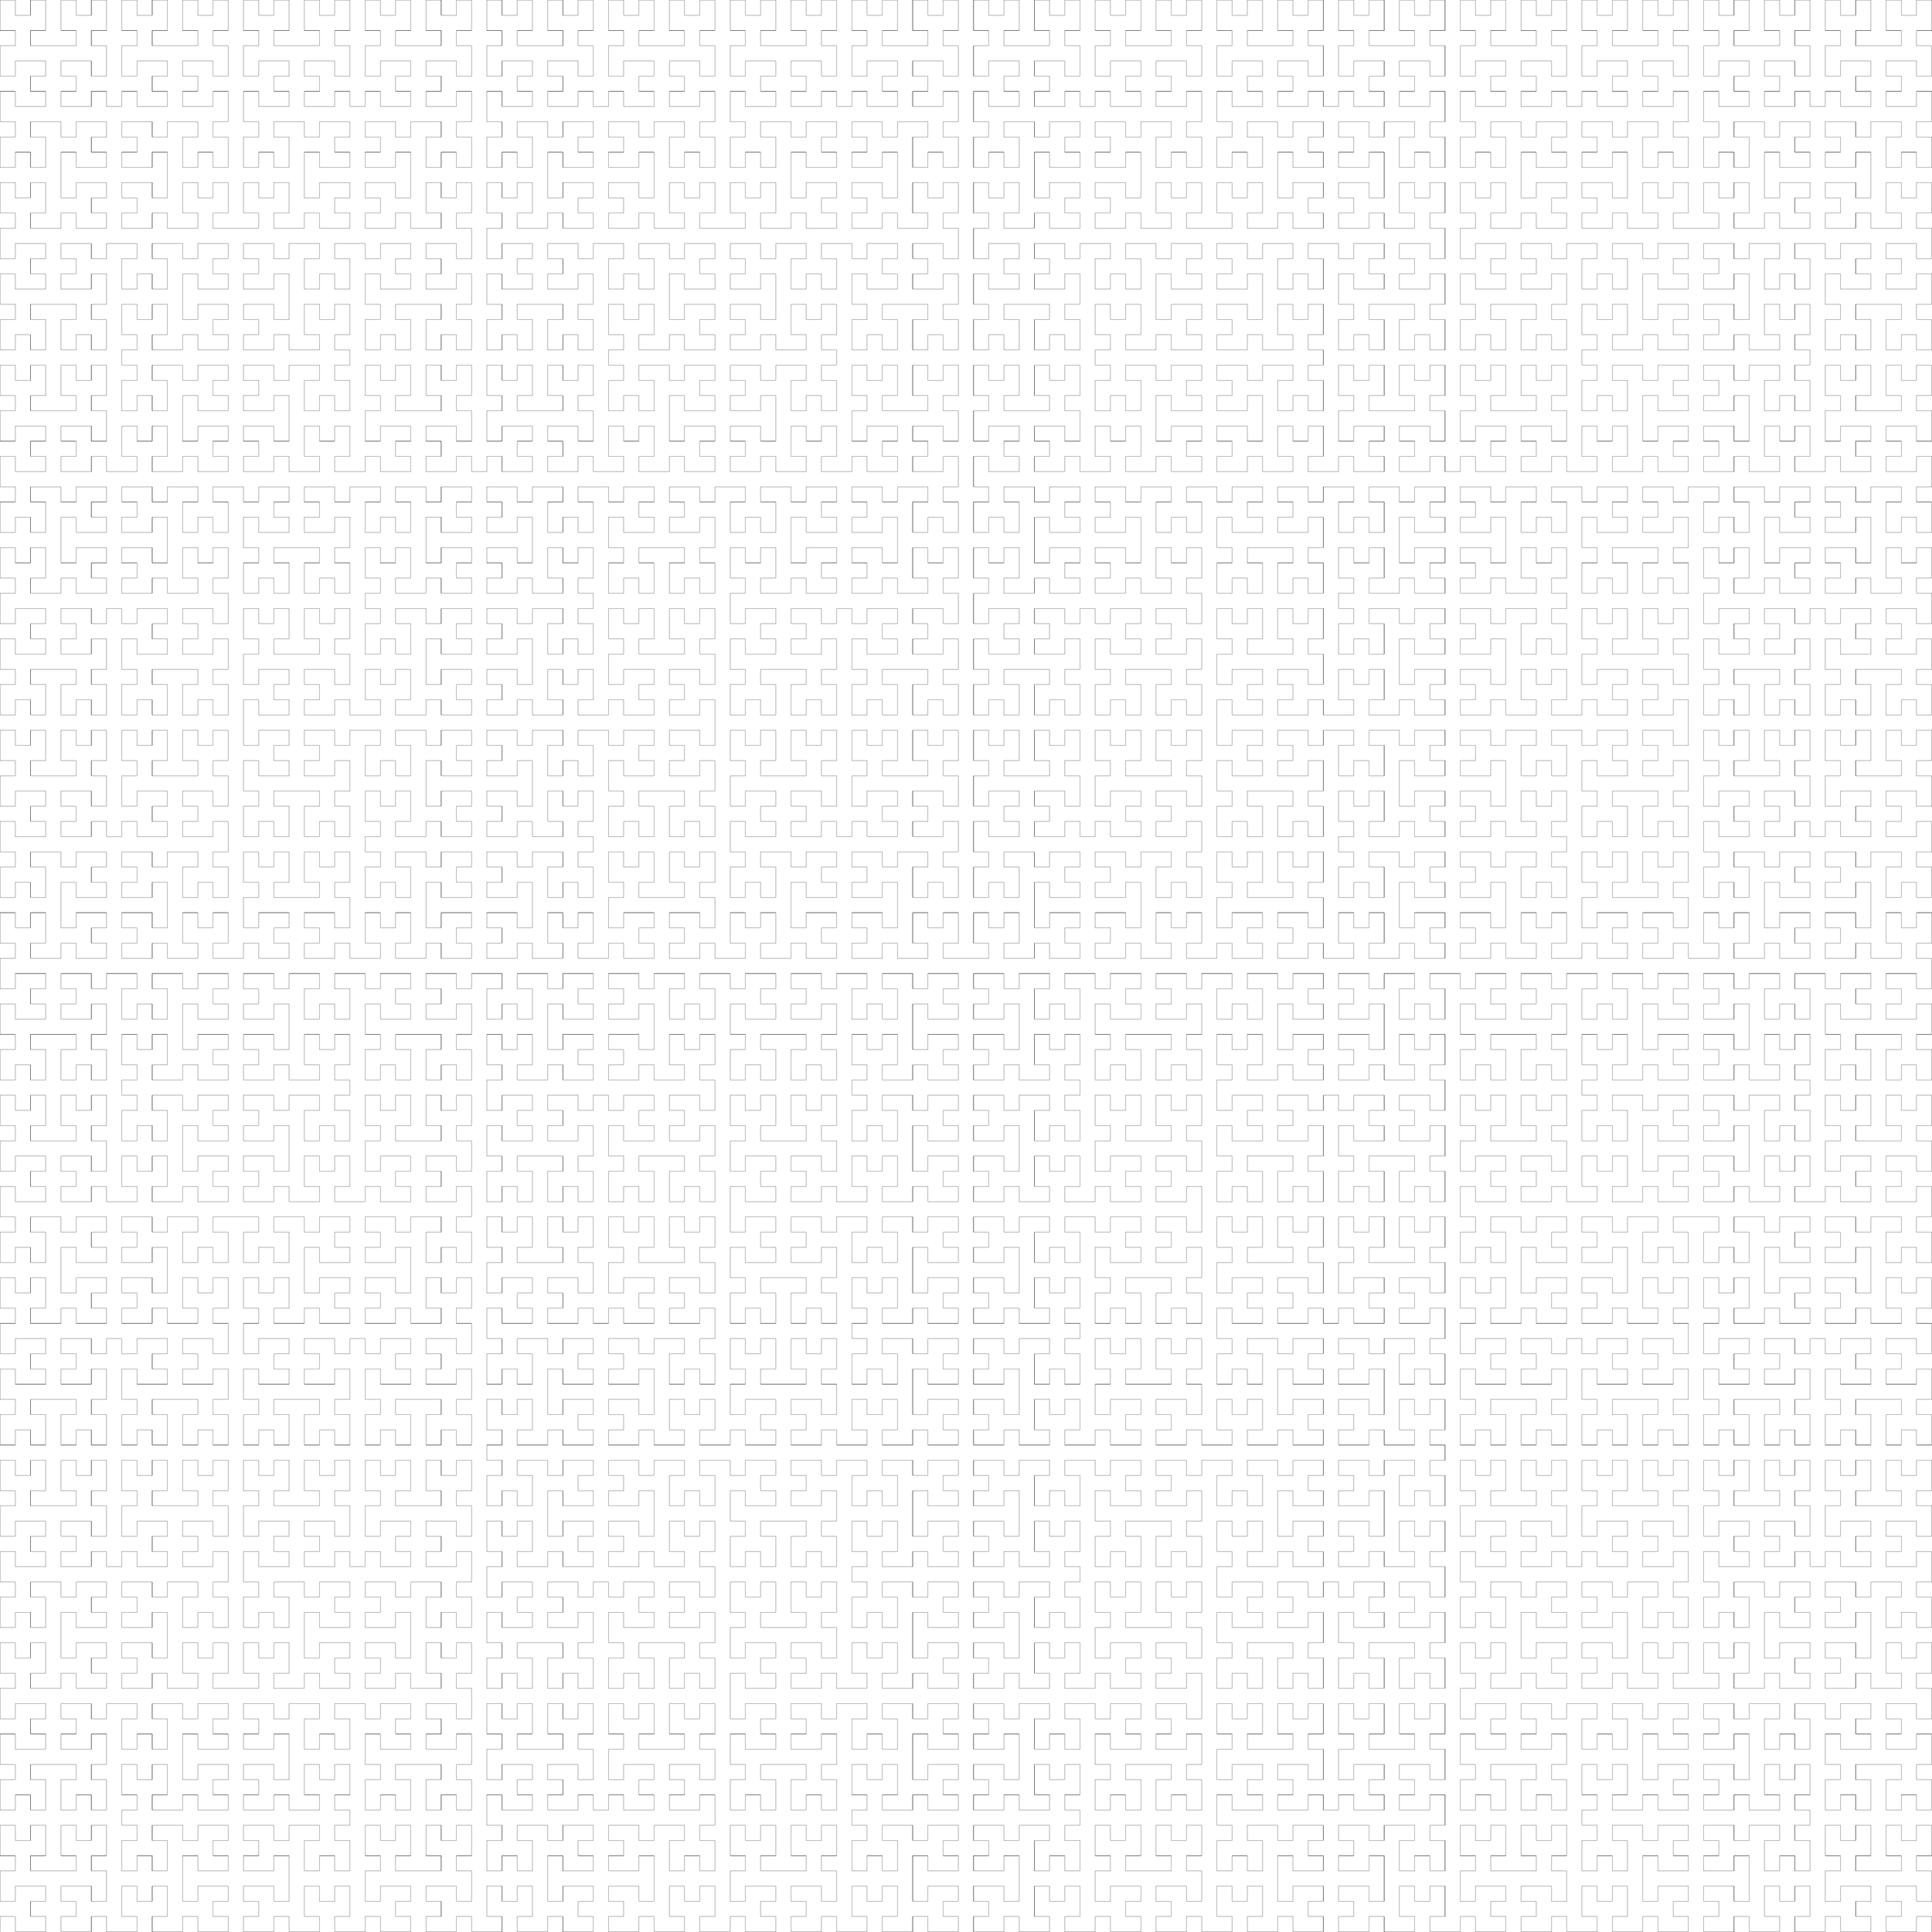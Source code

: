 \documentclass[tikz]{standalone} 
\usepackage{tikz} 
\begin{document} 
 \begin{tikzpicture}[auto,rotate=270] 
\draw (127,0) -- (126,0);
\draw (126,0) -- (126,1);
\draw (126,1) -- (127,1);
\draw (127,1) -- (127,2);
\draw (127,2) -- (127,3);
\draw (127,3) -- (126,3);
\draw (126,3) -- (126,2);
\draw (126,2) -- (125,2);
\draw (125,2) -- (125,3);
\draw (125,3) -- (124,3);
\draw (124,3) -- (124,2);
\draw (124,2) -- (124,1);
\draw (124,1) -- (125,1);
\draw (125,1) -- (125,0);
\draw (125,0) -- (124,0);
\draw (124,0) -- (123,0);
\draw (123,0) -- (123,1);
\draw (123,1) -- (122,1);
\draw (122,1) -- (122,0);
\draw (122,0) -- (121,0);
\draw (121,0) -- (120,0);
\draw (120,0) -- (120,1);
\draw (120,1) -- (121,1);
\draw (121,1) -- (121,2);
\draw (121,2) -- (120,2);
\draw (120,2) -- (120,3);
\draw (120,3) -- (121,3);
\draw (121,3) -- (122,3);
\draw (122,3) -- (122,2);
\draw (122,2) -- (123,2);
\draw (123,2) -- (123,3);
\draw (123,3) -- (123,4);
\draw (123,4) -- (123,5);
\draw (123,5) -- (122,5);
\draw (122,5) -- (122,4);
\draw (122,4) -- (121,4);
\draw (121,4) -- (120,4);
\draw (120,4) -- (120,5);
\draw (120,5) -- (121,5);
\draw (121,5) -- (121,6);
\draw (121,6) -- (120,6);
\draw (120,6) -- (120,7);
\draw (120,7) -- (121,7);
\draw (121,7) -- (122,7);
\draw (122,7) -- (122,6);
\draw (122,6) -- (123,6);
\draw (123,6) -- (123,7);
\draw (123,7) -- (124,7);
\draw (124,7) -- (125,7);
\draw (125,7) -- (125,6);
\draw (125,6) -- (124,6);
\draw (124,6) -- (124,5);
\draw (124,5) -- (124,4);
\draw (124,4) -- (125,4);
\draw (125,4) -- (125,5);
\draw (125,5) -- (126,5);
\draw (126,5) -- (126,4);
\draw (126,4) -- (127,4);
\draw (127,4) -- (127,5);
\draw (127,5) -- (127,6);
\draw (127,6) -- (126,6);
\draw (126,6) -- (126,7);
\draw (126,7) -- (127,7);
\draw (127,7) -- (127,8);
\draw (127,8) -- (127,9);
\draw (127,9) -- (126,9);
\draw (126,9) -- (126,8);
\draw (126,8) -- (125,8);
\draw (125,8) -- (124,8);
\draw (124,8) -- (124,9);
\draw (124,9) -- (125,9);
\draw (125,9) -- (125,10);
\draw (125,10) -- (124,10);
\draw (124,10) -- (124,11);
\draw (124,11) -- (125,11);
\draw (125,11) -- (126,11);
\draw (126,11) -- (126,10);
\draw (126,10) -- (127,10);
\draw (127,10) -- (127,11);
\draw (127,11) -- (127,12);
\draw (127,12) -- (126,12);
\draw (126,12) -- (126,13);
\draw (126,13) -- (127,13);
\draw (127,13) -- (127,14);
\draw (127,14) -- (127,15);
\draw (127,15) -- (126,15);
\draw (126,15) -- (126,14);
\draw (126,14) -- (125,14);
\draw (125,14) -- (125,15);
\draw (125,15) -- (124,15);
\draw (124,15) -- (124,14);
\draw (124,14) -- (124,13);
\draw (124,13) -- (125,13);
\draw (125,13) -- (125,12);
\draw (125,12) -- (124,12);
\draw (124,12) -- (123,12);
\draw (123,12) -- (122,12);
\draw (122,12) -- (122,13);
\draw (122,13) -- (123,13);
\draw (123,13) -- (123,14);
\draw (123,14) -- (123,15);
\draw (123,15) -- (122,15);
\draw (122,15) -- (122,14);
\draw (122,14) -- (121,14);
\draw (121,14) -- (121,15);
\draw (121,15) -- (120,15);
\draw (120,15) -- (120,14);
\draw (120,14) -- (120,13);
\draw (120,13) -- (121,13);
\draw (121,13) -- (121,12);
\draw (121,12) -- (120,12);
\draw (120,12) -- (120,11);
\draw (120,11) -- (120,10);
\draw (120,10) -- (121,10);
\draw (121,10) -- (121,11);
\draw (121,11) -- (122,11);
\draw (122,11) -- (123,11);
\draw (123,11) -- (123,10);
\draw (123,10) -- (122,10);
\draw (122,10) -- (122,9);
\draw (122,9) -- (123,9);
\draw (123,9) -- (123,8);
\draw (123,8) -- (122,8);
\draw (122,8) -- (121,8);
\draw (121,8) -- (121,9);
\draw (121,9) -- (120,9);
\draw (120,9) -- (120,8);
\draw (120,8) -- (119,8);
\draw (119,8) -- (119,9);
\draw (119,9) -- (118,9);
\draw (118,9) -- (118,8);
\draw (118,8) -- (117,8);
\draw (117,8) -- (116,8);
\draw (116,8) -- (116,9);
\draw (116,9) -- (117,9);
\draw (117,9) -- (117,10);
\draw (117,10) -- (116,10);
\draw (116,10) -- (116,11);
\draw (116,11) -- (117,11);
\draw (117,11) -- (118,11);
\draw (118,11) -- (118,10);
\draw (118,10) -- (119,10);
\draw (119,10) -- (119,11);
\draw (119,11) -- (119,12);
\draw (119,12) -- (118,12);
\draw (118,12) -- (118,13);
\draw (118,13) -- (119,13);
\draw (119,13) -- (119,14);
\draw (119,14) -- (119,15);
\draw (119,15) -- (118,15);
\draw (118,15) -- (118,14);
\draw (118,14) -- (117,14);
\draw (117,14) -- (117,15);
\draw (117,15) -- (116,15);
\draw (116,15) -- (116,14);
\draw (116,14) -- (116,13);
\draw (116,13) -- (117,13);
\draw (117,13) -- (117,12);
\draw (117,12) -- (116,12);
\draw (116,12) -- (115,12);
\draw (115,12) -- (114,12);
\draw (114,12) -- (114,13);
\draw (114,13) -- (115,13);
\draw (115,13) -- (115,14);
\draw (115,14) -- (115,15);
\draw (115,15) -- (114,15);
\draw (114,15) -- (114,14);
\draw (114,14) -- (113,14);
\draw (113,14) -- (113,15);
\draw (113,15) -- (112,15);
\draw (112,15) -- (112,14);
\draw (112,14) -- (112,13);
\draw (112,13) -- (113,13);
\draw (113,13) -- (113,12);
\draw (113,12) -- (112,12);
\draw (112,12) -- (112,11);
\draw (112,11) -- (112,10);
\draw (112,10) -- (113,10);
\draw (113,10) -- (113,11);
\draw (113,11) -- (114,11);
\draw (114,11) -- (115,11);
\draw (115,11) -- (115,10);
\draw (115,10) -- (114,10);
\draw (114,10) -- (114,9);
\draw (114,9) -- (115,9);
\draw (115,9) -- (115,8);
\draw (115,8) -- (114,8);
\draw (114,8) -- (113,8);
\draw (113,8) -- (113,9);
\draw (113,9) -- (112,9);
\draw (112,9) -- (112,8);
\draw (112,8) -- (112,7);
\draw (112,7) -- (113,7);
\draw (113,7) -- (113,6);
\draw (113,6) -- (112,6);
\draw (112,6) -- (112,5);
\draw (112,5) -- (112,4);
\draw (112,4) -- (113,4);
\draw (113,4) -- (113,5);
\draw (113,5) -- (114,5);
\draw (114,5) -- (114,4);
\draw (114,4) -- (115,4);
\draw (115,4) -- (115,5);
\draw (115,5) -- (115,6);
\draw (115,6) -- (114,6);
\draw (114,6) -- (114,7);
\draw (114,7) -- (115,7);
\draw (115,7) -- (116,7);
\draw (116,7) -- (116,6);
\draw (116,6) -- (117,6);
\draw (117,6) -- (117,7);
\draw (117,7) -- (118,7);
\draw (118,7) -- (119,7);
\draw (119,7) -- (119,6);
\draw (119,6) -- (118,6);
\draw (118,6) -- (118,5);
\draw (118,5) -- (119,5);
\draw (119,5) -- (119,4);
\draw (119,4) -- (118,4);
\draw (118,4) -- (117,4);
\draw (117,4) -- (117,5);
\draw (117,5) -- (116,5);
\draw (116,5) -- (116,4);
\draw (116,4) -- (116,3);
\draw (116,3) -- (116,2);
\draw (116,2) -- (117,2);
\draw (117,2) -- (117,3);
\draw (117,3) -- (118,3);
\draw (118,3) -- (119,3);
\draw (119,3) -- (119,2);
\draw (119,2) -- (118,2);
\draw (118,2) -- (118,1);
\draw (118,1) -- (119,1);
\draw (119,1) -- (119,0);
\draw (119,0) -- (118,0);
\draw (118,0) -- (117,0);
\draw (117,0) -- (117,1);
\draw (117,1) -- (116,1);
\draw (116,1) -- (116,0);
\draw (116,0) -- (115,0);
\draw (115,0) -- (114,0);
\draw (114,0) -- (114,1);
\draw (114,1) -- (115,1);
\draw (115,1) -- (115,2);
\draw (115,2) -- (115,3);
\draw (115,3) -- (114,3);
\draw (114,3) -- (114,2);
\draw (114,2) -- (113,2);
\draw (113,2) -- (113,3);
\draw (113,3) -- (112,3);
\draw (112,3) -- (112,2);
\draw (112,2) -- (112,1);
\draw (112,1) -- (113,1);
\draw (113,1) -- (113,0);
\draw (113,0) -- (112,0);
\draw (112,0) -- (111,0);
\draw (111,0) -- (111,1);
\draw (111,1) -- (110,1);
\draw (110,1) -- (110,0);
\draw (110,0) -- (109,0);
\draw (109,0) -- (108,0);
\draw (108,0) -- (108,1);
\draw (108,1) -- (109,1);
\draw (109,1) -- (109,2);
\draw (109,2) -- (108,2);
\draw (108,2) -- (108,3);
\draw (108,3) -- (109,3);
\draw (109,3) -- (110,3);
\draw (110,3) -- (110,2);
\draw (110,2) -- (111,2);
\draw (111,2) -- (111,3);
\draw (111,3) -- (111,4);
\draw (111,4) -- (110,4);
\draw (110,4) -- (110,5);
\draw (110,5) -- (111,5);
\draw (111,5) -- (111,6);
\draw (111,6) -- (111,7);
\draw (111,7) -- (110,7);
\draw (110,7) -- (110,6);
\draw (110,6) -- (109,6);
\draw (109,6) -- (109,7);
\draw (109,7) -- (108,7);
\draw (108,7) -- (108,6);
\draw (108,6) -- (108,5);
\draw (108,5) -- (109,5);
\draw (109,5) -- (109,4);
\draw (109,4) -- (108,4);
\draw (108,4) -- (107,4);
\draw (107,4) -- (106,4);
\draw (106,4) -- (106,5);
\draw (106,5) -- (107,5);
\draw (107,5) -- (107,6);
\draw (107,6) -- (107,7);
\draw (107,7) -- (106,7);
\draw (106,7) -- (106,6);
\draw (106,6) -- (105,6);
\draw (105,6) -- (105,7);
\draw (105,7) -- (104,7);
\draw (104,7) -- (104,6);
\draw (104,6) -- (104,5);
\draw (104,5) -- (105,5);
\draw (105,5) -- (105,4);
\draw (105,4) -- (104,4);
\draw (104,4) -- (104,3);
\draw (104,3) -- (104,2);
\draw (104,2) -- (105,2);
\draw (105,2) -- (105,3);
\draw (105,3) -- (106,3);
\draw (106,3) -- (107,3);
\draw (107,3) -- (107,2);
\draw (107,2) -- (106,2);
\draw (106,2) -- (106,1);
\draw (106,1) -- (107,1);
\draw (107,1) -- (107,0);
\draw (107,0) -- (106,0);
\draw (106,0) -- (105,0);
\draw (105,0) -- (105,1);
\draw (105,1) -- (104,1);
\draw (104,1) -- (104,0);
\draw (104,0) -- (103,0);
\draw (103,0) -- (102,0);
\draw (102,0) -- (102,1);
\draw (102,1) -- (103,1);
\draw (103,1) -- (103,2);
\draw (103,2) -- (103,3);
\draw (103,3) -- (102,3);
\draw (102,3) -- (102,2);
\draw (102,2) -- (101,2);
\draw (101,2) -- (101,3);
\draw (101,3) -- (100,3);
\draw (100,3) -- (100,2);
\draw (100,2) -- (100,1);
\draw (100,1) -- (101,1);
\draw (101,1) -- (101,0);
\draw (101,0) -- (100,0);
\draw (100,0) -- (99,0);
\draw (99,0) -- (99,1);
\draw (99,1) -- (98,1);
\draw (98,1) -- (98,0);
\draw (98,0) -- (97,0);
\draw (97,0) -- (96,0);
\draw (96,0) -- (96,1);
\draw (96,1) -- (97,1);
\draw (97,1) -- (97,2);
\draw (97,2) -- (96,2);
\draw (96,2) -- (96,3);
\draw (96,3) -- (97,3);
\draw (97,3) -- (98,3);
\draw (98,3) -- (98,2);
\draw (98,2) -- (99,2);
\draw (99,2) -- (99,3);
\draw (99,3) -- (99,4);
\draw (99,4) -- (99,5);
\draw (99,5) -- (98,5);
\draw (98,5) -- (98,4);
\draw (98,4) -- (97,4);
\draw (97,4) -- (96,4);
\draw (96,4) -- (96,5);
\draw (96,5) -- (97,5);
\draw (97,5) -- (97,6);
\draw (97,6) -- (96,6);
\draw (96,6) -- (96,7);
\draw (96,7) -- (97,7);
\draw (97,7) -- (98,7);
\draw (98,7) -- (98,6);
\draw (98,6) -- (99,6);
\draw (99,6) -- (99,7);
\draw (99,7) -- (100,7);
\draw (100,7) -- (101,7);
\draw (101,7) -- (101,6);
\draw (101,6) -- (100,6);
\draw (100,6) -- (100,5);
\draw (100,5) -- (100,4);
\draw (100,4) -- (101,4);
\draw (101,4) -- (101,5);
\draw (101,5) -- (102,5);
\draw (102,5) -- (102,4);
\draw (102,4) -- (103,4);
\draw (103,4) -- (103,5);
\draw (103,5) -- (103,6);
\draw (103,6) -- (102,6);
\draw (102,6) -- (102,7);
\draw (102,7) -- (103,7);
\draw (103,7) -- (103,8);
\draw (103,8) -- (102,8);
\draw (102,8) -- (102,9);
\draw (102,9) -- (103,9);
\draw (103,9) -- (103,10);
\draw (103,10) -- (103,11);
\draw (103,11) -- (102,11);
\draw (102,11) -- (102,10);
\draw (102,10) -- (101,10);
\draw (101,10) -- (101,11);
\draw (101,11) -- (100,11);
\draw (100,11) -- (100,10);
\draw (100,10) -- (100,9);
\draw (100,9) -- (101,9);
\draw (101,9) -- (101,8);
\draw (101,8) -- (100,8);
\draw (100,8) -- (99,8);
\draw (99,8) -- (99,9);
\draw (99,9) -- (98,9);
\draw (98,9) -- (98,8);
\draw (98,8) -- (97,8);
\draw (97,8) -- (96,8);
\draw (96,8) -- (96,9);
\draw (96,9) -- (97,9);
\draw (97,9) -- (97,10);
\draw (97,10) -- (96,10);
\draw (96,10) -- (96,11);
\draw (96,11) -- (97,11);
\draw (97,11) -- (98,11);
\draw (98,11) -- (98,10);
\draw (98,10) -- (99,10);
\draw (99,10) -- (99,11);
\draw (99,11) -- (99,12);
\draw (99,12) -- (99,13);
\draw (99,13) -- (98,13);
\draw (98,13) -- (98,12);
\draw (98,12) -- (97,12);
\draw (97,12) -- (96,12);
\draw (96,12) -- (96,13);
\draw (96,13) -- (97,13);
\draw (97,13) -- (97,14);
\draw (97,14) -- (96,14);
\draw (96,14) -- (96,15);
\draw (96,15) -- (97,15);
\draw (97,15) -- (98,15);
\draw (98,15) -- (98,14);
\draw (98,14) -- (99,14);
\draw (99,14) -- (99,15);
\draw (99,15) -- (100,15);
\draw (100,15) -- (101,15);
\draw (101,15) -- (101,14);
\draw (101,14) -- (100,14);
\draw (100,14) -- (100,13);
\draw (100,13) -- (100,12);
\draw (100,12) -- (101,12);
\draw (101,12) -- (101,13);
\draw (101,13) -- (102,13);
\draw (102,13) -- (102,12);
\draw (102,12) -- (103,12);
\draw (103,12) -- (103,13);
\draw (103,13) -- (103,14);
\draw (103,14) -- (102,14);
\draw (102,14) -- (102,15);
\draw (102,15) -- (103,15);
\draw (103,15) -- (104,15);
\draw (104,15) -- (104,14);
\draw (104,14) -- (105,14);
\draw (105,14) -- (105,15);
\draw (105,15) -- (106,15);
\draw (106,15) -- (107,15);
\draw (107,15) -- (107,14);
\draw (107,14) -- (106,14);
\draw (106,14) -- (106,13);
\draw (106,13) -- (107,13);
\draw (107,13) -- (107,12);
\draw (107,12) -- (106,12);
\draw (106,12) -- (105,12);
\draw (105,12) -- (105,13);
\draw (105,13) -- (104,13);
\draw (104,13) -- (104,12);
\draw (104,12) -- (104,11);
\draw (104,11) -- (105,11);
\draw (105,11) -- (105,10);
\draw (105,10) -- (104,10);
\draw (104,10) -- (104,9);
\draw (104,9) -- (104,8);
\draw (104,8) -- (105,8);
\draw (105,8) -- (105,9);
\draw (105,9) -- (106,9);
\draw (106,9) -- (106,8);
\draw (106,8) -- (107,8);
\draw (107,8) -- (107,9);
\draw (107,9) -- (107,10);
\draw (107,10) -- (106,10);
\draw (106,10) -- (106,11);
\draw (106,11) -- (107,11);
\draw (107,11) -- (108,11);
\draw (108,11) -- (109,11);
\draw (109,11) -- (109,10);
\draw (109,10) -- (108,10);
\draw (108,10) -- (108,9);
\draw (108,9) -- (108,8);
\draw (108,8) -- (109,8);
\draw (109,8) -- (109,9);
\draw (109,9) -- (110,9);
\draw (110,9) -- (110,8);
\draw (110,8) -- (111,8);
\draw (111,8) -- (111,9);
\draw (111,9) -- (111,10);
\draw (111,10) -- (110,10);
\draw (110,10) -- (110,11);
\draw (110,11) -- (111,11);
\draw (111,11) -- (111,12);
\draw (111,12) -- (111,13);
\draw (111,13) -- (110,13);
\draw (110,13) -- (110,12);
\draw (110,12) -- (109,12);
\draw (109,12) -- (108,12);
\draw (108,12) -- (108,13);
\draw (108,13) -- (109,13);
\draw (109,13) -- (109,14);
\draw (109,14) -- (108,14);
\draw (108,14) -- (108,15);
\draw (108,15) -- (109,15);
\draw (109,15) -- (110,15);
\draw (110,15) -- (110,14);
\draw (110,14) -- (111,14);
\draw (111,14) -- (111,15);
\draw (111,15) -- (111,16);
\draw (111,16) -- (111,17);
\draw (111,17) -- (110,17);
\draw (110,17) -- (110,16);
\draw (110,16) -- (109,16);
\draw (109,16) -- (108,16);
\draw (108,16) -- (108,17);
\draw (108,17) -- (109,17);
\draw (109,17) -- (109,18);
\draw (109,18) -- (108,18);
\draw (108,18) -- (108,19);
\draw (108,19) -- (109,19);
\draw (109,19) -- (110,19);
\draw (110,19) -- (110,18);
\draw (110,18) -- (111,18);
\draw (111,18) -- (111,19);
\draw (111,19) -- (111,20);
\draw (111,20) -- (110,20);
\draw (110,20) -- (110,21);
\draw (110,21) -- (111,21);
\draw (111,21) -- (111,22);
\draw (111,22) -- (111,23);
\draw (111,23) -- (110,23);
\draw (110,23) -- (110,22);
\draw (110,22) -- (109,22);
\draw (109,22) -- (109,23);
\draw (109,23) -- (108,23);
\draw (108,23) -- (108,22);
\draw (108,22) -- (108,21);
\draw (108,21) -- (109,21);
\draw (109,21) -- (109,20);
\draw (109,20) -- (108,20);
\draw (108,20) -- (107,20);
\draw (107,20) -- (106,20);
\draw (106,20) -- (106,21);
\draw (106,21) -- (107,21);
\draw (107,21) -- (107,22);
\draw (107,22) -- (107,23);
\draw (107,23) -- (106,23);
\draw (106,23) -- (106,22);
\draw (106,22) -- (105,22);
\draw (105,22) -- (105,23);
\draw (105,23) -- (104,23);
\draw (104,23) -- (104,22);
\draw (104,22) -- (104,21);
\draw (104,21) -- (105,21);
\draw (105,21) -- (105,20);
\draw (105,20) -- (104,20);
\draw (104,20) -- (104,19);
\draw (104,19) -- (104,18);
\draw (104,18) -- (105,18);
\draw (105,18) -- (105,19);
\draw (105,19) -- (106,19);
\draw (106,19) -- (107,19);
\draw (107,19) -- (107,18);
\draw (107,18) -- (106,18);
\draw (106,18) -- (106,17);
\draw (106,17) -- (107,17);
\draw (107,17) -- (107,16);
\draw (107,16) -- (106,16);
\draw (106,16) -- (105,16);
\draw (105,16) -- (105,17);
\draw (105,17) -- (104,17);
\draw (104,17) -- (104,16);
\draw (104,16) -- (103,16);
\draw (103,16) -- (102,16);
\draw (102,16) -- (102,17);
\draw (102,17) -- (103,17);
\draw (103,17) -- (103,18);
\draw (103,18) -- (103,19);
\draw (103,19) -- (102,19);
\draw (102,19) -- (102,18);
\draw (102,18) -- (101,18);
\draw (101,18) -- (101,19);
\draw (101,19) -- (100,19);
\draw (100,19) -- (100,18);
\draw (100,18) -- (100,17);
\draw (100,17) -- (101,17);
\draw (101,17) -- (101,16);
\draw (101,16) -- (100,16);
\draw (100,16) -- (99,16);
\draw (99,16) -- (99,17);
\draw (99,17) -- (98,17);
\draw (98,17) -- (98,16);
\draw (98,16) -- (97,16);
\draw (97,16) -- (96,16);
\draw (96,16) -- (96,17);
\draw (96,17) -- (97,17);
\draw (97,17) -- (97,18);
\draw (97,18) -- (96,18);
\draw (96,18) -- (96,19);
\draw (96,19) -- (97,19);
\draw (97,19) -- (98,19);
\draw (98,19) -- (98,18);
\draw (98,18) -- (99,18);
\draw (99,18) -- (99,19);
\draw (99,19) -- (99,20);
\draw (99,20) -- (99,21);
\draw (99,21) -- (98,21);
\draw (98,21) -- (98,20);
\draw (98,20) -- (97,20);
\draw (97,20) -- (96,20);
\draw (96,20) -- (96,21);
\draw (96,21) -- (97,21);
\draw (97,21) -- (97,22);
\draw (97,22) -- (96,22);
\draw (96,22) -- (96,23);
\draw (96,23) -- (97,23);
\draw (97,23) -- (98,23);
\draw (98,23) -- (98,22);
\draw (98,22) -- (99,22);
\draw (99,22) -- (99,23);
\draw (99,23) -- (100,23);
\draw (100,23) -- (101,23);
\draw (101,23) -- (101,22);
\draw (101,22) -- (100,22);
\draw (100,22) -- (100,21);
\draw (100,21) -- (100,20);
\draw (100,20) -- (101,20);
\draw (101,20) -- (101,21);
\draw (101,21) -- (102,21);
\draw (102,21) -- (102,20);
\draw (102,20) -- (103,20);
\draw (103,20) -- (103,21);
\draw (103,21) -- (103,22);
\draw (103,22) -- (102,22);
\draw (102,22) -- (102,23);
\draw (102,23) -- (103,23);
\draw (103,23) -- (103,24);
\draw (103,24) -- (102,24);
\draw (102,24) -- (102,25);
\draw (102,25) -- (103,25);
\draw (103,25) -- (103,26);
\draw (103,26) -- (103,27);
\draw (103,27) -- (102,27);
\draw (102,27) -- (102,26);
\draw (102,26) -- (101,26);
\draw (101,26) -- (101,27);
\draw (101,27) -- (100,27);
\draw (100,27) -- (100,26);
\draw (100,26) -- (100,25);
\draw (100,25) -- (101,25);
\draw (101,25) -- (101,24);
\draw (101,24) -- (100,24);
\draw (100,24) -- (99,24);
\draw (99,24) -- (99,25);
\draw (99,25) -- (98,25);
\draw (98,25) -- (98,24);
\draw (98,24) -- (97,24);
\draw (97,24) -- (96,24);
\draw (96,24) -- (96,25);
\draw (96,25) -- (97,25);
\draw (97,25) -- (97,26);
\draw (97,26) -- (96,26);
\draw (96,26) -- (96,27);
\draw (96,27) -- (97,27);
\draw (97,27) -- (98,27);
\draw (98,27) -- (98,26);
\draw (98,26) -- (99,26);
\draw (99,26) -- (99,27);
\draw (99,27) -- (99,28);
\draw (99,28) -- (99,29);
\draw (99,29) -- (98,29);
\draw (98,29) -- (98,28);
\draw (98,28) -- (97,28);
\draw (97,28) -- (96,28);
\draw (96,28) -- (96,29);
\draw (96,29) -- (97,29);
\draw (97,29) -- (97,30);
\draw (97,30) -- (96,30);
\draw (96,30) -- (96,31);
\draw (96,31) -- (97,31);
\draw (97,31) -- (98,31);
\draw (98,31) -- (98,30);
\draw (98,30) -- (99,30);
\draw (99,30) -- (99,31);
\draw (99,31) -- (100,31);
\draw (100,31) -- (101,31);
\draw (101,31) -- (101,30);
\draw (101,30) -- (100,30);
\draw (100,30) -- (100,29);
\draw (100,29) -- (100,28);
\draw (100,28) -- (101,28);
\draw (101,28) -- (101,29);
\draw (101,29) -- (102,29);
\draw (102,29) -- (102,28);
\draw (102,28) -- (103,28);
\draw (103,28) -- (103,29);
\draw (103,29) -- (103,30);
\draw (103,30) -- (102,30);
\draw (102,30) -- (102,31);
\draw (102,31) -- (103,31);
\draw (103,31) -- (104,31);
\draw (104,31) -- (104,30);
\draw (104,30) -- (105,30);
\draw (105,30) -- (105,31);
\draw (105,31) -- (106,31);
\draw (106,31) -- (107,31);
\draw (107,31) -- (107,30);
\draw (107,30) -- (106,30);
\draw (106,30) -- (106,29);
\draw (106,29) -- (107,29);
\draw (107,29) -- (107,28);
\draw (107,28) -- (106,28);
\draw (106,28) -- (105,28);
\draw (105,28) -- (105,29);
\draw (105,29) -- (104,29);
\draw (104,29) -- (104,28);
\draw (104,28) -- (104,27);
\draw (104,27) -- (105,27);
\draw (105,27) -- (105,26);
\draw (105,26) -- (104,26);
\draw (104,26) -- (104,25);
\draw (104,25) -- (104,24);
\draw (104,24) -- (105,24);
\draw (105,24) -- (105,25);
\draw (105,25) -- (106,25);
\draw (106,25) -- (106,24);
\draw (106,24) -- (107,24);
\draw (107,24) -- (107,25);
\draw (107,25) -- (107,26);
\draw (107,26) -- (106,26);
\draw (106,26) -- (106,27);
\draw (106,27) -- (107,27);
\draw (107,27) -- (108,27);
\draw (108,27) -- (109,27);
\draw (109,27) -- (109,26);
\draw (109,26) -- (108,26);
\draw (108,26) -- (108,25);
\draw (108,25) -- (108,24);
\draw (108,24) -- (109,24);
\draw (109,24) -- (109,25);
\draw (109,25) -- (110,25);
\draw (110,25) -- (110,24);
\draw (110,24) -- (111,24);
\draw (111,24) -- (111,25);
\draw (111,25) -- (111,26);
\draw (111,26) -- (110,26);
\draw (110,26) -- (110,27);
\draw (110,27) -- (111,27);
\draw (111,27) -- (111,28);
\draw (111,28) -- (111,29);
\draw (111,29) -- (110,29);
\draw (110,29) -- (110,28);
\draw (110,28) -- (109,28);
\draw (109,28) -- (108,28);
\draw (108,28) -- (108,29);
\draw (108,29) -- (109,29);
\draw (109,29) -- (109,30);
\draw (109,30) -- (108,30);
\draw (108,30) -- (108,31);
\draw (108,31) -- (109,31);
\draw (109,31) -- (110,31);
\draw (110,31) -- (110,30);
\draw (110,30) -- (111,30);
\draw (111,30) -- (111,31);
\draw (111,31) -- (112,31);
\draw (112,31) -- (113,31);
\draw (113,31) -- (113,30);
\draw (113,30) -- (112,30);
\draw (112,30) -- (112,29);
\draw (112,29) -- (112,28);
\draw (112,28) -- (113,28);
\draw (113,28) -- (113,29);
\draw (113,29) -- (114,29);
\draw (114,29) -- (114,28);
\draw (114,28) -- (115,28);
\draw (115,28) -- (115,29);
\draw (115,29) -- (115,30);
\draw (115,30) -- (114,30);
\draw (114,30) -- (114,31);
\draw (114,31) -- (115,31);
\draw (115,31) -- (116,31);
\draw (116,31) -- (116,30);
\draw (116,30) -- (117,30);
\draw (117,30) -- (117,31);
\draw (117,31) -- (118,31);
\draw (118,31) -- (119,31);
\draw (119,31) -- (119,30);
\draw (119,30) -- (118,30);
\draw (118,30) -- (118,29);
\draw (118,29) -- (119,29);
\draw (119,29) -- (119,28);
\draw (119,28) -- (118,28);
\draw (118,28) -- (117,28);
\draw (117,28) -- (117,29);
\draw (117,29) -- (116,29);
\draw (116,29) -- (116,28);
\draw (116,28) -- (116,27);
\draw (116,27) -- (116,26);
\draw (116,26) -- (117,26);
\draw (117,26) -- (117,27);
\draw (117,27) -- (118,27);
\draw (118,27) -- (119,27);
\draw (119,27) -- (119,26);
\draw (119,26) -- (118,26);
\draw (118,26) -- (118,25);
\draw (118,25) -- (119,25);
\draw (119,25) -- (119,24);
\draw (119,24) -- (118,24);
\draw (118,24) -- (117,24);
\draw (117,24) -- (117,25);
\draw (117,25) -- (116,25);
\draw (116,25) -- (116,24);
\draw (116,24) -- (115,24);
\draw (115,24) -- (114,24);
\draw (114,24) -- (114,25);
\draw (114,25) -- (115,25);
\draw (115,25) -- (115,26);
\draw (115,26) -- (115,27);
\draw (115,27) -- (114,27);
\draw (114,27) -- (114,26);
\draw (114,26) -- (113,26);
\draw (113,26) -- (113,27);
\draw (113,27) -- (112,27);
\draw (112,27) -- (112,26);
\draw (112,26) -- (112,25);
\draw (112,25) -- (113,25);
\draw (113,25) -- (113,24);
\draw (113,24) -- (112,24);
\draw (112,24) -- (112,23);
\draw (112,23) -- (112,22);
\draw (112,22) -- (113,22);
\draw (113,22) -- (113,23);
\draw (113,23) -- (114,23);
\draw (114,23) -- (115,23);
\draw (115,23) -- (115,22);
\draw (115,22) -- (114,22);
\draw (114,22) -- (114,21);
\draw (114,21) -- (115,21);
\draw (115,21) -- (115,20);
\draw (115,20) -- (114,20);
\draw (114,20) -- (113,20);
\draw (113,20) -- (113,21);
\draw (113,21) -- (112,21);
\draw (112,21) -- (112,20);
\draw (112,20) -- (112,19);
\draw (112,19) -- (113,19);
\draw (113,19) -- (113,18);
\draw (113,18) -- (112,18);
\draw (112,18) -- (112,17);
\draw (112,17) -- (112,16);
\draw (112,16) -- (113,16);
\draw (113,16) -- (113,17);
\draw (113,17) -- (114,17);
\draw (114,17) -- (114,16);
\draw (114,16) -- (115,16);
\draw (115,16) -- (115,17);
\draw (115,17) -- (115,18);
\draw (115,18) -- (114,18);
\draw (114,18) -- (114,19);
\draw (114,19) -- (115,19);
\draw (115,19) -- (116,19);
\draw (116,19) -- (117,19);
\draw (117,19) -- (117,18);
\draw (117,18) -- (116,18);
\draw (116,18) -- (116,17);
\draw (116,17) -- (116,16);
\draw (116,16) -- (117,16);
\draw (117,16) -- (117,17);
\draw (117,17) -- (118,17);
\draw (118,17) -- (118,16);
\draw (118,16) -- (119,16);
\draw (119,16) -- (119,17);
\draw (119,17) -- (119,18);
\draw (119,18) -- (118,18);
\draw (118,18) -- (118,19);
\draw (118,19) -- (119,19);
\draw (119,19) -- (119,20);
\draw (119,20) -- (119,21);
\draw (119,21) -- (118,21);
\draw (118,21) -- (118,20);
\draw (118,20) -- (117,20);
\draw (117,20) -- (116,20);
\draw (116,20) -- (116,21);
\draw (116,21) -- (117,21);
\draw (117,21) -- (117,22);
\draw (117,22) -- (116,22);
\draw (116,22) -- (116,23);
\draw (116,23) -- (117,23);
\draw (117,23) -- (118,23);
\draw (118,23) -- (118,22);
\draw (118,22) -- (119,22);
\draw (119,22) -- (119,23);
\draw (119,23) -- (120,23);
\draw (120,23) -- (120,22);
\draw (120,22) -- (121,22);
\draw (121,22) -- (121,23);
\draw (121,23) -- (122,23);
\draw (122,23) -- (123,23);
\draw (123,23) -- (123,22);
\draw (123,22) -- (122,22);
\draw (122,22) -- (122,21);
\draw (122,21) -- (123,21);
\draw (123,21) -- (123,20);
\draw (123,20) -- (122,20);
\draw (122,20) -- (121,20);
\draw (121,20) -- (121,21);
\draw (121,21) -- (120,21);
\draw (120,21) -- (120,20);
\draw (120,20) -- (120,19);
\draw (120,19) -- (121,19);
\draw (121,19) -- (121,18);
\draw (121,18) -- (120,18);
\draw (120,18) -- (120,17);
\draw (120,17) -- (120,16);
\draw (120,16) -- (121,16);
\draw (121,16) -- (121,17);
\draw (121,17) -- (122,17);
\draw (122,17) -- (122,16);
\draw (122,16) -- (123,16);
\draw (123,16) -- (123,17);
\draw (123,17) -- (123,18);
\draw (123,18) -- (122,18);
\draw (122,18) -- (122,19);
\draw (122,19) -- (123,19);
\draw (123,19) -- (124,19);
\draw (124,19) -- (125,19);
\draw (125,19) -- (125,18);
\draw (125,18) -- (124,18);
\draw (124,18) -- (124,17);
\draw (124,17) -- (124,16);
\draw (124,16) -- (125,16);
\draw (125,16) -- (125,17);
\draw (125,17) -- (126,17);
\draw (126,17) -- (126,16);
\draw (126,16) -- (127,16);
\draw (127,16) -- (127,17);
\draw (127,17) -- (127,18);
\draw (127,18) -- (126,18);
\draw (126,18) -- (126,19);
\draw (126,19) -- (127,19);
\draw (127,19) -- (127,20);
\draw (127,20) -- (127,21);
\draw (127,21) -- (126,21);
\draw (126,21) -- (126,20);
\draw (126,20) -- (125,20);
\draw (125,20) -- (124,20);
\draw (124,20) -- (124,21);
\draw (124,21) -- (125,21);
\draw (125,21) -- (125,22);
\draw (125,22) -- (124,22);
\draw (124,22) -- (124,23);
\draw (124,23) -- (125,23);
\draw (125,23) -- (126,23);
\draw (126,23) -- (126,22);
\draw (126,22) -- (127,22);
\draw (127,22) -- (127,23);
\draw (127,23) -- (127,24);
\draw (127,24) -- (126,24);
\draw (126,24) -- (126,25);
\draw (126,25) -- (127,25);
\draw (127,25) -- (127,26);
\draw (127,26) -- (127,27);
\draw (127,27) -- (126,27);
\draw (126,27) -- (126,26);
\draw (126,26) -- (125,26);
\draw (125,26) -- (125,27);
\draw (125,27) -- (124,27);
\draw (124,27) -- (124,26);
\draw (124,26) -- (124,25);
\draw (124,25) -- (125,25);
\draw (125,25) -- (125,24);
\draw (125,24) -- (124,24);
\draw (124,24) -- (123,24);
\draw (123,24) -- (123,25);
\draw (123,25) -- (122,25);
\draw (122,25) -- (122,24);
\draw (122,24) -- (121,24);
\draw (121,24) -- (120,24);
\draw (120,24) -- (120,25);
\draw (120,25) -- (121,25);
\draw (121,25) -- (121,26);
\draw (121,26) -- (120,26);
\draw (120,26) -- (120,27);
\draw (120,27) -- (121,27);
\draw (121,27) -- (122,27);
\draw (122,27) -- (122,26);
\draw (122,26) -- (123,26);
\draw (123,26) -- (123,27);
\draw (123,27) -- (123,28);
\draw (123,28) -- (123,29);
\draw (123,29) -- (122,29);
\draw (122,29) -- (122,28);
\draw (122,28) -- (121,28);
\draw (121,28) -- (120,28);
\draw (120,28) -- (120,29);
\draw (120,29) -- (121,29);
\draw (121,29) -- (121,30);
\draw (121,30) -- (120,30);
\draw (120,30) -- (120,31);
\draw (120,31) -- (121,31);
\draw (121,31) -- (122,31);
\draw (122,31) -- (122,30);
\draw (122,30) -- (123,30);
\draw (123,30) -- (123,31);
\draw (123,31) -- (124,31);
\draw (124,31) -- (125,31);
\draw (125,31) -- (125,30);
\draw (125,30) -- (124,30);
\draw (124,30) -- (124,29);
\draw (124,29) -- (124,28);
\draw (124,28) -- (125,28);
\draw (125,28) -- (125,29);
\draw (125,29) -- (126,29);
\draw (126,29) -- (126,28);
\draw (126,28) -- (127,28);
\draw (127,28) -- (127,29);
\draw (127,29) -- (127,30);
\draw (127,30) -- (126,30);
\draw (126,30) -- (126,31);
\draw (126,31) -- (127,31);
\draw (127,31) -- (127,32);
\draw (127,32) -- (127,33);
\draw (127,33) -- (126,33);
\draw (126,33) -- (126,32);
\draw (126,32) -- (125,32);
\draw (125,32) -- (124,32);
\draw (124,32) -- (124,33);
\draw (124,33) -- (125,33);
\draw (125,33) -- (125,34);
\draw (125,34) -- (124,34);
\draw (124,34) -- (124,35);
\draw (124,35) -- (125,35);
\draw (125,35) -- (126,35);
\draw (126,35) -- (126,34);
\draw (126,34) -- (127,34);
\draw (127,34) -- (127,35);
\draw (127,35) -- (127,36);
\draw (127,36) -- (126,36);
\draw (126,36) -- (126,37);
\draw (126,37) -- (127,37);
\draw (127,37) -- (127,38);
\draw (127,38) -- (127,39);
\draw (127,39) -- (126,39);
\draw (126,39) -- (126,38);
\draw (126,38) -- (125,38);
\draw (125,38) -- (125,39);
\draw (125,39) -- (124,39);
\draw (124,39) -- (124,38);
\draw (124,38) -- (124,37);
\draw (124,37) -- (125,37);
\draw (125,37) -- (125,36);
\draw (125,36) -- (124,36);
\draw (124,36) -- (123,36);
\draw (123,36) -- (122,36);
\draw (122,36) -- (122,37);
\draw (122,37) -- (123,37);
\draw (123,37) -- (123,38);
\draw (123,38) -- (123,39);
\draw (123,39) -- (122,39);
\draw (122,39) -- (122,38);
\draw (122,38) -- (121,38);
\draw (121,38) -- (121,39);
\draw (121,39) -- (120,39);
\draw (120,39) -- (120,38);
\draw (120,38) -- (120,37);
\draw (120,37) -- (121,37);
\draw (121,37) -- (121,36);
\draw (121,36) -- (120,36);
\draw (120,36) -- (120,35);
\draw (120,35) -- (120,34);
\draw (120,34) -- (121,34);
\draw (121,34) -- (121,35);
\draw (121,35) -- (122,35);
\draw (122,35) -- (123,35);
\draw (123,35) -- (123,34);
\draw (123,34) -- (122,34);
\draw (122,34) -- (122,33);
\draw (122,33) -- (123,33);
\draw (123,33) -- (123,32);
\draw (123,32) -- (122,32);
\draw (122,32) -- (121,32);
\draw (121,32) -- (121,33);
\draw (121,33) -- (120,33);
\draw (120,33) -- (120,32);
\draw (120,32) -- (119,32);
\draw (119,32) -- (118,32);
\draw (118,32) -- (118,33);
\draw (118,33) -- (119,33);
\draw (119,33) -- (119,34);
\draw (119,34) -- (119,35);
\draw (119,35) -- (118,35);
\draw (118,35) -- (118,34);
\draw (118,34) -- (117,34);
\draw (117,34) -- (117,35);
\draw (117,35) -- (116,35);
\draw (116,35) -- (116,34);
\draw (116,34) -- (116,33);
\draw (116,33) -- (117,33);
\draw (117,33) -- (117,32);
\draw (117,32) -- (116,32);
\draw (116,32) -- (115,32);
\draw (115,32) -- (115,33);
\draw (115,33) -- (114,33);
\draw (114,33) -- (114,32);
\draw (114,32) -- (113,32);
\draw (113,32) -- (112,32);
\draw (112,32) -- (112,33);
\draw (112,33) -- (113,33);
\draw (113,33) -- (113,34);
\draw (113,34) -- (112,34);
\draw (112,34) -- (112,35);
\draw (112,35) -- (113,35);
\draw (113,35) -- (114,35);
\draw (114,35) -- (114,34);
\draw (114,34) -- (115,34);
\draw (115,34) -- (115,35);
\draw (115,35) -- (115,36);
\draw (115,36) -- (115,37);
\draw (115,37) -- (114,37);
\draw (114,37) -- (114,36);
\draw (114,36) -- (113,36);
\draw (113,36) -- (112,36);
\draw (112,36) -- (112,37);
\draw (112,37) -- (113,37);
\draw (113,37) -- (113,38);
\draw (113,38) -- (112,38);
\draw (112,38) -- (112,39);
\draw (112,39) -- (113,39);
\draw (113,39) -- (114,39);
\draw (114,39) -- (114,38);
\draw (114,38) -- (115,38);
\draw (115,38) -- (115,39);
\draw (115,39) -- (116,39);
\draw (116,39) -- (117,39);
\draw (117,39) -- (117,38);
\draw (117,38) -- (116,38);
\draw (116,38) -- (116,37);
\draw (116,37) -- (116,36);
\draw (116,36) -- (117,36);
\draw (117,36) -- (117,37);
\draw (117,37) -- (118,37);
\draw (118,37) -- (118,36);
\draw (118,36) -- (119,36);
\draw (119,36) -- (119,37);
\draw (119,37) -- (119,38);
\draw (119,38) -- (118,38);
\draw (118,38) -- (118,39);
\draw (118,39) -- (119,39);
\draw (119,39) -- (119,40);
\draw (119,40) -- (118,40);
\draw (118,40) -- (118,41);
\draw (118,41) -- (119,41);
\draw (119,41) -- (119,42);
\draw (119,42) -- (119,43);
\draw (119,43) -- (118,43);
\draw (118,43) -- (118,42);
\draw (118,42) -- (117,42);
\draw (117,42) -- (117,43);
\draw (117,43) -- (116,43);
\draw (116,43) -- (116,42);
\draw (116,42) -- (116,41);
\draw (116,41) -- (117,41);
\draw (117,41) -- (117,40);
\draw (117,40) -- (116,40);
\draw (116,40) -- (115,40);
\draw (115,40) -- (115,41);
\draw (115,41) -- (114,41);
\draw (114,41) -- (114,40);
\draw (114,40) -- (113,40);
\draw (113,40) -- (112,40);
\draw (112,40) -- (112,41);
\draw (112,41) -- (113,41);
\draw (113,41) -- (113,42);
\draw (113,42) -- (112,42);
\draw (112,42) -- (112,43);
\draw (112,43) -- (113,43);
\draw (113,43) -- (114,43);
\draw (114,43) -- (114,42);
\draw (114,42) -- (115,42);
\draw (115,42) -- (115,43);
\draw (115,43) -- (115,44);
\draw (115,44) -- (115,45);
\draw (115,45) -- (114,45);
\draw (114,45) -- (114,44);
\draw (114,44) -- (113,44);
\draw (113,44) -- (112,44);
\draw (112,44) -- (112,45);
\draw (112,45) -- (113,45);
\draw (113,45) -- (113,46);
\draw (113,46) -- (112,46);
\draw (112,46) -- (112,47);
\draw (112,47) -- (113,47);
\draw (113,47) -- (114,47);
\draw (114,47) -- (114,46);
\draw (114,46) -- (115,46);
\draw (115,46) -- (115,47);
\draw (115,47) -- (116,47);
\draw (116,47) -- (117,47);
\draw (117,47) -- (117,46);
\draw (117,46) -- (116,46);
\draw (116,46) -- (116,45);
\draw (116,45) -- (116,44);
\draw (116,44) -- (117,44);
\draw (117,44) -- (117,45);
\draw (117,45) -- (118,45);
\draw (118,45) -- (118,44);
\draw (118,44) -- (119,44);
\draw (119,44) -- (119,45);
\draw (119,45) -- (119,46);
\draw (119,46) -- (118,46);
\draw (118,46) -- (118,47);
\draw (118,47) -- (119,47);
\draw (119,47) -- (120,47);
\draw (120,47) -- (120,46);
\draw (120,46) -- (121,46);
\draw (121,46) -- (121,47);
\draw (121,47) -- (122,47);
\draw (122,47) -- (123,47);
\draw (123,47) -- (123,46);
\draw (123,46) -- (122,46);
\draw (122,46) -- (122,45);
\draw (122,45) -- (123,45);
\draw (123,45) -- (123,44);
\draw (123,44) -- (122,44);
\draw (122,44) -- (121,44);
\draw (121,44) -- (121,45);
\draw (121,45) -- (120,45);
\draw (120,45) -- (120,44);
\draw (120,44) -- (120,43);
\draw (120,43) -- (121,43);
\draw (121,43) -- (121,42);
\draw (121,42) -- (120,42);
\draw (120,42) -- (120,41);
\draw (120,41) -- (120,40);
\draw (120,40) -- (121,40);
\draw (121,40) -- (121,41);
\draw (121,41) -- (122,41);
\draw (122,41) -- (122,40);
\draw (122,40) -- (123,40);
\draw (123,40) -- (123,41);
\draw (123,41) -- (123,42);
\draw (123,42) -- (122,42);
\draw (122,42) -- (122,43);
\draw (122,43) -- (123,43);
\draw (123,43) -- (124,43);
\draw (124,43) -- (125,43);
\draw (125,43) -- (125,42);
\draw (125,42) -- (124,42);
\draw (124,42) -- (124,41);
\draw (124,41) -- (124,40);
\draw (124,40) -- (125,40);
\draw (125,40) -- (125,41);
\draw (125,41) -- (126,41);
\draw (126,41) -- (126,40);
\draw (126,40) -- (127,40);
\draw (127,40) -- (127,41);
\draw (127,41) -- (127,42);
\draw (127,42) -- (126,42);
\draw (126,42) -- (126,43);
\draw (126,43) -- (127,43);
\draw (127,43) -- (127,44);
\draw (127,44) -- (127,45);
\draw (127,45) -- (126,45);
\draw (126,45) -- (126,44);
\draw (126,44) -- (125,44);
\draw (125,44) -- (124,44);
\draw (124,44) -- (124,45);
\draw (124,45) -- (125,45);
\draw (125,45) -- (125,46);
\draw (125,46) -- (124,46);
\draw (124,46) -- (124,47);
\draw (124,47) -- (125,47);
\draw (125,47) -- (126,47);
\draw (126,47) -- (126,46);
\draw (126,46) -- (127,46);
\draw (127,46) -- (127,47);
\draw (127,47) -- (127,48);
\draw (127,48) -- (126,48);
\draw (126,48) -- (126,49);
\draw (126,49) -- (127,49);
\draw (127,49) -- (127,50);
\draw (127,50) -- (127,51);
\draw (127,51) -- (126,51);
\draw (126,51) -- (126,50);
\draw (126,50) -- (125,50);
\draw (125,50) -- (125,51);
\draw (125,51) -- (124,51);
\draw (124,51) -- (124,50);
\draw (124,50) -- (124,49);
\draw (124,49) -- (125,49);
\draw (125,49) -- (125,48);
\draw (125,48) -- (124,48);
\draw (124,48) -- (123,48);
\draw (123,48) -- (123,49);
\draw (123,49) -- (122,49);
\draw (122,49) -- (122,48);
\draw (122,48) -- (121,48);
\draw (121,48) -- (120,48);
\draw (120,48) -- (120,49);
\draw (120,49) -- (121,49);
\draw (121,49) -- (121,50);
\draw (121,50) -- (120,50);
\draw (120,50) -- (120,51);
\draw (120,51) -- (121,51);
\draw (121,51) -- (122,51);
\draw (122,51) -- (122,50);
\draw (122,50) -- (123,50);
\draw (123,50) -- (123,51);
\draw (123,51) -- (123,52);
\draw (123,52) -- (123,53);
\draw (123,53) -- (122,53);
\draw (122,53) -- (122,52);
\draw (122,52) -- (121,52);
\draw (121,52) -- (120,52);
\draw (120,52) -- (120,53);
\draw (120,53) -- (121,53);
\draw (121,53) -- (121,54);
\draw (121,54) -- (120,54);
\draw (120,54) -- (120,55);
\draw (120,55) -- (121,55);
\draw (121,55) -- (122,55);
\draw (122,55) -- (122,54);
\draw (122,54) -- (123,54);
\draw (123,54) -- (123,55);
\draw (123,55) -- (124,55);
\draw (124,55) -- (125,55);
\draw (125,55) -- (125,54);
\draw (125,54) -- (124,54);
\draw (124,54) -- (124,53);
\draw (124,53) -- (124,52);
\draw (124,52) -- (125,52);
\draw (125,52) -- (125,53);
\draw (125,53) -- (126,53);
\draw (126,53) -- (126,52);
\draw (126,52) -- (127,52);
\draw (127,52) -- (127,53);
\draw (127,53) -- (127,54);
\draw (127,54) -- (126,54);
\draw (126,54) -- (126,55);
\draw (126,55) -- (127,55);
\draw (127,55) -- (127,56);
\draw (127,56) -- (127,57);
\draw (127,57) -- (126,57);
\draw (126,57) -- (126,56);
\draw (126,56) -- (125,56);
\draw (125,56) -- (124,56);
\draw (124,56) -- (124,57);
\draw (124,57) -- (125,57);
\draw (125,57) -- (125,58);
\draw (125,58) -- (124,58);
\draw (124,58) -- (124,59);
\draw (124,59) -- (125,59);
\draw (125,59) -- (126,59);
\draw (126,59) -- (126,58);
\draw (126,58) -- (127,58);
\draw (127,58) -- (127,59);
\draw (127,59) -- (127,60);
\draw (127,60) -- (126,60);
\draw (126,60) -- (126,61);
\draw (126,61) -- (127,61);
\draw (127,61) -- (127,62);
\draw (127,62) -- (127,63);
\draw (127,63) -- (126,63);
\draw (126,63) -- (126,62);
\draw (126,62) -- (125,62);
\draw (125,62) -- (125,63);
\draw (125,63) -- (124,63);
\draw (124,63) -- (124,62);
\draw (124,62) -- (124,61);
\draw (124,61) -- (125,61);
\draw (125,61) -- (125,60);
\draw (125,60) -- (124,60);
\draw (124,60) -- (123,60);
\draw (123,60) -- (122,60);
\draw (122,60) -- (122,61);
\draw (122,61) -- (123,61);
\draw (123,61) -- (123,62);
\draw (123,62) -- (123,63);
\draw (123,63) -- (122,63);
\draw (122,63) -- (122,62);
\draw (122,62) -- (121,62);
\draw (121,62) -- (121,63);
\draw (121,63) -- (120,63);
\draw (120,63) -- (120,62);
\draw (120,62) -- (120,61);
\draw (120,61) -- (121,61);
\draw (121,61) -- (121,60);
\draw (121,60) -- (120,60);
\draw (120,60) -- (120,59);
\draw (120,59) -- (120,58);
\draw (120,58) -- (121,58);
\draw (121,58) -- (121,59);
\draw (121,59) -- (122,59);
\draw (122,59) -- (123,59);
\draw (123,59) -- (123,58);
\draw (123,58) -- (122,58);
\draw (122,58) -- (122,57);
\draw (122,57) -- (123,57);
\draw (123,57) -- (123,56);
\draw (123,56) -- (122,56);
\draw (122,56) -- (121,56);
\draw (121,56) -- (121,57);
\draw (121,57) -- (120,57);
\draw (120,57) -- (120,56);
\draw (120,56) -- (119,56);
\draw (119,56) -- (119,57);
\draw (119,57) -- (118,57);
\draw (118,57) -- (118,56);
\draw (118,56) -- (117,56);
\draw (117,56) -- (116,56);
\draw (116,56) -- (116,57);
\draw (116,57) -- (117,57);
\draw (117,57) -- (117,58);
\draw (117,58) -- (116,58);
\draw (116,58) -- (116,59);
\draw (116,59) -- (117,59);
\draw (117,59) -- (118,59);
\draw (118,59) -- (118,58);
\draw (118,58) -- (119,58);
\draw (119,58) -- (119,59);
\draw (119,59) -- (119,60);
\draw (119,60) -- (118,60);
\draw (118,60) -- (118,61);
\draw (118,61) -- (119,61);
\draw (119,61) -- (119,62);
\draw (119,62) -- (119,63);
\draw (119,63) -- (118,63);
\draw (118,63) -- (118,62);
\draw (118,62) -- (117,62);
\draw (117,62) -- (117,63);
\draw (117,63) -- (116,63);
\draw (116,63) -- (116,62);
\draw (116,62) -- (116,61);
\draw (116,61) -- (117,61);
\draw (117,61) -- (117,60);
\draw (117,60) -- (116,60);
\draw (116,60) -- (115,60);
\draw (115,60) -- (114,60);
\draw (114,60) -- (114,61);
\draw (114,61) -- (115,61);
\draw (115,61) -- (115,62);
\draw (115,62) -- (115,63);
\draw (115,63) -- (114,63);
\draw (114,63) -- (114,62);
\draw (114,62) -- (113,62);
\draw (113,62) -- (113,63);
\draw (113,63) -- (112,63);
\draw (112,63) -- (112,62);
\draw (112,62) -- (112,61);
\draw (112,61) -- (113,61);
\draw (113,61) -- (113,60);
\draw (113,60) -- (112,60);
\draw (112,60) -- (112,59);
\draw (112,59) -- (112,58);
\draw (112,58) -- (113,58);
\draw (113,58) -- (113,59);
\draw (113,59) -- (114,59);
\draw (114,59) -- (115,59);
\draw (115,59) -- (115,58);
\draw (115,58) -- (114,58);
\draw (114,58) -- (114,57);
\draw (114,57) -- (115,57);
\draw (115,57) -- (115,56);
\draw (115,56) -- (114,56);
\draw (114,56) -- (113,56);
\draw (113,56) -- (113,57);
\draw (113,57) -- (112,57);
\draw (112,57) -- (112,56);
\draw (112,56) -- (112,55);
\draw (112,55) -- (113,55);
\draw (113,55) -- (113,54);
\draw (113,54) -- (112,54);
\draw (112,54) -- (112,53);
\draw (112,53) -- (112,52);
\draw (112,52) -- (113,52);
\draw (113,52) -- (113,53);
\draw (113,53) -- (114,53);
\draw (114,53) -- (114,52);
\draw (114,52) -- (115,52);
\draw (115,52) -- (115,53);
\draw (115,53) -- (115,54);
\draw (115,54) -- (114,54);
\draw (114,54) -- (114,55);
\draw (114,55) -- (115,55);
\draw (115,55) -- (116,55);
\draw (116,55) -- (116,54);
\draw (116,54) -- (117,54);
\draw (117,54) -- (117,55);
\draw (117,55) -- (118,55);
\draw (118,55) -- (119,55);
\draw (119,55) -- (119,54);
\draw (119,54) -- (118,54);
\draw (118,54) -- (118,53);
\draw (118,53) -- (119,53);
\draw (119,53) -- (119,52);
\draw (119,52) -- (118,52);
\draw (118,52) -- (117,52);
\draw (117,52) -- (117,53);
\draw (117,53) -- (116,53);
\draw (116,53) -- (116,52);
\draw (116,52) -- (116,51);
\draw (116,51) -- (116,50);
\draw (116,50) -- (117,50);
\draw (117,50) -- (117,51);
\draw (117,51) -- (118,51);
\draw (118,51) -- (119,51);
\draw (119,51) -- (119,50);
\draw (119,50) -- (118,50);
\draw (118,50) -- (118,49);
\draw (118,49) -- (119,49);
\draw (119,49) -- (119,48);
\draw (119,48) -- (118,48);
\draw (118,48) -- (117,48);
\draw (117,48) -- (117,49);
\draw (117,49) -- (116,49);
\draw (116,49) -- (116,48);
\draw (116,48) -- (115,48);
\draw (115,48) -- (114,48);
\draw (114,48) -- (114,49);
\draw (114,49) -- (115,49);
\draw (115,49) -- (115,50);
\draw (115,50) -- (115,51);
\draw (115,51) -- (114,51);
\draw (114,51) -- (114,50);
\draw (114,50) -- (113,50);
\draw (113,50) -- (113,51);
\draw (113,51) -- (112,51);
\draw (112,51) -- (112,50);
\draw (112,50) -- (112,49);
\draw (112,49) -- (113,49);
\draw (113,49) -- (113,48);
\draw (113,48) -- (112,48);
\draw (112,48) -- (111,48);
\draw (111,48) -- (110,48);
\draw (110,48) -- (110,49);
\draw (110,49) -- (111,49);
\draw (111,49) -- (111,50);
\draw (111,50) -- (111,51);
\draw (111,51) -- (110,51);
\draw (110,51) -- (110,50);
\draw (110,50) -- (109,50);
\draw (109,50) -- (109,51);
\draw (109,51) -- (108,51);
\draw (108,51) -- (108,50);
\draw (108,50) -- (108,49);
\draw (108,49) -- (109,49);
\draw (109,49) -- (109,48);
\draw (109,48) -- (108,48);
\draw (108,48) -- (107,48);
\draw (107,48) -- (107,49);
\draw (107,49) -- (106,49);
\draw (106,49) -- (106,48);
\draw (106,48) -- (105,48);
\draw (105,48) -- (104,48);
\draw (104,48) -- (104,49);
\draw (104,49) -- (105,49);
\draw (105,49) -- (105,50);
\draw (105,50) -- (104,50);
\draw (104,50) -- (104,51);
\draw (104,51) -- (105,51);
\draw (105,51) -- (106,51);
\draw (106,51) -- (106,50);
\draw (106,50) -- (107,50);
\draw (107,50) -- (107,51);
\draw (107,51) -- (107,52);
\draw (107,52) -- (107,53);
\draw (107,53) -- (106,53);
\draw (106,53) -- (106,52);
\draw (106,52) -- (105,52);
\draw (105,52) -- (104,52);
\draw (104,52) -- (104,53);
\draw (104,53) -- (105,53);
\draw (105,53) -- (105,54);
\draw (105,54) -- (104,54);
\draw (104,54) -- (104,55);
\draw (104,55) -- (105,55);
\draw (105,55) -- (106,55);
\draw (106,55) -- (106,54);
\draw (106,54) -- (107,54);
\draw (107,54) -- (107,55);
\draw (107,55) -- (108,55);
\draw (108,55) -- (109,55);
\draw (109,55) -- (109,54);
\draw (109,54) -- (108,54);
\draw (108,54) -- (108,53);
\draw (108,53) -- (108,52);
\draw (108,52) -- (109,52);
\draw (109,52) -- (109,53);
\draw (109,53) -- (110,53);
\draw (110,53) -- (110,52);
\draw (110,52) -- (111,52);
\draw (111,52) -- (111,53);
\draw (111,53) -- (111,54);
\draw (111,54) -- (110,54);
\draw (110,54) -- (110,55);
\draw (110,55) -- (111,55);
\draw (111,55) -- (111,56);
\draw (111,56) -- (111,57);
\draw (111,57) -- (110,57);
\draw (110,57) -- (110,56);
\draw (110,56) -- (109,56);
\draw (109,56) -- (108,56);
\draw (108,56) -- (108,57);
\draw (108,57) -- (109,57);
\draw (109,57) -- (109,58);
\draw (109,58) -- (108,58);
\draw (108,58) -- (108,59);
\draw (108,59) -- (109,59);
\draw (109,59) -- (110,59);
\draw (110,59) -- (110,58);
\draw (110,58) -- (111,58);
\draw (111,58) -- (111,59);
\draw (111,59) -- (111,60);
\draw (111,60) -- (110,60);
\draw (110,60) -- (110,61);
\draw (110,61) -- (111,61);
\draw (111,61) -- (111,62);
\draw (111,62) -- (111,63);
\draw (111,63) -- (110,63);
\draw (110,63) -- (110,62);
\draw (110,62) -- (109,62);
\draw (109,62) -- (109,63);
\draw (109,63) -- (108,63);
\draw (108,63) -- (108,62);
\draw (108,62) -- (108,61);
\draw (108,61) -- (109,61);
\draw (109,61) -- (109,60);
\draw (109,60) -- (108,60);
\draw (108,60) -- (107,60);
\draw (107,60) -- (106,60);
\draw (106,60) -- (106,61);
\draw (106,61) -- (107,61);
\draw (107,61) -- (107,62);
\draw (107,62) -- (107,63);
\draw (107,63) -- (106,63);
\draw (106,63) -- (106,62);
\draw (106,62) -- (105,62);
\draw (105,62) -- (105,63);
\draw (105,63) -- (104,63);
\draw (104,63) -- (104,62);
\draw (104,62) -- (104,61);
\draw (104,61) -- (105,61);
\draw (105,61) -- (105,60);
\draw (105,60) -- (104,60);
\draw (104,60) -- (104,59);
\draw (104,59) -- (104,58);
\draw (104,58) -- (105,58);
\draw (105,58) -- (105,59);
\draw (105,59) -- (106,59);
\draw (106,59) -- (107,59);
\draw (107,59) -- (107,58);
\draw (107,58) -- (106,58);
\draw (106,58) -- (106,57);
\draw (106,57) -- (107,57);
\draw (107,57) -- (107,56);
\draw (107,56) -- (106,56);
\draw (106,56) -- (105,56);
\draw (105,56) -- (105,57);
\draw (105,57) -- (104,57);
\draw (104,57) -- (104,56);
\draw (104,56) -- (103,56);
\draw (103,56) -- (103,57);
\draw (103,57) -- (102,57);
\draw (102,57) -- (102,56);
\draw (102,56) -- (101,56);
\draw (101,56) -- (100,56);
\draw (100,56) -- (100,57);
\draw (100,57) -- (101,57);
\draw (101,57) -- (101,58);
\draw (101,58) -- (100,58);
\draw (100,58) -- (100,59);
\draw (100,59) -- (101,59);
\draw (101,59) -- (102,59);
\draw (102,59) -- (102,58);
\draw (102,58) -- (103,58);
\draw (103,58) -- (103,59);
\draw (103,59) -- (103,60);
\draw (103,60) -- (102,60);
\draw (102,60) -- (102,61);
\draw (102,61) -- (103,61);
\draw (103,61) -- (103,62);
\draw (103,62) -- (103,63);
\draw (103,63) -- (102,63);
\draw (102,63) -- (102,62);
\draw (102,62) -- (101,62);
\draw (101,62) -- (101,63);
\draw (101,63) -- (100,63);
\draw (100,63) -- (100,62);
\draw (100,62) -- (100,61);
\draw (100,61) -- (101,61);
\draw (101,61) -- (101,60);
\draw (101,60) -- (100,60);
\draw (100,60) -- (99,60);
\draw (99,60) -- (98,60);
\draw (98,60) -- (98,61);
\draw (98,61) -- (99,61);
\draw (99,61) -- (99,62);
\draw (99,62) -- (99,63);
\draw (99,63) -- (98,63);
\draw (98,63) -- (98,62);
\draw (98,62) -- (97,62);
\draw (97,62) -- (97,63);
\draw (97,63) -- (96,63);
\draw (96,63) -- (96,62);
\draw (96,62) -- (96,61);
\draw (96,61) -- (97,61);
\draw (97,61) -- (97,60);
\draw (97,60) -- (96,60);
\draw (96,60) -- (96,59);
\draw (96,59) -- (96,58);
\draw (96,58) -- (97,58);
\draw (97,58) -- (97,59);
\draw (97,59) -- (98,59);
\draw (98,59) -- (99,59);
\draw (99,59) -- (99,58);
\draw (99,58) -- (98,58);
\draw (98,58) -- (98,57);
\draw (98,57) -- (99,57);
\draw (99,57) -- (99,56);
\draw (99,56) -- (98,56);
\draw (98,56) -- (97,56);
\draw (97,56) -- (97,57);
\draw (97,57) -- (96,57);
\draw (96,57) -- (96,56);
\draw (96,56) -- (96,55);
\draw (96,55) -- (97,55);
\draw (97,55) -- (97,54);
\draw (97,54) -- (96,54);
\draw (96,54) -- (96,53);
\draw (96,53) -- (96,52);
\draw (96,52) -- (97,52);
\draw (97,52) -- (97,53);
\draw (97,53) -- (98,53);
\draw (98,53) -- (98,52);
\draw (98,52) -- (99,52);
\draw (99,52) -- (99,53);
\draw (99,53) -- (99,54);
\draw (99,54) -- (98,54);
\draw (98,54) -- (98,55);
\draw (98,55) -- (99,55);
\draw (99,55) -- (100,55);
\draw (100,55) -- (100,54);
\draw (100,54) -- (101,54);
\draw (101,54) -- (101,55);
\draw (101,55) -- (102,55);
\draw (102,55) -- (103,55);
\draw (103,55) -- (103,54);
\draw (103,54) -- (102,54);
\draw (102,54) -- (102,53);
\draw (102,53) -- (103,53);
\draw (103,53) -- (103,52);
\draw (103,52) -- (102,52);
\draw (102,52) -- (101,52);
\draw (101,52) -- (101,53);
\draw (101,53) -- (100,53);
\draw (100,53) -- (100,52);
\draw (100,52) -- (100,51);
\draw (100,51) -- (100,50);
\draw (100,50) -- (101,50);
\draw (101,50) -- (101,51);
\draw (101,51) -- (102,51);
\draw (102,51) -- (103,51);
\draw (103,51) -- (103,50);
\draw (103,50) -- (102,50);
\draw (102,50) -- (102,49);
\draw (102,49) -- (103,49);
\draw (103,49) -- (103,48);
\draw (103,48) -- (102,48);
\draw (102,48) -- (101,48);
\draw (101,48) -- (101,49);
\draw (101,49) -- (100,49);
\draw (100,49) -- (100,48);
\draw (100,48) -- (99,48);
\draw (99,48) -- (98,48);
\draw (98,48) -- (98,49);
\draw (98,49) -- (99,49);
\draw (99,49) -- (99,50);
\draw (99,50) -- (99,51);
\draw (99,51) -- (98,51);
\draw (98,51) -- (98,50);
\draw (98,50) -- (97,50);
\draw (97,50) -- (97,51);
\draw (97,51) -- (96,51);
\draw (96,51) -- (96,50);
\draw (96,50) -- (96,49);
\draw (96,49) -- (97,49);
\draw (97,49) -- (97,48);
\draw (97,48) -- (96,48);
\draw (96,48) -- (96,47);
\draw (96,47) -- (96,46);
\draw (96,46) -- (97,46);
\draw (97,46) -- (97,47);
\draw (97,47) -- (98,47);
\draw (98,47) -- (99,47);
\draw (99,47) -- (99,46);
\draw (99,46) -- (98,46);
\draw (98,46) -- (98,45);
\draw (98,45) -- (99,45);
\draw (99,45) -- (99,44);
\draw (99,44) -- (98,44);
\draw (98,44) -- (97,44);
\draw (97,44) -- (97,45);
\draw (97,45) -- (96,45);
\draw (96,45) -- (96,44);
\draw (96,44) -- (96,43);
\draw (96,43) -- (97,43);
\draw (97,43) -- (97,42);
\draw (97,42) -- (96,42);
\draw (96,42) -- (96,41);
\draw (96,41) -- (96,40);
\draw (96,40) -- (97,40);
\draw (97,40) -- (97,41);
\draw (97,41) -- (98,41);
\draw (98,41) -- (98,40);
\draw (98,40) -- (99,40);
\draw (99,40) -- (99,41);
\draw (99,41) -- (99,42);
\draw (99,42) -- (98,42);
\draw (98,42) -- (98,43);
\draw (98,43) -- (99,43);
\draw (99,43) -- (100,43);
\draw (100,43) -- (101,43);
\draw (101,43) -- (101,42);
\draw (101,42) -- (100,42);
\draw (100,42) -- (100,41);
\draw (100,41) -- (100,40);
\draw (100,40) -- (101,40);
\draw (101,40) -- (101,41);
\draw (101,41) -- (102,41);
\draw (102,41) -- (102,40);
\draw (102,40) -- (103,40);
\draw (103,40) -- (103,41);
\draw (103,41) -- (103,42);
\draw (103,42) -- (102,42);
\draw (102,42) -- (102,43);
\draw (102,43) -- (103,43);
\draw (103,43) -- (103,44);
\draw (103,44) -- (103,45);
\draw (103,45) -- (102,45);
\draw (102,45) -- (102,44);
\draw (102,44) -- (101,44);
\draw (101,44) -- (100,44);
\draw (100,44) -- (100,45);
\draw (100,45) -- (101,45);
\draw (101,45) -- (101,46);
\draw (101,46) -- (100,46);
\draw (100,46) -- (100,47);
\draw (100,47) -- (101,47);
\draw (101,47) -- (102,47);
\draw (102,47) -- (102,46);
\draw (102,46) -- (103,46);
\draw (103,46) -- (103,47);
\draw (103,47) -- (104,47);
\draw (104,47) -- (105,47);
\draw (105,47) -- (105,46);
\draw (105,46) -- (104,46);
\draw (104,46) -- (104,45);
\draw (104,45) -- (104,44);
\draw (104,44) -- (105,44);
\draw (105,44) -- (105,45);
\draw (105,45) -- (106,45);
\draw (106,45) -- (106,44);
\draw (106,44) -- (107,44);
\draw (107,44) -- (107,45);
\draw (107,45) -- (107,46);
\draw (107,46) -- (106,46);
\draw (106,46) -- (106,47);
\draw (106,47) -- (107,47);
\draw (107,47) -- (108,47);
\draw (108,47) -- (108,46);
\draw (108,46) -- (109,46);
\draw (109,46) -- (109,47);
\draw (109,47) -- (110,47);
\draw (110,47) -- (111,47);
\draw (111,47) -- (111,46);
\draw (111,46) -- (110,46);
\draw (110,46) -- (110,45);
\draw (110,45) -- (111,45);
\draw (111,45) -- (111,44);
\draw (111,44) -- (110,44);
\draw (110,44) -- (109,44);
\draw (109,44) -- (109,45);
\draw (109,45) -- (108,45);
\draw (108,45) -- (108,44);
\draw (108,44) -- (108,43);
\draw (108,43) -- (108,42);
\draw (108,42) -- (109,42);
\draw (109,42) -- (109,43);
\draw (109,43) -- (110,43);
\draw (110,43) -- (111,43);
\draw (111,43) -- (111,42);
\draw (111,42) -- (110,42);
\draw (110,42) -- (110,41);
\draw (110,41) -- (111,41);
\draw (111,41) -- (111,40);
\draw (111,40) -- (110,40);
\draw (110,40) -- (109,40);
\draw (109,40) -- (109,41);
\draw (109,41) -- (108,41);
\draw (108,41) -- (108,40);
\draw (108,40) -- (107,40);
\draw (107,40) -- (106,40);
\draw (106,40) -- (106,41);
\draw (106,41) -- (107,41);
\draw (107,41) -- (107,42);
\draw (107,42) -- (107,43);
\draw (107,43) -- (106,43);
\draw (106,43) -- (106,42);
\draw (106,42) -- (105,42);
\draw (105,42) -- (105,43);
\draw (105,43) -- (104,43);
\draw (104,43) -- (104,42);
\draw (104,42) -- (104,41);
\draw (104,41) -- (105,41);
\draw (105,41) -- (105,40);
\draw (105,40) -- (104,40);
\draw (104,40) -- (104,39);
\draw (104,39) -- (105,39);
\draw (105,39) -- (105,38);
\draw (105,38) -- (104,38);
\draw (104,38) -- (104,37);
\draw (104,37) -- (104,36);
\draw (104,36) -- (105,36);
\draw (105,36) -- (105,37);
\draw (105,37) -- (106,37);
\draw (106,37) -- (106,36);
\draw (106,36) -- (107,36);
\draw (107,36) -- (107,37);
\draw (107,37) -- (107,38);
\draw (107,38) -- (106,38);
\draw (106,38) -- (106,39);
\draw (106,39) -- (107,39);
\draw (107,39) -- (108,39);
\draw (108,39) -- (108,38);
\draw (108,38) -- (109,38);
\draw (109,38) -- (109,39);
\draw (109,39) -- (110,39);
\draw (110,39) -- (111,39);
\draw (111,39) -- (111,38);
\draw (111,38) -- (110,38);
\draw (110,38) -- (110,37);
\draw (110,37) -- (111,37);
\draw (111,37) -- (111,36);
\draw (111,36) -- (110,36);
\draw (110,36) -- (109,36);
\draw (109,36) -- (109,37);
\draw (109,37) -- (108,37);
\draw (108,37) -- (108,36);
\draw (108,36) -- (108,35);
\draw (108,35) -- (108,34);
\draw (108,34) -- (109,34);
\draw (109,34) -- (109,35);
\draw (109,35) -- (110,35);
\draw (110,35) -- (111,35);
\draw (111,35) -- (111,34);
\draw (111,34) -- (110,34);
\draw (110,34) -- (110,33);
\draw (110,33) -- (111,33);
\draw (111,33) -- (111,32);
\draw (111,32) -- (110,32);
\draw (110,32) -- (109,32);
\draw (109,32) -- (109,33);
\draw (109,33) -- (108,33);
\draw (108,33) -- (108,32);
\draw (108,32) -- (107,32);
\draw (107,32) -- (106,32);
\draw (106,32) -- (106,33);
\draw (106,33) -- (107,33);
\draw (107,33) -- (107,34);
\draw (107,34) -- (107,35);
\draw (107,35) -- (106,35);
\draw (106,35) -- (106,34);
\draw (106,34) -- (105,34);
\draw (105,34) -- (105,35);
\draw (105,35) -- (104,35);
\draw (104,35) -- (104,34);
\draw (104,34) -- (104,33);
\draw (104,33) -- (105,33);
\draw (105,33) -- (105,32);
\draw (105,32) -- (104,32);
\draw (104,32) -- (103,32);
\draw (103,32) -- (103,33);
\draw (103,33) -- (102,33);
\draw (102,33) -- (102,32);
\draw (102,32) -- (101,32);
\draw (101,32) -- (100,32);
\draw (100,32) -- (100,33);
\draw (100,33) -- (101,33);
\draw (101,33) -- (101,34);
\draw (101,34) -- (100,34);
\draw (100,34) -- (100,35);
\draw (100,35) -- (101,35);
\draw (101,35) -- (102,35);
\draw (102,35) -- (102,34);
\draw (102,34) -- (103,34);
\draw (103,34) -- (103,35);
\draw (103,35) -- (103,36);
\draw (103,36) -- (102,36);
\draw (102,36) -- (102,37);
\draw (102,37) -- (103,37);
\draw (103,37) -- (103,38);
\draw (103,38) -- (103,39);
\draw (103,39) -- (102,39);
\draw (102,39) -- (102,38);
\draw (102,38) -- (101,38);
\draw (101,38) -- (101,39);
\draw (101,39) -- (100,39);
\draw (100,39) -- (100,38);
\draw (100,38) -- (100,37);
\draw (100,37) -- (101,37);
\draw (101,37) -- (101,36);
\draw (101,36) -- (100,36);
\draw (100,36) -- (99,36);
\draw (99,36) -- (98,36);
\draw (98,36) -- (98,37);
\draw (98,37) -- (99,37);
\draw (99,37) -- (99,38);
\draw (99,38) -- (99,39);
\draw (99,39) -- (98,39);
\draw (98,39) -- (98,38);
\draw (98,38) -- (97,38);
\draw (97,38) -- (97,39);
\draw (97,39) -- (96,39);
\draw (96,39) -- (96,38);
\draw (96,38) -- (96,37);
\draw (96,37) -- (97,37);
\draw (97,37) -- (97,36);
\draw (97,36) -- (96,36);
\draw (96,36) -- (96,35);
\draw (96,35) -- (96,34);
\draw (96,34) -- (97,34);
\draw (97,34) -- (97,35);
\draw (97,35) -- (98,35);
\draw (98,35) -- (99,35);
\draw (99,35) -- (99,34);
\draw (99,34) -- (98,34);
\draw (98,34) -- (98,33);
\draw (98,33) -- (99,33);
\draw (99,33) -- (99,32);
\draw (99,32) -- (98,32);
\draw (98,32) -- (97,32);
\draw (97,32) -- (97,33);
\draw (97,33) -- (96,33);
\draw (96,33) -- (96,32);
\draw (96,32) -- (95,32);
\draw (95,32) -- (95,33);
\draw (95,33) -- (94,33);
\draw (94,33) -- (94,32);
\draw (94,32) -- (93,32);
\draw (93,32) -- (92,32);
\draw (92,32) -- (92,33);
\draw (92,33) -- (93,33);
\draw (93,33) -- (93,34);
\draw (93,34) -- (92,34);
\draw (92,34) -- (92,35);
\draw (92,35) -- (93,35);
\draw (93,35) -- (94,35);
\draw (94,35) -- (94,34);
\draw (94,34) -- (95,34);
\draw (95,34) -- (95,35);
\draw (95,35) -- (95,36);
\draw (95,36) -- (94,36);
\draw (94,36) -- (94,37);
\draw (94,37) -- (95,37);
\draw (95,37) -- (95,38);
\draw (95,38) -- (95,39);
\draw (95,39) -- (94,39);
\draw (94,39) -- (94,38);
\draw (94,38) -- (93,38);
\draw (93,38) -- (93,39);
\draw (93,39) -- (92,39);
\draw (92,39) -- (92,38);
\draw (92,38) -- (92,37);
\draw (92,37) -- (93,37);
\draw (93,37) -- (93,36);
\draw (93,36) -- (92,36);
\draw (92,36) -- (91,36);
\draw (91,36) -- (90,36);
\draw (90,36) -- (90,37);
\draw (90,37) -- (91,37);
\draw (91,37) -- (91,38);
\draw (91,38) -- (91,39);
\draw (91,39) -- (90,39);
\draw (90,39) -- (90,38);
\draw (90,38) -- (89,38);
\draw (89,38) -- (89,39);
\draw (89,39) -- (88,39);
\draw (88,39) -- (88,38);
\draw (88,38) -- (88,37);
\draw (88,37) -- (89,37);
\draw (89,37) -- (89,36);
\draw (89,36) -- (88,36);
\draw (88,36) -- (88,35);
\draw (88,35) -- (88,34);
\draw (88,34) -- (89,34);
\draw (89,34) -- (89,35);
\draw (89,35) -- (90,35);
\draw (90,35) -- (91,35);
\draw (91,35) -- (91,34);
\draw (91,34) -- (90,34);
\draw (90,34) -- (90,33);
\draw (90,33) -- (91,33);
\draw (91,33) -- (91,32);
\draw (91,32) -- (90,32);
\draw (90,32) -- (89,32);
\draw (89,32) -- (89,33);
\draw (89,33) -- (88,33);
\draw (88,33) -- (88,32);
\draw (88,32) -- (87,32);
\draw (87,32) -- (86,32);
\draw (86,32) -- (86,33);
\draw (86,33) -- (87,33);
\draw (87,33) -- (87,34);
\draw (87,34) -- (87,35);
\draw (87,35) -- (86,35);
\draw (86,35) -- (86,34);
\draw (86,34) -- (85,34);
\draw (85,34) -- (85,35);
\draw (85,35) -- (84,35);
\draw (84,35) -- (84,34);
\draw (84,34) -- (84,33);
\draw (84,33) -- (85,33);
\draw (85,33) -- (85,32);
\draw (85,32) -- (84,32);
\draw (84,32) -- (83,32);
\draw (83,32) -- (83,33);
\draw (83,33) -- (82,33);
\draw (82,33) -- (82,32);
\draw (82,32) -- (81,32);
\draw (81,32) -- (80,32);
\draw (80,32) -- (80,33);
\draw (80,33) -- (81,33);
\draw (81,33) -- (81,34);
\draw (81,34) -- (80,34);
\draw (80,34) -- (80,35);
\draw (80,35) -- (81,35);
\draw (81,35) -- (82,35);
\draw (82,35) -- (82,34);
\draw (82,34) -- (83,34);
\draw (83,34) -- (83,35);
\draw (83,35) -- (83,36);
\draw (83,36) -- (83,37);
\draw (83,37) -- (82,37);
\draw (82,37) -- (82,36);
\draw (82,36) -- (81,36);
\draw (81,36) -- (80,36);
\draw (80,36) -- (80,37);
\draw (80,37) -- (81,37);
\draw (81,37) -- (81,38);
\draw (81,38) -- (80,38);
\draw (80,38) -- (80,39);
\draw (80,39) -- (81,39);
\draw (81,39) -- (82,39);
\draw (82,39) -- (82,38);
\draw (82,38) -- (83,38);
\draw (83,38) -- (83,39);
\draw (83,39) -- (84,39);
\draw (84,39) -- (85,39);
\draw (85,39) -- (85,38);
\draw (85,38) -- (84,38);
\draw (84,38) -- (84,37);
\draw (84,37) -- (84,36);
\draw (84,36) -- (85,36);
\draw (85,36) -- (85,37);
\draw (85,37) -- (86,37);
\draw (86,37) -- (86,36);
\draw (86,36) -- (87,36);
\draw (87,36) -- (87,37);
\draw (87,37) -- (87,38);
\draw (87,38) -- (86,38);
\draw (86,38) -- (86,39);
\draw (86,39) -- (87,39);
\draw (87,39) -- (87,40);
\draw (87,40) -- (86,40);
\draw (86,40) -- (86,41);
\draw (86,41) -- (87,41);
\draw (87,41) -- (87,42);
\draw (87,42) -- (87,43);
\draw (87,43) -- (86,43);
\draw (86,43) -- (86,42);
\draw (86,42) -- (85,42);
\draw (85,42) -- (85,43);
\draw (85,43) -- (84,43);
\draw (84,43) -- (84,42);
\draw (84,42) -- (84,41);
\draw (84,41) -- (85,41);
\draw (85,41) -- (85,40);
\draw (85,40) -- (84,40);
\draw (84,40) -- (83,40);
\draw (83,40) -- (83,41);
\draw (83,41) -- (82,41);
\draw (82,41) -- (82,40);
\draw (82,40) -- (81,40);
\draw (81,40) -- (80,40);
\draw (80,40) -- (80,41);
\draw (80,41) -- (81,41);
\draw (81,41) -- (81,42);
\draw (81,42) -- (80,42);
\draw (80,42) -- (80,43);
\draw (80,43) -- (81,43);
\draw (81,43) -- (82,43);
\draw (82,43) -- (82,42);
\draw (82,42) -- (83,42);
\draw (83,42) -- (83,43);
\draw (83,43) -- (83,44);
\draw (83,44) -- (83,45);
\draw (83,45) -- (82,45);
\draw (82,45) -- (82,44);
\draw (82,44) -- (81,44);
\draw (81,44) -- (80,44);
\draw (80,44) -- (80,45);
\draw (80,45) -- (81,45);
\draw (81,45) -- (81,46);
\draw (81,46) -- (80,46);
\draw (80,46) -- (80,47);
\draw (80,47) -- (81,47);
\draw (81,47) -- (82,47);
\draw (82,47) -- (82,46);
\draw (82,46) -- (83,46);
\draw (83,46) -- (83,47);
\draw (83,47) -- (84,47);
\draw (84,47) -- (85,47);
\draw (85,47) -- (85,46);
\draw (85,46) -- (84,46);
\draw (84,46) -- (84,45);
\draw (84,45) -- (84,44);
\draw (84,44) -- (85,44);
\draw (85,44) -- (85,45);
\draw (85,45) -- (86,45);
\draw (86,45) -- (86,44);
\draw (86,44) -- (87,44);
\draw (87,44) -- (87,45);
\draw (87,45) -- (87,46);
\draw (87,46) -- (86,46);
\draw (86,46) -- (86,47);
\draw (86,47) -- (87,47);
\draw (87,47) -- (88,47);
\draw (88,47) -- (88,46);
\draw (88,46) -- (89,46);
\draw (89,46) -- (89,47);
\draw (89,47) -- (90,47);
\draw (90,47) -- (91,47);
\draw (91,47) -- (91,46);
\draw (91,46) -- (90,46);
\draw (90,46) -- (90,45);
\draw (90,45) -- (91,45);
\draw (91,45) -- (91,44);
\draw (91,44) -- (90,44);
\draw (90,44) -- (89,44);
\draw (89,44) -- (89,45);
\draw (89,45) -- (88,45);
\draw (88,45) -- (88,44);
\draw (88,44) -- (88,43);
\draw (88,43) -- (89,43);
\draw (89,43) -- (89,42);
\draw (89,42) -- (88,42);
\draw (88,42) -- (88,41);
\draw (88,41) -- (88,40);
\draw (88,40) -- (89,40);
\draw (89,40) -- (89,41);
\draw (89,41) -- (90,41);
\draw (90,41) -- (90,40);
\draw (90,40) -- (91,40);
\draw (91,40) -- (91,41);
\draw (91,41) -- (91,42);
\draw (91,42) -- (90,42);
\draw (90,42) -- (90,43);
\draw (90,43) -- (91,43);
\draw (91,43) -- (92,43);
\draw (92,43) -- (93,43);
\draw (93,43) -- (93,42);
\draw (93,42) -- (92,42);
\draw (92,42) -- (92,41);
\draw (92,41) -- (92,40);
\draw (92,40) -- (93,40);
\draw (93,40) -- (93,41);
\draw (93,41) -- (94,41);
\draw (94,41) -- (94,40);
\draw (94,40) -- (95,40);
\draw (95,40) -- (95,41);
\draw (95,41) -- (95,42);
\draw (95,42) -- (94,42);
\draw (94,42) -- (94,43);
\draw (94,43) -- (95,43);
\draw (95,43) -- (95,44);
\draw (95,44) -- (95,45);
\draw (95,45) -- (94,45);
\draw (94,45) -- (94,44);
\draw (94,44) -- (93,44);
\draw (93,44) -- (92,44);
\draw (92,44) -- (92,45);
\draw (92,45) -- (93,45);
\draw (93,45) -- (93,46);
\draw (93,46) -- (92,46);
\draw (92,46) -- (92,47);
\draw (92,47) -- (93,47);
\draw (93,47) -- (94,47);
\draw (94,47) -- (94,46);
\draw (94,46) -- (95,46);
\draw (95,46) -- (95,47);
\draw (95,47) -- (95,48);
\draw (95,48) -- (94,48);
\draw (94,48) -- (94,49);
\draw (94,49) -- (95,49);
\draw (95,49) -- (95,50);
\draw (95,50) -- (95,51);
\draw (95,51) -- (94,51);
\draw (94,51) -- (94,50);
\draw (94,50) -- (93,50);
\draw (93,50) -- (93,51);
\draw (93,51) -- (92,51);
\draw (92,51) -- (92,50);
\draw (92,50) -- (92,49);
\draw (92,49) -- (93,49);
\draw (93,49) -- (93,48);
\draw (93,48) -- (92,48);
\draw (92,48) -- (91,48);
\draw (91,48) -- (91,49);
\draw (91,49) -- (90,49);
\draw (90,49) -- (90,48);
\draw (90,48) -- (89,48);
\draw (89,48) -- (88,48);
\draw (88,48) -- (88,49);
\draw (88,49) -- (89,49);
\draw (89,49) -- (89,50);
\draw (89,50) -- (88,50);
\draw (88,50) -- (88,51);
\draw (88,51) -- (89,51);
\draw (89,51) -- (90,51);
\draw (90,51) -- (90,50);
\draw (90,50) -- (91,50);
\draw (91,50) -- (91,51);
\draw (91,51) -- (91,52);
\draw (91,52) -- (91,53);
\draw (91,53) -- (90,53);
\draw (90,53) -- (90,52);
\draw (90,52) -- (89,52);
\draw (89,52) -- (88,52);
\draw (88,52) -- (88,53);
\draw (88,53) -- (89,53);
\draw (89,53) -- (89,54);
\draw (89,54) -- (88,54);
\draw (88,54) -- (88,55);
\draw (88,55) -- (89,55);
\draw (89,55) -- (90,55);
\draw (90,55) -- (90,54);
\draw (90,54) -- (91,54);
\draw (91,54) -- (91,55);
\draw (91,55) -- (92,55);
\draw (92,55) -- (93,55);
\draw (93,55) -- (93,54);
\draw (93,54) -- (92,54);
\draw (92,54) -- (92,53);
\draw (92,53) -- (92,52);
\draw (92,52) -- (93,52);
\draw (93,52) -- (93,53);
\draw (93,53) -- (94,53);
\draw (94,53) -- (94,52);
\draw (94,52) -- (95,52);
\draw (95,52) -- (95,53);
\draw (95,53) -- (95,54);
\draw (95,54) -- (94,54);
\draw (94,54) -- (94,55);
\draw (94,55) -- (95,55);
\draw (95,55) -- (95,56);
\draw (95,56) -- (95,57);
\draw (95,57) -- (94,57);
\draw (94,57) -- (94,56);
\draw (94,56) -- (93,56);
\draw (93,56) -- (92,56);
\draw (92,56) -- (92,57);
\draw (92,57) -- (93,57);
\draw (93,57) -- (93,58);
\draw (93,58) -- (92,58);
\draw (92,58) -- (92,59);
\draw (92,59) -- (93,59);
\draw (93,59) -- (94,59);
\draw (94,59) -- (94,58);
\draw (94,58) -- (95,58);
\draw (95,58) -- (95,59);
\draw (95,59) -- (95,60);
\draw (95,60) -- (94,60);
\draw (94,60) -- (94,61);
\draw (94,61) -- (95,61);
\draw (95,61) -- (95,62);
\draw (95,62) -- (95,63);
\draw (95,63) -- (94,63);
\draw (94,63) -- (94,62);
\draw (94,62) -- (93,62);
\draw (93,62) -- (93,63);
\draw (93,63) -- (92,63);
\draw (92,63) -- (92,62);
\draw (92,62) -- (92,61);
\draw (92,61) -- (93,61);
\draw (93,61) -- (93,60);
\draw (93,60) -- (92,60);
\draw (92,60) -- (91,60);
\draw (91,60) -- (90,60);
\draw (90,60) -- (90,61);
\draw (90,61) -- (91,61);
\draw (91,61) -- (91,62);
\draw (91,62) -- (91,63);
\draw (91,63) -- (90,63);
\draw (90,63) -- (90,62);
\draw (90,62) -- (89,62);
\draw (89,62) -- (89,63);
\draw (89,63) -- (88,63);
\draw (88,63) -- (88,62);
\draw (88,62) -- (88,61);
\draw (88,61) -- (89,61);
\draw (89,61) -- (89,60);
\draw (89,60) -- (88,60);
\draw (88,60) -- (88,59);
\draw (88,59) -- (88,58);
\draw (88,58) -- (89,58);
\draw (89,58) -- (89,59);
\draw (89,59) -- (90,59);
\draw (90,59) -- (91,59);
\draw (91,59) -- (91,58);
\draw (91,58) -- (90,58);
\draw (90,58) -- (90,57);
\draw (90,57) -- (91,57);
\draw (91,57) -- (91,56);
\draw (91,56) -- (90,56);
\draw (90,56) -- (89,56);
\draw (89,56) -- (89,57);
\draw (89,57) -- (88,57);
\draw (88,57) -- (88,56);
\draw (88,56) -- (87,56);
\draw (87,56) -- (87,57);
\draw (87,57) -- (86,57);
\draw (86,57) -- (86,56);
\draw (86,56) -- (85,56);
\draw (85,56) -- (84,56);
\draw (84,56) -- (84,57);
\draw (84,57) -- (85,57);
\draw (85,57) -- (85,58);
\draw (85,58) -- (84,58);
\draw (84,58) -- (84,59);
\draw (84,59) -- (85,59);
\draw (85,59) -- (86,59);
\draw (86,59) -- (86,58);
\draw (86,58) -- (87,58);
\draw (87,58) -- (87,59);
\draw (87,59) -- (87,60);
\draw (87,60) -- (86,60);
\draw (86,60) -- (86,61);
\draw (86,61) -- (87,61);
\draw (87,61) -- (87,62);
\draw (87,62) -- (87,63);
\draw (87,63) -- (86,63);
\draw (86,63) -- (86,62);
\draw (86,62) -- (85,62);
\draw (85,62) -- (85,63);
\draw (85,63) -- (84,63);
\draw (84,63) -- (84,62);
\draw (84,62) -- (84,61);
\draw (84,61) -- (85,61);
\draw (85,61) -- (85,60);
\draw (85,60) -- (84,60);
\draw (84,60) -- (83,60);
\draw (83,60) -- (82,60);
\draw (82,60) -- (82,61);
\draw (82,61) -- (83,61);
\draw (83,61) -- (83,62);
\draw (83,62) -- (83,63);
\draw (83,63) -- (82,63);
\draw (82,63) -- (82,62);
\draw (82,62) -- (81,62);
\draw (81,62) -- (81,63);
\draw (81,63) -- (80,63);
\draw (80,63) -- (80,62);
\draw (80,62) -- (80,61);
\draw (80,61) -- (81,61);
\draw (81,61) -- (81,60);
\draw (81,60) -- (80,60);
\draw (80,60) -- (80,59);
\draw (80,59) -- (80,58);
\draw (80,58) -- (81,58);
\draw (81,58) -- (81,59);
\draw (81,59) -- (82,59);
\draw (82,59) -- (83,59);
\draw (83,59) -- (83,58);
\draw (83,58) -- (82,58);
\draw (82,58) -- (82,57);
\draw (82,57) -- (83,57);
\draw (83,57) -- (83,56);
\draw (83,56) -- (82,56);
\draw (82,56) -- (81,56);
\draw (81,56) -- (81,57);
\draw (81,57) -- (80,57);
\draw (80,57) -- (80,56);
\draw (80,56) -- (80,55);
\draw (80,55) -- (81,55);
\draw (81,55) -- (81,54);
\draw (81,54) -- (80,54);
\draw (80,54) -- (80,53);
\draw (80,53) -- (80,52);
\draw (80,52) -- (81,52);
\draw (81,52) -- (81,53);
\draw (81,53) -- (82,53);
\draw (82,53) -- (82,52);
\draw (82,52) -- (83,52);
\draw (83,52) -- (83,53);
\draw (83,53) -- (83,54);
\draw (83,54) -- (82,54);
\draw (82,54) -- (82,55);
\draw (82,55) -- (83,55);
\draw (83,55) -- (84,55);
\draw (84,55) -- (84,54);
\draw (84,54) -- (85,54);
\draw (85,54) -- (85,55);
\draw (85,55) -- (86,55);
\draw (86,55) -- (87,55);
\draw (87,55) -- (87,54);
\draw (87,54) -- (86,54);
\draw (86,54) -- (86,53);
\draw (86,53) -- (87,53);
\draw (87,53) -- (87,52);
\draw (87,52) -- (86,52);
\draw (86,52) -- (85,52);
\draw (85,52) -- (85,53);
\draw (85,53) -- (84,53);
\draw (84,53) -- (84,52);
\draw (84,52) -- (84,51);
\draw (84,51) -- (84,50);
\draw (84,50) -- (85,50);
\draw (85,50) -- (85,51);
\draw (85,51) -- (86,51);
\draw (86,51) -- (87,51);
\draw (87,51) -- (87,50);
\draw (87,50) -- (86,50);
\draw (86,50) -- (86,49);
\draw (86,49) -- (87,49);
\draw (87,49) -- (87,48);
\draw (87,48) -- (86,48);
\draw (86,48) -- (85,48);
\draw (85,48) -- (85,49);
\draw (85,49) -- (84,49);
\draw (84,49) -- (84,48);
\draw (84,48) -- (83,48);
\draw (83,48) -- (82,48);
\draw (82,48) -- (82,49);
\draw (82,49) -- (83,49);
\draw (83,49) -- (83,50);
\draw (83,50) -- (83,51);
\draw (83,51) -- (82,51);
\draw (82,51) -- (82,50);
\draw (82,50) -- (81,50);
\draw (81,50) -- (81,51);
\draw (81,51) -- (80,51);
\draw (80,51) -- (80,50);
\draw (80,50) -- (80,49);
\draw (80,49) -- (81,49);
\draw (81,49) -- (81,48);
\draw (81,48) -- (80,48);
\draw (80,48) -- (79,48);
\draw (79,48) -- (78,48);
\draw (78,48) -- (78,49);
\draw (78,49) -- (79,49);
\draw (79,49) -- (79,50);
\draw (79,50) -- (79,51);
\draw (79,51) -- (78,51);
\draw (78,51) -- (78,50);
\draw (78,50) -- (77,50);
\draw (77,50) -- (77,51);
\draw (77,51) -- (76,51);
\draw (76,51) -- (76,50);
\draw (76,50) -- (76,49);
\draw (76,49) -- (77,49);
\draw (77,49) -- (77,48);
\draw (77,48) -- (76,48);
\draw (76,48) -- (75,48);
\draw (75,48) -- (75,49);
\draw (75,49) -- (74,49);
\draw (74,49) -- (74,48);
\draw (74,48) -- (73,48);
\draw (73,48) -- (72,48);
\draw (72,48) -- (72,49);
\draw (72,49) -- (73,49);
\draw (73,49) -- (73,50);
\draw (73,50) -- (72,50);
\draw (72,50) -- (72,51);
\draw (72,51) -- (73,51);
\draw (73,51) -- (74,51);
\draw (74,51) -- (74,50);
\draw (74,50) -- (75,50);
\draw (75,50) -- (75,51);
\draw (75,51) -- (75,52);
\draw (75,52) -- (75,53);
\draw (75,53) -- (74,53);
\draw (74,53) -- (74,52);
\draw (74,52) -- (73,52);
\draw (73,52) -- (72,52);
\draw (72,52) -- (72,53);
\draw (72,53) -- (73,53);
\draw (73,53) -- (73,54);
\draw (73,54) -- (72,54);
\draw (72,54) -- (72,55);
\draw (72,55) -- (73,55);
\draw (73,55) -- (74,55);
\draw (74,55) -- (74,54);
\draw (74,54) -- (75,54);
\draw (75,54) -- (75,55);
\draw (75,55) -- (76,55);
\draw (76,55) -- (77,55);
\draw (77,55) -- (77,54);
\draw (77,54) -- (76,54);
\draw (76,54) -- (76,53);
\draw (76,53) -- (76,52);
\draw (76,52) -- (77,52);
\draw (77,52) -- (77,53);
\draw (77,53) -- (78,53);
\draw (78,53) -- (78,52);
\draw (78,52) -- (79,52);
\draw (79,52) -- (79,53);
\draw (79,53) -- (79,54);
\draw (79,54) -- (78,54);
\draw (78,54) -- (78,55);
\draw (78,55) -- (79,55);
\draw (79,55) -- (79,56);
\draw (79,56) -- (79,57);
\draw (79,57) -- (78,57);
\draw (78,57) -- (78,56);
\draw (78,56) -- (77,56);
\draw (77,56) -- (76,56);
\draw (76,56) -- (76,57);
\draw (76,57) -- (77,57);
\draw (77,57) -- (77,58);
\draw (77,58) -- (76,58);
\draw (76,58) -- (76,59);
\draw (76,59) -- (77,59);
\draw (77,59) -- (78,59);
\draw (78,59) -- (78,58);
\draw (78,58) -- (79,58);
\draw (79,58) -- (79,59);
\draw (79,59) -- (79,60);
\draw (79,60) -- (78,60);
\draw (78,60) -- (78,61);
\draw (78,61) -- (79,61);
\draw (79,61) -- (79,62);
\draw (79,62) -- (79,63);
\draw (79,63) -- (78,63);
\draw (78,63) -- (78,62);
\draw (78,62) -- (77,62);
\draw (77,62) -- (77,63);
\draw (77,63) -- (76,63);
\draw (76,63) -- (76,62);
\draw (76,62) -- (76,61);
\draw (76,61) -- (77,61);
\draw (77,61) -- (77,60);
\draw (77,60) -- (76,60);
\draw (76,60) -- (75,60);
\draw (75,60) -- (74,60);
\draw (74,60) -- (74,61);
\draw (74,61) -- (75,61);
\draw (75,61) -- (75,62);
\draw (75,62) -- (75,63);
\draw (75,63) -- (74,63);
\draw (74,63) -- (74,62);
\draw (74,62) -- (73,62);
\draw (73,62) -- (73,63);
\draw (73,63) -- (72,63);
\draw (72,63) -- (72,62);
\draw (72,62) -- (72,61);
\draw (72,61) -- (73,61);
\draw (73,61) -- (73,60);
\draw (73,60) -- (72,60);
\draw (72,60) -- (72,59);
\draw (72,59) -- (72,58);
\draw (72,58) -- (73,58);
\draw (73,58) -- (73,59);
\draw (73,59) -- (74,59);
\draw (74,59) -- (75,59);
\draw (75,59) -- (75,58);
\draw (75,58) -- (74,58);
\draw (74,58) -- (74,57);
\draw (74,57) -- (75,57);
\draw (75,57) -- (75,56);
\draw (75,56) -- (74,56);
\draw (74,56) -- (73,56);
\draw (73,56) -- (73,57);
\draw (73,57) -- (72,57);
\draw (72,57) -- (72,56);
\draw (72,56) -- (71,56);
\draw (71,56) -- (71,57);
\draw (71,57) -- (70,57);
\draw (70,57) -- (70,56);
\draw (70,56) -- (69,56);
\draw (69,56) -- (68,56);
\draw (68,56) -- (68,57);
\draw (68,57) -- (69,57);
\draw (69,57) -- (69,58);
\draw (69,58) -- (68,58);
\draw (68,58) -- (68,59);
\draw (68,59) -- (69,59);
\draw (69,59) -- (70,59);
\draw (70,59) -- (70,58);
\draw (70,58) -- (71,58);
\draw (71,58) -- (71,59);
\draw (71,59) -- (71,60);
\draw (71,60) -- (70,60);
\draw (70,60) -- (70,61);
\draw (70,61) -- (71,61);
\draw (71,61) -- (71,62);
\draw (71,62) -- (71,63);
\draw (71,63) -- (70,63);
\draw (70,63) -- (70,62);
\draw (70,62) -- (69,62);
\draw (69,62) -- (69,63);
\draw (69,63) -- (68,63);
\draw (68,63) -- (68,62);
\draw (68,62) -- (68,61);
\draw (68,61) -- (69,61);
\draw (69,61) -- (69,60);
\draw (69,60) -- (68,60);
\draw (68,60) -- (67,60);
\draw (67,60) -- (66,60);
\draw (66,60) -- (66,61);
\draw (66,61) -- (67,61);
\draw (67,61) -- (67,62);
\draw (67,62) -- (67,63);
\draw (67,63) -- (66,63);
\draw (66,63) -- (66,62);
\draw (66,62) -- (65,62);
\draw (65,62) -- (65,63);
\draw (65,63) -- (64,63);
\draw (64,63) -- (64,62);
\draw (64,62) -- (64,61);
\draw (64,61) -- (65,61);
\draw (65,61) -- (65,60);
\draw (65,60) -- (64,60);
\draw (64,60) -- (64,59);
\draw (64,59) -- (64,58);
\draw (64,58) -- (65,58);
\draw (65,58) -- (65,59);
\draw (65,59) -- (66,59);
\draw (66,59) -- (67,59);
\draw (67,59) -- (67,58);
\draw (67,58) -- (66,58);
\draw (66,58) -- (66,57);
\draw (66,57) -- (67,57);
\draw (67,57) -- (67,56);
\draw (67,56) -- (66,56);
\draw (66,56) -- (65,56);
\draw (65,56) -- (65,57);
\draw (65,57) -- (64,57);
\draw (64,57) -- (64,56);
\draw (64,56) -- (64,55);
\draw (64,55) -- (65,55);
\draw (65,55) -- (65,54);
\draw (65,54) -- (64,54);
\draw (64,54) -- (64,53);
\draw (64,53) -- (64,52);
\draw (64,52) -- (65,52);
\draw (65,52) -- (65,53);
\draw (65,53) -- (66,53);
\draw (66,53) -- (66,52);
\draw (66,52) -- (67,52);
\draw (67,52) -- (67,53);
\draw (67,53) -- (67,54);
\draw (67,54) -- (66,54);
\draw (66,54) -- (66,55);
\draw (66,55) -- (67,55);
\draw (67,55) -- (68,55);
\draw (68,55) -- (68,54);
\draw (68,54) -- (69,54);
\draw (69,54) -- (69,55);
\draw (69,55) -- (70,55);
\draw (70,55) -- (71,55);
\draw (71,55) -- (71,54);
\draw (71,54) -- (70,54);
\draw (70,54) -- (70,53);
\draw (70,53) -- (71,53);
\draw (71,53) -- (71,52);
\draw (71,52) -- (70,52);
\draw (70,52) -- (69,52);
\draw (69,52) -- (69,53);
\draw (69,53) -- (68,53);
\draw (68,53) -- (68,52);
\draw (68,52) -- (68,51);
\draw (68,51) -- (68,50);
\draw (68,50) -- (69,50);
\draw (69,50) -- (69,51);
\draw (69,51) -- (70,51);
\draw (70,51) -- (71,51);
\draw (71,51) -- (71,50);
\draw (71,50) -- (70,50);
\draw (70,50) -- (70,49);
\draw (70,49) -- (71,49);
\draw (71,49) -- (71,48);
\draw (71,48) -- (70,48);
\draw (70,48) -- (69,48);
\draw (69,48) -- (69,49);
\draw (69,49) -- (68,49);
\draw (68,49) -- (68,48);
\draw (68,48) -- (67,48);
\draw (67,48) -- (66,48);
\draw (66,48) -- (66,49);
\draw (66,49) -- (67,49);
\draw (67,49) -- (67,50);
\draw (67,50) -- (67,51);
\draw (67,51) -- (66,51);
\draw (66,51) -- (66,50);
\draw (66,50) -- (65,50);
\draw (65,50) -- (65,51);
\draw (65,51) -- (64,51);
\draw (64,51) -- (64,50);
\draw (64,50) -- (64,49);
\draw (64,49) -- (65,49);
\draw (65,49) -- (65,48);
\draw (65,48) -- (64,48);
\draw (64,48) -- (64,47);
\draw (64,47) -- (64,46);
\draw (64,46) -- (65,46);
\draw (65,46) -- (65,47);
\draw (65,47) -- (66,47);
\draw (66,47) -- (67,47);
\draw (67,47) -- (67,46);
\draw (67,46) -- (66,46);
\draw (66,46) -- (66,45);
\draw (66,45) -- (67,45);
\draw (67,45) -- (67,44);
\draw (67,44) -- (66,44);
\draw (66,44) -- (65,44);
\draw (65,44) -- (65,45);
\draw (65,45) -- (64,45);
\draw (64,45) -- (64,44);
\draw (64,44) -- (64,43);
\draw (64,43) -- (65,43);
\draw (65,43) -- (65,42);
\draw (65,42) -- (64,42);
\draw (64,42) -- (64,41);
\draw (64,41) -- (64,40);
\draw (64,40) -- (65,40);
\draw (65,40) -- (65,41);
\draw (65,41) -- (66,41);
\draw (66,41) -- (66,40);
\draw (66,40) -- (67,40);
\draw (67,40) -- (67,41);
\draw (67,41) -- (67,42);
\draw (67,42) -- (66,42);
\draw (66,42) -- (66,43);
\draw (66,43) -- (67,43);
\draw (67,43) -- (68,43);
\draw (68,43) -- (69,43);
\draw (69,43) -- (69,42);
\draw (69,42) -- (68,42);
\draw (68,42) -- (68,41);
\draw (68,41) -- (68,40);
\draw (68,40) -- (69,40);
\draw (69,40) -- (69,41);
\draw (69,41) -- (70,41);
\draw (70,41) -- (70,40);
\draw (70,40) -- (71,40);
\draw (71,40) -- (71,41);
\draw (71,41) -- (71,42);
\draw (71,42) -- (70,42);
\draw (70,42) -- (70,43);
\draw (70,43) -- (71,43);
\draw (71,43) -- (71,44);
\draw (71,44) -- (71,45);
\draw (71,45) -- (70,45);
\draw (70,45) -- (70,44);
\draw (70,44) -- (69,44);
\draw (69,44) -- (68,44);
\draw (68,44) -- (68,45);
\draw (68,45) -- (69,45);
\draw (69,45) -- (69,46);
\draw (69,46) -- (68,46);
\draw (68,46) -- (68,47);
\draw (68,47) -- (69,47);
\draw (69,47) -- (70,47);
\draw (70,47) -- (70,46);
\draw (70,46) -- (71,46);
\draw (71,46) -- (71,47);
\draw (71,47) -- (72,47);
\draw (72,47) -- (73,47);
\draw (73,47) -- (73,46);
\draw (73,46) -- (72,46);
\draw (72,46) -- (72,45);
\draw (72,45) -- (72,44);
\draw (72,44) -- (73,44);
\draw (73,44) -- (73,45);
\draw (73,45) -- (74,45);
\draw (74,45) -- (74,44);
\draw (74,44) -- (75,44);
\draw (75,44) -- (75,45);
\draw (75,45) -- (75,46);
\draw (75,46) -- (74,46);
\draw (74,46) -- (74,47);
\draw (74,47) -- (75,47);
\draw (75,47) -- (76,47);
\draw (76,47) -- (76,46);
\draw (76,46) -- (77,46);
\draw (77,46) -- (77,47);
\draw (77,47) -- (78,47);
\draw (78,47) -- (79,47);
\draw (79,47) -- (79,46);
\draw (79,46) -- (78,46);
\draw (78,46) -- (78,45);
\draw (78,45) -- (79,45);
\draw (79,45) -- (79,44);
\draw (79,44) -- (78,44);
\draw (78,44) -- (77,44);
\draw (77,44) -- (77,45);
\draw (77,45) -- (76,45);
\draw (76,45) -- (76,44);
\draw (76,44) -- (76,43);
\draw (76,43) -- (76,42);
\draw (76,42) -- (77,42);
\draw (77,42) -- (77,43);
\draw (77,43) -- (78,43);
\draw (78,43) -- (79,43);
\draw (79,43) -- (79,42);
\draw (79,42) -- (78,42);
\draw (78,42) -- (78,41);
\draw (78,41) -- (79,41);
\draw (79,41) -- (79,40);
\draw (79,40) -- (78,40);
\draw (78,40) -- (77,40);
\draw (77,40) -- (77,41);
\draw (77,41) -- (76,41);
\draw (76,41) -- (76,40);
\draw (76,40) -- (75,40);
\draw (75,40) -- (74,40);
\draw (74,40) -- (74,41);
\draw (74,41) -- (75,41);
\draw (75,41) -- (75,42);
\draw (75,42) -- (75,43);
\draw (75,43) -- (74,43);
\draw (74,43) -- (74,42);
\draw (74,42) -- (73,42);
\draw (73,42) -- (73,43);
\draw (73,43) -- (72,43);
\draw (72,43) -- (72,42);
\draw (72,42) -- (72,41);
\draw (72,41) -- (73,41);
\draw (73,41) -- (73,40);
\draw (73,40) -- (72,40);
\draw (72,40) -- (72,39);
\draw (72,39) -- (73,39);
\draw (73,39) -- (73,38);
\draw (73,38) -- (72,38);
\draw (72,38) -- (72,37);
\draw (72,37) -- (72,36);
\draw (72,36) -- (73,36);
\draw (73,36) -- (73,37);
\draw (73,37) -- (74,37);
\draw (74,37) -- (74,36);
\draw (74,36) -- (75,36);
\draw (75,36) -- (75,37);
\draw (75,37) -- (75,38);
\draw (75,38) -- (74,38);
\draw (74,38) -- (74,39);
\draw (74,39) -- (75,39);
\draw (75,39) -- (76,39);
\draw (76,39) -- (76,38);
\draw (76,38) -- (77,38);
\draw (77,38) -- (77,39);
\draw (77,39) -- (78,39);
\draw (78,39) -- (79,39);
\draw (79,39) -- (79,38);
\draw (79,38) -- (78,38);
\draw (78,38) -- (78,37);
\draw (78,37) -- (79,37);
\draw (79,37) -- (79,36);
\draw (79,36) -- (78,36);
\draw (78,36) -- (77,36);
\draw (77,36) -- (77,37);
\draw (77,37) -- (76,37);
\draw (76,37) -- (76,36);
\draw (76,36) -- (76,35);
\draw (76,35) -- (76,34);
\draw (76,34) -- (77,34);
\draw (77,34) -- (77,35);
\draw (77,35) -- (78,35);
\draw (78,35) -- (79,35);
\draw (79,35) -- (79,34);
\draw (79,34) -- (78,34);
\draw (78,34) -- (78,33);
\draw (78,33) -- (79,33);
\draw (79,33) -- (79,32);
\draw (79,32) -- (78,32);
\draw (78,32) -- (77,32);
\draw (77,32) -- (77,33);
\draw (77,33) -- (76,33);
\draw (76,33) -- (76,32);
\draw (76,32) -- (75,32);
\draw (75,32) -- (74,32);
\draw (74,32) -- (74,33);
\draw (74,33) -- (75,33);
\draw (75,33) -- (75,34);
\draw (75,34) -- (75,35);
\draw (75,35) -- (74,35);
\draw (74,35) -- (74,34);
\draw (74,34) -- (73,34);
\draw (73,34) -- (73,35);
\draw (73,35) -- (72,35);
\draw (72,35) -- (72,34);
\draw (72,34) -- (72,33);
\draw (72,33) -- (73,33);
\draw (73,33) -- (73,32);
\draw (73,32) -- (72,32);
\draw (72,32) -- (71,32);
\draw (71,32) -- (71,33);
\draw (71,33) -- (70,33);
\draw (70,33) -- (70,32);
\draw (70,32) -- (69,32);
\draw (69,32) -- (68,32);
\draw (68,32) -- (68,33);
\draw (68,33) -- (69,33);
\draw (69,33) -- (69,34);
\draw (69,34) -- (68,34);
\draw (68,34) -- (68,35);
\draw (68,35) -- (69,35);
\draw (69,35) -- (70,35);
\draw (70,35) -- (70,34);
\draw (70,34) -- (71,34);
\draw (71,34) -- (71,35);
\draw (71,35) -- (71,36);
\draw (71,36) -- (70,36);
\draw (70,36) -- (70,37);
\draw (70,37) -- (71,37);
\draw (71,37) -- (71,38);
\draw (71,38) -- (71,39);
\draw (71,39) -- (70,39);
\draw (70,39) -- (70,38);
\draw (70,38) -- (69,38);
\draw (69,38) -- (69,39);
\draw (69,39) -- (68,39);
\draw (68,39) -- (68,38);
\draw (68,38) -- (68,37);
\draw (68,37) -- (69,37);
\draw (69,37) -- (69,36);
\draw (69,36) -- (68,36);
\draw (68,36) -- (67,36);
\draw (67,36) -- (66,36);
\draw (66,36) -- (66,37);
\draw (66,37) -- (67,37);
\draw (67,37) -- (67,38);
\draw (67,38) -- (67,39);
\draw (67,39) -- (66,39);
\draw (66,39) -- (66,38);
\draw (66,38) -- (65,38);
\draw (65,38) -- (65,39);
\draw (65,39) -- (64,39);
\draw (64,39) -- (64,38);
\draw (64,38) -- (64,37);
\draw (64,37) -- (65,37);
\draw (65,37) -- (65,36);
\draw (65,36) -- (64,36);
\draw (64,36) -- (64,35);
\draw (64,35) -- (64,34);
\draw (64,34) -- (65,34);
\draw (65,34) -- (65,35);
\draw (65,35) -- (66,35);
\draw (66,35) -- (67,35);
\draw (67,35) -- (67,34);
\draw (67,34) -- (66,34);
\draw (66,34) -- (66,33);
\draw (66,33) -- (67,33);
\draw (67,33) -- (67,32);
\draw (67,32) -- (66,32);
\draw (66,32) -- (65,32);
\draw (65,32) -- (65,33);
\draw (65,33) -- (64,33);
\draw (64,33) -- (64,32);
\draw (64,32) -- (64,31);
\draw (64,31) -- (65,31);
\draw (65,31) -- (65,30);
\draw (65,30) -- (64,30);
\draw (64,30) -- (64,29);
\draw (64,29) -- (64,28);
\draw (64,28) -- (65,28);
\draw (65,28) -- (65,29);
\draw (65,29) -- (66,29);
\draw (66,29) -- (66,28);
\draw (66,28) -- (67,28);
\draw (67,28) -- (67,29);
\draw (67,29) -- (67,30);
\draw (67,30) -- (66,30);
\draw (66,30) -- (66,31);
\draw (66,31) -- (67,31);
\draw (67,31) -- (68,31);
\draw (68,31) -- (68,30);
\draw (68,30) -- (69,30);
\draw (69,30) -- (69,31);
\draw (69,31) -- (70,31);
\draw (70,31) -- (71,31);
\draw (71,31) -- (71,30);
\draw (71,30) -- (70,30);
\draw (70,30) -- (70,29);
\draw (70,29) -- (71,29);
\draw (71,29) -- (71,28);
\draw (71,28) -- (70,28);
\draw (70,28) -- (69,28);
\draw (69,28) -- (69,29);
\draw (69,29) -- (68,29);
\draw (68,29) -- (68,28);
\draw (68,28) -- (68,27);
\draw (68,27) -- (68,26);
\draw (68,26) -- (69,26);
\draw (69,26) -- (69,27);
\draw (69,27) -- (70,27);
\draw (70,27) -- (71,27);
\draw (71,27) -- (71,26);
\draw (71,26) -- (70,26);
\draw (70,26) -- (70,25);
\draw (70,25) -- (71,25);
\draw (71,25) -- (71,24);
\draw (71,24) -- (70,24);
\draw (70,24) -- (69,24);
\draw (69,24) -- (69,25);
\draw (69,25) -- (68,25);
\draw (68,25) -- (68,24);
\draw (68,24) -- (67,24);
\draw (67,24) -- (66,24);
\draw (66,24) -- (66,25);
\draw (66,25) -- (67,25);
\draw (67,25) -- (67,26);
\draw (67,26) -- (67,27);
\draw (67,27) -- (66,27);
\draw (66,27) -- (66,26);
\draw (66,26) -- (65,26);
\draw (65,26) -- (65,27);
\draw (65,27) -- (64,27);
\draw (64,27) -- (64,26);
\draw (64,26) -- (64,25);
\draw (64,25) -- (65,25);
\draw (65,25) -- (65,24);
\draw (65,24) -- (64,24);
\draw (64,24) -- (64,23);
\draw (64,23) -- (64,22);
\draw (64,22) -- (65,22);
\draw (65,22) -- (65,23);
\draw (65,23) -- (66,23);
\draw (66,23) -- (67,23);
\draw (67,23) -- (67,22);
\draw (67,22) -- (66,22);
\draw (66,22) -- (66,21);
\draw (66,21) -- (67,21);
\draw (67,21) -- (67,20);
\draw (67,20) -- (66,20);
\draw (66,20) -- (65,20);
\draw (65,20) -- (65,21);
\draw (65,21) -- (64,21);
\draw (64,21) -- (64,20);
\draw (64,20) -- (64,19);
\draw (64,19) -- (65,19);
\draw (65,19) -- (65,18);
\draw (65,18) -- (64,18);
\draw (64,18) -- (64,17);
\draw (64,17) -- (64,16);
\draw (64,16) -- (65,16);
\draw (65,16) -- (65,17);
\draw (65,17) -- (66,17);
\draw (66,17) -- (66,16);
\draw (66,16) -- (67,16);
\draw (67,16) -- (67,17);
\draw (67,17) -- (67,18);
\draw (67,18) -- (66,18);
\draw (66,18) -- (66,19);
\draw (66,19) -- (67,19);
\draw (67,19) -- (68,19);
\draw (68,19) -- (69,19);
\draw (69,19) -- (69,18);
\draw (69,18) -- (68,18);
\draw (68,18) -- (68,17);
\draw (68,17) -- (68,16);
\draw (68,16) -- (69,16);
\draw (69,16) -- (69,17);
\draw (69,17) -- (70,17);
\draw (70,17) -- (70,16);
\draw (70,16) -- (71,16);
\draw (71,16) -- (71,17);
\draw (71,17) -- (71,18);
\draw (71,18) -- (70,18);
\draw (70,18) -- (70,19);
\draw (70,19) -- (71,19);
\draw (71,19) -- (71,20);
\draw (71,20) -- (71,21);
\draw (71,21) -- (70,21);
\draw (70,21) -- (70,20);
\draw (70,20) -- (69,20);
\draw (69,20) -- (68,20);
\draw (68,20) -- (68,21);
\draw (68,21) -- (69,21);
\draw (69,21) -- (69,22);
\draw (69,22) -- (68,22);
\draw (68,22) -- (68,23);
\draw (68,23) -- (69,23);
\draw (69,23) -- (70,23);
\draw (70,23) -- (70,22);
\draw (70,22) -- (71,22);
\draw (71,22) -- (71,23);
\draw (71,23) -- (72,23);
\draw (72,23) -- (72,22);
\draw (72,22) -- (73,22);
\draw (73,22) -- (73,23);
\draw (73,23) -- (74,23);
\draw (74,23) -- (75,23);
\draw (75,23) -- (75,22);
\draw (75,22) -- (74,22);
\draw (74,22) -- (74,21);
\draw (74,21) -- (75,21);
\draw (75,21) -- (75,20);
\draw (75,20) -- (74,20);
\draw (74,20) -- (73,20);
\draw (73,20) -- (73,21);
\draw (73,21) -- (72,21);
\draw (72,21) -- (72,20);
\draw (72,20) -- (72,19);
\draw (72,19) -- (73,19);
\draw (73,19) -- (73,18);
\draw (73,18) -- (72,18);
\draw (72,18) -- (72,17);
\draw (72,17) -- (72,16);
\draw (72,16) -- (73,16);
\draw (73,16) -- (73,17);
\draw (73,17) -- (74,17);
\draw (74,17) -- (74,16);
\draw (74,16) -- (75,16);
\draw (75,16) -- (75,17);
\draw (75,17) -- (75,18);
\draw (75,18) -- (74,18);
\draw (74,18) -- (74,19);
\draw (74,19) -- (75,19);
\draw (75,19) -- (76,19);
\draw (76,19) -- (77,19);
\draw (77,19) -- (77,18);
\draw (77,18) -- (76,18);
\draw (76,18) -- (76,17);
\draw (76,17) -- (76,16);
\draw (76,16) -- (77,16);
\draw (77,16) -- (77,17);
\draw (77,17) -- (78,17);
\draw (78,17) -- (78,16);
\draw (78,16) -- (79,16);
\draw (79,16) -- (79,17);
\draw (79,17) -- (79,18);
\draw (79,18) -- (78,18);
\draw (78,18) -- (78,19);
\draw (78,19) -- (79,19);
\draw (79,19) -- (79,20);
\draw (79,20) -- (79,21);
\draw (79,21) -- (78,21);
\draw (78,21) -- (78,20);
\draw (78,20) -- (77,20);
\draw (77,20) -- (76,20);
\draw (76,20) -- (76,21);
\draw (76,21) -- (77,21);
\draw (77,21) -- (77,22);
\draw (77,22) -- (76,22);
\draw (76,22) -- (76,23);
\draw (76,23) -- (77,23);
\draw (77,23) -- (78,23);
\draw (78,23) -- (78,22);
\draw (78,22) -- (79,22);
\draw (79,22) -- (79,23);
\draw (79,23) -- (79,24);
\draw (79,24) -- (78,24);
\draw (78,24) -- (78,25);
\draw (78,25) -- (79,25);
\draw (79,25) -- (79,26);
\draw (79,26) -- (79,27);
\draw (79,27) -- (78,27);
\draw (78,27) -- (78,26);
\draw (78,26) -- (77,26);
\draw (77,26) -- (77,27);
\draw (77,27) -- (76,27);
\draw (76,27) -- (76,26);
\draw (76,26) -- (76,25);
\draw (76,25) -- (77,25);
\draw (77,25) -- (77,24);
\draw (77,24) -- (76,24);
\draw (76,24) -- (75,24);
\draw (75,24) -- (75,25);
\draw (75,25) -- (74,25);
\draw (74,25) -- (74,24);
\draw (74,24) -- (73,24);
\draw (73,24) -- (72,24);
\draw (72,24) -- (72,25);
\draw (72,25) -- (73,25);
\draw (73,25) -- (73,26);
\draw (73,26) -- (72,26);
\draw (72,26) -- (72,27);
\draw (72,27) -- (73,27);
\draw (73,27) -- (74,27);
\draw (74,27) -- (74,26);
\draw (74,26) -- (75,26);
\draw (75,26) -- (75,27);
\draw (75,27) -- (75,28);
\draw (75,28) -- (75,29);
\draw (75,29) -- (74,29);
\draw (74,29) -- (74,28);
\draw (74,28) -- (73,28);
\draw (73,28) -- (72,28);
\draw (72,28) -- (72,29);
\draw (72,29) -- (73,29);
\draw (73,29) -- (73,30);
\draw (73,30) -- (72,30);
\draw (72,30) -- (72,31);
\draw (72,31) -- (73,31);
\draw (73,31) -- (74,31);
\draw (74,31) -- (74,30);
\draw (74,30) -- (75,30);
\draw (75,30) -- (75,31);
\draw (75,31) -- (76,31);
\draw (76,31) -- (77,31);
\draw (77,31) -- (77,30);
\draw (77,30) -- (76,30);
\draw (76,30) -- (76,29);
\draw (76,29) -- (76,28);
\draw (76,28) -- (77,28);
\draw (77,28) -- (77,29);
\draw (77,29) -- (78,29);
\draw (78,29) -- (78,28);
\draw (78,28) -- (79,28);
\draw (79,28) -- (79,29);
\draw (79,29) -- (79,30);
\draw (79,30) -- (78,30);
\draw (78,30) -- (78,31);
\draw (78,31) -- (79,31);
\draw (79,31) -- (80,31);
\draw (80,31) -- (80,30);
\draw (80,30) -- (81,30);
\draw (81,30) -- (81,31);
\draw (81,31) -- (82,31);
\draw (82,31) -- (83,31);
\draw (83,31) -- (83,30);
\draw (83,30) -- (82,30);
\draw (82,30) -- (82,29);
\draw (82,29) -- (83,29);
\draw (83,29) -- (83,28);
\draw (83,28) -- (82,28);
\draw (82,28) -- (81,28);
\draw (81,28) -- (81,29);
\draw (81,29) -- (80,29);
\draw (80,29) -- (80,28);
\draw (80,28) -- (80,27);
\draw (80,27) -- (81,27);
\draw (81,27) -- (81,26);
\draw (81,26) -- (80,26);
\draw (80,26) -- (80,25);
\draw (80,25) -- (80,24);
\draw (80,24) -- (81,24);
\draw (81,24) -- (81,25);
\draw (81,25) -- (82,25);
\draw (82,25) -- (82,24);
\draw (82,24) -- (83,24);
\draw (83,24) -- (83,25);
\draw (83,25) -- (83,26);
\draw (83,26) -- (82,26);
\draw (82,26) -- (82,27);
\draw (82,27) -- (83,27);
\draw (83,27) -- (84,27);
\draw (84,27) -- (85,27);
\draw (85,27) -- (85,26);
\draw (85,26) -- (84,26);
\draw (84,26) -- (84,25);
\draw (84,25) -- (84,24);
\draw (84,24) -- (85,24);
\draw (85,24) -- (85,25);
\draw (85,25) -- (86,25);
\draw (86,25) -- (86,24);
\draw (86,24) -- (87,24);
\draw (87,24) -- (87,25);
\draw (87,25) -- (87,26);
\draw (87,26) -- (86,26);
\draw (86,26) -- (86,27);
\draw (86,27) -- (87,27);
\draw (87,27) -- (87,28);
\draw (87,28) -- (87,29);
\draw (87,29) -- (86,29);
\draw (86,29) -- (86,28);
\draw (86,28) -- (85,28);
\draw (85,28) -- (84,28);
\draw (84,28) -- (84,29);
\draw (84,29) -- (85,29);
\draw (85,29) -- (85,30);
\draw (85,30) -- (84,30);
\draw (84,30) -- (84,31);
\draw (84,31) -- (85,31);
\draw (85,31) -- (86,31);
\draw (86,31) -- (86,30);
\draw (86,30) -- (87,30);
\draw (87,30) -- (87,31);
\draw (87,31) -- (88,31);
\draw (88,31) -- (89,31);
\draw (89,31) -- (89,30);
\draw (89,30) -- (88,30);
\draw (88,30) -- (88,29);
\draw (88,29) -- (88,28);
\draw (88,28) -- (89,28);
\draw (89,28) -- (89,29);
\draw (89,29) -- (90,29);
\draw (90,29) -- (90,28);
\draw (90,28) -- (91,28);
\draw (91,28) -- (91,29);
\draw (91,29) -- (91,30);
\draw (91,30) -- (90,30);
\draw (90,30) -- (90,31);
\draw (90,31) -- (91,31);
\draw (91,31) -- (92,31);
\draw (92,31) -- (92,30);
\draw (92,30) -- (93,30);
\draw (93,30) -- (93,31);
\draw (93,31) -- (94,31);
\draw (94,31) -- (95,31);
\draw (95,31) -- (95,30);
\draw (95,30) -- (94,30);
\draw (94,30) -- (94,29);
\draw (94,29) -- (95,29);
\draw (95,29) -- (95,28);
\draw (95,28) -- (94,28);
\draw (94,28) -- (93,28);
\draw (93,28) -- (93,29);
\draw (93,29) -- (92,29);
\draw (92,29) -- (92,28);
\draw (92,28) -- (92,27);
\draw (92,27) -- (92,26);
\draw (92,26) -- (93,26);
\draw (93,26) -- (93,27);
\draw (93,27) -- (94,27);
\draw (94,27) -- (95,27);
\draw (95,27) -- (95,26);
\draw (95,26) -- (94,26);
\draw (94,26) -- (94,25);
\draw (94,25) -- (95,25);
\draw (95,25) -- (95,24);
\draw (95,24) -- (94,24);
\draw (94,24) -- (93,24);
\draw (93,24) -- (93,25);
\draw (93,25) -- (92,25);
\draw (92,25) -- (92,24);
\draw (92,24) -- (91,24);
\draw (91,24) -- (90,24);
\draw (90,24) -- (90,25);
\draw (90,25) -- (91,25);
\draw (91,25) -- (91,26);
\draw (91,26) -- (91,27);
\draw (91,27) -- (90,27);
\draw (90,27) -- (90,26);
\draw (90,26) -- (89,26);
\draw (89,26) -- (89,27);
\draw (89,27) -- (88,27);
\draw (88,27) -- (88,26);
\draw (88,26) -- (88,25);
\draw (88,25) -- (89,25);
\draw (89,25) -- (89,24);
\draw (89,24) -- (88,24);
\draw (88,24) -- (88,23);
\draw (88,23) -- (89,23);
\draw (89,23) -- (89,22);
\draw (89,22) -- (88,22);
\draw (88,22) -- (88,21);
\draw (88,21) -- (88,20);
\draw (88,20) -- (89,20);
\draw (89,20) -- (89,21);
\draw (89,21) -- (90,21);
\draw (90,21) -- (90,20);
\draw (90,20) -- (91,20);
\draw (91,20) -- (91,21);
\draw (91,21) -- (91,22);
\draw (91,22) -- (90,22);
\draw (90,22) -- (90,23);
\draw (90,23) -- (91,23);
\draw (91,23) -- (92,23);
\draw (92,23) -- (92,22);
\draw (92,22) -- (93,22);
\draw (93,22) -- (93,23);
\draw (93,23) -- (94,23);
\draw (94,23) -- (95,23);
\draw (95,23) -- (95,22);
\draw (95,22) -- (94,22);
\draw (94,22) -- (94,21);
\draw (94,21) -- (95,21);
\draw (95,21) -- (95,20);
\draw (95,20) -- (94,20);
\draw (94,20) -- (93,20);
\draw (93,20) -- (93,21);
\draw (93,21) -- (92,21);
\draw (92,21) -- (92,20);
\draw (92,20) -- (92,19);
\draw (92,19) -- (92,18);
\draw (92,18) -- (93,18);
\draw (93,18) -- (93,19);
\draw (93,19) -- (94,19);
\draw (94,19) -- (95,19);
\draw (95,19) -- (95,18);
\draw (95,18) -- (94,18);
\draw (94,18) -- (94,17);
\draw (94,17) -- (95,17);
\draw (95,17) -- (95,16);
\draw (95,16) -- (94,16);
\draw (94,16) -- (93,16);
\draw (93,16) -- (93,17);
\draw (93,17) -- (92,17);
\draw (92,17) -- (92,16);
\draw (92,16) -- (91,16);
\draw (91,16) -- (90,16);
\draw (90,16) -- (90,17);
\draw (90,17) -- (91,17);
\draw (91,17) -- (91,18);
\draw (91,18) -- (91,19);
\draw (91,19) -- (90,19);
\draw (90,19) -- (90,18);
\draw (90,18) -- (89,18);
\draw (89,18) -- (89,19);
\draw (89,19) -- (88,19);
\draw (88,19) -- (88,18);
\draw (88,18) -- (88,17);
\draw (88,17) -- (89,17);
\draw (89,17) -- (89,16);
\draw (89,16) -- (88,16);
\draw (88,16) -- (87,16);
\draw (87,16) -- (87,17);
\draw (87,17) -- (86,17);
\draw (86,17) -- (86,16);
\draw (86,16) -- (85,16);
\draw (85,16) -- (84,16);
\draw (84,16) -- (84,17);
\draw (84,17) -- (85,17);
\draw (85,17) -- (85,18);
\draw (85,18) -- (84,18);
\draw (84,18) -- (84,19);
\draw (84,19) -- (85,19);
\draw (85,19) -- (86,19);
\draw (86,19) -- (86,18);
\draw (86,18) -- (87,18);
\draw (87,18) -- (87,19);
\draw (87,19) -- (87,20);
\draw (87,20) -- (86,20);
\draw (86,20) -- (86,21);
\draw (86,21) -- (87,21);
\draw (87,21) -- (87,22);
\draw (87,22) -- (87,23);
\draw (87,23) -- (86,23);
\draw (86,23) -- (86,22);
\draw (86,22) -- (85,22);
\draw (85,22) -- (85,23);
\draw (85,23) -- (84,23);
\draw (84,23) -- (84,22);
\draw (84,22) -- (84,21);
\draw (84,21) -- (85,21);
\draw (85,21) -- (85,20);
\draw (85,20) -- (84,20);
\draw (84,20) -- (83,20);
\draw (83,20) -- (82,20);
\draw (82,20) -- (82,21);
\draw (82,21) -- (83,21);
\draw (83,21) -- (83,22);
\draw (83,22) -- (83,23);
\draw (83,23) -- (82,23);
\draw (82,23) -- (82,22);
\draw (82,22) -- (81,22);
\draw (81,22) -- (81,23);
\draw (81,23) -- (80,23);
\draw (80,23) -- (80,22);
\draw (80,22) -- (80,21);
\draw (80,21) -- (81,21);
\draw (81,21) -- (81,20);
\draw (81,20) -- (80,20);
\draw (80,20) -- (80,19);
\draw (80,19) -- (80,18);
\draw (80,18) -- (81,18);
\draw (81,18) -- (81,19);
\draw (81,19) -- (82,19);
\draw (82,19) -- (83,19);
\draw (83,19) -- (83,18);
\draw (83,18) -- (82,18);
\draw (82,18) -- (82,17);
\draw (82,17) -- (83,17);
\draw (83,17) -- (83,16);
\draw (83,16) -- (82,16);
\draw (82,16) -- (81,16);
\draw (81,16) -- (81,17);
\draw (81,17) -- (80,17);
\draw (80,17) -- (80,16);
\draw (80,16) -- (80,15);
\draw (80,15) -- (80,14);
\draw (80,14) -- (81,14);
\draw (81,14) -- (81,15);
\draw (81,15) -- (82,15);
\draw (82,15) -- (83,15);
\draw (83,15) -- (83,14);
\draw (83,14) -- (82,14);
\draw (82,14) -- (82,13);
\draw (82,13) -- (83,13);
\draw (83,13) -- (83,12);
\draw (83,12) -- (82,12);
\draw (82,12) -- (81,12);
\draw (81,12) -- (81,13);
\draw (81,13) -- (80,13);
\draw (80,13) -- (80,12);
\draw (80,12) -- (80,11);
\draw (80,11) -- (81,11);
\draw (81,11) -- (81,10);
\draw (81,10) -- (80,10);
\draw (80,10) -- (80,9);
\draw (80,9) -- (80,8);
\draw (80,8) -- (81,8);
\draw (81,8) -- (81,9);
\draw (81,9) -- (82,9);
\draw (82,9) -- (82,8);
\draw (82,8) -- (83,8);
\draw (83,8) -- (83,9);
\draw (83,9) -- (83,10);
\draw (83,10) -- (82,10);
\draw (82,10) -- (82,11);
\draw (82,11) -- (83,11);
\draw (83,11) -- (84,11);
\draw (84,11) -- (85,11);
\draw (85,11) -- (85,10);
\draw (85,10) -- (84,10);
\draw (84,10) -- (84,9);
\draw (84,9) -- (84,8);
\draw (84,8) -- (85,8);
\draw (85,8) -- (85,9);
\draw (85,9) -- (86,9);
\draw (86,9) -- (86,8);
\draw (86,8) -- (87,8);
\draw (87,8) -- (87,9);
\draw (87,9) -- (87,10);
\draw (87,10) -- (86,10);
\draw (86,10) -- (86,11);
\draw (86,11) -- (87,11);
\draw (87,11) -- (87,12);
\draw (87,12) -- (87,13);
\draw (87,13) -- (86,13);
\draw (86,13) -- (86,12);
\draw (86,12) -- (85,12);
\draw (85,12) -- (84,12);
\draw (84,12) -- (84,13);
\draw (84,13) -- (85,13);
\draw (85,13) -- (85,14);
\draw (85,14) -- (84,14);
\draw (84,14) -- (84,15);
\draw (84,15) -- (85,15);
\draw (85,15) -- (86,15);
\draw (86,15) -- (86,14);
\draw (86,14) -- (87,14);
\draw (87,14) -- (87,15);
\draw (87,15) -- (88,15);
\draw (88,15) -- (89,15);
\draw (89,15) -- (89,14);
\draw (89,14) -- (88,14);
\draw (88,14) -- (88,13);
\draw (88,13) -- (88,12);
\draw (88,12) -- (89,12);
\draw (89,12) -- (89,13);
\draw (89,13) -- (90,13);
\draw (90,13) -- (90,12);
\draw (90,12) -- (91,12);
\draw (91,12) -- (91,13);
\draw (91,13) -- (91,14);
\draw (91,14) -- (90,14);
\draw (90,14) -- (90,15);
\draw (90,15) -- (91,15);
\draw (91,15) -- (92,15);
\draw (92,15) -- (92,14);
\draw (92,14) -- (93,14);
\draw (93,14) -- (93,15);
\draw (93,15) -- (94,15);
\draw (94,15) -- (95,15);
\draw (95,15) -- (95,14);
\draw (95,14) -- (94,14);
\draw (94,14) -- (94,13);
\draw (94,13) -- (95,13);
\draw (95,13) -- (95,12);
\draw (95,12) -- (94,12);
\draw (94,12) -- (93,12);
\draw (93,12) -- (93,13);
\draw (93,13) -- (92,13);
\draw (92,13) -- (92,12);
\draw (92,12) -- (92,11);
\draw (92,11) -- (92,10);
\draw (92,10) -- (93,10);
\draw (93,10) -- (93,11);
\draw (93,11) -- (94,11);
\draw (94,11) -- (95,11);
\draw (95,11) -- (95,10);
\draw (95,10) -- (94,10);
\draw (94,10) -- (94,9);
\draw (94,9) -- (95,9);
\draw (95,9) -- (95,8);
\draw (95,8) -- (94,8);
\draw (94,8) -- (93,8);
\draw (93,8) -- (93,9);
\draw (93,9) -- (92,9);
\draw (92,9) -- (92,8);
\draw (92,8) -- (91,8);
\draw (91,8) -- (90,8);
\draw (90,8) -- (90,9);
\draw (90,9) -- (91,9);
\draw (91,9) -- (91,10);
\draw (91,10) -- (91,11);
\draw (91,11) -- (90,11);
\draw (90,11) -- (90,10);
\draw (90,10) -- (89,10);
\draw (89,10) -- (89,11);
\draw (89,11) -- (88,11);
\draw (88,11) -- (88,10);
\draw (88,10) -- (88,9);
\draw (88,9) -- (89,9);
\draw (89,9) -- (89,8);
\draw (89,8) -- (88,8);
\draw (88,8) -- (88,7);
\draw (88,7) -- (89,7);
\draw (89,7) -- (89,6);
\draw (89,6) -- (88,6);
\draw (88,6) -- (88,5);
\draw (88,5) -- (88,4);
\draw (88,4) -- (89,4);
\draw (89,4) -- (89,5);
\draw (89,5) -- (90,5);
\draw (90,5) -- (90,4);
\draw (90,4) -- (91,4);
\draw (91,4) -- (91,5);
\draw (91,5) -- (91,6);
\draw (91,6) -- (90,6);
\draw (90,6) -- (90,7);
\draw (90,7) -- (91,7);
\draw (91,7) -- (92,7);
\draw (92,7) -- (92,6);
\draw (92,6) -- (93,6);
\draw (93,6) -- (93,7);
\draw (93,7) -- (94,7);
\draw (94,7) -- (95,7);
\draw (95,7) -- (95,6);
\draw (95,6) -- (94,6);
\draw (94,6) -- (94,5);
\draw (94,5) -- (95,5);
\draw (95,5) -- (95,4);
\draw (95,4) -- (94,4);
\draw (94,4) -- (93,4);
\draw (93,4) -- (93,5);
\draw (93,5) -- (92,5);
\draw (92,5) -- (92,4);
\draw (92,4) -- (92,3);
\draw (92,3) -- (92,2);
\draw (92,2) -- (93,2);
\draw (93,2) -- (93,3);
\draw (93,3) -- (94,3);
\draw (94,3) -- (95,3);
\draw (95,3) -- (95,2);
\draw (95,2) -- (94,2);
\draw (94,2) -- (94,1);
\draw (94,1) -- (95,1);
\draw (95,1) -- (95,0);
\draw (95,0) -- (94,0);
\draw (94,0) -- (93,0);
\draw (93,0) -- (93,1);
\draw (93,1) -- (92,1);
\draw (92,1) -- (92,0);
\draw (92,0) -- (91,0);
\draw (91,0) -- (90,0);
\draw (90,0) -- (90,1);
\draw (90,1) -- (91,1);
\draw (91,1) -- (91,2);
\draw (91,2) -- (91,3);
\draw (91,3) -- (90,3);
\draw (90,3) -- (90,2);
\draw (90,2) -- (89,2);
\draw (89,2) -- (89,3);
\draw (89,3) -- (88,3);
\draw (88,3) -- (88,2);
\draw (88,2) -- (88,1);
\draw (88,1) -- (89,1);
\draw (89,1) -- (89,0);
\draw (89,0) -- (88,0);
\draw (88,0) -- (87,0);
\draw (87,0) -- (87,1);
\draw (87,1) -- (86,1);
\draw (86,1) -- (86,0);
\draw (86,0) -- (85,0);
\draw (85,0) -- (84,0);
\draw (84,0) -- (84,1);
\draw (84,1) -- (85,1);
\draw (85,1) -- (85,2);
\draw (85,2) -- (84,2);
\draw (84,2) -- (84,3);
\draw (84,3) -- (85,3);
\draw (85,3) -- (86,3);
\draw (86,3) -- (86,2);
\draw (86,2) -- (87,2);
\draw (87,2) -- (87,3);
\draw (87,3) -- (87,4);
\draw (87,4) -- (86,4);
\draw (86,4) -- (86,5);
\draw (86,5) -- (87,5);
\draw (87,5) -- (87,6);
\draw (87,6) -- (87,7);
\draw (87,7) -- (86,7);
\draw (86,7) -- (86,6);
\draw (86,6) -- (85,6);
\draw (85,6) -- (85,7);
\draw (85,7) -- (84,7);
\draw (84,7) -- (84,6);
\draw (84,6) -- (84,5);
\draw (84,5) -- (85,5);
\draw (85,5) -- (85,4);
\draw (85,4) -- (84,4);
\draw (84,4) -- (83,4);
\draw (83,4) -- (82,4);
\draw (82,4) -- (82,5);
\draw (82,5) -- (83,5);
\draw (83,5) -- (83,6);
\draw (83,6) -- (83,7);
\draw (83,7) -- (82,7);
\draw (82,7) -- (82,6);
\draw (82,6) -- (81,6);
\draw (81,6) -- (81,7);
\draw (81,7) -- (80,7);
\draw (80,7) -- (80,6);
\draw (80,6) -- (80,5);
\draw (80,5) -- (81,5);
\draw (81,5) -- (81,4);
\draw (81,4) -- (80,4);
\draw (80,4) -- (80,3);
\draw (80,3) -- (80,2);
\draw (80,2) -- (81,2);
\draw (81,2) -- (81,3);
\draw (81,3) -- (82,3);
\draw (82,3) -- (83,3);
\draw (83,3) -- (83,2);
\draw (83,2) -- (82,2);
\draw (82,2) -- (82,1);
\draw (82,1) -- (83,1);
\draw (83,1) -- (83,0);
\draw (83,0) -- (82,0);
\draw (82,0) -- (81,0);
\draw (81,0) -- (81,1);
\draw (81,1) -- (80,1);
\draw (80,1) -- (80,0);
\draw (80,0) -- (79,0);
\draw (79,0) -- (78,0);
\draw (78,0) -- (78,1);
\draw (78,1) -- (79,1);
\draw (79,1) -- (79,2);
\draw (79,2) -- (79,3);
\draw (79,3) -- (78,3);
\draw (78,3) -- (78,2);
\draw (78,2) -- (77,2);
\draw (77,2) -- (77,3);
\draw (77,3) -- (76,3);
\draw (76,3) -- (76,2);
\draw (76,2) -- (76,1);
\draw (76,1) -- (77,1);
\draw (77,1) -- (77,0);
\draw (77,0) -- (76,0);
\draw (76,0) -- (75,0);
\draw (75,0) -- (75,1);
\draw (75,1) -- (74,1);
\draw (74,1) -- (74,0);
\draw (74,0) -- (73,0);
\draw (73,0) -- (72,0);
\draw (72,0) -- (72,1);
\draw (72,1) -- (73,1);
\draw (73,1) -- (73,2);
\draw (73,2) -- (72,2);
\draw (72,2) -- (72,3);
\draw (72,3) -- (73,3);
\draw (73,3) -- (74,3);
\draw (74,3) -- (74,2);
\draw (74,2) -- (75,2);
\draw (75,2) -- (75,3);
\draw (75,3) -- (75,4);
\draw (75,4) -- (75,5);
\draw (75,5) -- (74,5);
\draw (74,5) -- (74,4);
\draw (74,4) -- (73,4);
\draw (73,4) -- (72,4);
\draw (72,4) -- (72,5);
\draw (72,5) -- (73,5);
\draw (73,5) -- (73,6);
\draw (73,6) -- (72,6);
\draw (72,6) -- (72,7);
\draw (72,7) -- (73,7);
\draw (73,7) -- (74,7);
\draw (74,7) -- (74,6);
\draw (74,6) -- (75,6);
\draw (75,6) -- (75,7);
\draw (75,7) -- (76,7);
\draw (76,7) -- (77,7);
\draw (77,7) -- (77,6);
\draw (77,6) -- (76,6);
\draw (76,6) -- (76,5);
\draw (76,5) -- (76,4);
\draw (76,4) -- (77,4);
\draw (77,4) -- (77,5);
\draw (77,5) -- (78,5);
\draw (78,5) -- (78,4);
\draw (78,4) -- (79,4);
\draw (79,4) -- (79,5);
\draw (79,5) -- (79,6);
\draw (79,6) -- (78,6);
\draw (78,6) -- (78,7);
\draw (78,7) -- (79,7);
\draw (79,7) -- (79,8);
\draw (79,8) -- (79,9);
\draw (79,9) -- (78,9);
\draw (78,9) -- (78,8);
\draw (78,8) -- (77,8);
\draw (77,8) -- (76,8);
\draw (76,8) -- (76,9);
\draw (76,9) -- (77,9);
\draw (77,9) -- (77,10);
\draw (77,10) -- (76,10);
\draw (76,10) -- (76,11);
\draw (76,11) -- (77,11);
\draw (77,11) -- (78,11);
\draw (78,11) -- (78,10);
\draw (78,10) -- (79,10);
\draw (79,10) -- (79,11);
\draw (79,11) -- (79,12);
\draw (79,12) -- (78,12);
\draw (78,12) -- (78,13);
\draw (78,13) -- (79,13);
\draw (79,13) -- (79,14);
\draw (79,14) -- (79,15);
\draw (79,15) -- (78,15);
\draw (78,15) -- (78,14);
\draw (78,14) -- (77,14);
\draw (77,14) -- (77,15);
\draw (77,15) -- (76,15);
\draw (76,15) -- (76,14);
\draw (76,14) -- (76,13);
\draw (76,13) -- (77,13);
\draw (77,13) -- (77,12);
\draw (77,12) -- (76,12);
\draw (76,12) -- (75,12);
\draw (75,12) -- (74,12);
\draw (74,12) -- (74,13);
\draw (74,13) -- (75,13);
\draw (75,13) -- (75,14);
\draw (75,14) -- (75,15);
\draw (75,15) -- (74,15);
\draw (74,15) -- (74,14);
\draw (74,14) -- (73,14);
\draw (73,14) -- (73,15);
\draw (73,15) -- (72,15);
\draw (72,15) -- (72,14);
\draw (72,14) -- (72,13);
\draw (72,13) -- (73,13);
\draw (73,13) -- (73,12);
\draw (73,12) -- (72,12);
\draw (72,12) -- (72,11);
\draw (72,11) -- (72,10);
\draw (72,10) -- (73,10);
\draw (73,10) -- (73,11);
\draw (73,11) -- (74,11);
\draw (74,11) -- (75,11);
\draw (75,11) -- (75,10);
\draw (75,10) -- (74,10);
\draw (74,10) -- (74,9);
\draw (74,9) -- (75,9);
\draw (75,9) -- (75,8);
\draw (75,8) -- (74,8);
\draw (74,8) -- (73,8);
\draw (73,8) -- (73,9);
\draw (73,9) -- (72,9);
\draw (72,9) -- (72,8);
\draw (72,8) -- (71,8);
\draw (71,8) -- (71,9);
\draw (71,9) -- (70,9);
\draw (70,9) -- (70,8);
\draw (70,8) -- (69,8);
\draw (69,8) -- (68,8);
\draw (68,8) -- (68,9);
\draw (68,9) -- (69,9);
\draw (69,9) -- (69,10);
\draw (69,10) -- (68,10);
\draw (68,10) -- (68,11);
\draw (68,11) -- (69,11);
\draw (69,11) -- (70,11);
\draw (70,11) -- (70,10);
\draw (70,10) -- (71,10);
\draw (71,10) -- (71,11);
\draw (71,11) -- (71,12);
\draw (71,12) -- (70,12);
\draw (70,12) -- (70,13);
\draw (70,13) -- (71,13);
\draw (71,13) -- (71,14);
\draw (71,14) -- (71,15);
\draw (71,15) -- (70,15);
\draw (70,15) -- (70,14);
\draw (70,14) -- (69,14);
\draw (69,14) -- (69,15);
\draw (69,15) -- (68,15);
\draw (68,15) -- (68,14);
\draw (68,14) -- (68,13);
\draw (68,13) -- (69,13);
\draw (69,13) -- (69,12);
\draw (69,12) -- (68,12);
\draw (68,12) -- (67,12);
\draw (67,12) -- (66,12);
\draw (66,12) -- (66,13);
\draw (66,13) -- (67,13);
\draw (67,13) -- (67,14);
\draw (67,14) -- (67,15);
\draw (67,15) -- (66,15);
\draw (66,15) -- (66,14);
\draw (66,14) -- (65,14);
\draw (65,14) -- (65,15);
\draw (65,15) -- (64,15);
\draw (64,15) -- (64,14);
\draw (64,14) -- (64,13);
\draw (64,13) -- (65,13);
\draw (65,13) -- (65,12);
\draw (65,12) -- (64,12);
\draw (64,12) -- (64,11);
\draw (64,11) -- (64,10);
\draw (64,10) -- (65,10);
\draw (65,10) -- (65,11);
\draw (65,11) -- (66,11);
\draw (66,11) -- (67,11);
\draw (67,11) -- (67,10);
\draw (67,10) -- (66,10);
\draw (66,10) -- (66,9);
\draw (66,9) -- (67,9);
\draw (67,9) -- (67,8);
\draw (67,8) -- (66,8);
\draw (66,8) -- (65,8);
\draw (65,8) -- (65,9);
\draw (65,9) -- (64,9);
\draw (64,9) -- (64,8);
\draw (64,8) -- (64,7);
\draw (64,7) -- (65,7);
\draw (65,7) -- (65,6);
\draw (65,6) -- (64,6);
\draw (64,6) -- (64,5);
\draw (64,5) -- (64,4);
\draw (64,4) -- (65,4);
\draw (65,4) -- (65,5);
\draw (65,5) -- (66,5);
\draw (66,5) -- (66,4);
\draw (66,4) -- (67,4);
\draw (67,4) -- (67,5);
\draw (67,5) -- (67,6);
\draw (67,6) -- (66,6);
\draw (66,6) -- (66,7);
\draw (66,7) -- (67,7);
\draw (67,7) -- (68,7);
\draw (68,7) -- (68,6);
\draw (68,6) -- (69,6);
\draw (69,6) -- (69,7);
\draw (69,7) -- (70,7);
\draw (70,7) -- (71,7);
\draw (71,7) -- (71,6);
\draw (71,6) -- (70,6);
\draw (70,6) -- (70,5);
\draw (70,5) -- (71,5);
\draw (71,5) -- (71,4);
\draw (71,4) -- (70,4);
\draw (70,4) -- (69,4);
\draw (69,4) -- (69,5);
\draw (69,5) -- (68,5);
\draw (68,5) -- (68,4);
\draw (68,4) -- (68,3);
\draw (68,3) -- (68,2);
\draw (68,2) -- (69,2);
\draw (69,2) -- (69,3);
\draw (69,3) -- (70,3);
\draw (70,3) -- (71,3);
\draw (71,3) -- (71,2);
\draw (71,2) -- (70,2);
\draw (70,2) -- (70,1);
\draw (70,1) -- (71,1);
\draw (71,1) -- (71,0);
\draw (71,0) -- (70,0);
\draw (70,0) -- (69,0);
\draw (69,0) -- (69,1);
\draw (69,1) -- (68,1);
\draw (68,1) -- (68,0);
\draw (68,0) -- (67,0);
\draw (67,0) -- (66,0);
\draw (66,0) -- (66,1);
\draw (66,1) -- (67,1);
\draw (67,1) -- (67,2);
\draw (67,2) -- (67,3);
\draw (67,3) -- (66,3);
\draw (66,3) -- (66,2);
\draw (66,2) -- (65,2);
\draw (65,2) -- (65,3);
\draw (65,3) -- (64,3);
\draw (64,3) -- (64,2);
\draw (64,2) -- (64,1);
\draw (64,1) -- (65,1);
\draw (65,1) -- (65,0);
\draw (65,0) -- (64,0);
\draw (64,0) -- (63,0);
\draw (63,0) -- (63,1);
\draw (63,1) -- (62,1);
\draw (62,1) -- (62,0);
\draw (62,0) -- (61,0);
\draw (61,0) -- (60,0);
\draw (60,0) -- (60,1);
\draw (60,1) -- (61,1);
\draw (61,1) -- (61,2);
\draw (61,2) -- (60,2);
\draw (60,2) -- (60,3);
\draw (60,3) -- (61,3);
\draw (61,3) -- (62,3);
\draw (62,3) -- (62,2);
\draw (62,2) -- (63,2);
\draw (63,2) -- (63,3);
\draw (63,3) -- (63,4);
\draw (63,4) -- (62,4);
\draw (62,4) -- (62,5);
\draw (62,5) -- (63,5);
\draw (63,5) -- (63,6);
\draw (63,6) -- (63,7);
\draw (63,7) -- (62,7);
\draw (62,7) -- (62,6);
\draw (62,6) -- (61,6);
\draw (61,6) -- (61,7);
\draw (61,7) -- (60,7);
\draw (60,7) -- (60,6);
\draw (60,6) -- (60,5);
\draw (60,5) -- (61,5);
\draw (61,5) -- (61,4);
\draw (61,4) -- (60,4);
\draw (60,4) -- (59,4);
\draw (59,4) -- (58,4);
\draw (58,4) -- (58,5);
\draw (58,5) -- (59,5);
\draw (59,5) -- (59,6);
\draw (59,6) -- (59,7);
\draw (59,7) -- (58,7);
\draw (58,7) -- (58,6);
\draw (58,6) -- (57,6);
\draw (57,6) -- (57,7);
\draw (57,7) -- (56,7);
\draw (56,7) -- (56,6);
\draw (56,6) -- (56,5);
\draw (56,5) -- (57,5);
\draw (57,5) -- (57,4);
\draw (57,4) -- (56,4);
\draw (56,4) -- (56,3);
\draw (56,3) -- (56,2);
\draw (56,2) -- (57,2);
\draw (57,2) -- (57,3);
\draw (57,3) -- (58,3);
\draw (58,3) -- (59,3);
\draw (59,3) -- (59,2);
\draw (59,2) -- (58,2);
\draw (58,2) -- (58,1);
\draw (58,1) -- (59,1);
\draw (59,1) -- (59,0);
\draw (59,0) -- (58,0);
\draw (58,0) -- (57,0);
\draw (57,0) -- (57,1);
\draw (57,1) -- (56,1);
\draw (56,1) -- (56,0);
\draw (56,0) -- (55,0);
\draw (55,0) -- (54,0);
\draw (54,0) -- (54,1);
\draw (54,1) -- (55,1);
\draw (55,1) -- (55,2);
\draw (55,2) -- (55,3);
\draw (55,3) -- (54,3);
\draw (54,3) -- (54,2);
\draw (54,2) -- (53,2);
\draw (53,2) -- (53,3);
\draw (53,3) -- (52,3);
\draw (52,3) -- (52,2);
\draw (52,2) -- (52,1);
\draw (52,1) -- (53,1);
\draw (53,1) -- (53,0);
\draw (53,0) -- (52,0);
\draw (52,0) -- (51,0);
\draw (51,0) -- (51,1);
\draw (51,1) -- (50,1);
\draw (50,1) -- (50,0);
\draw (50,0) -- (49,0);
\draw (49,0) -- (48,0);
\draw (48,0) -- (48,1);
\draw (48,1) -- (49,1);
\draw (49,1) -- (49,2);
\draw (49,2) -- (48,2);
\draw (48,2) -- (48,3);
\draw (48,3) -- (49,3);
\draw (49,3) -- (50,3);
\draw (50,3) -- (50,2);
\draw (50,2) -- (51,2);
\draw (51,2) -- (51,3);
\draw (51,3) -- (51,4);
\draw (51,4) -- (51,5);
\draw (51,5) -- (50,5);
\draw (50,5) -- (50,4);
\draw (50,4) -- (49,4);
\draw (49,4) -- (48,4);
\draw (48,4) -- (48,5);
\draw (48,5) -- (49,5);
\draw (49,5) -- (49,6);
\draw (49,6) -- (48,6);
\draw (48,6) -- (48,7);
\draw (48,7) -- (49,7);
\draw (49,7) -- (50,7);
\draw (50,7) -- (50,6);
\draw (50,6) -- (51,6);
\draw (51,6) -- (51,7);
\draw (51,7) -- (52,7);
\draw (52,7) -- (53,7);
\draw (53,7) -- (53,6);
\draw (53,6) -- (52,6);
\draw (52,6) -- (52,5);
\draw (52,5) -- (52,4);
\draw (52,4) -- (53,4);
\draw (53,4) -- (53,5);
\draw (53,5) -- (54,5);
\draw (54,5) -- (54,4);
\draw (54,4) -- (55,4);
\draw (55,4) -- (55,5);
\draw (55,5) -- (55,6);
\draw (55,6) -- (54,6);
\draw (54,6) -- (54,7);
\draw (54,7) -- (55,7);
\draw (55,7) -- (55,8);
\draw (55,8) -- (54,8);
\draw (54,8) -- (54,9);
\draw (54,9) -- (55,9);
\draw (55,9) -- (55,10);
\draw (55,10) -- (55,11);
\draw (55,11) -- (54,11);
\draw (54,11) -- (54,10);
\draw (54,10) -- (53,10);
\draw (53,10) -- (53,11);
\draw (53,11) -- (52,11);
\draw (52,11) -- (52,10);
\draw (52,10) -- (52,9);
\draw (52,9) -- (53,9);
\draw (53,9) -- (53,8);
\draw (53,8) -- (52,8);
\draw (52,8) -- (51,8);
\draw (51,8) -- (51,9);
\draw (51,9) -- (50,9);
\draw (50,9) -- (50,8);
\draw (50,8) -- (49,8);
\draw (49,8) -- (48,8);
\draw (48,8) -- (48,9);
\draw (48,9) -- (49,9);
\draw (49,9) -- (49,10);
\draw (49,10) -- (48,10);
\draw (48,10) -- (48,11);
\draw (48,11) -- (49,11);
\draw (49,11) -- (50,11);
\draw (50,11) -- (50,10);
\draw (50,10) -- (51,10);
\draw (51,10) -- (51,11);
\draw (51,11) -- (51,12);
\draw (51,12) -- (51,13);
\draw (51,13) -- (50,13);
\draw (50,13) -- (50,12);
\draw (50,12) -- (49,12);
\draw (49,12) -- (48,12);
\draw (48,12) -- (48,13);
\draw (48,13) -- (49,13);
\draw (49,13) -- (49,14);
\draw (49,14) -- (48,14);
\draw (48,14) -- (48,15);
\draw (48,15) -- (49,15);
\draw (49,15) -- (50,15);
\draw (50,15) -- (50,14);
\draw (50,14) -- (51,14);
\draw (51,14) -- (51,15);
\draw (51,15) -- (52,15);
\draw (52,15) -- (53,15);
\draw (53,15) -- (53,14);
\draw (53,14) -- (52,14);
\draw (52,14) -- (52,13);
\draw (52,13) -- (52,12);
\draw (52,12) -- (53,12);
\draw (53,12) -- (53,13);
\draw (53,13) -- (54,13);
\draw (54,13) -- (54,12);
\draw (54,12) -- (55,12);
\draw (55,12) -- (55,13);
\draw (55,13) -- (55,14);
\draw (55,14) -- (54,14);
\draw (54,14) -- (54,15);
\draw (54,15) -- (55,15);
\draw (55,15) -- (56,15);
\draw (56,15) -- (56,14);
\draw (56,14) -- (57,14);
\draw (57,14) -- (57,15);
\draw (57,15) -- (58,15);
\draw (58,15) -- (59,15);
\draw (59,15) -- (59,14);
\draw (59,14) -- (58,14);
\draw (58,14) -- (58,13);
\draw (58,13) -- (59,13);
\draw (59,13) -- (59,12);
\draw (59,12) -- (58,12);
\draw (58,12) -- (57,12);
\draw (57,12) -- (57,13);
\draw (57,13) -- (56,13);
\draw (56,13) -- (56,12);
\draw (56,12) -- (56,11);
\draw (56,11) -- (57,11);
\draw (57,11) -- (57,10);
\draw (57,10) -- (56,10);
\draw (56,10) -- (56,9);
\draw (56,9) -- (56,8);
\draw (56,8) -- (57,8);
\draw (57,8) -- (57,9);
\draw (57,9) -- (58,9);
\draw (58,9) -- (58,8);
\draw (58,8) -- (59,8);
\draw (59,8) -- (59,9);
\draw (59,9) -- (59,10);
\draw (59,10) -- (58,10);
\draw (58,10) -- (58,11);
\draw (58,11) -- (59,11);
\draw (59,11) -- (60,11);
\draw (60,11) -- (61,11);
\draw (61,11) -- (61,10);
\draw (61,10) -- (60,10);
\draw (60,10) -- (60,9);
\draw (60,9) -- (60,8);
\draw (60,8) -- (61,8);
\draw (61,8) -- (61,9);
\draw (61,9) -- (62,9);
\draw (62,9) -- (62,8);
\draw (62,8) -- (63,8);
\draw (63,8) -- (63,9);
\draw (63,9) -- (63,10);
\draw (63,10) -- (62,10);
\draw (62,10) -- (62,11);
\draw (62,11) -- (63,11);
\draw (63,11) -- (63,12);
\draw (63,12) -- (63,13);
\draw (63,13) -- (62,13);
\draw (62,13) -- (62,12);
\draw (62,12) -- (61,12);
\draw (61,12) -- (60,12);
\draw (60,12) -- (60,13);
\draw (60,13) -- (61,13);
\draw (61,13) -- (61,14);
\draw (61,14) -- (60,14);
\draw (60,14) -- (60,15);
\draw (60,15) -- (61,15);
\draw (61,15) -- (62,15);
\draw (62,15) -- (62,14);
\draw (62,14) -- (63,14);
\draw (63,14) -- (63,15);
\draw (63,15) -- (63,16);
\draw (63,16) -- (62,16);
\draw (62,16) -- (62,17);
\draw (62,17) -- (63,17);
\draw (63,17) -- (63,18);
\draw (63,18) -- (63,19);
\draw (63,19) -- (62,19);
\draw (62,19) -- (62,18);
\draw (62,18) -- (61,18);
\draw (61,18) -- (61,19);
\draw (61,19) -- (60,19);
\draw (60,19) -- (60,18);
\draw (60,18) -- (60,17);
\draw (60,17) -- (61,17);
\draw (61,17) -- (61,16);
\draw (61,16) -- (60,16);
\draw (60,16) -- (59,16);
\draw (59,16) -- (59,17);
\draw (59,17) -- (58,17);
\draw (58,17) -- (58,16);
\draw (58,16) -- (57,16);
\draw (57,16) -- (56,16);
\draw (56,16) -- (56,17);
\draw (56,17) -- (57,17);
\draw (57,17) -- (57,18);
\draw (57,18) -- (56,18);
\draw (56,18) -- (56,19);
\draw (56,19) -- (57,19);
\draw (57,19) -- (58,19);
\draw (58,19) -- (58,18);
\draw (58,18) -- (59,18);
\draw (59,18) -- (59,19);
\draw (59,19) -- (59,20);
\draw (59,20) -- (59,21);
\draw (59,21) -- (58,21);
\draw (58,21) -- (58,20);
\draw (58,20) -- (57,20);
\draw (57,20) -- (56,20);
\draw (56,20) -- (56,21);
\draw (56,21) -- (57,21);
\draw (57,21) -- (57,22);
\draw (57,22) -- (56,22);
\draw (56,22) -- (56,23);
\draw (56,23) -- (57,23);
\draw (57,23) -- (58,23);
\draw (58,23) -- (58,22);
\draw (58,22) -- (59,22);
\draw (59,22) -- (59,23);
\draw (59,23) -- (60,23);
\draw (60,23) -- (61,23);
\draw (61,23) -- (61,22);
\draw (61,22) -- (60,22);
\draw (60,22) -- (60,21);
\draw (60,21) -- (60,20);
\draw (60,20) -- (61,20);
\draw (61,20) -- (61,21);
\draw (61,21) -- (62,21);
\draw (62,21) -- (62,20);
\draw (62,20) -- (63,20);
\draw (63,20) -- (63,21);
\draw (63,21) -- (63,22);
\draw (63,22) -- (62,22);
\draw (62,22) -- (62,23);
\draw (62,23) -- (63,23);
\draw (63,23) -- (63,24);
\draw (63,24) -- (63,25);
\draw (63,25) -- (62,25);
\draw (62,25) -- (62,24);
\draw (62,24) -- (61,24);
\draw (61,24) -- (60,24);
\draw (60,24) -- (60,25);
\draw (60,25) -- (61,25);
\draw (61,25) -- (61,26);
\draw (61,26) -- (60,26);
\draw (60,26) -- (60,27);
\draw (60,27) -- (61,27);
\draw (61,27) -- (62,27);
\draw (62,27) -- (62,26);
\draw (62,26) -- (63,26);
\draw (63,26) -- (63,27);
\draw (63,27) -- (63,28);
\draw (63,28) -- (62,28);
\draw (62,28) -- (62,29);
\draw (62,29) -- (63,29);
\draw (63,29) -- (63,30);
\draw (63,30) -- (63,31);
\draw (63,31) -- (62,31);
\draw (62,31) -- (62,30);
\draw (62,30) -- (61,30);
\draw (61,30) -- (61,31);
\draw (61,31) -- (60,31);
\draw (60,31) -- (60,30);
\draw (60,30) -- (60,29);
\draw (60,29) -- (61,29);
\draw (61,29) -- (61,28);
\draw (61,28) -- (60,28);
\draw (60,28) -- (59,28);
\draw (59,28) -- (58,28);
\draw (58,28) -- (58,29);
\draw (58,29) -- (59,29);
\draw (59,29) -- (59,30);
\draw (59,30) -- (59,31);
\draw (59,31) -- (58,31);
\draw (58,31) -- (58,30);
\draw (58,30) -- (57,30);
\draw (57,30) -- (57,31);
\draw (57,31) -- (56,31);
\draw (56,31) -- (56,30);
\draw (56,30) -- (56,29);
\draw (56,29) -- (57,29);
\draw (57,29) -- (57,28);
\draw (57,28) -- (56,28);
\draw (56,28) -- (56,27);
\draw (56,27) -- (56,26);
\draw (56,26) -- (57,26);
\draw (57,26) -- (57,27);
\draw (57,27) -- (58,27);
\draw (58,27) -- (59,27);
\draw (59,27) -- (59,26);
\draw (59,26) -- (58,26);
\draw (58,26) -- (58,25);
\draw (58,25) -- (59,25);
\draw (59,25) -- (59,24);
\draw (59,24) -- (58,24);
\draw (58,24) -- (57,24);
\draw (57,24) -- (57,25);
\draw (57,25) -- (56,25);
\draw (56,25) -- (56,24);
\draw (56,24) -- (55,24);
\draw (55,24) -- (55,25);
\draw (55,25) -- (54,25);
\draw (54,25) -- (54,24);
\draw (54,24) -- (53,24);
\draw (53,24) -- (52,24);
\draw (52,24) -- (52,25);
\draw (52,25) -- (53,25);
\draw (53,25) -- (53,26);
\draw (53,26) -- (52,26);
\draw (52,26) -- (52,27);
\draw (52,27) -- (53,27);
\draw (53,27) -- (54,27);
\draw (54,27) -- (54,26);
\draw (54,26) -- (55,26);
\draw (55,26) -- (55,27);
\draw (55,27) -- (55,28);
\draw (55,28) -- (54,28);
\draw (54,28) -- (54,29);
\draw (54,29) -- (55,29);
\draw (55,29) -- (55,30);
\draw (55,30) -- (55,31);
\draw (55,31) -- (54,31);
\draw (54,31) -- (54,30);
\draw (54,30) -- (53,30);
\draw (53,30) -- (53,31);
\draw (53,31) -- (52,31);
\draw (52,31) -- (52,30);
\draw (52,30) -- (52,29);
\draw (52,29) -- (53,29);
\draw (53,29) -- (53,28);
\draw (53,28) -- (52,28);
\draw (52,28) -- (51,28);
\draw (51,28) -- (50,28);
\draw (50,28) -- (50,29);
\draw (50,29) -- (51,29);
\draw (51,29) -- (51,30);
\draw (51,30) -- (51,31);
\draw (51,31) -- (50,31);
\draw (50,31) -- (50,30);
\draw (50,30) -- (49,30);
\draw (49,30) -- (49,31);
\draw (49,31) -- (48,31);
\draw (48,31) -- (48,30);
\draw (48,30) -- (48,29);
\draw (48,29) -- (49,29);
\draw (49,29) -- (49,28);
\draw (49,28) -- (48,28);
\draw (48,28) -- (48,27);
\draw (48,27) -- (48,26);
\draw (48,26) -- (49,26);
\draw (49,26) -- (49,27);
\draw (49,27) -- (50,27);
\draw (50,27) -- (51,27);
\draw (51,27) -- (51,26);
\draw (51,26) -- (50,26);
\draw (50,26) -- (50,25);
\draw (50,25) -- (51,25);
\draw (51,25) -- (51,24);
\draw (51,24) -- (50,24);
\draw (50,24) -- (49,24);
\draw (49,24) -- (49,25);
\draw (49,25) -- (48,25);
\draw (48,25) -- (48,24);
\draw (48,24) -- (48,23);
\draw (48,23) -- (49,23);
\draw (49,23) -- (49,22);
\draw (49,22) -- (48,22);
\draw (48,22) -- (48,21);
\draw (48,21) -- (48,20);
\draw (48,20) -- (49,20);
\draw (49,20) -- (49,21);
\draw (49,21) -- (50,21);
\draw (50,21) -- (50,20);
\draw (50,20) -- (51,20);
\draw (51,20) -- (51,21);
\draw (51,21) -- (51,22);
\draw (51,22) -- (50,22);
\draw (50,22) -- (50,23);
\draw (50,23) -- (51,23);
\draw (51,23) -- (52,23);
\draw (52,23) -- (52,22);
\draw (52,22) -- (53,22);
\draw (53,22) -- (53,23);
\draw (53,23) -- (54,23);
\draw (54,23) -- (55,23);
\draw (55,23) -- (55,22);
\draw (55,22) -- (54,22);
\draw (54,22) -- (54,21);
\draw (54,21) -- (55,21);
\draw (55,21) -- (55,20);
\draw (55,20) -- (54,20);
\draw (54,20) -- (53,20);
\draw (53,20) -- (53,21);
\draw (53,21) -- (52,21);
\draw (52,21) -- (52,20);
\draw (52,20) -- (52,19);
\draw (52,19) -- (52,18);
\draw (52,18) -- (53,18);
\draw (53,18) -- (53,19);
\draw (53,19) -- (54,19);
\draw (54,19) -- (55,19);
\draw (55,19) -- (55,18);
\draw (55,18) -- (54,18);
\draw (54,18) -- (54,17);
\draw (54,17) -- (55,17);
\draw (55,17) -- (55,16);
\draw (55,16) -- (54,16);
\draw (54,16) -- (53,16);
\draw (53,16) -- (53,17);
\draw (53,17) -- (52,17);
\draw (52,17) -- (52,16);
\draw (52,16) -- (51,16);
\draw (51,16) -- (50,16);
\draw (50,16) -- (50,17);
\draw (50,17) -- (51,17);
\draw (51,17) -- (51,18);
\draw (51,18) -- (51,19);
\draw (51,19) -- (50,19);
\draw (50,19) -- (50,18);
\draw (50,18) -- (49,18);
\draw (49,18) -- (49,19);
\draw (49,19) -- (48,19);
\draw (48,19) -- (48,18);
\draw (48,18) -- (48,17);
\draw (48,17) -- (49,17);
\draw (49,17) -- (49,16);
\draw (49,16) -- (48,16);
\draw (48,16) -- (47,16);
\draw (47,16) -- (46,16);
\draw (46,16) -- (46,17);
\draw (46,17) -- (47,17);
\draw (47,17) -- (47,18);
\draw (47,18) -- (47,19);
\draw (47,19) -- (46,19);
\draw (46,19) -- (46,18);
\draw (46,18) -- (45,18);
\draw (45,18) -- (45,19);
\draw (45,19) -- (44,19);
\draw (44,19) -- (44,18);
\draw (44,18) -- (44,17);
\draw (44,17) -- (45,17);
\draw (45,17) -- (45,16);
\draw (45,16) -- (44,16);
\draw (44,16) -- (43,16);
\draw (43,16) -- (43,17);
\draw (43,17) -- (42,17);
\draw (42,17) -- (42,16);
\draw (42,16) -- (41,16);
\draw (41,16) -- (40,16);
\draw (40,16) -- (40,17);
\draw (40,17) -- (41,17);
\draw (41,17) -- (41,18);
\draw (41,18) -- (40,18);
\draw (40,18) -- (40,19);
\draw (40,19) -- (41,19);
\draw (41,19) -- (42,19);
\draw (42,19) -- (42,18);
\draw (42,18) -- (43,18);
\draw (43,18) -- (43,19);
\draw (43,19) -- (43,20);
\draw (43,20) -- (43,21);
\draw (43,21) -- (42,21);
\draw (42,21) -- (42,20);
\draw (42,20) -- (41,20);
\draw (41,20) -- (40,20);
\draw (40,20) -- (40,21);
\draw (40,21) -- (41,21);
\draw (41,21) -- (41,22);
\draw (41,22) -- (40,22);
\draw (40,22) -- (40,23);
\draw (40,23) -- (41,23);
\draw (41,23) -- (42,23);
\draw (42,23) -- (42,22);
\draw (42,22) -- (43,22);
\draw (43,22) -- (43,23);
\draw (43,23) -- (44,23);
\draw (44,23) -- (45,23);
\draw (45,23) -- (45,22);
\draw (45,22) -- (44,22);
\draw (44,22) -- (44,21);
\draw (44,21) -- (44,20);
\draw (44,20) -- (45,20);
\draw (45,20) -- (45,21);
\draw (45,21) -- (46,21);
\draw (46,21) -- (46,20);
\draw (46,20) -- (47,20);
\draw (47,20) -- (47,21);
\draw (47,21) -- (47,22);
\draw (47,22) -- (46,22);
\draw (46,22) -- (46,23);
\draw (46,23) -- (47,23);
\draw (47,23) -- (47,24);
\draw (47,24) -- (47,25);
\draw (47,25) -- (46,25);
\draw (46,25) -- (46,24);
\draw (46,24) -- (45,24);
\draw (45,24) -- (44,24);
\draw (44,24) -- (44,25);
\draw (44,25) -- (45,25);
\draw (45,25) -- (45,26);
\draw (45,26) -- (44,26);
\draw (44,26) -- (44,27);
\draw (44,27) -- (45,27);
\draw (45,27) -- (46,27);
\draw (46,27) -- (46,26);
\draw (46,26) -- (47,26);
\draw (47,26) -- (47,27);
\draw (47,27) -- (47,28);
\draw (47,28) -- (46,28);
\draw (46,28) -- (46,29);
\draw (46,29) -- (47,29);
\draw (47,29) -- (47,30);
\draw (47,30) -- (47,31);
\draw (47,31) -- (46,31);
\draw (46,31) -- (46,30);
\draw (46,30) -- (45,30);
\draw (45,30) -- (45,31);
\draw (45,31) -- (44,31);
\draw (44,31) -- (44,30);
\draw (44,30) -- (44,29);
\draw (44,29) -- (45,29);
\draw (45,29) -- (45,28);
\draw (45,28) -- (44,28);
\draw (44,28) -- (43,28);
\draw (43,28) -- (42,28);
\draw (42,28) -- (42,29);
\draw (42,29) -- (43,29);
\draw (43,29) -- (43,30);
\draw (43,30) -- (43,31);
\draw (43,31) -- (42,31);
\draw (42,31) -- (42,30);
\draw (42,30) -- (41,30);
\draw (41,30) -- (41,31);
\draw (41,31) -- (40,31);
\draw (40,31) -- (40,30);
\draw (40,30) -- (40,29);
\draw (40,29) -- (41,29);
\draw (41,29) -- (41,28);
\draw (41,28) -- (40,28);
\draw (40,28) -- (40,27);
\draw (40,27) -- (40,26);
\draw (40,26) -- (41,26);
\draw (41,26) -- (41,27);
\draw (41,27) -- (42,27);
\draw (42,27) -- (43,27);
\draw (43,27) -- (43,26);
\draw (43,26) -- (42,26);
\draw (42,26) -- (42,25);
\draw (42,25) -- (43,25);
\draw (43,25) -- (43,24);
\draw (43,24) -- (42,24);
\draw (42,24) -- (41,24);
\draw (41,24) -- (41,25);
\draw (41,25) -- (40,25);
\draw (40,25) -- (40,24);
\draw (40,24) -- (39,24);
\draw (39,24) -- (39,25);
\draw (39,25) -- (38,25);
\draw (38,25) -- (38,24);
\draw (38,24) -- (37,24);
\draw (37,24) -- (36,24);
\draw (36,24) -- (36,25);
\draw (36,25) -- (37,25);
\draw (37,25) -- (37,26);
\draw (37,26) -- (36,26);
\draw (36,26) -- (36,27);
\draw (36,27) -- (37,27);
\draw (37,27) -- (38,27);
\draw (38,27) -- (38,26);
\draw (38,26) -- (39,26);
\draw (39,26) -- (39,27);
\draw (39,27) -- (39,28);
\draw (39,28) -- (38,28);
\draw (38,28) -- (38,29);
\draw (38,29) -- (39,29);
\draw (39,29) -- (39,30);
\draw (39,30) -- (39,31);
\draw (39,31) -- (38,31);
\draw (38,31) -- (38,30);
\draw (38,30) -- (37,30);
\draw (37,30) -- (37,31);
\draw (37,31) -- (36,31);
\draw (36,31) -- (36,30);
\draw (36,30) -- (36,29);
\draw (36,29) -- (37,29);
\draw (37,29) -- (37,28);
\draw (37,28) -- (36,28);
\draw (36,28) -- (35,28);
\draw (35,28) -- (34,28);
\draw (34,28) -- (34,29);
\draw (34,29) -- (35,29);
\draw (35,29) -- (35,30);
\draw (35,30) -- (35,31);
\draw (35,31) -- (34,31);
\draw (34,31) -- (34,30);
\draw (34,30) -- (33,30);
\draw (33,30) -- (33,31);
\draw (33,31) -- (32,31);
\draw (32,31) -- (32,30);
\draw (32,30) -- (32,29);
\draw (32,29) -- (33,29);
\draw (33,29) -- (33,28);
\draw (33,28) -- (32,28);
\draw (32,28) -- (32,27);
\draw (32,27) -- (32,26);
\draw (32,26) -- (33,26);
\draw (33,26) -- (33,27);
\draw (33,27) -- (34,27);
\draw (34,27) -- (35,27);
\draw (35,27) -- (35,26);
\draw (35,26) -- (34,26);
\draw (34,26) -- (34,25);
\draw (34,25) -- (35,25);
\draw (35,25) -- (35,24);
\draw (35,24) -- (34,24);
\draw (34,24) -- (33,24);
\draw (33,24) -- (33,25);
\draw (33,25) -- (32,25);
\draw (32,25) -- (32,24);
\draw (32,24) -- (32,23);
\draw (32,23) -- (33,23);
\draw (33,23) -- (33,22);
\draw (33,22) -- (32,22);
\draw (32,22) -- (32,21);
\draw (32,21) -- (32,20);
\draw (32,20) -- (33,20);
\draw (33,20) -- (33,21);
\draw (33,21) -- (34,21);
\draw (34,21) -- (34,20);
\draw (34,20) -- (35,20);
\draw (35,20) -- (35,21);
\draw (35,21) -- (35,22);
\draw (35,22) -- (34,22);
\draw (34,22) -- (34,23);
\draw (34,23) -- (35,23);
\draw (35,23) -- (36,23);
\draw (36,23) -- (36,22);
\draw (36,22) -- (37,22);
\draw (37,22) -- (37,23);
\draw (37,23) -- (38,23);
\draw (38,23) -- (39,23);
\draw (39,23) -- (39,22);
\draw (39,22) -- (38,22);
\draw (38,22) -- (38,21);
\draw (38,21) -- (39,21);
\draw (39,21) -- (39,20);
\draw (39,20) -- (38,20);
\draw (38,20) -- (37,20);
\draw (37,20) -- (37,21);
\draw (37,21) -- (36,21);
\draw (36,21) -- (36,20);
\draw (36,20) -- (36,19);
\draw (36,19) -- (36,18);
\draw (36,18) -- (37,18);
\draw (37,18) -- (37,19);
\draw (37,19) -- (38,19);
\draw (38,19) -- (39,19);
\draw (39,19) -- (39,18);
\draw (39,18) -- (38,18);
\draw (38,18) -- (38,17);
\draw (38,17) -- (39,17);
\draw (39,17) -- (39,16);
\draw (39,16) -- (38,16);
\draw (38,16) -- (37,16);
\draw (37,16) -- (37,17);
\draw (37,17) -- (36,17);
\draw (36,17) -- (36,16);
\draw (36,16) -- (35,16);
\draw (35,16) -- (34,16);
\draw (34,16) -- (34,17);
\draw (34,17) -- (35,17);
\draw (35,17) -- (35,18);
\draw (35,18) -- (35,19);
\draw (35,19) -- (34,19);
\draw (34,19) -- (34,18);
\draw (34,18) -- (33,18);
\draw (33,18) -- (33,19);
\draw (33,19) -- (32,19);
\draw (32,19) -- (32,18);
\draw (32,18) -- (32,17);
\draw (32,17) -- (33,17);
\draw (33,17) -- (33,16);
\draw (33,16) -- (32,16);
\draw (32,16) -- (32,15);
\draw (32,15) -- (32,14);
\draw (32,14) -- (33,14);
\draw (33,14) -- (33,15);
\draw (33,15) -- (34,15);
\draw (34,15) -- (35,15);
\draw (35,15) -- (35,14);
\draw (35,14) -- (34,14);
\draw (34,14) -- (34,13);
\draw (34,13) -- (35,13);
\draw (35,13) -- (35,12);
\draw (35,12) -- (34,12);
\draw (34,12) -- (33,12);
\draw (33,12) -- (33,13);
\draw (33,13) -- (32,13);
\draw (32,13) -- (32,12);
\draw (32,12) -- (32,11);
\draw (32,11) -- (33,11);
\draw (33,11) -- (33,10);
\draw (33,10) -- (32,10);
\draw (32,10) -- (32,9);
\draw (32,9) -- (32,8);
\draw (32,8) -- (33,8);
\draw (33,8) -- (33,9);
\draw (33,9) -- (34,9);
\draw (34,9) -- (34,8);
\draw (34,8) -- (35,8);
\draw (35,8) -- (35,9);
\draw (35,9) -- (35,10);
\draw (35,10) -- (34,10);
\draw (34,10) -- (34,11);
\draw (34,11) -- (35,11);
\draw (35,11) -- (36,11);
\draw (36,11) -- (37,11);
\draw (37,11) -- (37,10);
\draw (37,10) -- (36,10);
\draw (36,10) -- (36,9);
\draw (36,9) -- (36,8);
\draw (36,8) -- (37,8);
\draw (37,8) -- (37,9);
\draw (37,9) -- (38,9);
\draw (38,9) -- (38,8);
\draw (38,8) -- (39,8);
\draw (39,8) -- (39,9);
\draw (39,9) -- (39,10);
\draw (39,10) -- (38,10);
\draw (38,10) -- (38,11);
\draw (38,11) -- (39,11);
\draw (39,11) -- (39,12);
\draw (39,12) -- (39,13);
\draw (39,13) -- (38,13);
\draw (38,13) -- (38,12);
\draw (38,12) -- (37,12);
\draw (37,12) -- (36,12);
\draw (36,12) -- (36,13);
\draw (36,13) -- (37,13);
\draw (37,13) -- (37,14);
\draw (37,14) -- (36,14);
\draw (36,14) -- (36,15);
\draw (36,15) -- (37,15);
\draw (37,15) -- (38,15);
\draw (38,15) -- (38,14);
\draw (38,14) -- (39,14);
\draw (39,14) -- (39,15);
\draw (39,15) -- (40,15);
\draw (40,15) -- (41,15);
\draw (41,15) -- (41,14);
\draw (41,14) -- (40,14);
\draw (40,14) -- (40,13);
\draw (40,13) -- (40,12);
\draw (40,12) -- (41,12);
\draw (41,12) -- (41,13);
\draw (41,13) -- (42,13);
\draw (42,13) -- (42,12);
\draw (42,12) -- (43,12);
\draw (43,12) -- (43,13);
\draw (43,13) -- (43,14);
\draw (43,14) -- (42,14);
\draw (42,14) -- (42,15);
\draw (42,15) -- (43,15);
\draw (43,15) -- (44,15);
\draw (44,15) -- (44,14);
\draw (44,14) -- (45,14);
\draw (45,14) -- (45,15);
\draw (45,15) -- (46,15);
\draw (46,15) -- (47,15);
\draw (47,15) -- (47,14);
\draw (47,14) -- (46,14);
\draw (46,14) -- (46,13);
\draw (46,13) -- (47,13);
\draw (47,13) -- (47,12);
\draw (47,12) -- (46,12);
\draw (46,12) -- (45,12);
\draw (45,12) -- (45,13);
\draw (45,13) -- (44,13);
\draw (44,13) -- (44,12);
\draw (44,12) -- (44,11);
\draw (44,11) -- (44,10);
\draw (44,10) -- (45,10);
\draw (45,10) -- (45,11);
\draw (45,11) -- (46,11);
\draw (46,11) -- (47,11);
\draw (47,11) -- (47,10);
\draw (47,10) -- (46,10);
\draw (46,10) -- (46,9);
\draw (46,9) -- (47,9);
\draw (47,9) -- (47,8);
\draw (47,8) -- (46,8);
\draw (46,8) -- (45,8);
\draw (45,8) -- (45,9);
\draw (45,9) -- (44,9);
\draw (44,9) -- (44,8);
\draw (44,8) -- (43,8);
\draw (43,8) -- (42,8);
\draw (42,8) -- (42,9);
\draw (42,9) -- (43,9);
\draw (43,9) -- (43,10);
\draw (43,10) -- (43,11);
\draw (43,11) -- (42,11);
\draw (42,11) -- (42,10);
\draw (42,10) -- (41,10);
\draw (41,10) -- (41,11);
\draw (41,11) -- (40,11);
\draw (40,11) -- (40,10);
\draw (40,10) -- (40,9);
\draw (40,9) -- (41,9);
\draw (41,9) -- (41,8);
\draw (41,8) -- (40,8);
\draw (40,8) -- (40,7);
\draw (40,7) -- (41,7);
\draw (41,7) -- (41,6);
\draw (41,6) -- (40,6);
\draw (40,6) -- (40,5);
\draw (40,5) -- (40,4);
\draw (40,4) -- (41,4);
\draw (41,4) -- (41,5);
\draw (41,5) -- (42,5);
\draw (42,5) -- (42,4);
\draw (42,4) -- (43,4);
\draw (43,4) -- (43,5);
\draw (43,5) -- (43,6);
\draw (43,6) -- (42,6);
\draw (42,6) -- (42,7);
\draw (42,7) -- (43,7);
\draw (43,7) -- (44,7);
\draw (44,7) -- (44,6);
\draw (44,6) -- (45,6);
\draw (45,6) -- (45,7);
\draw (45,7) -- (46,7);
\draw (46,7) -- (47,7);
\draw (47,7) -- (47,6);
\draw (47,6) -- (46,6);
\draw (46,6) -- (46,5);
\draw (46,5) -- (47,5);
\draw (47,5) -- (47,4);
\draw (47,4) -- (46,4);
\draw (46,4) -- (45,4);
\draw (45,4) -- (45,5);
\draw (45,5) -- (44,5);
\draw (44,5) -- (44,4);
\draw (44,4) -- (44,3);
\draw (44,3) -- (44,2);
\draw (44,2) -- (45,2);
\draw (45,2) -- (45,3);
\draw (45,3) -- (46,3);
\draw (46,3) -- (47,3);
\draw (47,3) -- (47,2);
\draw (47,2) -- (46,2);
\draw (46,2) -- (46,1);
\draw (46,1) -- (47,1);
\draw (47,1) -- (47,0);
\draw (47,0) -- (46,0);
\draw (46,0) -- (45,0);
\draw (45,0) -- (45,1);
\draw (45,1) -- (44,1);
\draw (44,1) -- (44,0);
\draw (44,0) -- (43,0);
\draw (43,0) -- (42,0);
\draw (42,0) -- (42,1);
\draw (42,1) -- (43,1);
\draw (43,1) -- (43,2);
\draw (43,2) -- (43,3);
\draw (43,3) -- (42,3);
\draw (42,3) -- (42,2);
\draw (42,2) -- (41,2);
\draw (41,2) -- (41,3);
\draw (41,3) -- (40,3);
\draw (40,3) -- (40,2);
\draw (40,2) -- (40,1);
\draw (40,1) -- (41,1);
\draw (41,1) -- (41,0);
\draw (41,0) -- (40,0);
\draw (40,0) -- (39,0);
\draw (39,0) -- (39,1);
\draw (39,1) -- (38,1);
\draw (38,1) -- (38,0);
\draw (38,0) -- (37,0);
\draw (37,0) -- (36,0);
\draw (36,0) -- (36,1);
\draw (36,1) -- (37,1);
\draw (37,1) -- (37,2);
\draw (37,2) -- (36,2);
\draw (36,2) -- (36,3);
\draw (36,3) -- (37,3);
\draw (37,3) -- (38,3);
\draw (38,3) -- (38,2);
\draw (38,2) -- (39,2);
\draw (39,2) -- (39,3);
\draw (39,3) -- (39,4);
\draw (39,4) -- (38,4);
\draw (38,4) -- (38,5);
\draw (38,5) -- (39,5);
\draw (39,5) -- (39,6);
\draw (39,6) -- (39,7);
\draw (39,7) -- (38,7);
\draw (38,7) -- (38,6);
\draw (38,6) -- (37,6);
\draw (37,6) -- (37,7);
\draw (37,7) -- (36,7);
\draw (36,7) -- (36,6);
\draw (36,6) -- (36,5);
\draw (36,5) -- (37,5);
\draw (37,5) -- (37,4);
\draw (37,4) -- (36,4);
\draw (36,4) -- (35,4);
\draw (35,4) -- (34,4);
\draw (34,4) -- (34,5);
\draw (34,5) -- (35,5);
\draw (35,5) -- (35,6);
\draw (35,6) -- (35,7);
\draw (35,7) -- (34,7);
\draw (34,7) -- (34,6);
\draw (34,6) -- (33,6);
\draw (33,6) -- (33,7);
\draw (33,7) -- (32,7);
\draw (32,7) -- (32,6);
\draw (32,6) -- (32,5);
\draw (32,5) -- (33,5);
\draw (33,5) -- (33,4);
\draw (33,4) -- (32,4);
\draw (32,4) -- (32,3);
\draw (32,3) -- (32,2);
\draw (32,2) -- (33,2);
\draw (33,2) -- (33,3);
\draw (33,3) -- (34,3);
\draw (34,3) -- (35,3);
\draw (35,3) -- (35,2);
\draw (35,2) -- (34,2);
\draw (34,2) -- (34,1);
\draw (34,1) -- (35,1);
\draw (35,1) -- (35,0);
\draw (35,0) -- (34,0);
\draw (34,0) -- (33,0);
\draw (33,0) -- (33,1);
\draw (33,1) -- (32,1);
\draw (32,1) -- (32,0);
\draw (32,0) -- (31,0);
\draw (31,0) -- (30,0);
\draw (30,0) -- (30,1);
\draw (30,1) -- (31,1);
\draw (31,1) -- (31,2);
\draw (31,2) -- (31,3);
\draw (31,3) -- (30,3);
\draw (30,3) -- (30,2);
\draw (30,2) -- (29,2);
\draw (29,2) -- (29,3);
\draw (29,3) -- (28,3);
\draw (28,3) -- (28,2);
\draw (28,2) -- (28,1);
\draw (28,1) -- (29,1);
\draw (29,1) -- (29,0);
\draw (29,0) -- (28,0);
\draw (28,0) -- (27,0);
\draw (27,0) -- (27,1);
\draw (27,1) -- (26,1);
\draw (26,1) -- (26,0);
\draw (26,0) -- (25,0);
\draw (25,0) -- (24,0);
\draw (24,0) -- (24,1);
\draw (24,1) -- (25,1);
\draw (25,1) -- (25,2);
\draw (25,2) -- (24,2);
\draw (24,2) -- (24,3);
\draw (24,3) -- (25,3);
\draw (25,3) -- (26,3);
\draw (26,3) -- (26,2);
\draw (26,2) -- (27,2);
\draw (27,2) -- (27,3);
\draw (27,3) -- (27,4);
\draw (27,4) -- (27,5);
\draw (27,5) -- (26,5);
\draw (26,5) -- (26,4);
\draw (26,4) -- (25,4);
\draw (25,4) -- (24,4);
\draw (24,4) -- (24,5);
\draw (24,5) -- (25,5);
\draw (25,5) -- (25,6);
\draw (25,6) -- (24,6);
\draw (24,6) -- (24,7);
\draw (24,7) -- (25,7);
\draw (25,7) -- (26,7);
\draw (26,7) -- (26,6);
\draw (26,6) -- (27,6);
\draw (27,6) -- (27,7);
\draw (27,7) -- (28,7);
\draw (28,7) -- (29,7);
\draw (29,7) -- (29,6);
\draw (29,6) -- (28,6);
\draw (28,6) -- (28,5);
\draw (28,5) -- (28,4);
\draw (28,4) -- (29,4);
\draw (29,4) -- (29,5);
\draw (29,5) -- (30,5);
\draw (30,5) -- (30,4);
\draw (30,4) -- (31,4);
\draw (31,4) -- (31,5);
\draw (31,5) -- (31,6);
\draw (31,6) -- (30,6);
\draw (30,6) -- (30,7);
\draw (30,7) -- (31,7);
\draw (31,7) -- (31,8);
\draw (31,8) -- (31,9);
\draw (31,9) -- (30,9);
\draw (30,9) -- (30,8);
\draw (30,8) -- (29,8);
\draw (29,8) -- (28,8);
\draw (28,8) -- (28,9);
\draw (28,9) -- (29,9);
\draw (29,9) -- (29,10);
\draw (29,10) -- (28,10);
\draw (28,10) -- (28,11);
\draw (28,11) -- (29,11);
\draw (29,11) -- (30,11);
\draw (30,11) -- (30,10);
\draw (30,10) -- (31,10);
\draw (31,10) -- (31,11);
\draw (31,11) -- (31,12);
\draw (31,12) -- (30,12);
\draw (30,12) -- (30,13);
\draw (30,13) -- (31,13);
\draw (31,13) -- (31,14);
\draw (31,14) -- (31,15);
\draw (31,15) -- (30,15);
\draw (30,15) -- (30,14);
\draw (30,14) -- (29,14);
\draw (29,14) -- (29,15);
\draw (29,15) -- (28,15);
\draw (28,15) -- (28,14);
\draw (28,14) -- (28,13);
\draw (28,13) -- (29,13);
\draw (29,13) -- (29,12);
\draw (29,12) -- (28,12);
\draw (28,12) -- (27,12);
\draw (27,12) -- (26,12);
\draw (26,12) -- (26,13);
\draw (26,13) -- (27,13);
\draw (27,13) -- (27,14);
\draw (27,14) -- (27,15);
\draw (27,15) -- (26,15);
\draw (26,15) -- (26,14);
\draw (26,14) -- (25,14);
\draw (25,14) -- (25,15);
\draw (25,15) -- (24,15);
\draw (24,15) -- (24,14);
\draw (24,14) -- (24,13);
\draw (24,13) -- (25,13);
\draw (25,13) -- (25,12);
\draw (25,12) -- (24,12);
\draw (24,12) -- (24,11);
\draw (24,11) -- (24,10);
\draw (24,10) -- (25,10);
\draw (25,10) -- (25,11);
\draw (25,11) -- (26,11);
\draw (26,11) -- (27,11);
\draw (27,11) -- (27,10);
\draw (27,10) -- (26,10);
\draw (26,10) -- (26,9);
\draw (26,9) -- (27,9);
\draw (27,9) -- (27,8);
\draw (27,8) -- (26,8);
\draw (26,8) -- (25,8);
\draw (25,8) -- (25,9);
\draw (25,9) -- (24,9);
\draw (24,9) -- (24,8);
\draw (24,8) -- (23,8);
\draw (23,8) -- (23,9);
\draw (23,9) -- (22,9);
\draw (22,9) -- (22,8);
\draw (22,8) -- (21,8);
\draw (21,8) -- (20,8);
\draw (20,8) -- (20,9);
\draw (20,9) -- (21,9);
\draw (21,9) -- (21,10);
\draw (21,10) -- (20,10);
\draw (20,10) -- (20,11);
\draw (20,11) -- (21,11);
\draw (21,11) -- (22,11);
\draw (22,11) -- (22,10);
\draw (22,10) -- (23,10);
\draw (23,10) -- (23,11);
\draw (23,11) -- (23,12);
\draw (23,12) -- (22,12);
\draw (22,12) -- (22,13);
\draw (22,13) -- (23,13);
\draw (23,13) -- (23,14);
\draw (23,14) -- (23,15);
\draw (23,15) -- (22,15);
\draw (22,15) -- (22,14);
\draw (22,14) -- (21,14);
\draw (21,14) -- (21,15);
\draw (21,15) -- (20,15);
\draw (20,15) -- (20,14);
\draw (20,14) -- (20,13);
\draw (20,13) -- (21,13);
\draw (21,13) -- (21,12);
\draw (21,12) -- (20,12);
\draw (20,12) -- (19,12);
\draw (19,12) -- (18,12);
\draw (18,12) -- (18,13);
\draw (18,13) -- (19,13);
\draw (19,13) -- (19,14);
\draw (19,14) -- (19,15);
\draw (19,15) -- (18,15);
\draw (18,15) -- (18,14);
\draw (18,14) -- (17,14);
\draw (17,14) -- (17,15);
\draw (17,15) -- (16,15);
\draw (16,15) -- (16,14);
\draw (16,14) -- (16,13);
\draw (16,13) -- (17,13);
\draw (17,13) -- (17,12);
\draw (17,12) -- (16,12);
\draw (16,12) -- (16,11);
\draw (16,11) -- (16,10);
\draw (16,10) -- (17,10);
\draw (17,10) -- (17,11);
\draw (17,11) -- (18,11);
\draw (18,11) -- (19,11);
\draw (19,11) -- (19,10);
\draw (19,10) -- (18,10);
\draw (18,10) -- (18,9);
\draw (18,9) -- (19,9);
\draw (19,9) -- (19,8);
\draw (19,8) -- (18,8);
\draw (18,8) -- (17,8);
\draw (17,8) -- (17,9);
\draw (17,9) -- (16,9);
\draw (16,9) -- (16,8);
\draw (16,8) -- (16,7);
\draw (16,7) -- (17,7);
\draw (17,7) -- (17,6);
\draw (17,6) -- (16,6);
\draw (16,6) -- (16,5);
\draw (16,5) -- (16,4);
\draw (16,4) -- (17,4);
\draw (17,4) -- (17,5);
\draw (17,5) -- (18,5);
\draw (18,5) -- (18,4);
\draw (18,4) -- (19,4);
\draw (19,4) -- (19,5);
\draw (19,5) -- (19,6);
\draw (19,6) -- (18,6);
\draw (18,6) -- (18,7);
\draw (18,7) -- (19,7);
\draw (19,7) -- (20,7);
\draw (20,7) -- (20,6);
\draw (20,6) -- (21,6);
\draw (21,6) -- (21,7);
\draw (21,7) -- (22,7);
\draw (22,7) -- (23,7);
\draw (23,7) -- (23,6);
\draw (23,6) -- (22,6);
\draw (22,6) -- (22,5);
\draw (22,5) -- (23,5);
\draw (23,5) -- (23,4);
\draw (23,4) -- (22,4);
\draw (22,4) -- (21,4);
\draw (21,4) -- (21,5);
\draw (21,5) -- (20,5);
\draw (20,5) -- (20,4);
\draw (20,4) -- (20,3);
\draw (20,3) -- (20,2);
\draw (20,2) -- (21,2);
\draw (21,2) -- (21,3);
\draw (21,3) -- (22,3);
\draw (22,3) -- (23,3);
\draw (23,3) -- (23,2);
\draw (23,2) -- (22,2);
\draw (22,2) -- (22,1);
\draw (22,1) -- (23,1);
\draw (23,1) -- (23,0);
\draw (23,0) -- (22,0);
\draw (22,0) -- (21,0);
\draw (21,0) -- (21,1);
\draw (21,1) -- (20,1);
\draw (20,1) -- (20,0);
\draw (20,0) -- (19,0);
\draw (19,0) -- (18,0);
\draw (18,0) -- (18,1);
\draw (18,1) -- (19,1);
\draw (19,1) -- (19,2);
\draw (19,2) -- (19,3);
\draw (19,3) -- (18,3);
\draw (18,3) -- (18,2);
\draw (18,2) -- (17,2);
\draw (17,2) -- (17,3);
\draw (17,3) -- (16,3);
\draw (16,3) -- (16,2);
\draw (16,2) -- (16,1);
\draw (16,1) -- (17,1);
\draw (17,1) -- (17,0);
\draw (17,0) -- (16,0);
\draw (16,0) -- (15,0);
\draw (15,0) -- (15,1);
\draw (15,1) -- (14,1);
\draw (14,1) -- (14,0);
\draw (14,0) -- (13,0);
\draw (13,0) -- (12,0);
\draw (12,0) -- (12,1);
\draw (12,1) -- (13,1);
\draw (13,1) -- (13,2);
\draw (13,2) -- (12,2);
\draw (12,2) -- (12,3);
\draw (12,3) -- (13,3);
\draw (13,3) -- (14,3);
\draw (14,3) -- (14,2);
\draw (14,2) -- (15,2);
\draw (15,2) -- (15,3);
\draw (15,3) -- (15,4);
\draw (15,4) -- (14,4);
\draw (14,4) -- (14,5);
\draw (14,5) -- (15,5);
\draw (15,5) -- (15,6);
\draw (15,6) -- (15,7);
\draw (15,7) -- (14,7);
\draw (14,7) -- (14,6);
\draw (14,6) -- (13,6);
\draw (13,6) -- (13,7);
\draw (13,7) -- (12,7);
\draw (12,7) -- (12,6);
\draw (12,6) -- (12,5);
\draw (12,5) -- (13,5);
\draw (13,5) -- (13,4);
\draw (13,4) -- (12,4);
\draw (12,4) -- (11,4);
\draw (11,4) -- (10,4);
\draw (10,4) -- (10,5);
\draw (10,5) -- (11,5);
\draw (11,5) -- (11,6);
\draw (11,6) -- (11,7);
\draw (11,7) -- (10,7);
\draw (10,7) -- (10,6);
\draw (10,6) -- (9,6);
\draw (9,6) -- (9,7);
\draw (9,7) -- (8,7);
\draw (8,7) -- (8,6);
\draw (8,6) -- (8,5);
\draw (8,5) -- (9,5);
\draw (9,5) -- (9,4);
\draw (9,4) -- (8,4);
\draw (8,4) -- (8,3);
\draw (8,3) -- (8,2);
\draw (8,2) -- (9,2);
\draw (9,2) -- (9,3);
\draw (9,3) -- (10,3);
\draw (10,3) -- (11,3);
\draw (11,3) -- (11,2);
\draw (11,2) -- (10,2);
\draw (10,2) -- (10,1);
\draw (10,1) -- (11,1);
\draw (11,1) -- (11,0);
\draw (11,0) -- (10,0);
\draw (10,0) -- (9,0);
\draw (9,0) -- (9,1);
\draw (9,1) -- (8,1);
\draw (8,1) -- (8,0);
\draw (8,0) -- (7,0);
\draw (7,0) -- (6,0);
\draw (6,0) -- (6,1);
\draw (6,1) -- (7,1);
\draw (7,1) -- (7,2);
\draw (7,2) -- (7,3);
\draw (7,3) -- (6,3);
\draw (6,3) -- (6,2);
\draw (6,2) -- (5,2);
\draw (5,2) -- (5,3);
\draw (5,3) -- (4,3);
\draw (4,3) -- (4,2);
\draw (4,2) -- (4,1);
\draw (4,1) -- (5,1);
\draw (5,1) -- (5,0);
\draw (5,0) -- (4,0);
\draw (4,0) -- (3,0);
\draw (3,0) -- (3,1);
\draw (3,1) -- (2,1);
\draw (2,1) -- (2,0);
\draw (2,0) -- (1,0);
\draw (1,0) -- (0,0);
\draw (0,0) -- (0,1);
\draw (0,1) -- (1,1);
\draw (1,1) -- (1,2);
\draw (1,2) -- (0,2);
\draw (0,2) -- (0,3);
\draw (0,3) -- (1,3);
\draw (1,3) -- (2,3);
\draw (2,3) -- (2,2);
\draw (2,2) -- (3,2);
\draw (3,2) -- (3,3);
\draw (3,3) -- (3,4);
\draw (3,4) -- (3,5);
\draw (3,5) -- (2,5);
\draw (2,5) -- (2,4);
\draw (2,4) -- (1,4);
\draw (1,4) -- (0,4);
\draw (0,4) -- (0,5);
\draw (0,5) -- (1,5);
\draw (1,5) -- (1,6);
\draw (1,6) -- (0,6);
\draw (0,6) -- (0,7);
\draw (0,7) -- (1,7);
\draw (1,7) -- (2,7);
\draw (2,7) -- (2,6);
\draw (2,6) -- (3,6);
\draw (3,6) -- (3,7);
\draw (3,7) -- (4,7);
\draw (4,7) -- (5,7);
\draw (5,7) -- (5,6);
\draw (5,6) -- (4,6);
\draw (4,6) -- (4,5);
\draw (4,5) -- (4,4);
\draw (4,4) -- (5,4);
\draw (5,4) -- (5,5);
\draw (5,5) -- (6,5);
\draw (6,5) -- (6,4);
\draw (6,4) -- (7,4);
\draw (7,4) -- (7,5);
\draw (7,5) -- (7,6);
\draw (7,6) -- (6,6);
\draw (6,6) -- (6,7);
\draw (6,7) -- (7,7);
\draw (7,7) -- (7,8);
\draw (7,8) -- (6,8);
\draw (6,8) -- (6,9);
\draw (6,9) -- (7,9);
\draw (7,9) -- (7,10);
\draw (7,10) -- (7,11);
\draw (7,11) -- (6,11);
\draw (6,11) -- (6,10);
\draw (6,10) -- (5,10);
\draw (5,10) -- (5,11);
\draw (5,11) -- (4,11);
\draw (4,11) -- (4,10);
\draw (4,10) -- (4,9);
\draw (4,9) -- (5,9);
\draw (5,9) -- (5,8);
\draw (5,8) -- (4,8);
\draw (4,8) -- (3,8);
\draw (3,8) -- (3,9);
\draw (3,9) -- (2,9);
\draw (2,9) -- (2,8);
\draw (2,8) -- (1,8);
\draw (1,8) -- (0,8);
\draw (0,8) -- (0,9);
\draw (0,9) -- (1,9);
\draw (1,9) -- (1,10);
\draw (1,10) -- (0,10);
\draw (0,10) -- (0,11);
\draw (0,11) -- (1,11);
\draw (1,11) -- (2,11);
\draw (2,11) -- (2,10);
\draw (2,10) -- (3,10);
\draw (3,10) -- (3,11);
\draw (3,11) -- (3,12);
\draw (3,12) -- (3,13);
\draw (3,13) -- (2,13);
\draw (2,13) -- (2,12);
\draw (2,12) -- (1,12);
\draw (1,12) -- (0,12);
\draw (0,12) -- (0,13);
\draw (0,13) -- (1,13);
\draw (1,13) -- (1,14);
\draw (1,14) -- (0,14);
\draw (0,14) -- (0,15);
\draw (0,15) -- (1,15);
\draw (1,15) -- (2,15);
\draw (2,15) -- (2,14);
\draw (2,14) -- (3,14);
\draw (3,14) -- (3,15);
\draw (3,15) -- (4,15);
\draw (4,15) -- (5,15);
\draw (5,15) -- (5,14);
\draw (5,14) -- (4,14);
\draw (4,14) -- (4,13);
\draw (4,13) -- (4,12);
\draw (4,12) -- (5,12);
\draw (5,12) -- (5,13);
\draw (5,13) -- (6,13);
\draw (6,13) -- (6,12);
\draw (6,12) -- (7,12);
\draw (7,12) -- (7,13);
\draw (7,13) -- (7,14);
\draw (7,14) -- (6,14);
\draw (6,14) -- (6,15);
\draw (6,15) -- (7,15);
\draw (7,15) -- (8,15);
\draw (8,15) -- (8,14);
\draw (8,14) -- (9,14);
\draw (9,14) -- (9,15);
\draw (9,15) -- (10,15);
\draw (10,15) -- (11,15);
\draw (11,15) -- (11,14);
\draw (11,14) -- (10,14);
\draw (10,14) -- (10,13);
\draw (10,13) -- (11,13);
\draw (11,13) -- (11,12);
\draw (11,12) -- (10,12);
\draw (10,12) -- (9,12);
\draw (9,12) -- (9,13);
\draw (9,13) -- (8,13);
\draw (8,13) -- (8,12);
\draw (8,12) -- (8,11);
\draw (8,11) -- (9,11);
\draw (9,11) -- (9,10);
\draw (9,10) -- (8,10);
\draw (8,10) -- (8,9);
\draw (8,9) -- (8,8);
\draw (8,8) -- (9,8);
\draw (9,8) -- (9,9);
\draw (9,9) -- (10,9);
\draw (10,9) -- (10,8);
\draw (10,8) -- (11,8);
\draw (11,8) -- (11,9);
\draw (11,9) -- (11,10);
\draw (11,10) -- (10,10);
\draw (10,10) -- (10,11);
\draw (10,11) -- (11,11);
\draw (11,11) -- (12,11);
\draw (12,11) -- (13,11);
\draw (13,11) -- (13,10);
\draw (13,10) -- (12,10);
\draw (12,10) -- (12,9);
\draw (12,9) -- (12,8);
\draw (12,8) -- (13,8);
\draw (13,8) -- (13,9);
\draw (13,9) -- (14,9);
\draw (14,9) -- (14,8);
\draw (14,8) -- (15,8);
\draw (15,8) -- (15,9);
\draw (15,9) -- (15,10);
\draw (15,10) -- (14,10);
\draw (14,10) -- (14,11);
\draw (14,11) -- (15,11);
\draw (15,11) -- (15,12);
\draw (15,12) -- (15,13);
\draw (15,13) -- (14,13);
\draw (14,13) -- (14,12);
\draw (14,12) -- (13,12);
\draw (13,12) -- (12,12);
\draw (12,12) -- (12,13);
\draw (12,13) -- (13,13);
\draw (13,13) -- (13,14);
\draw (13,14) -- (12,14);
\draw (12,14) -- (12,15);
\draw (12,15) -- (13,15);
\draw (13,15) -- (14,15);
\draw (14,15) -- (14,14);
\draw (14,14) -- (15,14);
\draw (15,14) -- (15,15);
\draw (15,15) -- (15,16);
\draw (15,16) -- (15,17);
\draw (15,17) -- (14,17);
\draw (14,17) -- (14,16);
\draw (14,16) -- (13,16);
\draw (13,16) -- (12,16);
\draw (12,16) -- (12,17);
\draw (12,17) -- (13,17);
\draw (13,17) -- (13,18);
\draw (13,18) -- (12,18);
\draw (12,18) -- (12,19);
\draw (12,19) -- (13,19);
\draw (13,19) -- (14,19);
\draw (14,19) -- (14,18);
\draw (14,18) -- (15,18);
\draw (15,18) -- (15,19);
\draw (15,19) -- (15,20);
\draw (15,20) -- (14,20);
\draw (14,20) -- (14,21);
\draw (14,21) -- (15,21);
\draw (15,21) -- (15,22);
\draw (15,22) -- (15,23);
\draw (15,23) -- (14,23);
\draw (14,23) -- (14,22);
\draw (14,22) -- (13,22);
\draw (13,22) -- (13,23);
\draw (13,23) -- (12,23);
\draw (12,23) -- (12,22);
\draw (12,22) -- (12,21);
\draw (12,21) -- (13,21);
\draw (13,21) -- (13,20);
\draw (13,20) -- (12,20);
\draw (12,20) -- (11,20);
\draw (11,20) -- (10,20);
\draw (10,20) -- (10,21);
\draw (10,21) -- (11,21);
\draw (11,21) -- (11,22);
\draw (11,22) -- (11,23);
\draw (11,23) -- (10,23);
\draw (10,23) -- (10,22);
\draw (10,22) -- (9,22);
\draw (9,22) -- (9,23);
\draw (9,23) -- (8,23);
\draw (8,23) -- (8,22);
\draw (8,22) -- (8,21);
\draw (8,21) -- (9,21);
\draw (9,21) -- (9,20);
\draw (9,20) -- (8,20);
\draw (8,20) -- (8,19);
\draw (8,19) -- (8,18);
\draw (8,18) -- (9,18);
\draw (9,18) -- (9,19);
\draw (9,19) -- (10,19);
\draw (10,19) -- (11,19);
\draw (11,19) -- (11,18);
\draw (11,18) -- (10,18);
\draw (10,18) -- (10,17);
\draw (10,17) -- (11,17);
\draw (11,17) -- (11,16);
\draw (11,16) -- (10,16);
\draw (10,16) -- (9,16);
\draw (9,16) -- (9,17);
\draw (9,17) -- (8,17);
\draw (8,17) -- (8,16);
\draw (8,16) -- (7,16);
\draw (7,16) -- (6,16);
\draw (6,16) -- (6,17);
\draw (6,17) -- (7,17);
\draw (7,17) -- (7,18);
\draw (7,18) -- (7,19);
\draw (7,19) -- (6,19);
\draw (6,19) -- (6,18);
\draw (6,18) -- (5,18);
\draw (5,18) -- (5,19);
\draw (5,19) -- (4,19);
\draw (4,19) -- (4,18);
\draw (4,18) -- (4,17);
\draw (4,17) -- (5,17);
\draw (5,17) -- (5,16);
\draw (5,16) -- (4,16);
\draw (4,16) -- (3,16);
\draw (3,16) -- (3,17);
\draw (3,17) -- (2,17);
\draw (2,17) -- (2,16);
\draw (2,16) -- (1,16);
\draw (1,16) -- (0,16);
\draw (0,16) -- (0,17);
\draw (0,17) -- (1,17);
\draw (1,17) -- (1,18);
\draw (1,18) -- (0,18);
\draw (0,18) -- (0,19);
\draw (0,19) -- (1,19);
\draw (1,19) -- (2,19);
\draw (2,19) -- (2,18);
\draw (2,18) -- (3,18);
\draw (3,18) -- (3,19);
\draw (3,19) -- (3,20);
\draw (3,20) -- (3,21);
\draw (3,21) -- (2,21);
\draw (2,21) -- (2,20);
\draw (2,20) -- (1,20);
\draw (1,20) -- (0,20);
\draw (0,20) -- (0,21);
\draw (0,21) -- (1,21);
\draw (1,21) -- (1,22);
\draw (1,22) -- (0,22);
\draw (0,22) -- (0,23);
\draw (0,23) -- (1,23);
\draw (1,23) -- (2,23);
\draw (2,23) -- (2,22);
\draw (2,22) -- (3,22);
\draw (3,22) -- (3,23);
\draw (3,23) -- (4,23);
\draw (4,23) -- (5,23);
\draw (5,23) -- (5,22);
\draw (5,22) -- (4,22);
\draw (4,22) -- (4,21);
\draw (4,21) -- (4,20);
\draw (4,20) -- (5,20);
\draw (5,20) -- (5,21);
\draw (5,21) -- (6,21);
\draw (6,21) -- (6,20);
\draw (6,20) -- (7,20);
\draw (7,20) -- (7,21);
\draw (7,21) -- (7,22);
\draw (7,22) -- (6,22);
\draw (6,22) -- (6,23);
\draw (6,23) -- (7,23);
\draw (7,23) -- (7,24);
\draw (7,24) -- (6,24);
\draw (6,24) -- (6,25);
\draw (6,25) -- (7,25);
\draw (7,25) -- (7,26);
\draw (7,26) -- (7,27);
\draw (7,27) -- (6,27);
\draw (6,27) -- (6,26);
\draw (6,26) -- (5,26);
\draw (5,26) -- (5,27);
\draw (5,27) -- (4,27);
\draw (4,27) -- (4,26);
\draw (4,26) -- (4,25);
\draw (4,25) -- (5,25);
\draw (5,25) -- (5,24);
\draw (5,24) -- (4,24);
\draw (4,24) -- (3,24);
\draw (3,24) -- (3,25);
\draw (3,25) -- (2,25);
\draw (2,25) -- (2,24);
\draw (2,24) -- (1,24);
\draw (1,24) -- (0,24);
\draw (0,24) -- (0,25);
\draw (0,25) -- (1,25);
\draw (1,25) -- (1,26);
\draw (1,26) -- (0,26);
\draw (0,26) -- (0,27);
\draw (0,27) -- (1,27);
\draw (1,27) -- (2,27);
\draw (2,27) -- (2,26);
\draw (2,26) -- (3,26);
\draw (3,26) -- (3,27);
\draw (3,27) -- (3,28);
\draw (3,28) -- (3,29);
\draw (3,29) -- (2,29);
\draw (2,29) -- (2,28);
\draw (2,28) -- (1,28);
\draw (1,28) -- (0,28);
\draw (0,28) -- (0,29);
\draw (0,29) -- (1,29);
\draw (1,29) -- (1,30);
\draw (1,30) -- (0,30);
\draw (0,30) -- (0,31);
\draw (0,31) -- (1,31);
\draw (1,31) -- (2,31);
\draw (2,31) -- (2,30);
\draw (2,30) -- (3,30);
\draw (3,30) -- (3,31);
\draw (3,31) -- (4,31);
\draw (4,31) -- (5,31);
\draw (5,31) -- (5,30);
\draw (5,30) -- (4,30);
\draw (4,30) -- (4,29);
\draw (4,29) -- (4,28);
\draw (4,28) -- (5,28);
\draw (5,28) -- (5,29);
\draw (5,29) -- (6,29);
\draw (6,29) -- (6,28);
\draw (6,28) -- (7,28);
\draw (7,28) -- (7,29);
\draw (7,29) -- (7,30);
\draw (7,30) -- (6,30);
\draw (6,30) -- (6,31);
\draw (6,31) -- (7,31);
\draw (7,31) -- (8,31);
\draw (8,31) -- (8,30);
\draw (8,30) -- (9,30);
\draw (9,30) -- (9,31);
\draw (9,31) -- (10,31);
\draw (10,31) -- (11,31);
\draw (11,31) -- (11,30);
\draw (11,30) -- (10,30);
\draw (10,30) -- (10,29);
\draw (10,29) -- (11,29);
\draw (11,29) -- (11,28);
\draw (11,28) -- (10,28);
\draw (10,28) -- (9,28);
\draw (9,28) -- (9,29);
\draw (9,29) -- (8,29);
\draw (8,29) -- (8,28);
\draw (8,28) -- (8,27);
\draw (8,27) -- (9,27);
\draw (9,27) -- (9,26);
\draw (9,26) -- (8,26);
\draw (8,26) -- (8,25);
\draw (8,25) -- (8,24);
\draw (8,24) -- (9,24);
\draw (9,24) -- (9,25);
\draw (9,25) -- (10,25);
\draw (10,25) -- (10,24);
\draw (10,24) -- (11,24);
\draw (11,24) -- (11,25);
\draw (11,25) -- (11,26);
\draw (11,26) -- (10,26);
\draw (10,26) -- (10,27);
\draw (10,27) -- (11,27);
\draw (11,27) -- (12,27);
\draw (12,27) -- (13,27);
\draw (13,27) -- (13,26);
\draw (13,26) -- (12,26);
\draw (12,26) -- (12,25);
\draw (12,25) -- (12,24);
\draw (12,24) -- (13,24);
\draw (13,24) -- (13,25);
\draw (13,25) -- (14,25);
\draw (14,25) -- (14,24);
\draw (14,24) -- (15,24);
\draw (15,24) -- (15,25);
\draw (15,25) -- (15,26);
\draw (15,26) -- (14,26);
\draw (14,26) -- (14,27);
\draw (14,27) -- (15,27);
\draw (15,27) -- (15,28);
\draw (15,28) -- (15,29);
\draw (15,29) -- (14,29);
\draw (14,29) -- (14,28);
\draw (14,28) -- (13,28);
\draw (13,28) -- (12,28);
\draw (12,28) -- (12,29);
\draw (12,29) -- (13,29);
\draw (13,29) -- (13,30);
\draw (13,30) -- (12,30);
\draw (12,30) -- (12,31);
\draw (12,31) -- (13,31);
\draw (13,31) -- (14,31);
\draw (14,31) -- (14,30);
\draw (14,30) -- (15,30);
\draw (15,30) -- (15,31);
\draw (15,31) -- (16,31);
\draw (16,31) -- (17,31);
\draw (17,31) -- (17,30);
\draw (17,30) -- (16,30);
\draw (16,30) -- (16,29);
\draw (16,29) -- (16,28);
\draw (16,28) -- (17,28);
\draw (17,28) -- (17,29);
\draw (17,29) -- (18,29);
\draw (18,29) -- (18,28);
\draw (18,28) -- (19,28);
\draw (19,28) -- (19,29);
\draw (19,29) -- (19,30);
\draw (19,30) -- (18,30);
\draw (18,30) -- (18,31);
\draw (18,31) -- (19,31);
\draw (19,31) -- (20,31);
\draw (20,31) -- (20,30);
\draw (20,30) -- (21,30);
\draw (21,30) -- (21,31);
\draw (21,31) -- (22,31);
\draw (22,31) -- (23,31);
\draw (23,31) -- (23,30);
\draw (23,30) -- (22,30);
\draw (22,30) -- (22,29);
\draw (22,29) -- (23,29);
\draw (23,29) -- (23,28);
\draw (23,28) -- (22,28);
\draw (22,28) -- (21,28);
\draw (21,28) -- (21,29);
\draw (21,29) -- (20,29);
\draw (20,29) -- (20,28);
\draw (20,28) -- (20,27);
\draw (20,27) -- (20,26);
\draw (20,26) -- (21,26);
\draw (21,26) -- (21,27);
\draw (21,27) -- (22,27);
\draw (22,27) -- (23,27);
\draw (23,27) -- (23,26);
\draw (23,26) -- (22,26);
\draw (22,26) -- (22,25);
\draw (22,25) -- (23,25);
\draw (23,25) -- (23,24);
\draw (23,24) -- (22,24);
\draw (22,24) -- (21,24);
\draw (21,24) -- (21,25);
\draw (21,25) -- (20,25);
\draw (20,25) -- (20,24);
\draw (20,24) -- (19,24);
\draw (19,24) -- (18,24);
\draw (18,24) -- (18,25);
\draw (18,25) -- (19,25);
\draw (19,25) -- (19,26);
\draw (19,26) -- (19,27);
\draw (19,27) -- (18,27);
\draw (18,27) -- (18,26);
\draw (18,26) -- (17,26);
\draw (17,26) -- (17,27);
\draw (17,27) -- (16,27);
\draw (16,27) -- (16,26);
\draw (16,26) -- (16,25);
\draw (16,25) -- (17,25);
\draw (17,25) -- (17,24);
\draw (17,24) -- (16,24);
\draw (16,24) -- (16,23);
\draw (16,23) -- (16,22);
\draw (16,22) -- (17,22);
\draw (17,22) -- (17,23);
\draw (17,23) -- (18,23);
\draw (18,23) -- (19,23);
\draw (19,23) -- (19,22);
\draw (19,22) -- (18,22);
\draw (18,22) -- (18,21);
\draw (18,21) -- (19,21);
\draw (19,21) -- (19,20);
\draw (19,20) -- (18,20);
\draw (18,20) -- (17,20);
\draw (17,20) -- (17,21);
\draw (17,21) -- (16,21);
\draw (16,21) -- (16,20);
\draw (16,20) -- (16,19);
\draw (16,19) -- (17,19);
\draw (17,19) -- (17,18);
\draw (17,18) -- (16,18);
\draw (16,18) -- (16,17);
\draw (16,17) -- (16,16);
\draw (16,16) -- (17,16);
\draw (17,16) -- (17,17);
\draw (17,17) -- (18,17);
\draw (18,17) -- (18,16);
\draw (18,16) -- (19,16);
\draw (19,16) -- (19,17);
\draw (19,17) -- (19,18);
\draw (19,18) -- (18,18);
\draw (18,18) -- (18,19);
\draw (18,19) -- (19,19);
\draw (19,19) -- (20,19);
\draw (20,19) -- (21,19);
\draw (21,19) -- (21,18);
\draw (21,18) -- (20,18);
\draw (20,18) -- (20,17);
\draw (20,17) -- (20,16);
\draw (20,16) -- (21,16);
\draw (21,16) -- (21,17);
\draw (21,17) -- (22,17);
\draw (22,17) -- (22,16);
\draw (22,16) -- (23,16);
\draw (23,16) -- (23,17);
\draw (23,17) -- (23,18);
\draw (23,18) -- (22,18);
\draw (22,18) -- (22,19);
\draw (22,19) -- (23,19);
\draw (23,19) -- (23,20);
\draw (23,20) -- (23,21);
\draw (23,21) -- (22,21);
\draw (22,21) -- (22,20);
\draw (22,20) -- (21,20);
\draw (21,20) -- (20,20);
\draw (20,20) -- (20,21);
\draw (20,21) -- (21,21);
\draw (21,21) -- (21,22);
\draw (21,22) -- (20,22);
\draw (20,22) -- (20,23);
\draw (20,23) -- (21,23);
\draw (21,23) -- (22,23);
\draw (22,23) -- (22,22);
\draw (22,22) -- (23,22);
\draw (23,22) -- (23,23);
\draw (23,23) -- (24,23);
\draw (24,23) -- (24,22);
\draw (24,22) -- (25,22);
\draw (25,22) -- (25,23);
\draw (25,23) -- (26,23);
\draw (26,23) -- (27,23);
\draw (27,23) -- (27,22);
\draw (27,22) -- (26,22);
\draw (26,22) -- (26,21);
\draw (26,21) -- (27,21);
\draw (27,21) -- (27,20);
\draw (27,20) -- (26,20);
\draw (26,20) -- (25,20);
\draw (25,20) -- (25,21);
\draw (25,21) -- (24,21);
\draw (24,21) -- (24,20);
\draw (24,20) -- (24,19);
\draw (24,19) -- (25,19);
\draw (25,19) -- (25,18);
\draw (25,18) -- (24,18);
\draw (24,18) -- (24,17);
\draw (24,17) -- (24,16);
\draw (24,16) -- (25,16);
\draw (25,16) -- (25,17);
\draw (25,17) -- (26,17);
\draw (26,17) -- (26,16);
\draw (26,16) -- (27,16);
\draw (27,16) -- (27,17);
\draw (27,17) -- (27,18);
\draw (27,18) -- (26,18);
\draw (26,18) -- (26,19);
\draw (26,19) -- (27,19);
\draw (27,19) -- (28,19);
\draw (28,19) -- (29,19);
\draw (29,19) -- (29,18);
\draw (29,18) -- (28,18);
\draw (28,18) -- (28,17);
\draw (28,17) -- (28,16);
\draw (28,16) -- (29,16);
\draw (29,16) -- (29,17);
\draw (29,17) -- (30,17);
\draw (30,17) -- (30,16);
\draw (30,16) -- (31,16);
\draw (31,16) -- (31,17);
\draw (31,17) -- (31,18);
\draw (31,18) -- (30,18);
\draw (30,18) -- (30,19);
\draw (30,19) -- (31,19);
\draw (31,19) -- (31,20);
\draw (31,20) -- (31,21);
\draw (31,21) -- (30,21);
\draw (30,21) -- (30,20);
\draw (30,20) -- (29,20);
\draw (29,20) -- (28,20);
\draw (28,20) -- (28,21);
\draw (28,21) -- (29,21);
\draw (29,21) -- (29,22);
\draw (29,22) -- (28,22);
\draw (28,22) -- (28,23);
\draw (28,23) -- (29,23);
\draw (29,23) -- (30,23);
\draw (30,23) -- (30,22);
\draw (30,22) -- (31,22);
\draw (31,22) -- (31,23);
\draw (31,23) -- (31,24);
\draw (31,24) -- (30,24);
\draw (30,24) -- (30,25);
\draw (30,25) -- (31,25);
\draw (31,25) -- (31,26);
\draw (31,26) -- (31,27);
\draw (31,27) -- (30,27);
\draw (30,27) -- (30,26);
\draw (30,26) -- (29,26);
\draw (29,26) -- (29,27);
\draw (29,27) -- (28,27);
\draw (28,27) -- (28,26);
\draw (28,26) -- (28,25);
\draw (28,25) -- (29,25);
\draw (29,25) -- (29,24);
\draw (29,24) -- (28,24);
\draw (28,24) -- (27,24);
\draw (27,24) -- (27,25);
\draw (27,25) -- (26,25);
\draw (26,25) -- (26,24);
\draw (26,24) -- (25,24);
\draw (25,24) -- (24,24);
\draw (24,24) -- (24,25);
\draw (24,25) -- (25,25);
\draw (25,25) -- (25,26);
\draw (25,26) -- (24,26);
\draw (24,26) -- (24,27);
\draw (24,27) -- (25,27);
\draw (25,27) -- (26,27);
\draw (26,27) -- (26,26);
\draw (26,26) -- (27,26);
\draw (27,26) -- (27,27);
\draw (27,27) -- (27,28);
\draw (27,28) -- (27,29);
\draw (27,29) -- (26,29);
\draw (26,29) -- (26,28);
\draw (26,28) -- (25,28);
\draw (25,28) -- (24,28);
\draw (24,28) -- (24,29);
\draw (24,29) -- (25,29);
\draw (25,29) -- (25,30);
\draw (25,30) -- (24,30);
\draw (24,30) -- (24,31);
\draw (24,31) -- (25,31);
\draw (25,31) -- (26,31);
\draw (26,31) -- (26,30);
\draw (26,30) -- (27,30);
\draw (27,30) -- (27,31);
\draw (27,31) -- (28,31);
\draw (28,31) -- (29,31);
\draw (29,31) -- (29,30);
\draw (29,30) -- (28,30);
\draw (28,30) -- (28,29);
\draw (28,29) -- (28,28);
\draw (28,28) -- (29,28);
\draw (29,28) -- (29,29);
\draw (29,29) -- (30,29);
\draw (30,29) -- (30,28);
\draw (30,28) -- (31,28);
\draw (31,28) -- (31,29);
\draw (31,29) -- (31,30);
\draw (31,30) -- (30,30);
\draw (30,30) -- (30,31);
\draw (30,31) -- (31,31);
\draw (31,31) -- (31,32);
\draw (31,32) -- (30,32);
\draw (30,32) -- (30,33);
\draw (30,33) -- (31,33);
\draw (31,33) -- (31,34);
\draw (31,34) -- (31,35);
\draw (31,35) -- (30,35);
\draw (30,35) -- (30,34);
\draw (30,34) -- (29,34);
\draw (29,34) -- (29,35);
\draw (29,35) -- (28,35);
\draw (28,35) -- (28,34);
\draw (28,34) -- (28,33);
\draw (28,33) -- (29,33);
\draw (29,33) -- (29,32);
\draw (29,32) -- (28,32);
\draw (28,32) -- (27,32);
\draw (27,32) -- (27,33);
\draw (27,33) -- (26,33);
\draw (26,33) -- (26,32);
\draw (26,32) -- (25,32);
\draw (25,32) -- (24,32);
\draw (24,32) -- (24,33);
\draw (24,33) -- (25,33);
\draw (25,33) -- (25,34);
\draw (25,34) -- (24,34);
\draw (24,34) -- (24,35);
\draw (24,35) -- (25,35);
\draw (25,35) -- (26,35);
\draw (26,35) -- (26,34);
\draw (26,34) -- (27,34);
\draw (27,34) -- (27,35);
\draw (27,35) -- (27,36);
\draw (27,36) -- (27,37);
\draw (27,37) -- (26,37);
\draw (26,37) -- (26,36);
\draw (26,36) -- (25,36);
\draw (25,36) -- (24,36);
\draw (24,36) -- (24,37);
\draw (24,37) -- (25,37);
\draw (25,37) -- (25,38);
\draw (25,38) -- (24,38);
\draw (24,38) -- (24,39);
\draw (24,39) -- (25,39);
\draw (25,39) -- (26,39);
\draw (26,39) -- (26,38);
\draw (26,38) -- (27,38);
\draw (27,38) -- (27,39);
\draw (27,39) -- (28,39);
\draw (28,39) -- (29,39);
\draw (29,39) -- (29,38);
\draw (29,38) -- (28,38);
\draw (28,38) -- (28,37);
\draw (28,37) -- (28,36);
\draw (28,36) -- (29,36);
\draw (29,36) -- (29,37);
\draw (29,37) -- (30,37);
\draw (30,37) -- (30,36);
\draw (30,36) -- (31,36);
\draw (31,36) -- (31,37);
\draw (31,37) -- (31,38);
\draw (31,38) -- (30,38);
\draw (30,38) -- (30,39);
\draw (30,39) -- (31,39);
\draw (31,39) -- (31,40);
\draw (31,40) -- (31,41);
\draw (31,41) -- (30,41);
\draw (30,41) -- (30,40);
\draw (30,40) -- (29,40);
\draw (29,40) -- (28,40);
\draw (28,40) -- (28,41);
\draw (28,41) -- (29,41);
\draw (29,41) -- (29,42);
\draw (29,42) -- (28,42);
\draw (28,42) -- (28,43);
\draw (28,43) -- (29,43);
\draw (29,43) -- (30,43);
\draw (30,43) -- (30,42);
\draw (30,42) -- (31,42);
\draw (31,42) -- (31,43);
\draw (31,43) -- (31,44);
\draw (31,44) -- (30,44);
\draw (30,44) -- (30,45);
\draw (30,45) -- (31,45);
\draw (31,45) -- (31,46);
\draw (31,46) -- (31,47);
\draw (31,47) -- (30,47);
\draw (30,47) -- (30,46);
\draw (30,46) -- (29,46);
\draw (29,46) -- (29,47);
\draw (29,47) -- (28,47);
\draw (28,47) -- (28,46);
\draw (28,46) -- (28,45);
\draw (28,45) -- (29,45);
\draw (29,45) -- (29,44);
\draw (29,44) -- (28,44);
\draw (28,44) -- (27,44);
\draw (27,44) -- (26,44);
\draw (26,44) -- (26,45);
\draw (26,45) -- (27,45);
\draw (27,45) -- (27,46);
\draw (27,46) -- (27,47);
\draw (27,47) -- (26,47);
\draw (26,47) -- (26,46);
\draw (26,46) -- (25,46);
\draw (25,46) -- (25,47);
\draw (25,47) -- (24,47);
\draw (24,47) -- (24,46);
\draw (24,46) -- (24,45);
\draw (24,45) -- (25,45);
\draw (25,45) -- (25,44);
\draw (25,44) -- (24,44);
\draw (24,44) -- (24,43);
\draw (24,43) -- (24,42);
\draw (24,42) -- (25,42);
\draw (25,42) -- (25,43);
\draw (25,43) -- (26,43);
\draw (26,43) -- (27,43);
\draw (27,43) -- (27,42);
\draw (27,42) -- (26,42);
\draw (26,42) -- (26,41);
\draw (26,41) -- (27,41);
\draw (27,41) -- (27,40);
\draw (27,40) -- (26,40);
\draw (26,40) -- (25,40);
\draw (25,40) -- (25,41);
\draw (25,41) -- (24,41);
\draw (24,41) -- (24,40);
\draw (24,40) -- (23,40);
\draw (23,40) -- (23,41);
\draw (23,41) -- (22,41);
\draw (22,41) -- (22,40);
\draw (22,40) -- (21,40);
\draw (21,40) -- (20,40);
\draw (20,40) -- (20,41);
\draw (20,41) -- (21,41);
\draw (21,41) -- (21,42);
\draw (21,42) -- (20,42);
\draw (20,42) -- (20,43);
\draw (20,43) -- (21,43);
\draw (21,43) -- (22,43);
\draw (22,43) -- (22,42);
\draw (22,42) -- (23,42);
\draw (23,42) -- (23,43);
\draw (23,43) -- (23,44);
\draw (23,44) -- (22,44);
\draw (22,44) -- (22,45);
\draw (22,45) -- (23,45);
\draw (23,45) -- (23,46);
\draw (23,46) -- (23,47);
\draw (23,47) -- (22,47);
\draw (22,47) -- (22,46);
\draw (22,46) -- (21,46);
\draw (21,46) -- (21,47);
\draw (21,47) -- (20,47);
\draw (20,47) -- (20,46);
\draw (20,46) -- (20,45);
\draw (20,45) -- (21,45);
\draw (21,45) -- (21,44);
\draw (21,44) -- (20,44);
\draw (20,44) -- (19,44);
\draw (19,44) -- (18,44);
\draw (18,44) -- (18,45);
\draw (18,45) -- (19,45);
\draw (19,45) -- (19,46);
\draw (19,46) -- (19,47);
\draw (19,47) -- (18,47);
\draw (18,47) -- (18,46);
\draw (18,46) -- (17,46);
\draw (17,46) -- (17,47);
\draw (17,47) -- (16,47);
\draw (16,47) -- (16,46);
\draw (16,46) -- (16,45);
\draw (16,45) -- (17,45);
\draw (17,45) -- (17,44);
\draw (17,44) -- (16,44);
\draw (16,44) -- (16,43);
\draw (16,43) -- (16,42);
\draw (16,42) -- (17,42);
\draw (17,42) -- (17,43);
\draw (17,43) -- (18,43);
\draw (18,43) -- (19,43);
\draw (19,43) -- (19,42);
\draw (19,42) -- (18,42);
\draw (18,42) -- (18,41);
\draw (18,41) -- (19,41);
\draw (19,41) -- (19,40);
\draw (19,40) -- (18,40);
\draw (18,40) -- (17,40);
\draw (17,40) -- (17,41);
\draw (17,41) -- (16,41);
\draw (16,41) -- (16,40);
\draw (16,40) -- (16,39);
\draw (16,39) -- (17,39);
\draw (17,39) -- (17,38);
\draw (17,38) -- (16,38);
\draw (16,38) -- (16,37);
\draw (16,37) -- (16,36);
\draw (16,36) -- (17,36);
\draw (17,36) -- (17,37);
\draw (17,37) -- (18,37);
\draw (18,37) -- (18,36);
\draw (18,36) -- (19,36);
\draw (19,36) -- (19,37);
\draw (19,37) -- (19,38);
\draw (19,38) -- (18,38);
\draw (18,38) -- (18,39);
\draw (18,39) -- (19,39);
\draw (19,39) -- (20,39);
\draw (20,39) -- (20,38);
\draw (20,38) -- (21,38);
\draw (21,38) -- (21,39);
\draw (21,39) -- (22,39);
\draw (22,39) -- (23,39);
\draw (23,39) -- (23,38);
\draw (23,38) -- (22,38);
\draw (22,38) -- (22,37);
\draw (22,37) -- (23,37);
\draw (23,37) -- (23,36);
\draw (23,36) -- (22,36);
\draw (22,36) -- (21,36);
\draw (21,36) -- (21,37);
\draw (21,37) -- (20,37);
\draw (20,37) -- (20,36);
\draw (20,36) -- (20,35);
\draw (20,35) -- (20,34);
\draw (20,34) -- (21,34);
\draw (21,34) -- (21,35);
\draw (21,35) -- (22,35);
\draw (22,35) -- (23,35);
\draw (23,35) -- (23,34);
\draw (23,34) -- (22,34);
\draw (22,34) -- (22,33);
\draw (22,33) -- (23,33);
\draw (23,33) -- (23,32);
\draw (23,32) -- (22,32);
\draw (22,32) -- (21,32);
\draw (21,32) -- (21,33);
\draw (21,33) -- (20,33);
\draw (20,33) -- (20,32);
\draw (20,32) -- (19,32);
\draw (19,32) -- (18,32);
\draw (18,32) -- (18,33);
\draw (18,33) -- (19,33);
\draw (19,33) -- (19,34);
\draw (19,34) -- (19,35);
\draw (19,35) -- (18,35);
\draw (18,35) -- (18,34);
\draw (18,34) -- (17,34);
\draw (17,34) -- (17,35);
\draw (17,35) -- (16,35);
\draw (16,35) -- (16,34);
\draw (16,34) -- (16,33);
\draw (16,33) -- (17,33);
\draw (17,33) -- (17,32);
\draw (17,32) -- (16,32);
\draw (16,32) -- (15,32);
\draw (15,32) -- (15,33);
\draw (15,33) -- (14,33);
\draw (14,33) -- (14,32);
\draw (14,32) -- (13,32);
\draw (13,32) -- (12,32);
\draw (12,32) -- (12,33);
\draw (12,33) -- (13,33);
\draw (13,33) -- (13,34);
\draw (13,34) -- (12,34);
\draw (12,34) -- (12,35);
\draw (12,35) -- (13,35);
\draw (13,35) -- (14,35);
\draw (14,35) -- (14,34);
\draw (14,34) -- (15,34);
\draw (15,34) -- (15,35);
\draw (15,35) -- (15,36);
\draw (15,36) -- (14,36);
\draw (14,36) -- (14,37);
\draw (14,37) -- (15,37);
\draw (15,37) -- (15,38);
\draw (15,38) -- (15,39);
\draw (15,39) -- (14,39);
\draw (14,39) -- (14,38);
\draw (14,38) -- (13,38);
\draw (13,38) -- (13,39);
\draw (13,39) -- (12,39);
\draw (12,39) -- (12,38);
\draw (12,38) -- (12,37);
\draw (12,37) -- (13,37);
\draw (13,37) -- (13,36);
\draw (13,36) -- (12,36);
\draw (12,36) -- (11,36);
\draw (11,36) -- (10,36);
\draw (10,36) -- (10,37);
\draw (10,37) -- (11,37);
\draw (11,37) -- (11,38);
\draw (11,38) -- (11,39);
\draw (11,39) -- (10,39);
\draw (10,39) -- (10,38);
\draw (10,38) -- (9,38);
\draw (9,38) -- (9,39);
\draw (9,39) -- (8,39);
\draw (8,39) -- (8,38);
\draw (8,38) -- (8,37);
\draw (8,37) -- (9,37);
\draw (9,37) -- (9,36);
\draw (9,36) -- (8,36);
\draw (8,36) -- (8,35);
\draw (8,35) -- (8,34);
\draw (8,34) -- (9,34);
\draw (9,34) -- (9,35);
\draw (9,35) -- (10,35);
\draw (10,35) -- (11,35);
\draw (11,35) -- (11,34);
\draw (11,34) -- (10,34);
\draw (10,34) -- (10,33);
\draw (10,33) -- (11,33);
\draw (11,33) -- (11,32);
\draw (11,32) -- (10,32);
\draw (10,32) -- (9,32);
\draw (9,32) -- (9,33);
\draw (9,33) -- (8,33);
\draw (8,33) -- (8,32);
\draw (8,32) -- (7,32);
\draw (7,32) -- (6,32);
\draw (6,32) -- (6,33);
\draw (6,33) -- (7,33);
\draw (7,33) -- (7,34);
\draw (7,34) -- (7,35);
\draw (7,35) -- (6,35);
\draw (6,35) -- (6,34);
\draw (6,34) -- (5,34);
\draw (5,34) -- (5,35);
\draw (5,35) -- (4,35);
\draw (4,35) -- (4,34);
\draw (4,34) -- (4,33);
\draw (4,33) -- (5,33);
\draw (5,33) -- (5,32);
\draw (5,32) -- (4,32);
\draw (4,32) -- (3,32);
\draw (3,32) -- (3,33);
\draw (3,33) -- (2,33);
\draw (2,33) -- (2,32);
\draw (2,32) -- (1,32);
\draw (1,32) -- (0,32);
\draw (0,32) -- (0,33);
\draw (0,33) -- (1,33);
\draw (1,33) -- (1,34);
\draw (1,34) -- (0,34);
\draw (0,34) -- (0,35);
\draw (0,35) -- (1,35);
\draw (1,35) -- (2,35);
\draw (2,35) -- (2,34);
\draw (2,34) -- (3,34);
\draw (3,34) -- (3,35);
\draw (3,35) -- (3,36);
\draw (3,36) -- (3,37);
\draw (3,37) -- (2,37);
\draw (2,37) -- (2,36);
\draw (2,36) -- (1,36);
\draw (1,36) -- (0,36);
\draw (0,36) -- (0,37);
\draw (0,37) -- (1,37);
\draw (1,37) -- (1,38);
\draw (1,38) -- (0,38);
\draw (0,38) -- (0,39);
\draw (0,39) -- (1,39);
\draw (1,39) -- (2,39);
\draw (2,39) -- (2,38);
\draw (2,38) -- (3,38);
\draw (3,38) -- (3,39);
\draw (3,39) -- (4,39);
\draw (4,39) -- (5,39);
\draw (5,39) -- (5,38);
\draw (5,38) -- (4,38);
\draw (4,38) -- (4,37);
\draw (4,37) -- (4,36);
\draw (4,36) -- (5,36);
\draw (5,36) -- (5,37);
\draw (5,37) -- (6,37);
\draw (6,37) -- (6,36);
\draw (6,36) -- (7,36);
\draw (7,36) -- (7,37);
\draw (7,37) -- (7,38);
\draw (7,38) -- (6,38);
\draw (6,38) -- (6,39);
\draw (6,39) -- (7,39);
\draw (7,39) -- (7,40);
\draw (7,40) -- (6,40);
\draw (6,40) -- (6,41);
\draw (6,41) -- (7,41);
\draw (7,41) -- (7,42);
\draw (7,42) -- (7,43);
\draw (7,43) -- (6,43);
\draw (6,43) -- (6,42);
\draw (6,42) -- (5,42);
\draw (5,42) -- (5,43);
\draw (5,43) -- (4,43);
\draw (4,43) -- (4,42);
\draw (4,42) -- (4,41);
\draw (4,41) -- (5,41);
\draw (5,41) -- (5,40);
\draw (5,40) -- (4,40);
\draw (4,40) -- (3,40);
\draw (3,40) -- (3,41);
\draw (3,41) -- (2,41);
\draw (2,41) -- (2,40);
\draw (2,40) -- (1,40);
\draw (1,40) -- (0,40);
\draw (0,40) -- (0,41);
\draw (0,41) -- (1,41);
\draw (1,41) -- (1,42);
\draw (1,42) -- (0,42);
\draw (0,42) -- (0,43);
\draw (0,43) -- (1,43);
\draw (1,43) -- (2,43);
\draw (2,43) -- (2,42);
\draw (2,42) -- (3,42);
\draw (3,42) -- (3,43);
\draw (3,43) -- (3,44);
\draw (3,44) -- (3,45);
\draw (3,45) -- (2,45);
\draw (2,45) -- (2,44);
\draw (2,44) -- (1,44);
\draw (1,44) -- (0,44);
\draw (0,44) -- (0,45);
\draw (0,45) -- (1,45);
\draw (1,45) -- (1,46);
\draw (1,46) -- (0,46);
\draw (0,46) -- (0,47);
\draw (0,47) -- (1,47);
\draw (1,47) -- (2,47);
\draw (2,47) -- (2,46);
\draw (2,46) -- (3,46);
\draw (3,46) -- (3,47);
\draw (3,47) -- (4,47);
\draw (4,47) -- (5,47);
\draw (5,47) -- (5,46);
\draw (5,46) -- (4,46);
\draw (4,46) -- (4,45);
\draw (4,45) -- (4,44);
\draw (4,44) -- (5,44);
\draw (5,44) -- (5,45);
\draw (5,45) -- (6,45);
\draw (6,45) -- (6,44);
\draw (6,44) -- (7,44);
\draw (7,44) -- (7,45);
\draw (7,45) -- (7,46);
\draw (7,46) -- (6,46);
\draw (6,46) -- (6,47);
\draw (6,47) -- (7,47);
\draw (7,47) -- (8,47);
\draw (8,47) -- (8,46);
\draw (8,46) -- (9,46);
\draw (9,46) -- (9,47);
\draw (9,47) -- (10,47);
\draw (10,47) -- (11,47);
\draw (11,47) -- (11,46);
\draw (11,46) -- (10,46);
\draw (10,46) -- (10,45);
\draw (10,45) -- (11,45);
\draw (11,45) -- (11,44);
\draw (11,44) -- (10,44);
\draw (10,44) -- (9,44);
\draw (9,44) -- (9,45);
\draw (9,45) -- (8,45);
\draw (8,45) -- (8,44);
\draw (8,44) -- (8,43);
\draw (8,43) -- (9,43);
\draw (9,43) -- (9,42);
\draw (9,42) -- (8,42);
\draw (8,42) -- (8,41);
\draw (8,41) -- (8,40);
\draw (8,40) -- (9,40);
\draw (9,40) -- (9,41);
\draw (9,41) -- (10,41);
\draw (10,41) -- (10,40);
\draw (10,40) -- (11,40);
\draw (11,40) -- (11,41);
\draw (11,41) -- (11,42);
\draw (11,42) -- (10,42);
\draw (10,42) -- (10,43);
\draw (10,43) -- (11,43);
\draw (11,43) -- (12,43);
\draw (12,43) -- (13,43);
\draw (13,43) -- (13,42);
\draw (13,42) -- (12,42);
\draw (12,42) -- (12,41);
\draw (12,41) -- (12,40);
\draw (12,40) -- (13,40);
\draw (13,40) -- (13,41);
\draw (13,41) -- (14,41);
\draw (14,41) -- (14,40);
\draw (14,40) -- (15,40);
\draw (15,40) -- (15,41);
\draw (15,41) -- (15,42);
\draw (15,42) -- (14,42);
\draw (14,42) -- (14,43);
\draw (14,43) -- (15,43);
\draw (15,43) -- (15,44);
\draw (15,44) -- (15,45);
\draw (15,45) -- (14,45);
\draw (14,45) -- (14,44);
\draw (14,44) -- (13,44);
\draw (13,44) -- (12,44);
\draw (12,44) -- (12,45);
\draw (12,45) -- (13,45);
\draw (13,45) -- (13,46);
\draw (13,46) -- (12,46);
\draw (12,46) -- (12,47);
\draw (12,47) -- (13,47);
\draw (13,47) -- (14,47);
\draw (14,47) -- (14,46);
\draw (14,46) -- (15,46);
\draw (15,46) -- (15,47);
\draw (15,47) -- (15,48);
\draw (15,48) -- (15,49);
\draw (15,49) -- (14,49);
\draw (14,49) -- (14,48);
\draw (14,48) -- (13,48);
\draw (13,48) -- (12,48);
\draw (12,48) -- (12,49);
\draw (12,49) -- (13,49);
\draw (13,49) -- (13,50);
\draw (13,50) -- (12,50);
\draw (12,50) -- (12,51);
\draw (12,51) -- (13,51);
\draw (13,51) -- (14,51);
\draw (14,51) -- (14,50);
\draw (14,50) -- (15,50);
\draw (15,50) -- (15,51);
\draw (15,51) -- (15,52);
\draw (15,52) -- (14,52);
\draw (14,52) -- (14,53);
\draw (14,53) -- (15,53);
\draw (15,53) -- (15,54);
\draw (15,54) -- (15,55);
\draw (15,55) -- (14,55);
\draw (14,55) -- (14,54);
\draw (14,54) -- (13,54);
\draw (13,54) -- (13,55);
\draw (13,55) -- (12,55);
\draw (12,55) -- (12,54);
\draw (12,54) -- (12,53);
\draw (12,53) -- (13,53);
\draw (13,53) -- (13,52);
\draw (13,52) -- (12,52);
\draw (12,52) -- (11,52);
\draw (11,52) -- (10,52);
\draw (10,52) -- (10,53);
\draw (10,53) -- (11,53);
\draw (11,53) -- (11,54);
\draw (11,54) -- (11,55);
\draw (11,55) -- (10,55);
\draw (10,55) -- (10,54);
\draw (10,54) -- (9,54);
\draw (9,54) -- (9,55);
\draw (9,55) -- (8,55);
\draw (8,55) -- (8,54);
\draw (8,54) -- (8,53);
\draw (8,53) -- (9,53);
\draw (9,53) -- (9,52);
\draw (9,52) -- (8,52);
\draw (8,52) -- (8,51);
\draw (8,51) -- (8,50);
\draw (8,50) -- (9,50);
\draw (9,50) -- (9,51);
\draw (9,51) -- (10,51);
\draw (10,51) -- (11,51);
\draw (11,51) -- (11,50);
\draw (11,50) -- (10,50);
\draw (10,50) -- (10,49);
\draw (10,49) -- (11,49);
\draw (11,49) -- (11,48);
\draw (11,48) -- (10,48);
\draw (10,48) -- (9,48);
\draw (9,48) -- (9,49);
\draw (9,49) -- (8,49);
\draw (8,49) -- (8,48);
\draw (8,48) -- (7,48);
\draw (7,48) -- (6,48);
\draw (6,48) -- (6,49);
\draw (6,49) -- (7,49);
\draw (7,49) -- (7,50);
\draw (7,50) -- (7,51);
\draw (7,51) -- (6,51);
\draw (6,51) -- (6,50);
\draw (6,50) -- (5,50);
\draw (5,50) -- (5,51);
\draw (5,51) -- (4,51);
\draw (4,51) -- (4,50);
\draw (4,50) -- (4,49);
\draw (4,49) -- (5,49);
\draw (5,49) -- (5,48);
\draw (5,48) -- (4,48);
\draw (4,48) -- (3,48);
\draw (3,48) -- (3,49);
\draw (3,49) -- (2,49);
\draw (2,49) -- (2,48);
\draw (2,48) -- (1,48);
\draw (1,48) -- (0,48);
\draw (0,48) -- (0,49);
\draw (0,49) -- (1,49);
\draw (1,49) -- (1,50);
\draw (1,50) -- (0,50);
\draw (0,50) -- (0,51);
\draw (0,51) -- (1,51);
\draw (1,51) -- (2,51);
\draw (2,51) -- (2,50);
\draw (2,50) -- (3,50);
\draw (3,50) -- (3,51);
\draw (3,51) -- (3,52);
\draw (3,52) -- (3,53);
\draw (3,53) -- (2,53);
\draw (2,53) -- (2,52);
\draw (2,52) -- (1,52);
\draw (1,52) -- (0,52);
\draw (0,52) -- (0,53);
\draw (0,53) -- (1,53);
\draw (1,53) -- (1,54);
\draw (1,54) -- (0,54);
\draw (0,54) -- (0,55);
\draw (0,55) -- (1,55);
\draw (1,55) -- (2,55);
\draw (2,55) -- (2,54);
\draw (2,54) -- (3,54);
\draw (3,54) -- (3,55);
\draw (3,55) -- (4,55);
\draw (4,55) -- (5,55);
\draw (5,55) -- (5,54);
\draw (5,54) -- (4,54);
\draw (4,54) -- (4,53);
\draw (4,53) -- (4,52);
\draw (4,52) -- (5,52);
\draw (5,52) -- (5,53);
\draw (5,53) -- (6,53);
\draw (6,53) -- (6,52);
\draw (6,52) -- (7,52);
\draw (7,52) -- (7,53);
\draw (7,53) -- (7,54);
\draw (7,54) -- (6,54);
\draw (6,54) -- (6,55);
\draw (6,55) -- (7,55);
\draw (7,55) -- (7,56);
\draw (7,56) -- (6,56);
\draw (6,56) -- (6,57);
\draw (6,57) -- (7,57);
\draw (7,57) -- (7,58);
\draw (7,58) -- (7,59);
\draw (7,59) -- (6,59);
\draw (6,59) -- (6,58);
\draw (6,58) -- (5,58);
\draw (5,58) -- (5,59);
\draw (5,59) -- (4,59);
\draw (4,59) -- (4,58);
\draw (4,58) -- (4,57);
\draw (4,57) -- (5,57);
\draw (5,57) -- (5,56);
\draw (5,56) -- (4,56);
\draw (4,56) -- (3,56);
\draw (3,56) -- (3,57);
\draw (3,57) -- (2,57);
\draw (2,57) -- (2,56);
\draw (2,56) -- (1,56);
\draw (1,56) -- (0,56);
\draw (0,56) -- (0,57);
\draw (0,57) -- (1,57);
\draw (1,57) -- (1,58);
\draw (1,58) -- (0,58);
\draw (0,58) -- (0,59);
\draw (0,59) -- (1,59);
\draw (1,59) -- (2,59);
\draw (2,59) -- (2,58);
\draw (2,58) -- (3,58);
\draw (3,58) -- (3,59);
\draw (3,59) -- (3,60);
\draw (3,60) -- (3,61);
\draw (3,61) -- (2,61);
\draw (2,61) -- (2,60);
\draw (2,60) -- (1,60);
\draw (1,60) -- (0,60);
\draw (0,60) -- (0,61);
\draw (0,61) -- (1,61);
\draw (1,61) -- (1,62);
\draw (1,62) -- (0,62);
\draw (0,62) -- (0,63);
\draw (0,63) -- (1,63);
\draw (1,63) -- (2,63);
\draw (2,63) -- (2,62);
\draw (2,62) -- (3,62);
\draw (3,62) -- (3,63);
\draw (3,63) -- (4,63);
\draw (4,63) -- (5,63);
\draw (5,63) -- (5,62);
\draw (5,62) -- (4,62);
\draw (4,62) -- (4,61);
\draw (4,61) -- (4,60);
\draw (4,60) -- (5,60);
\draw (5,60) -- (5,61);
\draw (5,61) -- (6,61);
\draw (6,61) -- (6,60);
\draw (6,60) -- (7,60);
\draw (7,60) -- (7,61);
\draw (7,61) -- (7,62);
\draw (7,62) -- (6,62);
\draw (6,62) -- (6,63);
\draw (6,63) -- (7,63);
\draw (7,63) -- (8,63);
\draw (8,63) -- (8,62);
\draw (8,62) -- (9,62);
\draw (9,62) -- (9,63);
\draw (9,63) -- (10,63);
\draw (10,63) -- (11,63);
\draw (11,63) -- (11,62);
\draw (11,62) -- (10,62);
\draw (10,62) -- (10,61);
\draw (10,61) -- (11,61);
\draw (11,61) -- (11,60);
\draw (11,60) -- (10,60);
\draw (10,60) -- (9,60);
\draw (9,60) -- (9,61);
\draw (9,61) -- (8,61);
\draw (8,61) -- (8,60);
\draw (8,60) -- (8,59);
\draw (8,59) -- (9,59);
\draw (9,59) -- (9,58);
\draw (9,58) -- (8,58);
\draw (8,58) -- (8,57);
\draw (8,57) -- (8,56);
\draw (8,56) -- (9,56);
\draw (9,56) -- (9,57);
\draw (9,57) -- (10,57);
\draw (10,57) -- (10,56);
\draw (10,56) -- (11,56);
\draw (11,56) -- (11,57);
\draw (11,57) -- (11,58);
\draw (11,58) -- (10,58);
\draw (10,58) -- (10,59);
\draw (10,59) -- (11,59);
\draw (11,59) -- (12,59);
\draw (12,59) -- (13,59);
\draw (13,59) -- (13,58);
\draw (13,58) -- (12,58);
\draw (12,58) -- (12,57);
\draw (12,57) -- (12,56);
\draw (12,56) -- (13,56);
\draw (13,56) -- (13,57);
\draw (13,57) -- (14,57);
\draw (14,57) -- (14,56);
\draw (14,56) -- (15,56);
\draw (15,56) -- (15,57);
\draw (15,57) -- (15,58);
\draw (15,58) -- (14,58);
\draw (14,58) -- (14,59);
\draw (14,59) -- (15,59);
\draw (15,59) -- (15,60);
\draw (15,60) -- (15,61);
\draw (15,61) -- (14,61);
\draw (14,61) -- (14,60);
\draw (14,60) -- (13,60);
\draw (13,60) -- (12,60);
\draw (12,60) -- (12,61);
\draw (12,61) -- (13,61);
\draw (13,61) -- (13,62);
\draw (13,62) -- (12,62);
\draw (12,62) -- (12,63);
\draw (12,63) -- (13,63);
\draw (13,63) -- (14,63);
\draw (14,63) -- (14,62);
\draw (14,62) -- (15,62);
\draw (15,62) -- (15,63);
\draw (15,63) -- (16,63);
\draw (16,63) -- (17,63);
\draw (17,63) -- (17,62);
\draw (17,62) -- (16,62);
\draw (16,62) -- (16,61);
\draw (16,61) -- (16,60);
\draw (16,60) -- (17,60);
\draw (17,60) -- (17,61);
\draw (17,61) -- (18,61);
\draw (18,61) -- (18,60);
\draw (18,60) -- (19,60);
\draw (19,60) -- (19,61);
\draw (19,61) -- (19,62);
\draw (19,62) -- (18,62);
\draw (18,62) -- (18,63);
\draw (18,63) -- (19,63);
\draw (19,63) -- (20,63);
\draw (20,63) -- (20,62);
\draw (20,62) -- (21,62);
\draw (21,62) -- (21,63);
\draw (21,63) -- (22,63);
\draw (22,63) -- (23,63);
\draw (23,63) -- (23,62);
\draw (23,62) -- (22,62);
\draw (22,62) -- (22,61);
\draw (22,61) -- (23,61);
\draw (23,61) -- (23,60);
\draw (23,60) -- (22,60);
\draw (22,60) -- (21,60);
\draw (21,60) -- (21,61);
\draw (21,61) -- (20,61);
\draw (20,61) -- (20,60);
\draw (20,60) -- (20,59);
\draw (20,59) -- (20,58);
\draw (20,58) -- (21,58);
\draw (21,58) -- (21,59);
\draw (21,59) -- (22,59);
\draw (22,59) -- (23,59);
\draw (23,59) -- (23,58);
\draw (23,58) -- (22,58);
\draw (22,58) -- (22,57);
\draw (22,57) -- (23,57);
\draw (23,57) -- (23,56);
\draw (23,56) -- (22,56);
\draw (22,56) -- (21,56);
\draw (21,56) -- (21,57);
\draw (21,57) -- (20,57);
\draw (20,57) -- (20,56);
\draw (20,56) -- (19,56);
\draw (19,56) -- (18,56);
\draw (18,56) -- (18,57);
\draw (18,57) -- (19,57);
\draw (19,57) -- (19,58);
\draw (19,58) -- (19,59);
\draw (19,59) -- (18,59);
\draw (18,59) -- (18,58);
\draw (18,58) -- (17,58);
\draw (17,58) -- (17,59);
\draw (17,59) -- (16,59);
\draw (16,59) -- (16,58);
\draw (16,58) -- (16,57);
\draw (16,57) -- (17,57);
\draw (17,57) -- (17,56);
\draw (17,56) -- (16,56);
\draw (16,56) -- (16,55);
\draw (16,55) -- (16,54);
\draw (16,54) -- (17,54);
\draw (17,54) -- (17,55);
\draw (17,55) -- (18,55);
\draw (18,55) -- (19,55);
\draw (19,55) -- (19,54);
\draw (19,54) -- (18,54);
\draw (18,54) -- (18,53);
\draw (18,53) -- (19,53);
\draw (19,53) -- (19,52);
\draw (19,52) -- (18,52);
\draw (18,52) -- (17,52);
\draw (17,52) -- (17,53);
\draw (17,53) -- (16,53);
\draw (16,53) -- (16,52);
\draw (16,52) -- (16,51);
\draw (16,51) -- (17,51);
\draw (17,51) -- (17,50);
\draw (17,50) -- (16,50);
\draw (16,50) -- (16,49);
\draw (16,49) -- (16,48);
\draw (16,48) -- (17,48);
\draw (17,48) -- (17,49);
\draw (17,49) -- (18,49);
\draw (18,49) -- (18,48);
\draw (18,48) -- (19,48);
\draw (19,48) -- (19,49);
\draw (19,49) -- (19,50);
\draw (19,50) -- (18,50);
\draw (18,50) -- (18,51);
\draw (18,51) -- (19,51);
\draw (19,51) -- (20,51);
\draw (20,51) -- (21,51);
\draw (21,51) -- (21,50);
\draw (21,50) -- (20,50);
\draw (20,50) -- (20,49);
\draw (20,49) -- (20,48);
\draw (20,48) -- (21,48);
\draw (21,48) -- (21,49);
\draw (21,49) -- (22,49);
\draw (22,49) -- (22,48);
\draw (22,48) -- (23,48);
\draw (23,48) -- (23,49);
\draw (23,49) -- (23,50);
\draw (23,50) -- (22,50);
\draw (22,50) -- (22,51);
\draw (22,51) -- (23,51);
\draw (23,51) -- (23,52);
\draw (23,52) -- (23,53);
\draw (23,53) -- (22,53);
\draw (22,53) -- (22,52);
\draw (22,52) -- (21,52);
\draw (21,52) -- (20,52);
\draw (20,52) -- (20,53);
\draw (20,53) -- (21,53);
\draw (21,53) -- (21,54);
\draw (21,54) -- (20,54);
\draw (20,54) -- (20,55);
\draw (20,55) -- (21,55);
\draw (21,55) -- (22,55);
\draw (22,55) -- (22,54);
\draw (22,54) -- (23,54);
\draw (23,54) -- (23,55);
\draw (23,55) -- (24,55);
\draw (24,55) -- (24,54);
\draw (24,54) -- (25,54);
\draw (25,54) -- (25,55);
\draw (25,55) -- (26,55);
\draw (26,55) -- (27,55);
\draw (27,55) -- (27,54);
\draw (27,54) -- (26,54);
\draw (26,54) -- (26,53);
\draw (26,53) -- (27,53);
\draw (27,53) -- (27,52);
\draw (27,52) -- (26,52);
\draw (26,52) -- (25,52);
\draw (25,52) -- (25,53);
\draw (25,53) -- (24,53);
\draw (24,53) -- (24,52);
\draw (24,52) -- (24,51);
\draw (24,51) -- (25,51);
\draw (25,51) -- (25,50);
\draw (25,50) -- (24,50);
\draw (24,50) -- (24,49);
\draw (24,49) -- (24,48);
\draw (24,48) -- (25,48);
\draw (25,48) -- (25,49);
\draw (25,49) -- (26,49);
\draw (26,49) -- (26,48);
\draw (26,48) -- (27,48);
\draw (27,48) -- (27,49);
\draw (27,49) -- (27,50);
\draw (27,50) -- (26,50);
\draw (26,50) -- (26,51);
\draw (26,51) -- (27,51);
\draw (27,51) -- (28,51);
\draw (28,51) -- (29,51);
\draw (29,51) -- (29,50);
\draw (29,50) -- (28,50);
\draw (28,50) -- (28,49);
\draw (28,49) -- (28,48);
\draw (28,48) -- (29,48);
\draw (29,48) -- (29,49);
\draw (29,49) -- (30,49);
\draw (30,49) -- (30,48);
\draw (30,48) -- (31,48);
\draw (31,48) -- (31,49);
\draw (31,49) -- (31,50);
\draw (31,50) -- (30,50);
\draw (30,50) -- (30,51);
\draw (30,51) -- (31,51);
\draw (31,51) -- (31,52);
\draw (31,52) -- (31,53);
\draw (31,53) -- (30,53);
\draw (30,53) -- (30,52);
\draw (30,52) -- (29,52);
\draw (29,52) -- (28,52);
\draw (28,52) -- (28,53);
\draw (28,53) -- (29,53);
\draw (29,53) -- (29,54);
\draw (29,54) -- (28,54);
\draw (28,54) -- (28,55);
\draw (28,55) -- (29,55);
\draw (29,55) -- (30,55);
\draw (30,55) -- (30,54);
\draw (30,54) -- (31,54);
\draw (31,54) -- (31,55);
\draw (31,55) -- (31,56);
\draw (31,56) -- (30,56);
\draw (30,56) -- (30,57);
\draw (30,57) -- (31,57);
\draw (31,57) -- (31,58);
\draw (31,58) -- (31,59);
\draw (31,59) -- (30,59);
\draw (30,59) -- (30,58);
\draw (30,58) -- (29,58);
\draw (29,58) -- (29,59);
\draw (29,59) -- (28,59);
\draw (28,59) -- (28,58);
\draw (28,58) -- (28,57);
\draw (28,57) -- (29,57);
\draw (29,57) -- (29,56);
\draw (29,56) -- (28,56);
\draw (28,56) -- (27,56);
\draw (27,56) -- (27,57);
\draw (27,57) -- (26,57);
\draw (26,57) -- (26,56);
\draw (26,56) -- (25,56);
\draw (25,56) -- (24,56);
\draw (24,56) -- (24,57);
\draw (24,57) -- (25,57);
\draw (25,57) -- (25,58);
\draw (25,58) -- (24,58);
\draw (24,58) -- (24,59);
\draw (24,59) -- (25,59);
\draw (25,59) -- (26,59);
\draw (26,59) -- (26,58);
\draw (26,58) -- (27,58);
\draw (27,58) -- (27,59);
\draw (27,59) -- (27,60);
\draw (27,60) -- (27,61);
\draw (27,61) -- (26,61);
\draw (26,61) -- (26,60);
\draw (26,60) -- (25,60);
\draw (25,60) -- (24,60);
\draw (24,60) -- (24,61);
\draw (24,61) -- (25,61);
\draw (25,61) -- (25,62);
\draw (25,62) -- (24,62);
\draw (24,62) -- (24,63);
\draw (24,63) -- (25,63);
\draw (25,63) -- (26,63);
\draw (26,63) -- (26,62);
\draw (26,62) -- (27,62);
\draw (27,62) -- (27,63);
\draw (27,63) -- (28,63);
\draw (28,63) -- (29,63);
\draw (29,63) -- (29,62);
\draw (29,62) -- (28,62);
\draw (28,62) -- (28,61);
\draw (28,61) -- (28,60);
\draw (28,60) -- (29,60);
\draw (29,60) -- (29,61);
\draw (29,61) -- (30,61);
\draw (30,61) -- (30,60);
\draw (30,60) -- (31,60);
\draw (31,60) -- (31,61);
\draw (31,61) -- (31,62);
\draw (31,62) -- (30,62);
\draw (30,62) -- (30,63);
\draw (30,63) -- (31,63);
\draw (31,63) -- (32,63);
\draw (32,63) -- (32,62);
\draw (32,62) -- (33,62);
\draw (33,62) -- (33,63);
\draw (33,63) -- (34,63);
\draw (34,63) -- (35,63);
\draw (35,63) -- (35,62);
\draw (35,62) -- (34,62);
\draw (34,62) -- (34,61);
\draw (34,61) -- (35,61);
\draw (35,61) -- (35,60);
\draw (35,60) -- (34,60);
\draw (34,60) -- (33,60);
\draw (33,60) -- (33,61);
\draw (33,61) -- (32,61);
\draw (32,61) -- (32,60);
\draw (32,60) -- (32,59);
\draw (32,59) -- (33,59);
\draw (33,59) -- (33,58);
\draw (33,58) -- (32,58);
\draw (32,58) -- (32,57);
\draw (32,57) -- (32,56);
\draw (32,56) -- (33,56);
\draw (33,56) -- (33,57);
\draw (33,57) -- (34,57);
\draw (34,57) -- (34,56);
\draw (34,56) -- (35,56);
\draw (35,56) -- (35,57);
\draw (35,57) -- (35,58);
\draw (35,58) -- (34,58);
\draw (34,58) -- (34,59);
\draw (34,59) -- (35,59);
\draw (35,59) -- (36,59);
\draw (36,59) -- (37,59);
\draw (37,59) -- (37,58);
\draw (37,58) -- (36,58);
\draw (36,58) -- (36,57);
\draw (36,57) -- (36,56);
\draw (36,56) -- (37,56);
\draw (37,56) -- (37,57);
\draw (37,57) -- (38,57);
\draw (38,57) -- (38,56);
\draw (38,56) -- (39,56);
\draw (39,56) -- (39,57);
\draw (39,57) -- (39,58);
\draw (39,58) -- (38,58);
\draw (38,58) -- (38,59);
\draw (38,59) -- (39,59);
\draw (39,59) -- (39,60);
\draw (39,60) -- (39,61);
\draw (39,61) -- (38,61);
\draw (38,61) -- (38,60);
\draw (38,60) -- (37,60);
\draw (37,60) -- (36,60);
\draw (36,60) -- (36,61);
\draw (36,61) -- (37,61);
\draw (37,61) -- (37,62);
\draw (37,62) -- (36,62);
\draw (36,62) -- (36,63);
\draw (36,63) -- (37,63);
\draw (37,63) -- (38,63);
\draw (38,63) -- (38,62);
\draw (38,62) -- (39,62);
\draw (39,62) -- (39,63);
\draw (39,63) -- (40,63);
\draw (40,63) -- (41,63);
\draw (41,63) -- (41,62);
\draw (41,62) -- (40,62);
\draw (40,62) -- (40,61);
\draw (40,61) -- (40,60);
\draw (40,60) -- (41,60);
\draw (41,60) -- (41,61);
\draw (41,61) -- (42,61);
\draw (42,61) -- (42,60);
\draw (42,60) -- (43,60);
\draw (43,60) -- (43,61);
\draw (43,61) -- (43,62);
\draw (43,62) -- (42,62);
\draw (42,62) -- (42,63);
\draw (42,63) -- (43,63);
\draw (43,63) -- (44,63);
\draw (44,63) -- (44,62);
\draw (44,62) -- (45,62);
\draw (45,62) -- (45,63);
\draw (45,63) -- (46,63);
\draw (46,63) -- (47,63);
\draw (47,63) -- (47,62);
\draw (47,62) -- (46,62);
\draw (46,62) -- (46,61);
\draw (46,61) -- (47,61);
\draw (47,61) -- (47,60);
\draw (47,60) -- (46,60);
\draw (46,60) -- (45,60);
\draw (45,60) -- (45,61);
\draw (45,61) -- (44,61);
\draw (44,61) -- (44,60);
\draw (44,60) -- (44,59);
\draw (44,59) -- (44,58);
\draw (44,58) -- (45,58);
\draw (45,58) -- (45,59);
\draw (45,59) -- (46,59);
\draw (46,59) -- (47,59);
\draw (47,59) -- (47,58);
\draw (47,58) -- (46,58);
\draw (46,58) -- (46,57);
\draw (46,57) -- (47,57);
\draw (47,57) -- (47,56);
\draw (47,56) -- (46,56);
\draw (46,56) -- (45,56);
\draw (45,56) -- (45,57);
\draw (45,57) -- (44,57);
\draw (44,57) -- (44,56);
\draw (44,56) -- (43,56);
\draw (43,56) -- (42,56);
\draw (42,56) -- (42,57);
\draw (42,57) -- (43,57);
\draw (43,57) -- (43,58);
\draw (43,58) -- (43,59);
\draw (43,59) -- (42,59);
\draw (42,59) -- (42,58);
\draw (42,58) -- (41,58);
\draw (41,58) -- (41,59);
\draw (41,59) -- (40,59);
\draw (40,59) -- (40,58);
\draw (40,58) -- (40,57);
\draw (40,57) -- (41,57);
\draw (41,57) -- (41,56);
\draw (41,56) -- (40,56);
\draw (40,56) -- (40,55);
\draw (40,55) -- (41,55);
\draw (41,55) -- (41,54);
\draw (41,54) -- (40,54);
\draw (40,54) -- (40,53);
\draw (40,53) -- (40,52);
\draw (40,52) -- (41,52);
\draw (41,52) -- (41,53);
\draw (41,53) -- (42,53);
\draw (42,53) -- (42,52);
\draw (42,52) -- (43,52);
\draw (43,52) -- (43,53);
\draw (43,53) -- (43,54);
\draw (43,54) -- (42,54);
\draw (42,54) -- (42,55);
\draw (42,55) -- (43,55);
\draw (43,55) -- (44,55);
\draw (44,55) -- (44,54);
\draw (44,54) -- (45,54);
\draw (45,54) -- (45,55);
\draw (45,55) -- (46,55);
\draw (46,55) -- (47,55);
\draw (47,55) -- (47,54);
\draw (47,54) -- (46,54);
\draw (46,54) -- (46,53);
\draw (46,53) -- (47,53);
\draw (47,53) -- (47,52);
\draw (47,52) -- (46,52);
\draw (46,52) -- (45,52);
\draw (45,52) -- (45,53);
\draw (45,53) -- (44,53);
\draw (44,53) -- (44,52);
\draw (44,52) -- (44,51);
\draw (44,51) -- (44,50);
\draw (44,50) -- (45,50);
\draw (45,50) -- (45,51);
\draw (45,51) -- (46,51);
\draw (46,51) -- (47,51);
\draw (47,51) -- (47,50);
\draw (47,50) -- (46,50);
\draw (46,50) -- (46,49);
\draw (46,49) -- (47,49);
\draw (47,49) -- (47,48);
\draw (47,48) -- (46,48);
\draw (46,48) -- (45,48);
\draw (45,48) -- (45,49);
\draw (45,49) -- (44,49);
\draw (44,49) -- (44,48);
\draw (44,48) -- (43,48);
\draw (43,48) -- (42,48);
\draw (42,48) -- (42,49);
\draw (42,49) -- (43,49);
\draw (43,49) -- (43,50);
\draw (43,50) -- (43,51);
\draw (43,51) -- (42,51);
\draw (42,51) -- (42,50);
\draw (42,50) -- (41,50);
\draw (41,50) -- (41,51);
\draw (41,51) -- (40,51);
\draw (40,51) -- (40,50);
\draw (40,50) -- (40,49);
\draw (40,49) -- (41,49);
\draw (41,49) -- (41,48);
\draw (41,48) -- (40,48);
\draw (40,48) -- (39,48);
\draw (39,48) -- (39,49);
\draw (39,49) -- (38,49);
\draw (38,49) -- (38,48);
\draw (38,48) -- (37,48);
\draw (37,48) -- (36,48);
\draw (36,48) -- (36,49);
\draw (36,49) -- (37,49);
\draw (37,49) -- (37,50);
\draw (37,50) -- (36,50);
\draw (36,50) -- (36,51);
\draw (36,51) -- (37,51);
\draw (37,51) -- (38,51);
\draw (38,51) -- (38,50);
\draw (38,50) -- (39,50);
\draw (39,50) -- (39,51);
\draw (39,51) -- (39,52);
\draw (39,52) -- (38,52);
\draw (38,52) -- (38,53);
\draw (38,53) -- (39,53);
\draw (39,53) -- (39,54);
\draw (39,54) -- (39,55);
\draw (39,55) -- (38,55);
\draw (38,55) -- (38,54);
\draw (38,54) -- (37,54);
\draw (37,54) -- (37,55);
\draw (37,55) -- (36,55);
\draw (36,55) -- (36,54);
\draw (36,54) -- (36,53);
\draw (36,53) -- (37,53);
\draw (37,53) -- (37,52);
\draw (37,52) -- (36,52);
\draw (36,52) -- (35,52);
\draw (35,52) -- (34,52);
\draw (34,52) -- (34,53);
\draw (34,53) -- (35,53);
\draw (35,53) -- (35,54);
\draw (35,54) -- (35,55);
\draw (35,55) -- (34,55);
\draw (34,55) -- (34,54);
\draw (34,54) -- (33,54);
\draw (33,54) -- (33,55);
\draw (33,55) -- (32,55);
\draw (32,55) -- (32,54);
\draw (32,54) -- (32,53);
\draw (32,53) -- (33,53);
\draw (33,53) -- (33,52);
\draw (33,52) -- (32,52);
\draw (32,52) -- (32,51);
\draw (32,51) -- (32,50);
\draw (32,50) -- (33,50);
\draw (33,50) -- (33,51);
\draw (33,51) -- (34,51);
\draw (34,51) -- (35,51);
\draw (35,51) -- (35,50);
\draw (35,50) -- (34,50);
\draw (34,50) -- (34,49);
\draw (34,49) -- (35,49);
\draw (35,49) -- (35,48);
\draw (35,48) -- (34,48);
\draw (34,48) -- (33,48);
\draw (33,48) -- (33,49);
\draw (33,49) -- (32,49);
\draw (32,49) -- (32,48);
\draw (32,48) -- (32,47);
\draw (32,47) -- (33,47);
\draw (33,47) -- (33,46);
\draw (33,46) -- (32,46);
\draw (32,46) -- (32,45);
\draw (32,45) -- (32,44);
\draw (32,44) -- (33,44);
\draw (33,44) -- (33,45);
\draw (33,45) -- (34,45);
\draw (34,45) -- (34,44);
\draw (34,44) -- (35,44);
\draw (35,44) -- (35,45);
\draw (35,45) -- (35,46);
\draw (35,46) -- (34,46);
\draw (34,46) -- (34,47);
\draw (34,47) -- (35,47);
\draw (35,47) -- (36,47);
\draw (36,47) -- (36,46);
\draw (36,46) -- (37,46);
\draw (37,46) -- (37,47);
\draw (37,47) -- (38,47);
\draw (38,47) -- (39,47);
\draw (39,47) -- (39,46);
\draw (39,46) -- (38,46);
\draw (38,46) -- (38,45);
\draw (38,45) -- (39,45);
\draw (39,45) -- (39,44);
\draw (39,44) -- (38,44);
\draw (38,44) -- (37,44);
\draw (37,44) -- (37,45);
\draw (37,45) -- (36,45);
\draw (36,45) -- (36,44);
\draw (36,44) -- (36,43);
\draw (36,43) -- (36,42);
\draw (36,42) -- (37,42);
\draw (37,42) -- (37,43);
\draw (37,43) -- (38,43);
\draw (38,43) -- (39,43);
\draw (39,43) -- (39,42);
\draw (39,42) -- (38,42);
\draw (38,42) -- (38,41);
\draw (38,41) -- (39,41);
\draw (39,41) -- (39,40);
\draw (39,40) -- (38,40);
\draw (38,40) -- (37,40);
\draw (37,40) -- (37,41);
\draw (37,41) -- (36,41);
\draw (36,41) -- (36,40);
\draw (36,40) -- (35,40);
\draw (35,40) -- (34,40);
\draw (34,40) -- (34,41);
\draw (34,41) -- (35,41);
\draw (35,41) -- (35,42);
\draw (35,42) -- (35,43);
\draw (35,43) -- (34,43);
\draw (34,43) -- (34,42);
\draw (34,42) -- (33,42);
\draw (33,42) -- (33,43);
\draw (33,43) -- (32,43);
\draw (32,43) -- (32,42);
\draw (32,42) -- (32,41);
\draw (32,41) -- (33,41);
\draw (33,41) -- (33,40);
\draw (33,40) -- (32,40);
\draw (32,40) -- (32,39);
\draw (32,39) -- (32,38);
\draw (32,38) -- (33,38);
\draw (33,38) -- (33,39);
\draw (33,39) -- (34,39);
\draw (34,39) -- (35,39);
\draw (35,39) -- (35,38);
\draw (35,38) -- (34,38);
\draw (34,38) -- (34,37);
\draw (34,37) -- (35,37);
\draw (35,37) -- (35,36);
\draw (35,36) -- (34,36);
\draw (34,36) -- (33,36);
\draw (33,36) -- (33,37);
\draw (33,37) -- (32,37);
\draw (32,37) -- (32,36);
\draw (32,36) -- (32,35);
\draw (32,35) -- (33,35);
\draw (33,35) -- (33,34);
\draw (33,34) -- (32,34);
\draw (32,34) -- (32,33);
\draw (32,33) -- (32,32);
\draw (32,32) -- (33,32);
\draw (33,32) -- (33,33);
\draw (33,33) -- (34,33);
\draw (34,33) -- (34,32);
\draw (34,32) -- (35,32);
\draw (35,32) -- (35,33);
\draw (35,33) -- (35,34);
\draw (35,34) -- (34,34);
\draw (34,34) -- (34,35);
\draw (34,35) -- (35,35);
\draw (35,35) -- (36,35);
\draw (36,35) -- (37,35);
\draw (37,35) -- (37,34);
\draw (37,34) -- (36,34);
\draw (36,34) -- (36,33);
\draw (36,33) -- (36,32);
\draw (36,32) -- (37,32);
\draw (37,32) -- (37,33);
\draw (37,33) -- (38,33);
\draw (38,33) -- (38,32);
\draw (38,32) -- (39,32);
\draw (39,32) -- (39,33);
\draw (39,33) -- (39,34);
\draw (39,34) -- (38,34);
\draw (38,34) -- (38,35);
\draw (38,35) -- (39,35);
\draw (39,35) -- (39,36);
\draw (39,36) -- (39,37);
\draw (39,37) -- (38,37);
\draw (38,37) -- (38,36);
\draw (38,36) -- (37,36);
\draw (37,36) -- (36,36);
\draw (36,36) -- (36,37);
\draw (36,37) -- (37,37);
\draw (37,37) -- (37,38);
\draw (37,38) -- (36,38);
\draw (36,38) -- (36,39);
\draw (36,39) -- (37,39);
\draw (37,39) -- (38,39);
\draw (38,39) -- (38,38);
\draw (38,38) -- (39,38);
\draw (39,38) -- (39,39);
\draw (39,39) -- (40,39);
\draw (40,39) -- (40,38);
\draw (40,38) -- (41,38);
\draw (41,38) -- (41,39);
\draw (41,39) -- (42,39);
\draw (42,39) -- (43,39);
\draw (43,39) -- (43,38);
\draw (43,38) -- (42,38);
\draw (42,38) -- (42,37);
\draw (42,37) -- (43,37);
\draw (43,37) -- (43,36);
\draw (43,36) -- (42,36);
\draw (42,36) -- (41,36);
\draw (41,36) -- (41,37);
\draw (41,37) -- (40,37);
\draw (40,37) -- (40,36);
\draw (40,36) -- (40,35);
\draw (40,35) -- (41,35);
\draw (41,35) -- (41,34);
\draw (41,34) -- (40,34);
\draw (40,34) -- (40,33);
\draw (40,33) -- (40,32);
\draw (40,32) -- (41,32);
\draw (41,32) -- (41,33);
\draw (41,33) -- (42,33);
\draw (42,33) -- (42,32);
\draw (42,32) -- (43,32);
\draw (43,32) -- (43,33);
\draw (43,33) -- (43,34);
\draw (43,34) -- (42,34);
\draw (42,34) -- (42,35);
\draw (42,35) -- (43,35);
\draw (43,35) -- (44,35);
\draw (44,35) -- (45,35);
\draw (45,35) -- (45,34);
\draw (45,34) -- (44,34);
\draw (44,34) -- (44,33);
\draw (44,33) -- (44,32);
\draw (44,32) -- (45,32);
\draw (45,32) -- (45,33);
\draw (45,33) -- (46,33);
\draw (46,33) -- (46,32);
\draw (46,32) -- (47,32);
\draw (47,32) -- (47,33);
\draw (47,33) -- (47,34);
\draw (47,34) -- (46,34);
\draw (46,34) -- (46,35);
\draw (46,35) -- (47,35);
\draw (47,35) -- (47,36);
\draw (47,36) -- (47,37);
\draw (47,37) -- (46,37);
\draw (46,37) -- (46,36);
\draw (46,36) -- (45,36);
\draw (45,36) -- (44,36);
\draw (44,36) -- (44,37);
\draw (44,37) -- (45,37);
\draw (45,37) -- (45,38);
\draw (45,38) -- (44,38);
\draw (44,38) -- (44,39);
\draw (44,39) -- (45,39);
\draw (45,39) -- (46,39);
\draw (46,39) -- (46,38);
\draw (46,38) -- (47,38);
\draw (47,38) -- (47,39);
\draw (47,39) -- (47,40);
\draw (47,40) -- (46,40);
\draw (46,40) -- (46,41);
\draw (46,41) -- (47,41);
\draw (47,41) -- (47,42);
\draw (47,42) -- (47,43);
\draw (47,43) -- (46,43);
\draw (46,43) -- (46,42);
\draw (46,42) -- (45,42);
\draw (45,42) -- (45,43);
\draw (45,43) -- (44,43);
\draw (44,43) -- (44,42);
\draw (44,42) -- (44,41);
\draw (44,41) -- (45,41);
\draw (45,41) -- (45,40);
\draw (45,40) -- (44,40);
\draw (44,40) -- (43,40);
\draw (43,40) -- (43,41);
\draw (43,41) -- (42,41);
\draw (42,41) -- (42,40);
\draw (42,40) -- (41,40);
\draw (41,40) -- (40,40);
\draw (40,40) -- (40,41);
\draw (40,41) -- (41,41);
\draw (41,41) -- (41,42);
\draw (41,42) -- (40,42);
\draw (40,42) -- (40,43);
\draw (40,43) -- (41,43);
\draw (41,43) -- (42,43);
\draw (42,43) -- (42,42);
\draw (42,42) -- (43,42);
\draw (43,42) -- (43,43);
\draw (43,43) -- (43,44);
\draw (43,44) -- (43,45);
\draw (43,45) -- (42,45);
\draw (42,45) -- (42,44);
\draw (42,44) -- (41,44);
\draw (41,44) -- (40,44);
\draw (40,44) -- (40,45);
\draw (40,45) -- (41,45);
\draw (41,45) -- (41,46);
\draw (41,46) -- (40,46);
\draw (40,46) -- (40,47);
\draw (40,47) -- (41,47);
\draw (41,47) -- (42,47);
\draw (42,47) -- (42,46);
\draw (42,46) -- (43,46);
\draw (43,46) -- (43,47);
\draw (43,47) -- (44,47);
\draw (44,47) -- (45,47);
\draw (45,47) -- (45,46);
\draw (45,46) -- (44,46);
\draw (44,46) -- (44,45);
\draw (44,45) -- (44,44);
\draw (44,44) -- (45,44);
\draw (45,44) -- (45,45);
\draw (45,45) -- (46,45);
\draw (46,45) -- (46,44);
\draw (46,44) -- (47,44);
\draw (47,44) -- (47,45);
\draw (47,45) -- (47,46);
\draw (47,46) -- (46,46);
\draw (46,46) -- (46,47);
\draw (46,47) -- (47,47);
\draw (47,47) -- (48,47);
\draw (48,47) -- (49,47);
\draw (49,47) -- (49,46);
\draw (49,46) -- (48,46);
\draw (48,46) -- (48,45);
\draw (48,45) -- (48,44);
\draw (48,44) -- (49,44);
\draw (49,44) -- (49,45);
\draw (49,45) -- (50,45);
\draw (50,45) -- (50,44);
\draw (50,44) -- (51,44);
\draw (51,44) -- (51,45);
\draw (51,45) -- (51,46);
\draw (51,46) -- (50,46);
\draw (50,46) -- (50,47);
\draw (50,47) -- (51,47);
\draw (51,47) -- (52,47);
\draw (52,47) -- (52,46);
\draw (52,46) -- (53,46);
\draw (53,46) -- (53,47);
\draw (53,47) -- (54,47);
\draw (54,47) -- (55,47);
\draw (55,47) -- (55,46);
\draw (55,46) -- (54,46);
\draw (54,46) -- (54,45);
\draw (54,45) -- (55,45);
\draw (55,45) -- (55,44);
\draw (55,44) -- (54,44);
\draw (54,44) -- (53,44);
\draw (53,44) -- (53,45);
\draw (53,45) -- (52,45);
\draw (52,45) -- (52,44);
\draw (52,44) -- (52,43);
\draw (52,43) -- (52,42);
\draw (52,42) -- (53,42);
\draw (53,42) -- (53,43);
\draw (53,43) -- (54,43);
\draw (54,43) -- (55,43);
\draw (55,43) -- (55,42);
\draw (55,42) -- (54,42);
\draw (54,42) -- (54,41);
\draw (54,41) -- (55,41);
\draw (55,41) -- (55,40);
\draw (55,40) -- (54,40);
\draw (54,40) -- (53,40);
\draw (53,40) -- (53,41);
\draw (53,41) -- (52,41);
\draw (52,41) -- (52,40);
\draw (52,40) -- (51,40);
\draw (51,40) -- (50,40);
\draw (50,40) -- (50,41);
\draw (50,41) -- (51,41);
\draw (51,41) -- (51,42);
\draw (51,42) -- (51,43);
\draw (51,43) -- (50,43);
\draw (50,43) -- (50,42);
\draw (50,42) -- (49,42);
\draw (49,42) -- (49,43);
\draw (49,43) -- (48,43);
\draw (48,43) -- (48,42);
\draw (48,42) -- (48,41);
\draw (48,41) -- (49,41);
\draw (49,41) -- (49,40);
\draw (49,40) -- (48,40);
\draw (48,40) -- (48,39);
\draw (48,39) -- (48,38);
\draw (48,38) -- (49,38);
\draw (49,38) -- (49,39);
\draw (49,39) -- (50,39);
\draw (50,39) -- (51,39);
\draw (51,39) -- (51,38);
\draw (51,38) -- (50,38);
\draw (50,38) -- (50,37);
\draw (50,37) -- (51,37);
\draw (51,37) -- (51,36);
\draw (51,36) -- (50,36);
\draw (50,36) -- (49,36);
\draw (49,36) -- (49,37);
\draw (49,37) -- (48,37);
\draw (48,37) -- (48,36);
\draw (48,36) -- (48,35);
\draw (48,35) -- (49,35);
\draw (49,35) -- (49,34);
\draw (49,34) -- (48,34);
\draw (48,34) -- (48,33);
\draw (48,33) -- (48,32);
\draw (48,32) -- (49,32);
\draw (49,32) -- (49,33);
\draw (49,33) -- (50,33);
\draw (50,33) -- (50,32);
\draw (50,32) -- (51,32);
\draw (51,32) -- (51,33);
\draw (51,33) -- (51,34);
\draw (51,34) -- (50,34);
\draw (50,34) -- (50,35);
\draw (50,35) -- (51,35);
\draw (51,35) -- (52,35);
\draw (52,35) -- (53,35);
\draw (53,35) -- (53,34);
\draw (53,34) -- (52,34);
\draw (52,34) -- (52,33);
\draw (52,33) -- (52,32);
\draw (52,32) -- (53,32);
\draw (53,32) -- (53,33);
\draw (53,33) -- (54,33);
\draw (54,33) -- (54,32);
\draw (54,32) -- (55,32);
\draw (55,32) -- (55,33);
\draw (55,33) -- (55,34);
\draw (55,34) -- (54,34);
\draw (54,34) -- (54,35);
\draw (54,35) -- (55,35);
\draw (55,35) -- (55,36);
\draw (55,36) -- (55,37);
\draw (55,37) -- (54,37);
\draw (54,37) -- (54,36);
\draw (54,36) -- (53,36);
\draw (53,36) -- (52,36);
\draw (52,36) -- (52,37);
\draw (52,37) -- (53,37);
\draw (53,37) -- (53,38);
\draw (53,38) -- (52,38);
\draw (52,38) -- (52,39);
\draw (52,39) -- (53,39);
\draw (53,39) -- (54,39);
\draw (54,39) -- (54,38);
\draw (54,38) -- (55,38);
\draw (55,38) -- (55,39);
\draw (55,39) -- (56,39);
\draw (56,39) -- (56,38);
\draw (56,38) -- (57,38);
\draw (57,38) -- (57,39);
\draw (57,39) -- (58,39);
\draw (58,39) -- (59,39);
\draw (59,39) -- (59,38);
\draw (59,38) -- (58,38);
\draw (58,38) -- (58,37);
\draw (58,37) -- (59,37);
\draw (59,37) -- (59,36);
\draw (59,36) -- (58,36);
\draw (58,36) -- (57,36);
\draw (57,36) -- (57,37);
\draw (57,37) -- (56,37);
\draw (56,37) -- (56,36);
\draw (56,36) -- (56,35);
\draw (56,35) -- (57,35);
\draw (57,35) -- (57,34);
\draw (57,34) -- (56,34);
\draw (56,34) -- (56,33);
\draw (56,33) -- (56,32);
\draw (56,32) -- (57,32);
\draw (57,32) -- (57,33);
\draw (57,33) -- (58,33);
\draw (58,33) -- (58,32);
\draw (58,32) -- (59,32);
\draw (59,32) -- (59,33);
\draw (59,33) -- (59,34);
\draw (59,34) -- (58,34);
\draw (58,34) -- (58,35);
\draw (58,35) -- (59,35);
\draw (59,35) -- (60,35);
\draw (60,35) -- (61,35);
\draw (61,35) -- (61,34);
\draw (61,34) -- (60,34);
\draw (60,34) -- (60,33);
\draw (60,33) -- (60,32);
\draw (60,32) -- (61,32);
\draw (61,32) -- (61,33);
\draw (61,33) -- (62,33);
\draw (62,33) -- (62,32);
\draw (62,32) -- (63,32);
\draw (63,32) -- (63,33);
\draw (63,33) -- (63,34);
\draw (63,34) -- (62,34);
\draw (62,34) -- (62,35);
\draw (62,35) -- (63,35);
\draw (63,35) -- (63,36);
\draw (63,36) -- (63,37);
\draw (63,37) -- (62,37);
\draw (62,37) -- (62,36);
\draw (62,36) -- (61,36);
\draw (61,36) -- (60,36);
\draw (60,36) -- (60,37);
\draw (60,37) -- (61,37);
\draw (61,37) -- (61,38);
\draw (61,38) -- (60,38);
\draw (60,38) -- (60,39);
\draw (60,39) -- (61,39);
\draw (61,39) -- (62,39);
\draw (62,39) -- (62,38);
\draw (62,38) -- (63,38);
\draw (63,38) -- (63,39);
\draw (63,39) -- (63,40);
\draw (63,40) -- (62,40);
\draw (62,40) -- (62,41);
\draw (62,41) -- (63,41);
\draw (63,41) -- (63,42);
\draw (63,42) -- (63,43);
\draw (63,43) -- (62,43);
\draw (62,43) -- (62,42);
\draw (62,42) -- (61,42);
\draw (61,42) -- (61,43);
\draw (61,43) -- (60,43);
\draw (60,43) -- (60,42);
\draw (60,42) -- (60,41);
\draw (60,41) -- (61,41);
\draw (61,41) -- (61,40);
\draw (61,40) -- (60,40);
\draw (60,40) -- (59,40);
\draw (59,40) -- (59,41);
\draw (59,41) -- (58,41);
\draw (58,41) -- (58,40);
\draw (58,40) -- (57,40);
\draw (57,40) -- (56,40);
\draw (56,40) -- (56,41);
\draw (56,41) -- (57,41);
\draw (57,41) -- (57,42);
\draw (57,42) -- (56,42);
\draw (56,42) -- (56,43);
\draw (56,43) -- (57,43);
\draw (57,43) -- (58,43);
\draw (58,43) -- (58,42);
\draw (58,42) -- (59,42);
\draw (59,42) -- (59,43);
\draw (59,43) -- (59,44);
\draw (59,44) -- (59,45);
\draw (59,45) -- (58,45);
\draw (58,45) -- (58,44);
\draw (58,44) -- (57,44);
\draw (57,44) -- (56,44);
\draw (56,44) -- (56,45);
\draw (56,45) -- (57,45);
\draw (57,45) -- (57,46);
\draw (57,46) -- (56,46);
\draw (56,46) -- (56,47);
\draw (56,47) -- (57,47);
\draw (57,47) -- (58,47);
\draw (58,47) -- (58,46);
\draw (58,46) -- (59,46);
\draw (59,46) -- (59,47);
\draw (59,47) -- (60,47);
\draw (60,47) -- (61,47);
\draw (61,47) -- (61,46);
\draw (61,46) -- (60,46);
\draw (60,46) -- (60,45);
\draw (60,45) -- (60,44);
\draw (60,44) -- (61,44);
\draw (61,44) -- (61,45);
\draw (61,45) -- (62,45);
\draw (62,45) -- (62,44);
\draw (62,44) -- (63,44);
\draw (63,44) -- (63,45);
\draw (63,45) -- (63,46);
\draw (63,46) -- (62,46);
\draw (62,46) -- (62,47);
\draw (62,47) -- (63,47);
\draw (63,47) -- (63,48);
\draw (63,48) -- (63,49);
\draw (63,49) -- (62,49);
\draw (62,49) -- (62,48);
\draw (62,48) -- (61,48);
\draw (61,48) -- (60,48);
\draw (60,48) -- (60,49);
\draw (60,49) -- (61,49);
\draw (61,49) -- (61,50);
\draw (61,50) -- (60,50);
\draw (60,50) -- (60,51);
\draw (60,51) -- (61,51);
\draw (61,51) -- (62,51);
\draw (62,51) -- (62,50);
\draw (62,50) -- (63,50);
\draw (63,50) -- (63,51);
\draw (63,51) -- (63,52);
\draw (63,52) -- (62,52);
\draw (62,52) -- (62,53);
\draw (62,53) -- (63,53);
\draw (63,53) -- (63,54);
\draw (63,54) -- (63,55);
\draw (63,55) -- (62,55);
\draw (62,55) -- (62,54);
\draw (62,54) -- (61,54);
\draw (61,54) -- (61,55);
\draw (61,55) -- (60,55);
\draw (60,55) -- (60,54);
\draw (60,54) -- (60,53);
\draw (60,53) -- (61,53);
\draw (61,53) -- (61,52);
\draw (61,52) -- (60,52);
\draw (60,52) -- (59,52);
\draw (59,52) -- (58,52);
\draw (58,52) -- (58,53);
\draw (58,53) -- (59,53);
\draw (59,53) -- (59,54);
\draw (59,54) -- (59,55);
\draw (59,55) -- (58,55);
\draw (58,55) -- (58,54);
\draw (58,54) -- (57,54);
\draw (57,54) -- (57,55);
\draw (57,55) -- (56,55);
\draw (56,55) -- (56,54);
\draw (56,54) -- (56,53);
\draw (56,53) -- (57,53);
\draw (57,53) -- (57,52);
\draw (57,52) -- (56,52);
\draw (56,52) -- (56,51);
\draw (56,51) -- (56,50);
\draw (56,50) -- (57,50);
\draw (57,50) -- (57,51);
\draw (57,51) -- (58,51);
\draw (58,51) -- (59,51);
\draw (59,51) -- (59,50);
\draw (59,50) -- (58,50);
\draw (58,50) -- (58,49);
\draw (58,49) -- (59,49);
\draw (59,49) -- (59,48);
\draw (59,48) -- (58,48);
\draw (58,48) -- (57,48);
\draw (57,48) -- (57,49);
\draw (57,49) -- (56,49);
\draw (56,49) -- (56,48);
\draw (56,48) -- (55,48);
\draw (55,48) -- (54,48);
\draw (54,48) -- (54,49);
\draw (54,49) -- (55,49);
\draw (55,49) -- (55,50);
\draw (55,50) -- (55,51);
\draw (55,51) -- (54,51);
\draw (54,51) -- (54,50);
\draw (54,50) -- (53,50);
\draw (53,50) -- (53,51);
\draw (53,51) -- (52,51);
\draw (52,51) -- (52,50);
\draw (52,50) -- (52,49);
\draw (52,49) -- (53,49);
\draw (53,49) -- (53,48);
\draw (53,48) -- (52,48);
\draw (52,48) -- (51,48);
\draw (51,48) -- (51,49);
\draw (51,49) -- (50,49);
\draw (50,49) -- (50,48);
\draw (50,48) -- (49,48);
\draw (49,48) -- (48,48);
\draw (48,48) -- (48,49);
\draw (48,49) -- (49,49);
\draw (49,49) -- (49,50);
\draw (49,50) -- (48,50);
\draw (48,50) -- (48,51);
\draw (48,51) -- (49,51);
\draw (49,51) -- (50,51);
\draw (50,51) -- (50,50);
\draw (50,50) -- (51,50);
\draw (51,50) -- (51,51);
\draw (51,51) -- (51,52);
\draw (51,52) -- (51,53);
\draw (51,53) -- (50,53);
\draw (50,53) -- (50,52);
\draw (50,52) -- (49,52);
\draw (49,52) -- (48,52);
\draw (48,52) -- (48,53);
\draw (48,53) -- (49,53);
\draw (49,53) -- (49,54);
\draw (49,54) -- (48,54);
\draw (48,54) -- (48,55);
\draw (48,55) -- (49,55);
\draw (49,55) -- (50,55);
\draw (50,55) -- (50,54);
\draw (50,54) -- (51,54);
\draw (51,54) -- (51,55);
\draw (51,55) -- (52,55);
\draw (52,55) -- (53,55);
\draw (53,55) -- (53,54);
\draw (53,54) -- (52,54);
\draw (52,54) -- (52,53);
\draw (52,53) -- (52,52);
\draw (52,52) -- (53,52);
\draw (53,52) -- (53,53);
\draw (53,53) -- (54,53);
\draw (54,53) -- (54,52);
\draw (54,52) -- (55,52);
\draw (55,52) -- (55,53);
\draw (55,53) -- (55,54);
\draw (55,54) -- (54,54);
\draw (54,54) -- (54,55);
\draw (54,55) -- (55,55);
\draw (55,55) -- (55,56);
\draw (55,56) -- (54,56);
\draw (54,56) -- (54,57);
\draw (54,57) -- (55,57);
\draw (55,57) -- (55,58);
\draw (55,58) -- (55,59);
\draw (55,59) -- (54,59);
\draw (54,59) -- (54,58);
\draw (54,58) -- (53,58);
\draw (53,58) -- (53,59);
\draw (53,59) -- (52,59);
\draw (52,59) -- (52,58);
\draw (52,58) -- (52,57);
\draw (52,57) -- (53,57);
\draw (53,57) -- (53,56);
\draw (53,56) -- (52,56);
\draw (52,56) -- (51,56);
\draw (51,56) -- (51,57);
\draw (51,57) -- (50,57);
\draw (50,57) -- (50,56);
\draw (50,56) -- (49,56);
\draw (49,56) -- (48,56);
\draw (48,56) -- (48,57);
\draw (48,57) -- (49,57);
\draw (49,57) -- (49,58);
\draw (49,58) -- (48,58);
\draw (48,58) -- (48,59);
\draw (48,59) -- (49,59);
\draw (49,59) -- (50,59);
\draw (50,59) -- (50,58);
\draw (50,58) -- (51,58);
\draw (51,58) -- (51,59);
\draw (51,59) -- (51,60);
\draw (51,60) -- (51,61);
\draw (51,61) -- (50,61);
\draw (50,61) -- (50,60);
\draw (50,60) -- (49,60);
\draw (49,60) -- (48,60);
\draw (48,60) -- (48,61);
\draw (48,61) -- (49,61);
\draw (49,61) -- (49,62);
\draw (49,62) -- (48,62);
\draw (48,62) -- (48,63);
\draw (48,63) -- (49,63);
\draw (49,63) -- (50,63);
\draw (50,63) -- (50,62);
\draw (50,62) -- (51,62);
\draw (51,62) -- (51,63);
\draw (51,63) -- (52,63);
\draw (52,63) -- (53,63);
\draw (53,63) -- (53,62);
\draw (53,62) -- (52,62);
\draw (52,62) -- (52,61);
\draw (52,61) -- (52,60);
\draw (52,60) -- (53,60);
\draw (53,60) -- (53,61);
\draw (53,61) -- (54,61);
\draw (54,61) -- (54,60);
\draw (54,60) -- (55,60);
\draw (55,60) -- (55,61);
\draw (55,61) -- (55,62);
\draw (55,62) -- (54,62);
\draw (54,62) -- (54,63);
\draw (54,63) -- (55,63);
\draw (55,63) -- (56,63);
\draw (56,63) -- (56,62);
\draw (56,62) -- (57,62);
\draw (57,62) -- (57,63);
\draw (57,63) -- (58,63);
\draw (58,63) -- (59,63);
\draw (59,63) -- (59,62);
\draw (59,62) -- (58,62);
\draw (58,62) -- (58,61);
\draw (58,61) -- (59,61);
\draw (59,61) -- (59,60);
\draw (59,60) -- (58,60);
\draw (58,60) -- (57,60);
\draw (57,60) -- (57,61);
\draw (57,61) -- (56,61);
\draw (56,61) -- (56,60);
\draw (56,60) -- (56,59);
\draw (56,59) -- (57,59);
\draw (57,59) -- (57,58);
\draw (57,58) -- (56,58);
\draw (56,58) -- (56,57);
\draw (56,57) -- (56,56);
\draw (56,56) -- (57,56);
\draw (57,56) -- (57,57);
\draw (57,57) -- (58,57);
\draw (58,57) -- (58,56);
\draw (58,56) -- (59,56);
\draw (59,56) -- (59,57);
\draw (59,57) -- (59,58);
\draw (59,58) -- (58,58);
\draw (58,58) -- (58,59);
\draw (58,59) -- (59,59);
\draw (59,59) -- (60,59);
\draw (60,59) -- (61,59);
\draw (61,59) -- (61,58);
\draw (61,58) -- (60,58);
\draw (60,58) -- (60,57);
\draw (60,57) -- (60,56);
\draw (60,56) -- (61,56);
\draw (61,56) -- (61,57);
\draw (61,57) -- (62,57);
\draw (62,57) -- (62,56);
\draw (62,56) -- (63,56);
\draw (63,56) -- (63,57);
\draw (63,57) -- (63,58);
\draw (63,58) -- (62,58);
\draw (62,58) -- (62,59);
\draw (62,59) -- (63,59);
\draw (63,59) -- (63,60);
\draw (63,60) -- (63,61);
\draw (63,61) -- (62,61);
\draw (62,61) -- (62,60);
\draw (62,60) -- (61,60);
\draw (61,60) -- (60,60);
\draw (60,60) -- (60,61);
\draw (60,61) -- (61,61);
\draw (61,61) -- (61,62);
\draw (61,62) -- (60,62);
\draw (60,62) -- (60,63);
\draw (60,63) -- (61,63);
\draw (61,63) -- (62,63);
\draw (62,63) -- (62,62);
\draw (62,62) -- (63,62);
\draw (63,62) -- (63,63);
\draw (63,63) -- (63,64);
\draw (63,64) -- (63,65);
\draw (63,65) -- (62,65);
\draw (62,65) -- (62,64);
\draw (62,64) -- (61,64);
\draw (61,64) -- (60,64);
\draw (60,64) -- (60,65);
\draw (60,65) -- (61,65);
\draw (61,65) -- (61,66);
\draw (61,66) -- (60,66);
\draw (60,66) -- (60,67);
\draw (60,67) -- (61,67);
\draw (61,67) -- (62,67);
\draw (62,67) -- (62,66);
\draw (62,66) -- (63,66);
\draw (63,66) -- (63,67);
\draw (63,67) -- (63,68);
\draw (63,68) -- (62,68);
\draw (62,68) -- (62,69);
\draw (62,69) -- (63,69);
\draw (63,69) -- (63,70);
\draw (63,70) -- (63,71);
\draw (63,71) -- (62,71);
\draw (62,71) -- (62,70);
\draw (62,70) -- (61,70);
\draw (61,70) -- (61,71);
\draw (61,71) -- (60,71);
\draw (60,71) -- (60,70);
\draw (60,70) -- (60,69);
\draw (60,69) -- (61,69);
\draw (61,69) -- (61,68);
\draw (61,68) -- (60,68);
\draw (60,68) -- (59,68);
\draw (59,68) -- (58,68);
\draw (58,68) -- (58,69);
\draw (58,69) -- (59,69);
\draw (59,69) -- (59,70);
\draw (59,70) -- (59,71);
\draw (59,71) -- (58,71);
\draw (58,71) -- (58,70);
\draw (58,70) -- (57,70);
\draw (57,70) -- (57,71);
\draw (57,71) -- (56,71);
\draw (56,71) -- (56,70);
\draw (56,70) -- (56,69);
\draw (56,69) -- (57,69);
\draw (57,69) -- (57,68);
\draw (57,68) -- (56,68);
\draw (56,68) -- (56,67);
\draw (56,67) -- (56,66);
\draw (56,66) -- (57,66);
\draw (57,66) -- (57,67);
\draw (57,67) -- (58,67);
\draw (58,67) -- (59,67);
\draw (59,67) -- (59,66);
\draw (59,66) -- (58,66);
\draw (58,66) -- (58,65);
\draw (58,65) -- (59,65);
\draw (59,65) -- (59,64);
\draw (59,64) -- (58,64);
\draw (58,64) -- (57,64);
\draw (57,64) -- (57,65);
\draw (57,65) -- (56,65);
\draw (56,65) -- (56,64);
\draw (56,64) -- (55,64);
\draw (55,64) -- (54,64);
\draw (54,64) -- (54,65);
\draw (54,65) -- (55,65);
\draw (55,65) -- (55,66);
\draw (55,66) -- (55,67);
\draw (55,67) -- (54,67);
\draw (54,67) -- (54,66);
\draw (54,66) -- (53,66);
\draw (53,66) -- (53,67);
\draw (53,67) -- (52,67);
\draw (52,67) -- (52,66);
\draw (52,66) -- (52,65);
\draw (52,65) -- (53,65);
\draw (53,65) -- (53,64);
\draw (53,64) -- (52,64);
\draw (52,64) -- (51,64);
\draw (51,64) -- (51,65);
\draw (51,65) -- (50,65);
\draw (50,65) -- (50,64);
\draw (50,64) -- (49,64);
\draw (49,64) -- (48,64);
\draw (48,64) -- (48,65);
\draw (48,65) -- (49,65);
\draw (49,65) -- (49,66);
\draw (49,66) -- (48,66);
\draw (48,66) -- (48,67);
\draw (48,67) -- (49,67);
\draw (49,67) -- (50,67);
\draw (50,67) -- (50,66);
\draw (50,66) -- (51,66);
\draw (51,66) -- (51,67);
\draw (51,67) -- (51,68);
\draw (51,68) -- (51,69);
\draw (51,69) -- (50,69);
\draw (50,69) -- (50,68);
\draw (50,68) -- (49,68);
\draw (49,68) -- (48,68);
\draw (48,68) -- (48,69);
\draw (48,69) -- (49,69);
\draw (49,69) -- (49,70);
\draw (49,70) -- (48,70);
\draw (48,70) -- (48,71);
\draw (48,71) -- (49,71);
\draw (49,71) -- (50,71);
\draw (50,71) -- (50,70);
\draw (50,70) -- (51,70);
\draw (51,70) -- (51,71);
\draw (51,71) -- (52,71);
\draw (52,71) -- (53,71);
\draw (53,71) -- (53,70);
\draw (53,70) -- (52,70);
\draw (52,70) -- (52,69);
\draw (52,69) -- (52,68);
\draw (52,68) -- (53,68);
\draw (53,68) -- (53,69);
\draw (53,69) -- (54,69);
\draw (54,69) -- (54,68);
\draw (54,68) -- (55,68);
\draw (55,68) -- (55,69);
\draw (55,69) -- (55,70);
\draw (55,70) -- (54,70);
\draw (54,70) -- (54,71);
\draw (54,71) -- (55,71);
\draw (55,71) -- (55,72);
\draw (55,72) -- (54,72);
\draw (54,72) -- (54,73);
\draw (54,73) -- (55,73);
\draw (55,73) -- (55,74);
\draw (55,74) -- (55,75);
\draw (55,75) -- (54,75);
\draw (54,75) -- (54,74);
\draw (54,74) -- (53,74);
\draw (53,74) -- (53,75);
\draw (53,75) -- (52,75);
\draw (52,75) -- (52,74);
\draw (52,74) -- (52,73);
\draw (52,73) -- (53,73);
\draw (53,73) -- (53,72);
\draw (53,72) -- (52,72);
\draw (52,72) -- (51,72);
\draw (51,72) -- (51,73);
\draw (51,73) -- (50,73);
\draw (50,73) -- (50,72);
\draw (50,72) -- (49,72);
\draw (49,72) -- (48,72);
\draw (48,72) -- (48,73);
\draw (48,73) -- (49,73);
\draw (49,73) -- (49,74);
\draw (49,74) -- (48,74);
\draw (48,74) -- (48,75);
\draw (48,75) -- (49,75);
\draw (49,75) -- (50,75);
\draw (50,75) -- (50,74);
\draw (50,74) -- (51,74);
\draw (51,74) -- (51,75);
\draw (51,75) -- (51,76);
\draw (51,76) -- (51,77);
\draw (51,77) -- (50,77);
\draw (50,77) -- (50,76);
\draw (50,76) -- (49,76);
\draw (49,76) -- (48,76);
\draw (48,76) -- (48,77);
\draw (48,77) -- (49,77);
\draw (49,77) -- (49,78);
\draw (49,78) -- (48,78);
\draw (48,78) -- (48,79);
\draw (48,79) -- (49,79);
\draw (49,79) -- (50,79);
\draw (50,79) -- (50,78);
\draw (50,78) -- (51,78);
\draw (51,78) -- (51,79);
\draw (51,79) -- (52,79);
\draw (52,79) -- (53,79);
\draw (53,79) -- (53,78);
\draw (53,78) -- (52,78);
\draw (52,78) -- (52,77);
\draw (52,77) -- (52,76);
\draw (52,76) -- (53,76);
\draw (53,76) -- (53,77);
\draw (53,77) -- (54,77);
\draw (54,77) -- (54,76);
\draw (54,76) -- (55,76);
\draw (55,76) -- (55,77);
\draw (55,77) -- (55,78);
\draw (55,78) -- (54,78);
\draw (54,78) -- (54,79);
\draw (54,79) -- (55,79);
\draw (55,79) -- (56,79);
\draw (56,79) -- (56,78);
\draw (56,78) -- (57,78);
\draw (57,78) -- (57,79);
\draw (57,79) -- (58,79);
\draw (58,79) -- (59,79);
\draw (59,79) -- (59,78);
\draw (59,78) -- (58,78);
\draw (58,78) -- (58,77);
\draw (58,77) -- (59,77);
\draw (59,77) -- (59,76);
\draw (59,76) -- (58,76);
\draw (58,76) -- (57,76);
\draw (57,76) -- (57,77);
\draw (57,77) -- (56,77);
\draw (56,77) -- (56,76);
\draw (56,76) -- (56,75);
\draw (56,75) -- (57,75);
\draw (57,75) -- (57,74);
\draw (57,74) -- (56,74);
\draw (56,74) -- (56,73);
\draw (56,73) -- (56,72);
\draw (56,72) -- (57,72);
\draw (57,72) -- (57,73);
\draw (57,73) -- (58,73);
\draw (58,73) -- (58,72);
\draw (58,72) -- (59,72);
\draw (59,72) -- (59,73);
\draw (59,73) -- (59,74);
\draw (59,74) -- (58,74);
\draw (58,74) -- (58,75);
\draw (58,75) -- (59,75);
\draw (59,75) -- (60,75);
\draw (60,75) -- (61,75);
\draw (61,75) -- (61,74);
\draw (61,74) -- (60,74);
\draw (60,74) -- (60,73);
\draw (60,73) -- (60,72);
\draw (60,72) -- (61,72);
\draw (61,72) -- (61,73);
\draw (61,73) -- (62,73);
\draw (62,73) -- (62,72);
\draw (62,72) -- (63,72);
\draw (63,72) -- (63,73);
\draw (63,73) -- (63,74);
\draw (63,74) -- (62,74);
\draw (62,74) -- (62,75);
\draw (62,75) -- (63,75);
\draw (63,75) -- (63,76);
\draw (63,76) -- (63,77);
\draw (63,77) -- (62,77);
\draw (62,77) -- (62,76);
\draw (62,76) -- (61,76);
\draw (61,76) -- (60,76);
\draw (60,76) -- (60,77);
\draw (60,77) -- (61,77);
\draw (61,77) -- (61,78);
\draw (61,78) -- (60,78);
\draw (60,78) -- (60,79);
\draw (60,79) -- (61,79);
\draw (61,79) -- (62,79);
\draw (62,79) -- (62,78);
\draw (62,78) -- (63,78);
\draw (63,78) -- (63,79);
\draw (63,79) -- (63,80);
\draw (63,80) -- (62,80);
\draw (62,80) -- (62,81);
\draw (62,81) -- (63,81);
\draw (63,81) -- (63,82);
\draw (63,82) -- (63,83);
\draw (63,83) -- (62,83);
\draw (62,83) -- (62,82);
\draw (62,82) -- (61,82);
\draw (61,82) -- (61,83);
\draw (61,83) -- (60,83);
\draw (60,83) -- (60,82);
\draw (60,82) -- (60,81);
\draw (60,81) -- (61,81);
\draw (61,81) -- (61,80);
\draw (61,80) -- (60,80);
\draw (60,80) -- (59,80);
\draw (59,80) -- (59,81);
\draw (59,81) -- (58,81);
\draw (58,81) -- (58,80);
\draw (58,80) -- (57,80);
\draw (57,80) -- (56,80);
\draw (56,80) -- (56,81);
\draw (56,81) -- (57,81);
\draw (57,81) -- (57,82);
\draw (57,82) -- (56,82);
\draw (56,82) -- (56,83);
\draw (56,83) -- (57,83);
\draw (57,83) -- (58,83);
\draw (58,83) -- (58,82);
\draw (58,82) -- (59,82);
\draw (59,82) -- (59,83);
\draw (59,83) -- (59,84);
\draw (59,84) -- (59,85);
\draw (59,85) -- (58,85);
\draw (58,85) -- (58,84);
\draw (58,84) -- (57,84);
\draw (57,84) -- (56,84);
\draw (56,84) -- (56,85);
\draw (56,85) -- (57,85);
\draw (57,85) -- (57,86);
\draw (57,86) -- (56,86);
\draw (56,86) -- (56,87);
\draw (56,87) -- (57,87);
\draw (57,87) -- (58,87);
\draw (58,87) -- (58,86);
\draw (58,86) -- (59,86);
\draw (59,86) -- (59,87);
\draw (59,87) -- (60,87);
\draw (60,87) -- (61,87);
\draw (61,87) -- (61,86);
\draw (61,86) -- (60,86);
\draw (60,86) -- (60,85);
\draw (60,85) -- (60,84);
\draw (60,84) -- (61,84);
\draw (61,84) -- (61,85);
\draw (61,85) -- (62,85);
\draw (62,85) -- (62,84);
\draw (62,84) -- (63,84);
\draw (63,84) -- (63,85);
\draw (63,85) -- (63,86);
\draw (63,86) -- (62,86);
\draw (62,86) -- (62,87);
\draw (62,87) -- (63,87);
\draw (63,87) -- (63,88);
\draw (63,88) -- (63,89);
\draw (63,89) -- (62,89);
\draw (62,89) -- (62,88);
\draw (62,88) -- (61,88);
\draw (61,88) -- (60,88);
\draw (60,88) -- (60,89);
\draw (60,89) -- (61,89);
\draw (61,89) -- (61,90);
\draw (61,90) -- (60,90);
\draw (60,90) -- (60,91);
\draw (60,91) -- (61,91);
\draw (61,91) -- (62,91);
\draw (62,91) -- (62,90);
\draw (62,90) -- (63,90);
\draw (63,90) -- (63,91);
\draw (63,91) -- (63,92);
\draw (63,92) -- (62,92);
\draw (62,92) -- (62,93);
\draw (62,93) -- (63,93);
\draw (63,93) -- (63,94);
\draw (63,94) -- (63,95);
\draw (63,95) -- (62,95);
\draw (62,95) -- (62,94);
\draw (62,94) -- (61,94);
\draw (61,94) -- (61,95);
\draw (61,95) -- (60,95);
\draw (60,95) -- (60,94);
\draw (60,94) -- (60,93);
\draw (60,93) -- (61,93);
\draw (61,93) -- (61,92);
\draw (61,92) -- (60,92);
\draw (60,92) -- (59,92);
\draw (59,92) -- (58,92);
\draw (58,92) -- (58,93);
\draw (58,93) -- (59,93);
\draw (59,93) -- (59,94);
\draw (59,94) -- (59,95);
\draw (59,95) -- (58,95);
\draw (58,95) -- (58,94);
\draw (58,94) -- (57,94);
\draw (57,94) -- (57,95);
\draw (57,95) -- (56,95);
\draw (56,95) -- (56,94);
\draw (56,94) -- (56,93);
\draw (56,93) -- (57,93);
\draw (57,93) -- (57,92);
\draw (57,92) -- (56,92);
\draw (56,92) -- (56,91);
\draw (56,91) -- (56,90);
\draw (56,90) -- (57,90);
\draw (57,90) -- (57,91);
\draw (57,91) -- (58,91);
\draw (58,91) -- (59,91);
\draw (59,91) -- (59,90);
\draw (59,90) -- (58,90);
\draw (58,90) -- (58,89);
\draw (58,89) -- (59,89);
\draw (59,89) -- (59,88);
\draw (59,88) -- (58,88);
\draw (58,88) -- (57,88);
\draw (57,88) -- (57,89);
\draw (57,89) -- (56,89);
\draw (56,89) -- (56,88);
\draw (56,88) -- (55,88);
\draw (55,88) -- (55,89);
\draw (55,89) -- (54,89);
\draw (54,89) -- (54,88);
\draw (54,88) -- (53,88);
\draw (53,88) -- (52,88);
\draw (52,88) -- (52,89);
\draw (52,89) -- (53,89);
\draw (53,89) -- (53,90);
\draw (53,90) -- (52,90);
\draw (52,90) -- (52,91);
\draw (52,91) -- (53,91);
\draw (53,91) -- (54,91);
\draw (54,91) -- (54,90);
\draw (54,90) -- (55,90);
\draw (55,90) -- (55,91);
\draw (55,91) -- (55,92);
\draw (55,92) -- (54,92);
\draw (54,92) -- (54,93);
\draw (54,93) -- (55,93);
\draw (55,93) -- (55,94);
\draw (55,94) -- (55,95);
\draw (55,95) -- (54,95);
\draw (54,95) -- (54,94);
\draw (54,94) -- (53,94);
\draw (53,94) -- (53,95);
\draw (53,95) -- (52,95);
\draw (52,95) -- (52,94);
\draw (52,94) -- (52,93);
\draw (52,93) -- (53,93);
\draw (53,93) -- (53,92);
\draw (53,92) -- (52,92);
\draw (52,92) -- (51,92);
\draw (51,92) -- (50,92);
\draw (50,92) -- (50,93);
\draw (50,93) -- (51,93);
\draw (51,93) -- (51,94);
\draw (51,94) -- (51,95);
\draw (51,95) -- (50,95);
\draw (50,95) -- (50,94);
\draw (50,94) -- (49,94);
\draw (49,94) -- (49,95);
\draw (49,95) -- (48,95);
\draw (48,95) -- (48,94);
\draw (48,94) -- (48,93);
\draw (48,93) -- (49,93);
\draw (49,93) -- (49,92);
\draw (49,92) -- (48,92);
\draw (48,92) -- (48,91);
\draw (48,91) -- (48,90);
\draw (48,90) -- (49,90);
\draw (49,90) -- (49,91);
\draw (49,91) -- (50,91);
\draw (50,91) -- (51,91);
\draw (51,91) -- (51,90);
\draw (51,90) -- (50,90);
\draw (50,90) -- (50,89);
\draw (50,89) -- (51,89);
\draw (51,89) -- (51,88);
\draw (51,88) -- (50,88);
\draw (50,88) -- (49,88);
\draw (49,88) -- (49,89);
\draw (49,89) -- (48,89);
\draw (48,89) -- (48,88);
\draw (48,88) -- (48,87);
\draw (48,87) -- (49,87);
\draw (49,87) -- (49,86);
\draw (49,86) -- (48,86);
\draw (48,86) -- (48,85);
\draw (48,85) -- (48,84);
\draw (48,84) -- (49,84);
\draw (49,84) -- (49,85);
\draw (49,85) -- (50,85);
\draw (50,85) -- (50,84);
\draw (50,84) -- (51,84);
\draw (51,84) -- (51,85);
\draw (51,85) -- (51,86);
\draw (51,86) -- (50,86);
\draw (50,86) -- (50,87);
\draw (50,87) -- (51,87);
\draw (51,87) -- (52,87);
\draw (52,87) -- (52,86);
\draw (52,86) -- (53,86);
\draw (53,86) -- (53,87);
\draw (53,87) -- (54,87);
\draw (54,87) -- (55,87);
\draw (55,87) -- (55,86);
\draw (55,86) -- (54,86);
\draw (54,86) -- (54,85);
\draw (54,85) -- (55,85);
\draw (55,85) -- (55,84);
\draw (55,84) -- (54,84);
\draw (54,84) -- (53,84);
\draw (53,84) -- (53,85);
\draw (53,85) -- (52,85);
\draw (52,85) -- (52,84);
\draw (52,84) -- (52,83);
\draw (52,83) -- (52,82);
\draw (52,82) -- (53,82);
\draw (53,82) -- (53,83);
\draw (53,83) -- (54,83);
\draw (54,83) -- (55,83);
\draw (55,83) -- (55,82);
\draw (55,82) -- (54,82);
\draw (54,82) -- (54,81);
\draw (54,81) -- (55,81);
\draw (55,81) -- (55,80);
\draw (55,80) -- (54,80);
\draw (54,80) -- (53,80);
\draw (53,80) -- (53,81);
\draw (53,81) -- (52,81);
\draw (52,81) -- (52,80);
\draw (52,80) -- (51,80);
\draw (51,80) -- (50,80);
\draw (50,80) -- (50,81);
\draw (50,81) -- (51,81);
\draw (51,81) -- (51,82);
\draw (51,82) -- (51,83);
\draw (51,83) -- (50,83);
\draw (50,83) -- (50,82);
\draw (50,82) -- (49,82);
\draw (49,82) -- (49,83);
\draw (49,83) -- (48,83);
\draw (48,83) -- (48,82);
\draw (48,82) -- (48,81);
\draw (48,81) -- (49,81);
\draw (49,81) -- (49,80);
\draw (49,80) -- (48,80);
\draw (48,80) -- (47,80);
\draw (47,80) -- (46,80);
\draw (46,80) -- (46,81);
\draw (46,81) -- (47,81);
\draw (47,81) -- (47,82);
\draw (47,82) -- (47,83);
\draw (47,83) -- (46,83);
\draw (46,83) -- (46,82);
\draw (46,82) -- (45,82);
\draw (45,82) -- (45,83);
\draw (45,83) -- (44,83);
\draw (44,83) -- (44,82);
\draw (44,82) -- (44,81);
\draw (44,81) -- (45,81);
\draw (45,81) -- (45,80);
\draw (45,80) -- (44,80);
\draw (44,80) -- (43,80);
\draw (43,80) -- (43,81);
\draw (43,81) -- (42,81);
\draw (42,81) -- (42,80);
\draw (42,80) -- (41,80);
\draw (41,80) -- (40,80);
\draw (40,80) -- (40,81);
\draw (40,81) -- (41,81);
\draw (41,81) -- (41,82);
\draw (41,82) -- (40,82);
\draw (40,82) -- (40,83);
\draw (40,83) -- (41,83);
\draw (41,83) -- (42,83);
\draw (42,83) -- (42,82);
\draw (42,82) -- (43,82);
\draw (43,82) -- (43,83);
\draw (43,83) -- (43,84);
\draw (43,84) -- (43,85);
\draw (43,85) -- (42,85);
\draw (42,85) -- (42,84);
\draw (42,84) -- (41,84);
\draw (41,84) -- (40,84);
\draw (40,84) -- (40,85);
\draw (40,85) -- (41,85);
\draw (41,85) -- (41,86);
\draw (41,86) -- (40,86);
\draw (40,86) -- (40,87);
\draw (40,87) -- (41,87);
\draw (41,87) -- (42,87);
\draw (42,87) -- (42,86);
\draw (42,86) -- (43,86);
\draw (43,86) -- (43,87);
\draw (43,87) -- (44,87);
\draw (44,87) -- (45,87);
\draw (45,87) -- (45,86);
\draw (45,86) -- (44,86);
\draw (44,86) -- (44,85);
\draw (44,85) -- (44,84);
\draw (44,84) -- (45,84);
\draw (45,84) -- (45,85);
\draw (45,85) -- (46,85);
\draw (46,85) -- (46,84);
\draw (46,84) -- (47,84);
\draw (47,84) -- (47,85);
\draw (47,85) -- (47,86);
\draw (47,86) -- (46,86);
\draw (46,86) -- (46,87);
\draw (46,87) -- (47,87);
\draw (47,87) -- (47,88);
\draw (47,88) -- (47,89);
\draw (47,89) -- (46,89);
\draw (46,89) -- (46,88);
\draw (46,88) -- (45,88);
\draw (45,88) -- (44,88);
\draw (44,88) -- (44,89);
\draw (44,89) -- (45,89);
\draw (45,89) -- (45,90);
\draw (45,90) -- (44,90);
\draw (44,90) -- (44,91);
\draw (44,91) -- (45,91);
\draw (45,91) -- (46,91);
\draw (46,91) -- (46,90);
\draw (46,90) -- (47,90);
\draw (47,90) -- (47,91);
\draw (47,91) -- (47,92);
\draw (47,92) -- (46,92);
\draw (46,92) -- (46,93);
\draw (46,93) -- (47,93);
\draw (47,93) -- (47,94);
\draw (47,94) -- (47,95);
\draw (47,95) -- (46,95);
\draw (46,95) -- (46,94);
\draw (46,94) -- (45,94);
\draw (45,94) -- (45,95);
\draw (45,95) -- (44,95);
\draw (44,95) -- (44,94);
\draw (44,94) -- (44,93);
\draw (44,93) -- (45,93);
\draw (45,93) -- (45,92);
\draw (45,92) -- (44,92);
\draw (44,92) -- (43,92);
\draw (43,92) -- (42,92);
\draw (42,92) -- (42,93);
\draw (42,93) -- (43,93);
\draw (43,93) -- (43,94);
\draw (43,94) -- (43,95);
\draw (43,95) -- (42,95);
\draw (42,95) -- (42,94);
\draw (42,94) -- (41,94);
\draw (41,94) -- (41,95);
\draw (41,95) -- (40,95);
\draw (40,95) -- (40,94);
\draw (40,94) -- (40,93);
\draw (40,93) -- (41,93);
\draw (41,93) -- (41,92);
\draw (41,92) -- (40,92);
\draw (40,92) -- (40,91);
\draw (40,91) -- (40,90);
\draw (40,90) -- (41,90);
\draw (41,90) -- (41,91);
\draw (41,91) -- (42,91);
\draw (42,91) -- (43,91);
\draw (43,91) -- (43,90);
\draw (43,90) -- (42,90);
\draw (42,90) -- (42,89);
\draw (42,89) -- (43,89);
\draw (43,89) -- (43,88);
\draw (43,88) -- (42,88);
\draw (42,88) -- (41,88);
\draw (41,88) -- (41,89);
\draw (41,89) -- (40,89);
\draw (40,89) -- (40,88);
\draw (40,88) -- (39,88);
\draw (39,88) -- (39,89);
\draw (39,89) -- (38,89);
\draw (38,89) -- (38,88);
\draw (38,88) -- (37,88);
\draw (37,88) -- (36,88);
\draw (36,88) -- (36,89);
\draw (36,89) -- (37,89);
\draw (37,89) -- (37,90);
\draw (37,90) -- (36,90);
\draw (36,90) -- (36,91);
\draw (36,91) -- (37,91);
\draw (37,91) -- (38,91);
\draw (38,91) -- (38,90);
\draw (38,90) -- (39,90);
\draw (39,90) -- (39,91);
\draw (39,91) -- (39,92);
\draw (39,92) -- (38,92);
\draw (38,92) -- (38,93);
\draw (38,93) -- (39,93);
\draw (39,93) -- (39,94);
\draw (39,94) -- (39,95);
\draw (39,95) -- (38,95);
\draw (38,95) -- (38,94);
\draw (38,94) -- (37,94);
\draw (37,94) -- (37,95);
\draw (37,95) -- (36,95);
\draw (36,95) -- (36,94);
\draw (36,94) -- (36,93);
\draw (36,93) -- (37,93);
\draw (37,93) -- (37,92);
\draw (37,92) -- (36,92);
\draw (36,92) -- (35,92);
\draw (35,92) -- (34,92);
\draw (34,92) -- (34,93);
\draw (34,93) -- (35,93);
\draw (35,93) -- (35,94);
\draw (35,94) -- (35,95);
\draw (35,95) -- (34,95);
\draw (34,95) -- (34,94);
\draw (34,94) -- (33,94);
\draw (33,94) -- (33,95);
\draw (33,95) -- (32,95);
\draw (32,95) -- (32,94);
\draw (32,94) -- (32,93);
\draw (32,93) -- (33,93);
\draw (33,93) -- (33,92);
\draw (33,92) -- (32,92);
\draw (32,92) -- (32,91);
\draw (32,91) -- (32,90);
\draw (32,90) -- (33,90);
\draw (33,90) -- (33,91);
\draw (33,91) -- (34,91);
\draw (34,91) -- (35,91);
\draw (35,91) -- (35,90);
\draw (35,90) -- (34,90);
\draw (34,90) -- (34,89);
\draw (34,89) -- (35,89);
\draw (35,89) -- (35,88);
\draw (35,88) -- (34,88);
\draw (34,88) -- (33,88);
\draw (33,88) -- (33,89);
\draw (33,89) -- (32,89);
\draw (32,89) -- (32,88);
\draw (32,88) -- (32,87);
\draw (32,87) -- (33,87);
\draw (33,87) -- (33,86);
\draw (33,86) -- (32,86);
\draw (32,86) -- (32,85);
\draw (32,85) -- (32,84);
\draw (32,84) -- (33,84);
\draw (33,84) -- (33,85);
\draw (33,85) -- (34,85);
\draw (34,85) -- (34,84);
\draw (34,84) -- (35,84);
\draw (35,84) -- (35,85);
\draw (35,85) -- (35,86);
\draw (35,86) -- (34,86);
\draw (34,86) -- (34,87);
\draw (34,87) -- (35,87);
\draw (35,87) -- (36,87);
\draw (36,87) -- (36,86);
\draw (36,86) -- (37,86);
\draw (37,86) -- (37,87);
\draw (37,87) -- (38,87);
\draw (38,87) -- (39,87);
\draw (39,87) -- (39,86);
\draw (39,86) -- (38,86);
\draw (38,86) -- (38,85);
\draw (38,85) -- (39,85);
\draw (39,85) -- (39,84);
\draw (39,84) -- (38,84);
\draw (38,84) -- (37,84);
\draw (37,84) -- (37,85);
\draw (37,85) -- (36,85);
\draw (36,85) -- (36,84);
\draw (36,84) -- (36,83);
\draw (36,83) -- (36,82);
\draw (36,82) -- (37,82);
\draw (37,82) -- (37,83);
\draw (37,83) -- (38,83);
\draw (38,83) -- (39,83);
\draw (39,83) -- (39,82);
\draw (39,82) -- (38,82);
\draw (38,82) -- (38,81);
\draw (38,81) -- (39,81);
\draw (39,81) -- (39,80);
\draw (39,80) -- (38,80);
\draw (38,80) -- (37,80);
\draw (37,80) -- (37,81);
\draw (37,81) -- (36,81);
\draw (36,81) -- (36,80);
\draw (36,80) -- (35,80);
\draw (35,80) -- (34,80);
\draw (34,80) -- (34,81);
\draw (34,81) -- (35,81);
\draw (35,81) -- (35,82);
\draw (35,82) -- (35,83);
\draw (35,83) -- (34,83);
\draw (34,83) -- (34,82);
\draw (34,82) -- (33,82);
\draw (33,82) -- (33,83);
\draw (33,83) -- (32,83);
\draw (32,83) -- (32,82);
\draw (32,82) -- (32,81);
\draw (32,81) -- (33,81);
\draw (33,81) -- (33,80);
\draw (33,80) -- (32,80);
\draw (32,80) -- (32,79);
\draw (32,79) -- (32,78);
\draw (32,78) -- (33,78);
\draw (33,78) -- (33,79);
\draw (33,79) -- (34,79);
\draw (34,79) -- (35,79);
\draw (35,79) -- (35,78);
\draw (35,78) -- (34,78);
\draw (34,78) -- (34,77);
\draw (34,77) -- (35,77);
\draw (35,77) -- (35,76);
\draw (35,76) -- (34,76);
\draw (34,76) -- (33,76);
\draw (33,76) -- (33,77);
\draw (33,77) -- (32,77);
\draw (32,77) -- (32,76);
\draw (32,76) -- (32,75);
\draw (32,75) -- (33,75);
\draw (33,75) -- (33,74);
\draw (33,74) -- (32,74);
\draw (32,74) -- (32,73);
\draw (32,73) -- (32,72);
\draw (32,72) -- (33,72);
\draw (33,72) -- (33,73);
\draw (33,73) -- (34,73);
\draw (34,73) -- (34,72);
\draw (34,72) -- (35,72);
\draw (35,72) -- (35,73);
\draw (35,73) -- (35,74);
\draw (35,74) -- (34,74);
\draw (34,74) -- (34,75);
\draw (34,75) -- (35,75);
\draw (35,75) -- (36,75);
\draw (36,75) -- (37,75);
\draw (37,75) -- (37,74);
\draw (37,74) -- (36,74);
\draw (36,74) -- (36,73);
\draw (36,73) -- (36,72);
\draw (36,72) -- (37,72);
\draw (37,72) -- (37,73);
\draw (37,73) -- (38,73);
\draw (38,73) -- (38,72);
\draw (38,72) -- (39,72);
\draw (39,72) -- (39,73);
\draw (39,73) -- (39,74);
\draw (39,74) -- (38,74);
\draw (38,74) -- (38,75);
\draw (38,75) -- (39,75);
\draw (39,75) -- (39,76);
\draw (39,76) -- (39,77);
\draw (39,77) -- (38,77);
\draw (38,77) -- (38,76);
\draw (38,76) -- (37,76);
\draw (37,76) -- (36,76);
\draw (36,76) -- (36,77);
\draw (36,77) -- (37,77);
\draw (37,77) -- (37,78);
\draw (37,78) -- (36,78);
\draw (36,78) -- (36,79);
\draw (36,79) -- (37,79);
\draw (37,79) -- (38,79);
\draw (38,79) -- (38,78);
\draw (38,78) -- (39,78);
\draw (39,78) -- (39,79);
\draw (39,79) -- (40,79);
\draw (40,79) -- (41,79);
\draw (41,79) -- (41,78);
\draw (41,78) -- (40,78);
\draw (40,78) -- (40,77);
\draw (40,77) -- (40,76);
\draw (40,76) -- (41,76);
\draw (41,76) -- (41,77);
\draw (41,77) -- (42,77);
\draw (42,77) -- (42,76);
\draw (42,76) -- (43,76);
\draw (43,76) -- (43,77);
\draw (43,77) -- (43,78);
\draw (43,78) -- (42,78);
\draw (42,78) -- (42,79);
\draw (42,79) -- (43,79);
\draw (43,79) -- (44,79);
\draw (44,79) -- (44,78);
\draw (44,78) -- (45,78);
\draw (45,78) -- (45,79);
\draw (45,79) -- (46,79);
\draw (46,79) -- (47,79);
\draw (47,79) -- (47,78);
\draw (47,78) -- (46,78);
\draw (46,78) -- (46,77);
\draw (46,77) -- (47,77);
\draw (47,77) -- (47,76);
\draw (47,76) -- (46,76);
\draw (46,76) -- (45,76);
\draw (45,76) -- (45,77);
\draw (45,77) -- (44,77);
\draw (44,77) -- (44,76);
\draw (44,76) -- (44,75);
\draw (44,75) -- (44,74);
\draw (44,74) -- (45,74);
\draw (45,74) -- (45,75);
\draw (45,75) -- (46,75);
\draw (46,75) -- (47,75);
\draw (47,75) -- (47,74);
\draw (47,74) -- (46,74);
\draw (46,74) -- (46,73);
\draw (46,73) -- (47,73);
\draw (47,73) -- (47,72);
\draw (47,72) -- (46,72);
\draw (46,72) -- (45,72);
\draw (45,72) -- (45,73);
\draw (45,73) -- (44,73);
\draw (44,73) -- (44,72);
\draw (44,72) -- (43,72);
\draw (43,72) -- (42,72);
\draw (42,72) -- (42,73);
\draw (42,73) -- (43,73);
\draw (43,73) -- (43,74);
\draw (43,74) -- (43,75);
\draw (43,75) -- (42,75);
\draw (42,75) -- (42,74);
\draw (42,74) -- (41,74);
\draw (41,74) -- (41,75);
\draw (41,75) -- (40,75);
\draw (40,75) -- (40,74);
\draw (40,74) -- (40,73);
\draw (40,73) -- (41,73);
\draw (41,73) -- (41,72);
\draw (41,72) -- (40,72);
\draw (40,72) -- (40,71);
\draw (40,71) -- (41,71);
\draw (41,71) -- (41,70);
\draw (41,70) -- (40,70);
\draw (40,70) -- (40,69);
\draw (40,69) -- (40,68);
\draw (40,68) -- (41,68);
\draw (41,68) -- (41,69);
\draw (41,69) -- (42,69);
\draw (42,69) -- (42,68);
\draw (42,68) -- (43,68);
\draw (43,68) -- (43,69);
\draw (43,69) -- (43,70);
\draw (43,70) -- (42,70);
\draw (42,70) -- (42,71);
\draw (42,71) -- (43,71);
\draw (43,71) -- (44,71);
\draw (44,71) -- (44,70);
\draw (44,70) -- (45,70);
\draw (45,70) -- (45,71);
\draw (45,71) -- (46,71);
\draw (46,71) -- (47,71);
\draw (47,71) -- (47,70);
\draw (47,70) -- (46,70);
\draw (46,70) -- (46,69);
\draw (46,69) -- (47,69);
\draw (47,69) -- (47,68);
\draw (47,68) -- (46,68);
\draw (46,68) -- (45,68);
\draw (45,68) -- (45,69);
\draw (45,69) -- (44,69);
\draw (44,69) -- (44,68);
\draw (44,68) -- (44,67);
\draw (44,67) -- (44,66);
\draw (44,66) -- (45,66);
\draw (45,66) -- (45,67);
\draw (45,67) -- (46,67);
\draw (46,67) -- (47,67);
\draw (47,67) -- (47,66);
\draw (47,66) -- (46,66);
\draw (46,66) -- (46,65);
\draw (46,65) -- (47,65);
\draw (47,65) -- (47,64);
\draw (47,64) -- (46,64);
\draw (46,64) -- (45,64);
\draw (45,64) -- (45,65);
\draw (45,65) -- (44,65);
\draw (44,65) -- (44,64);
\draw (44,64) -- (43,64);
\draw (43,64) -- (42,64);
\draw (42,64) -- (42,65);
\draw (42,65) -- (43,65);
\draw (43,65) -- (43,66);
\draw (43,66) -- (43,67);
\draw (43,67) -- (42,67);
\draw (42,67) -- (42,66);
\draw (42,66) -- (41,66);
\draw (41,66) -- (41,67);
\draw (41,67) -- (40,67);
\draw (40,67) -- (40,66);
\draw (40,66) -- (40,65);
\draw (40,65) -- (41,65);
\draw (41,65) -- (41,64);
\draw (41,64) -- (40,64);
\draw (40,64) -- (39,64);
\draw (39,64) -- (39,65);
\draw (39,65) -- (38,65);
\draw (38,65) -- (38,64);
\draw (38,64) -- (37,64);
\draw (37,64) -- (36,64);
\draw (36,64) -- (36,65);
\draw (36,65) -- (37,65);
\draw (37,65) -- (37,66);
\draw (37,66) -- (36,66);
\draw (36,66) -- (36,67);
\draw (36,67) -- (37,67);
\draw (37,67) -- (38,67);
\draw (38,67) -- (38,66);
\draw (38,66) -- (39,66);
\draw (39,66) -- (39,67);
\draw (39,67) -- (39,68);
\draw (39,68) -- (38,68);
\draw (38,68) -- (38,69);
\draw (38,69) -- (39,69);
\draw (39,69) -- (39,70);
\draw (39,70) -- (39,71);
\draw (39,71) -- (38,71);
\draw (38,71) -- (38,70);
\draw (38,70) -- (37,70);
\draw (37,70) -- (37,71);
\draw (37,71) -- (36,71);
\draw (36,71) -- (36,70);
\draw (36,70) -- (36,69);
\draw (36,69) -- (37,69);
\draw (37,69) -- (37,68);
\draw (37,68) -- (36,68);
\draw (36,68) -- (35,68);
\draw (35,68) -- (34,68);
\draw (34,68) -- (34,69);
\draw (34,69) -- (35,69);
\draw (35,69) -- (35,70);
\draw (35,70) -- (35,71);
\draw (35,71) -- (34,71);
\draw (34,71) -- (34,70);
\draw (34,70) -- (33,70);
\draw (33,70) -- (33,71);
\draw (33,71) -- (32,71);
\draw (32,71) -- (32,70);
\draw (32,70) -- (32,69);
\draw (32,69) -- (33,69);
\draw (33,69) -- (33,68);
\draw (33,68) -- (32,68);
\draw (32,68) -- (32,67);
\draw (32,67) -- (32,66);
\draw (32,66) -- (33,66);
\draw (33,66) -- (33,67);
\draw (33,67) -- (34,67);
\draw (34,67) -- (35,67);
\draw (35,67) -- (35,66);
\draw (35,66) -- (34,66);
\draw (34,66) -- (34,65);
\draw (34,65) -- (35,65);
\draw (35,65) -- (35,64);
\draw (35,64) -- (34,64);
\draw (34,64) -- (33,64);
\draw (33,64) -- (33,65);
\draw (33,65) -- (32,65);
\draw (32,65) -- (32,64);
\draw (32,64) -- (31,64);
\draw (31,64) -- (30,64);
\draw (30,64) -- (30,65);
\draw (30,65) -- (31,65);
\draw (31,65) -- (31,66);
\draw (31,66) -- (31,67);
\draw (31,67) -- (30,67);
\draw (30,67) -- (30,66);
\draw (30,66) -- (29,66);
\draw (29,66) -- (29,67);
\draw (29,67) -- (28,67);
\draw (28,67) -- (28,66);
\draw (28,66) -- (28,65);
\draw (28,65) -- (29,65);
\draw (29,65) -- (29,64);
\draw (29,64) -- (28,64);
\draw (28,64) -- (27,64);
\draw (27,64) -- (27,65);
\draw (27,65) -- (26,65);
\draw (26,65) -- (26,64);
\draw (26,64) -- (25,64);
\draw (25,64) -- (24,64);
\draw (24,64) -- (24,65);
\draw (24,65) -- (25,65);
\draw (25,65) -- (25,66);
\draw (25,66) -- (24,66);
\draw (24,66) -- (24,67);
\draw (24,67) -- (25,67);
\draw (25,67) -- (26,67);
\draw (26,67) -- (26,66);
\draw (26,66) -- (27,66);
\draw (27,66) -- (27,67);
\draw (27,67) -- (27,68);
\draw (27,68) -- (27,69);
\draw (27,69) -- (26,69);
\draw (26,69) -- (26,68);
\draw (26,68) -- (25,68);
\draw (25,68) -- (24,68);
\draw (24,68) -- (24,69);
\draw (24,69) -- (25,69);
\draw (25,69) -- (25,70);
\draw (25,70) -- (24,70);
\draw (24,70) -- (24,71);
\draw (24,71) -- (25,71);
\draw (25,71) -- (26,71);
\draw (26,71) -- (26,70);
\draw (26,70) -- (27,70);
\draw (27,70) -- (27,71);
\draw (27,71) -- (28,71);
\draw (28,71) -- (29,71);
\draw (29,71) -- (29,70);
\draw (29,70) -- (28,70);
\draw (28,70) -- (28,69);
\draw (28,69) -- (28,68);
\draw (28,68) -- (29,68);
\draw (29,68) -- (29,69);
\draw (29,69) -- (30,69);
\draw (30,69) -- (30,68);
\draw (30,68) -- (31,68);
\draw (31,68) -- (31,69);
\draw (31,69) -- (31,70);
\draw (31,70) -- (30,70);
\draw (30,70) -- (30,71);
\draw (30,71) -- (31,71);
\draw (31,71) -- (31,72);
\draw (31,72) -- (31,73);
\draw (31,73) -- (30,73);
\draw (30,73) -- (30,72);
\draw (30,72) -- (29,72);
\draw (29,72) -- (28,72);
\draw (28,72) -- (28,73);
\draw (28,73) -- (29,73);
\draw (29,73) -- (29,74);
\draw (29,74) -- (28,74);
\draw (28,74) -- (28,75);
\draw (28,75) -- (29,75);
\draw (29,75) -- (30,75);
\draw (30,75) -- (30,74);
\draw (30,74) -- (31,74);
\draw (31,74) -- (31,75);
\draw (31,75) -- (31,76);
\draw (31,76) -- (30,76);
\draw (30,76) -- (30,77);
\draw (30,77) -- (31,77);
\draw (31,77) -- (31,78);
\draw (31,78) -- (31,79);
\draw (31,79) -- (30,79);
\draw (30,79) -- (30,78);
\draw (30,78) -- (29,78);
\draw (29,78) -- (29,79);
\draw (29,79) -- (28,79);
\draw (28,79) -- (28,78);
\draw (28,78) -- (28,77);
\draw (28,77) -- (29,77);
\draw (29,77) -- (29,76);
\draw (29,76) -- (28,76);
\draw (28,76) -- (27,76);
\draw (27,76) -- (26,76);
\draw (26,76) -- (26,77);
\draw (26,77) -- (27,77);
\draw (27,77) -- (27,78);
\draw (27,78) -- (27,79);
\draw (27,79) -- (26,79);
\draw (26,79) -- (26,78);
\draw (26,78) -- (25,78);
\draw (25,78) -- (25,79);
\draw (25,79) -- (24,79);
\draw (24,79) -- (24,78);
\draw (24,78) -- (24,77);
\draw (24,77) -- (25,77);
\draw (25,77) -- (25,76);
\draw (25,76) -- (24,76);
\draw (24,76) -- (24,75);
\draw (24,75) -- (24,74);
\draw (24,74) -- (25,74);
\draw (25,74) -- (25,75);
\draw (25,75) -- (26,75);
\draw (26,75) -- (27,75);
\draw (27,75) -- (27,74);
\draw (27,74) -- (26,74);
\draw (26,74) -- (26,73);
\draw (26,73) -- (27,73);
\draw (27,73) -- (27,72);
\draw (27,72) -- (26,72);
\draw (26,72) -- (25,72);
\draw (25,72) -- (25,73);
\draw (25,73) -- (24,73);
\draw (24,73) -- (24,72);
\draw (24,72) -- (23,72);
\draw (23,72) -- (23,73);
\draw (23,73) -- (22,73);
\draw (22,73) -- (22,72);
\draw (22,72) -- (21,72);
\draw (21,72) -- (20,72);
\draw (20,72) -- (20,73);
\draw (20,73) -- (21,73);
\draw (21,73) -- (21,74);
\draw (21,74) -- (20,74);
\draw (20,74) -- (20,75);
\draw (20,75) -- (21,75);
\draw (21,75) -- (22,75);
\draw (22,75) -- (22,74);
\draw (22,74) -- (23,74);
\draw (23,74) -- (23,75);
\draw (23,75) -- (23,76);
\draw (23,76) -- (22,76);
\draw (22,76) -- (22,77);
\draw (22,77) -- (23,77);
\draw (23,77) -- (23,78);
\draw (23,78) -- (23,79);
\draw (23,79) -- (22,79);
\draw (22,79) -- (22,78);
\draw (22,78) -- (21,78);
\draw (21,78) -- (21,79);
\draw (21,79) -- (20,79);
\draw (20,79) -- (20,78);
\draw (20,78) -- (20,77);
\draw (20,77) -- (21,77);
\draw (21,77) -- (21,76);
\draw (21,76) -- (20,76);
\draw (20,76) -- (19,76);
\draw (19,76) -- (18,76);
\draw (18,76) -- (18,77);
\draw (18,77) -- (19,77);
\draw (19,77) -- (19,78);
\draw (19,78) -- (19,79);
\draw (19,79) -- (18,79);
\draw (18,79) -- (18,78);
\draw (18,78) -- (17,78);
\draw (17,78) -- (17,79);
\draw (17,79) -- (16,79);
\draw (16,79) -- (16,78);
\draw (16,78) -- (16,77);
\draw (16,77) -- (17,77);
\draw (17,77) -- (17,76);
\draw (17,76) -- (16,76);
\draw (16,76) -- (16,75);
\draw (16,75) -- (16,74);
\draw (16,74) -- (17,74);
\draw (17,74) -- (17,75);
\draw (17,75) -- (18,75);
\draw (18,75) -- (19,75);
\draw (19,75) -- (19,74);
\draw (19,74) -- (18,74);
\draw (18,74) -- (18,73);
\draw (18,73) -- (19,73);
\draw (19,73) -- (19,72);
\draw (19,72) -- (18,72);
\draw (18,72) -- (17,72);
\draw (17,72) -- (17,73);
\draw (17,73) -- (16,73);
\draw (16,73) -- (16,72);
\draw (16,72) -- (16,71);
\draw (16,71) -- (17,71);
\draw (17,71) -- (17,70);
\draw (17,70) -- (16,70);
\draw (16,70) -- (16,69);
\draw (16,69) -- (16,68);
\draw (16,68) -- (17,68);
\draw (17,68) -- (17,69);
\draw (17,69) -- (18,69);
\draw (18,69) -- (18,68);
\draw (18,68) -- (19,68);
\draw (19,68) -- (19,69);
\draw (19,69) -- (19,70);
\draw (19,70) -- (18,70);
\draw (18,70) -- (18,71);
\draw (18,71) -- (19,71);
\draw (19,71) -- (20,71);
\draw (20,71) -- (20,70);
\draw (20,70) -- (21,70);
\draw (21,70) -- (21,71);
\draw (21,71) -- (22,71);
\draw (22,71) -- (23,71);
\draw (23,71) -- (23,70);
\draw (23,70) -- (22,70);
\draw (22,70) -- (22,69);
\draw (22,69) -- (23,69);
\draw (23,69) -- (23,68);
\draw (23,68) -- (22,68);
\draw (22,68) -- (21,68);
\draw (21,68) -- (21,69);
\draw (21,69) -- (20,69);
\draw (20,69) -- (20,68);
\draw (20,68) -- (20,67);
\draw (20,67) -- (20,66);
\draw (20,66) -- (21,66);
\draw (21,66) -- (21,67);
\draw (21,67) -- (22,67);
\draw (22,67) -- (23,67);
\draw (23,67) -- (23,66);
\draw (23,66) -- (22,66);
\draw (22,66) -- (22,65);
\draw (22,65) -- (23,65);
\draw (23,65) -- (23,64);
\draw (23,64) -- (22,64);
\draw (22,64) -- (21,64);
\draw (21,64) -- (21,65);
\draw (21,65) -- (20,65);
\draw (20,65) -- (20,64);
\draw (20,64) -- (19,64);
\draw (19,64) -- (18,64);
\draw (18,64) -- (18,65);
\draw (18,65) -- (19,65);
\draw (19,65) -- (19,66);
\draw (19,66) -- (19,67);
\draw (19,67) -- (18,67);
\draw (18,67) -- (18,66);
\draw (18,66) -- (17,66);
\draw (17,66) -- (17,67);
\draw (17,67) -- (16,67);
\draw (16,67) -- (16,66);
\draw (16,66) -- (16,65);
\draw (16,65) -- (17,65);
\draw (17,65) -- (17,64);
\draw (17,64) -- (16,64);
\draw (16,64) -- (15,64);
\draw (15,64) -- (15,65);
\draw (15,65) -- (14,65);
\draw (14,65) -- (14,64);
\draw (14,64) -- (13,64);
\draw (13,64) -- (12,64);
\draw (12,64) -- (12,65);
\draw (12,65) -- (13,65);
\draw (13,65) -- (13,66);
\draw (13,66) -- (12,66);
\draw (12,66) -- (12,67);
\draw (12,67) -- (13,67);
\draw (13,67) -- (14,67);
\draw (14,67) -- (14,66);
\draw (14,66) -- (15,66);
\draw (15,66) -- (15,67);
\draw (15,67) -- (15,68);
\draw (15,68) -- (14,68);
\draw (14,68) -- (14,69);
\draw (14,69) -- (15,69);
\draw (15,69) -- (15,70);
\draw (15,70) -- (15,71);
\draw (15,71) -- (14,71);
\draw (14,71) -- (14,70);
\draw (14,70) -- (13,70);
\draw (13,70) -- (13,71);
\draw (13,71) -- (12,71);
\draw (12,71) -- (12,70);
\draw (12,70) -- (12,69);
\draw (12,69) -- (13,69);
\draw (13,69) -- (13,68);
\draw (13,68) -- (12,68);
\draw (12,68) -- (11,68);
\draw (11,68) -- (10,68);
\draw (10,68) -- (10,69);
\draw (10,69) -- (11,69);
\draw (11,69) -- (11,70);
\draw (11,70) -- (11,71);
\draw (11,71) -- (10,71);
\draw (10,71) -- (10,70);
\draw (10,70) -- (9,70);
\draw (9,70) -- (9,71);
\draw (9,71) -- (8,71);
\draw (8,71) -- (8,70);
\draw (8,70) -- (8,69);
\draw (8,69) -- (9,69);
\draw (9,69) -- (9,68);
\draw (9,68) -- (8,68);
\draw (8,68) -- (8,67);
\draw (8,67) -- (8,66);
\draw (8,66) -- (9,66);
\draw (9,66) -- (9,67);
\draw (9,67) -- (10,67);
\draw (10,67) -- (11,67);
\draw (11,67) -- (11,66);
\draw (11,66) -- (10,66);
\draw (10,66) -- (10,65);
\draw (10,65) -- (11,65);
\draw (11,65) -- (11,64);
\draw (11,64) -- (10,64);
\draw (10,64) -- (9,64);
\draw (9,64) -- (9,65);
\draw (9,65) -- (8,65);
\draw (8,65) -- (8,64);
\draw (8,64) -- (7,64);
\draw (7,64) -- (6,64);
\draw (6,64) -- (6,65);
\draw (6,65) -- (7,65);
\draw (7,65) -- (7,66);
\draw (7,66) -- (7,67);
\draw (7,67) -- (6,67);
\draw (6,67) -- (6,66);
\draw (6,66) -- (5,66);
\draw (5,66) -- (5,67);
\draw (5,67) -- (4,67);
\draw (4,67) -- (4,66);
\draw (4,66) -- (4,65);
\draw (4,65) -- (5,65);
\draw (5,65) -- (5,64);
\draw (5,64) -- (4,64);
\draw (4,64) -- (3,64);
\draw (3,64) -- (3,65);
\draw (3,65) -- (2,65);
\draw (2,65) -- (2,64);
\draw (2,64) -- (1,64);
\draw (1,64) -- (0,64);
\draw (0,64) -- (0,65);
\draw (0,65) -- (1,65);
\draw (1,65) -- (1,66);
\draw (1,66) -- (0,66);
\draw (0,66) -- (0,67);
\draw (0,67) -- (1,67);
\draw (1,67) -- (2,67);
\draw (2,67) -- (2,66);
\draw (2,66) -- (3,66);
\draw (3,66) -- (3,67);
\draw (3,67) -- (3,68);
\draw (3,68) -- (3,69);
\draw (3,69) -- (2,69);
\draw (2,69) -- (2,68);
\draw (2,68) -- (1,68);
\draw (1,68) -- (0,68);
\draw (0,68) -- (0,69);
\draw (0,69) -- (1,69);
\draw (1,69) -- (1,70);
\draw (1,70) -- (0,70);
\draw (0,70) -- (0,71);
\draw (0,71) -- (1,71);
\draw (1,71) -- (2,71);
\draw (2,71) -- (2,70);
\draw (2,70) -- (3,70);
\draw (3,70) -- (3,71);
\draw (3,71) -- (4,71);
\draw (4,71) -- (5,71);
\draw (5,71) -- (5,70);
\draw (5,70) -- (4,70);
\draw (4,70) -- (4,69);
\draw (4,69) -- (4,68);
\draw (4,68) -- (5,68);
\draw (5,68) -- (5,69);
\draw (5,69) -- (6,69);
\draw (6,69) -- (6,68);
\draw (6,68) -- (7,68);
\draw (7,68) -- (7,69);
\draw (7,69) -- (7,70);
\draw (7,70) -- (6,70);
\draw (6,70) -- (6,71);
\draw (6,71) -- (7,71);
\draw (7,71) -- (7,72);
\draw (7,72) -- (6,72);
\draw (6,72) -- (6,73);
\draw (6,73) -- (7,73);
\draw (7,73) -- (7,74);
\draw (7,74) -- (7,75);
\draw (7,75) -- (6,75);
\draw (6,75) -- (6,74);
\draw (6,74) -- (5,74);
\draw (5,74) -- (5,75);
\draw (5,75) -- (4,75);
\draw (4,75) -- (4,74);
\draw (4,74) -- (4,73);
\draw (4,73) -- (5,73);
\draw (5,73) -- (5,72);
\draw (5,72) -- (4,72);
\draw (4,72) -- (3,72);
\draw (3,72) -- (3,73);
\draw (3,73) -- (2,73);
\draw (2,73) -- (2,72);
\draw (2,72) -- (1,72);
\draw (1,72) -- (0,72);
\draw (0,72) -- (0,73);
\draw (0,73) -- (1,73);
\draw (1,73) -- (1,74);
\draw (1,74) -- (0,74);
\draw (0,74) -- (0,75);
\draw (0,75) -- (1,75);
\draw (1,75) -- (2,75);
\draw (2,75) -- (2,74);
\draw (2,74) -- (3,74);
\draw (3,74) -- (3,75);
\draw (3,75) -- (3,76);
\draw (3,76) -- (3,77);
\draw (3,77) -- (2,77);
\draw (2,77) -- (2,76);
\draw (2,76) -- (1,76);
\draw (1,76) -- (0,76);
\draw (0,76) -- (0,77);
\draw (0,77) -- (1,77);
\draw (1,77) -- (1,78);
\draw (1,78) -- (0,78);
\draw (0,78) -- (0,79);
\draw (0,79) -- (1,79);
\draw (1,79) -- (2,79);
\draw (2,79) -- (2,78);
\draw (2,78) -- (3,78);
\draw (3,78) -- (3,79);
\draw (3,79) -- (4,79);
\draw (4,79) -- (5,79);
\draw (5,79) -- (5,78);
\draw (5,78) -- (4,78);
\draw (4,78) -- (4,77);
\draw (4,77) -- (4,76);
\draw (4,76) -- (5,76);
\draw (5,76) -- (5,77);
\draw (5,77) -- (6,77);
\draw (6,77) -- (6,76);
\draw (6,76) -- (7,76);
\draw (7,76) -- (7,77);
\draw (7,77) -- (7,78);
\draw (7,78) -- (6,78);
\draw (6,78) -- (6,79);
\draw (6,79) -- (7,79);
\draw (7,79) -- (8,79);
\draw (8,79) -- (8,78);
\draw (8,78) -- (9,78);
\draw (9,78) -- (9,79);
\draw (9,79) -- (10,79);
\draw (10,79) -- (11,79);
\draw (11,79) -- (11,78);
\draw (11,78) -- (10,78);
\draw (10,78) -- (10,77);
\draw (10,77) -- (11,77);
\draw (11,77) -- (11,76);
\draw (11,76) -- (10,76);
\draw (10,76) -- (9,76);
\draw (9,76) -- (9,77);
\draw (9,77) -- (8,77);
\draw (8,77) -- (8,76);
\draw (8,76) -- (8,75);
\draw (8,75) -- (9,75);
\draw (9,75) -- (9,74);
\draw (9,74) -- (8,74);
\draw (8,74) -- (8,73);
\draw (8,73) -- (8,72);
\draw (8,72) -- (9,72);
\draw (9,72) -- (9,73);
\draw (9,73) -- (10,73);
\draw (10,73) -- (10,72);
\draw (10,72) -- (11,72);
\draw (11,72) -- (11,73);
\draw (11,73) -- (11,74);
\draw (11,74) -- (10,74);
\draw (10,74) -- (10,75);
\draw (10,75) -- (11,75);
\draw (11,75) -- (12,75);
\draw (12,75) -- (13,75);
\draw (13,75) -- (13,74);
\draw (13,74) -- (12,74);
\draw (12,74) -- (12,73);
\draw (12,73) -- (12,72);
\draw (12,72) -- (13,72);
\draw (13,72) -- (13,73);
\draw (13,73) -- (14,73);
\draw (14,73) -- (14,72);
\draw (14,72) -- (15,72);
\draw (15,72) -- (15,73);
\draw (15,73) -- (15,74);
\draw (15,74) -- (14,74);
\draw (14,74) -- (14,75);
\draw (14,75) -- (15,75);
\draw (15,75) -- (15,76);
\draw (15,76) -- (15,77);
\draw (15,77) -- (14,77);
\draw (14,77) -- (14,76);
\draw (14,76) -- (13,76);
\draw (13,76) -- (12,76);
\draw (12,76) -- (12,77);
\draw (12,77) -- (13,77);
\draw (13,77) -- (13,78);
\draw (13,78) -- (12,78);
\draw (12,78) -- (12,79);
\draw (12,79) -- (13,79);
\draw (13,79) -- (14,79);
\draw (14,79) -- (14,78);
\draw (14,78) -- (15,78);
\draw (15,78) -- (15,79);
\draw (15,79) -- (15,80);
\draw (15,80) -- (15,81);
\draw (15,81) -- (14,81);
\draw (14,81) -- (14,80);
\draw (14,80) -- (13,80);
\draw (13,80) -- (12,80);
\draw (12,80) -- (12,81);
\draw (12,81) -- (13,81);
\draw (13,81) -- (13,82);
\draw (13,82) -- (12,82);
\draw (12,82) -- (12,83);
\draw (12,83) -- (13,83);
\draw (13,83) -- (14,83);
\draw (14,83) -- (14,82);
\draw (14,82) -- (15,82);
\draw (15,82) -- (15,83);
\draw (15,83) -- (15,84);
\draw (15,84) -- (14,84);
\draw (14,84) -- (14,85);
\draw (14,85) -- (15,85);
\draw (15,85) -- (15,86);
\draw (15,86) -- (15,87);
\draw (15,87) -- (14,87);
\draw (14,87) -- (14,86);
\draw (14,86) -- (13,86);
\draw (13,86) -- (13,87);
\draw (13,87) -- (12,87);
\draw (12,87) -- (12,86);
\draw (12,86) -- (12,85);
\draw (12,85) -- (13,85);
\draw (13,85) -- (13,84);
\draw (13,84) -- (12,84);
\draw (12,84) -- (11,84);
\draw (11,84) -- (10,84);
\draw (10,84) -- (10,85);
\draw (10,85) -- (11,85);
\draw (11,85) -- (11,86);
\draw (11,86) -- (11,87);
\draw (11,87) -- (10,87);
\draw (10,87) -- (10,86);
\draw (10,86) -- (9,86);
\draw (9,86) -- (9,87);
\draw (9,87) -- (8,87);
\draw (8,87) -- (8,86);
\draw (8,86) -- (8,85);
\draw (8,85) -- (9,85);
\draw (9,85) -- (9,84);
\draw (9,84) -- (8,84);
\draw (8,84) -- (8,83);
\draw (8,83) -- (8,82);
\draw (8,82) -- (9,82);
\draw (9,82) -- (9,83);
\draw (9,83) -- (10,83);
\draw (10,83) -- (11,83);
\draw (11,83) -- (11,82);
\draw (11,82) -- (10,82);
\draw (10,82) -- (10,81);
\draw (10,81) -- (11,81);
\draw (11,81) -- (11,80);
\draw (11,80) -- (10,80);
\draw (10,80) -- (9,80);
\draw (9,80) -- (9,81);
\draw (9,81) -- (8,81);
\draw (8,81) -- (8,80);
\draw (8,80) -- (7,80);
\draw (7,80) -- (6,80);
\draw (6,80) -- (6,81);
\draw (6,81) -- (7,81);
\draw (7,81) -- (7,82);
\draw (7,82) -- (7,83);
\draw (7,83) -- (6,83);
\draw (6,83) -- (6,82);
\draw (6,82) -- (5,82);
\draw (5,82) -- (5,83);
\draw (5,83) -- (4,83);
\draw (4,83) -- (4,82);
\draw (4,82) -- (4,81);
\draw (4,81) -- (5,81);
\draw (5,81) -- (5,80);
\draw (5,80) -- (4,80);
\draw (4,80) -- (3,80);
\draw (3,80) -- (3,81);
\draw (3,81) -- (2,81);
\draw (2,81) -- (2,80);
\draw (2,80) -- (1,80);
\draw (1,80) -- (0,80);
\draw (0,80) -- (0,81);
\draw (0,81) -- (1,81);
\draw (1,81) -- (1,82);
\draw (1,82) -- (0,82);
\draw (0,82) -- (0,83);
\draw (0,83) -- (1,83);
\draw (1,83) -- (2,83);
\draw (2,83) -- (2,82);
\draw (2,82) -- (3,82);
\draw (3,82) -- (3,83);
\draw (3,83) -- (3,84);
\draw (3,84) -- (3,85);
\draw (3,85) -- (2,85);
\draw (2,85) -- (2,84);
\draw (2,84) -- (1,84);
\draw (1,84) -- (0,84);
\draw (0,84) -- (0,85);
\draw (0,85) -- (1,85);
\draw (1,85) -- (1,86);
\draw (1,86) -- (0,86);
\draw (0,86) -- (0,87);
\draw (0,87) -- (1,87);
\draw (1,87) -- (2,87);
\draw (2,87) -- (2,86);
\draw (2,86) -- (3,86);
\draw (3,86) -- (3,87);
\draw (3,87) -- (4,87);
\draw (4,87) -- (5,87);
\draw (5,87) -- (5,86);
\draw (5,86) -- (4,86);
\draw (4,86) -- (4,85);
\draw (4,85) -- (4,84);
\draw (4,84) -- (5,84);
\draw (5,84) -- (5,85);
\draw (5,85) -- (6,85);
\draw (6,85) -- (6,84);
\draw (6,84) -- (7,84);
\draw (7,84) -- (7,85);
\draw (7,85) -- (7,86);
\draw (7,86) -- (6,86);
\draw (6,86) -- (6,87);
\draw (6,87) -- (7,87);
\draw (7,87) -- (7,88);
\draw (7,88) -- (6,88);
\draw (6,88) -- (6,89);
\draw (6,89) -- (7,89);
\draw (7,89) -- (7,90);
\draw (7,90) -- (7,91);
\draw (7,91) -- (6,91);
\draw (6,91) -- (6,90);
\draw (6,90) -- (5,90);
\draw (5,90) -- (5,91);
\draw (5,91) -- (4,91);
\draw (4,91) -- (4,90);
\draw (4,90) -- (4,89);
\draw (4,89) -- (5,89);
\draw (5,89) -- (5,88);
\draw (5,88) -- (4,88);
\draw (4,88) -- (3,88);
\draw (3,88) -- (3,89);
\draw (3,89) -- (2,89);
\draw (2,89) -- (2,88);
\draw (2,88) -- (1,88);
\draw (1,88) -- (0,88);
\draw (0,88) -- (0,89);
\draw (0,89) -- (1,89);
\draw (1,89) -- (1,90);
\draw (1,90) -- (0,90);
\draw (0,90) -- (0,91);
\draw (0,91) -- (1,91);
\draw (1,91) -- (2,91);
\draw (2,91) -- (2,90);
\draw (2,90) -- (3,90);
\draw (3,90) -- (3,91);
\draw (3,91) -- (3,92);
\draw (3,92) -- (3,93);
\draw (3,93) -- (2,93);
\draw (2,93) -- (2,92);
\draw (2,92) -- (1,92);
\draw (1,92) -- (0,92);
\draw (0,92) -- (0,93);
\draw (0,93) -- (1,93);
\draw (1,93) -- (1,94);
\draw (1,94) -- (0,94);
\draw (0,94) -- (0,95);
\draw (0,95) -- (1,95);
\draw (1,95) -- (2,95);
\draw (2,95) -- (2,94);
\draw (2,94) -- (3,94);
\draw (3,94) -- (3,95);
\draw (3,95) -- (4,95);
\draw (4,95) -- (5,95);
\draw (5,95) -- (5,94);
\draw (5,94) -- (4,94);
\draw (4,94) -- (4,93);
\draw (4,93) -- (4,92);
\draw (4,92) -- (5,92);
\draw (5,92) -- (5,93);
\draw (5,93) -- (6,93);
\draw (6,93) -- (6,92);
\draw (6,92) -- (7,92);
\draw (7,92) -- (7,93);
\draw (7,93) -- (7,94);
\draw (7,94) -- (6,94);
\draw (6,94) -- (6,95);
\draw (6,95) -- (7,95);
\draw (7,95) -- (8,95);
\draw (8,95) -- (8,94);
\draw (8,94) -- (9,94);
\draw (9,94) -- (9,95);
\draw (9,95) -- (10,95);
\draw (10,95) -- (11,95);
\draw (11,95) -- (11,94);
\draw (11,94) -- (10,94);
\draw (10,94) -- (10,93);
\draw (10,93) -- (11,93);
\draw (11,93) -- (11,92);
\draw (11,92) -- (10,92);
\draw (10,92) -- (9,92);
\draw (9,92) -- (9,93);
\draw (9,93) -- (8,93);
\draw (8,93) -- (8,92);
\draw (8,92) -- (8,91);
\draw (8,91) -- (9,91);
\draw (9,91) -- (9,90);
\draw (9,90) -- (8,90);
\draw (8,90) -- (8,89);
\draw (8,89) -- (8,88);
\draw (8,88) -- (9,88);
\draw (9,88) -- (9,89);
\draw (9,89) -- (10,89);
\draw (10,89) -- (10,88);
\draw (10,88) -- (11,88);
\draw (11,88) -- (11,89);
\draw (11,89) -- (11,90);
\draw (11,90) -- (10,90);
\draw (10,90) -- (10,91);
\draw (10,91) -- (11,91);
\draw (11,91) -- (12,91);
\draw (12,91) -- (13,91);
\draw (13,91) -- (13,90);
\draw (13,90) -- (12,90);
\draw (12,90) -- (12,89);
\draw (12,89) -- (12,88);
\draw (12,88) -- (13,88);
\draw (13,88) -- (13,89);
\draw (13,89) -- (14,89);
\draw (14,89) -- (14,88);
\draw (14,88) -- (15,88);
\draw (15,88) -- (15,89);
\draw (15,89) -- (15,90);
\draw (15,90) -- (14,90);
\draw (14,90) -- (14,91);
\draw (14,91) -- (15,91);
\draw (15,91) -- (15,92);
\draw (15,92) -- (15,93);
\draw (15,93) -- (14,93);
\draw (14,93) -- (14,92);
\draw (14,92) -- (13,92);
\draw (13,92) -- (12,92);
\draw (12,92) -- (12,93);
\draw (12,93) -- (13,93);
\draw (13,93) -- (13,94);
\draw (13,94) -- (12,94);
\draw (12,94) -- (12,95);
\draw (12,95) -- (13,95);
\draw (13,95) -- (14,95);
\draw (14,95) -- (14,94);
\draw (14,94) -- (15,94);
\draw (15,94) -- (15,95);
\draw (15,95) -- (16,95);
\draw (16,95) -- (17,95);
\draw (17,95) -- (17,94);
\draw (17,94) -- (16,94);
\draw (16,94) -- (16,93);
\draw (16,93) -- (16,92);
\draw (16,92) -- (17,92);
\draw (17,92) -- (17,93);
\draw (17,93) -- (18,93);
\draw (18,93) -- (18,92);
\draw (18,92) -- (19,92);
\draw (19,92) -- (19,93);
\draw (19,93) -- (19,94);
\draw (19,94) -- (18,94);
\draw (18,94) -- (18,95);
\draw (18,95) -- (19,95);
\draw (19,95) -- (20,95);
\draw (20,95) -- (20,94);
\draw (20,94) -- (21,94);
\draw (21,94) -- (21,95);
\draw (21,95) -- (22,95);
\draw (22,95) -- (23,95);
\draw (23,95) -- (23,94);
\draw (23,94) -- (22,94);
\draw (22,94) -- (22,93);
\draw (22,93) -- (23,93);
\draw (23,93) -- (23,92);
\draw (23,92) -- (22,92);
\draw (22,92) -- (21,92);
\draw (21,92) -- (21,93);
\draw (21,93) -- (20,93);
\draw (20,93) -- (20,92);
\draw (20,92) -- (20,91);
\draw (20,91) -- (20,90);
\draw (20,90) -- (21,90);
\draw (21,90) -- (21,91);
\draw (21,91) -- (22,91);
\draw (22,91) -- (23,91);
\draw (23,91) -- (23,90);
\draw (23,90) -- (22,90);
\draw (22,90) -- (22,89);
\draw (22,89) -- (23,89);
\draw (23,89) -- (23,88);
\draw (23,88) -- (22,88);
\draw (22,88) -- (21,88);
\draw (21,88) -- (21,89);
\draw (21,89) -- (20,89);
\draw (20,89) -- (20,88);
\draw (20,88) -- (19,88);
\draw (19,88) -- (18,88);
\draw (18,88) -- (18,89);
\draw (18,89) -- (19,89);
\draw (19,89) -- (19,90);
\draw (19,90) -- (19,91);
\draw (19,91) -- (18,91);
\draw (18,91) -- (18,90);
\draw (18,90) -- (17,90);
\draw (17,90) -- (17,91);
\draw (17,91) -- (16,91);
\draw (16,91) -- (16,90);
\draw (16,90) -- (16,89);
\draw (16,89) -- (17,89);
\draw (17,89) -- (17,88);
\draw (17,88) -- (16,88);
\draw (16,88) -- (16,87);
\draw (16,87) -- (16,86);
\draw (16,86) -- (17,86);
\draw (17,86) -- (17,87);
\draw (17,87) -- (18,87);
\draw (18,87) -- (19,87);
\draw (19,87) -- (19,86);
\draw (19,86) -- (18,86);
\draw (18,86) -- (18,85);
\draw (18,85) -- (19,85);
\draw (19,85) -- (19,84);
\draw (19,84) -- (18,84);
\draw (18,84) -- (17,84);
\draw (17,84) -- (17,85);
\draw (17,85) -- (16,85);
\draw (16,85) -- (16,84);
\draw (16,84) -- (16,83);
\draw (16,83) -- (17,83);
\draw (17,83) -- (17,82);
\draw (17,82) -- (16,82);
\draw (16,82) -- (16,81);
\draw (16,81) -- (16,80);
\draw (16,80) -- (17,80);
\draw (17,80) -- (17,81);
\draw (17,81) -- (18,81);
\draw (18,81) -- (18,80);
\draw (18,80) -- (19,80);
\draw (19,80) -- (19,81);
\draw (19,81) -- (19,82);
\draw (19,82) -- (18,82);
\draw (18,82) -- (18,83);
\draw (18,83) -- (19,83);
\draw (19,83) -- (20,83);
\draw (20,83) -- (21,83);
\draw (21,83) -- (21,82);
\draw (21,82) -- (20,82);
\draw (20,82) -- (20,81);
\draw (20,81) -- (20,80);
\draw (20,80) -- (21,80);
\draw (21,80) -- (21,81);
\draw (21,81) -- (22,81);
\draw (22,81) -- (22,80);
\draw (22,80) -- (23,80);
\draw (23,80) -- (23,81);
\draw (23,81) -- (23,82);
\draw (23,82) -- (22,82);
\draw (22,82) -- (22,83);
\draw (22,83) -- (23,83);
\draw (23,83) -- (23,84);
\draw (23,84) -- (23,85);
\draw (23,85) -- (22,85);
\draw (22,85) -- (22,84);
\draw (22,84) -- (21,84);
\draw (21,84) -- (20,84);
\draw (20,84) -- (20,85);
\draw (20,85) -- (21,85);
\draw (21,85) -- (21,86);
\draw (21,86) -- (20,86);
\draw (20,86) -- (20,87);
\draw (20,87) -- (21,87);
\draw (21,87) -- (22,87);
\draw (22,87) -- (22,86);
\draw (22,86) -- (23,86);
\draw (23,86) -- (23,87);
\draw (23,87) -- (24,87);
\draw (24,87) -- (24,86);
\draw (24,86) -- (25,86);
\draw (25,86) -- (25,87);
\draw (25,87) -- (26,87);
\draw (26,87) -- (27,87);
\draw (27,87) -- (27,86);
\draw (27,86) -- (26,86);
\draw (26,86) -- (26,85);
\draw (26,85) -- (27,85);
\draw (27,85) -- (27,84);
\draw (27,84) -- (26,84);
\draw (26,84) -- (25,84);
\draw (25,84) -- (25,85);
\draw (25,85) -- (24,85);
\draw (24,85) -- (24,84);
\draw (24,84) -- (24,83);
\draw (24,83) -- (25,83);
\draw (25,83) -- (25,82);
\draw (25,82) -- (24,82);
\draw (24,82) -- (24,81);
\draw (24,81) -- (24,80);
\draw (24,80) -- (25,80);
\draw (25,80) -- (25,81);
\draw (25,81) -- (26,81);
\draw (26,81) -- (26,80);
\draw (26,80) -- (27,80);
\draw (27,80) -- (27,81);
\draw (27,81) -- (27,82);
\draw (27,82) -- (26,82);
\draw (26,82) -- (26,83);
\draw (26,83) -- (27,83);
\draw (27,83) -- (28,83);
\draw (28,83) -- (29,83);
\draw (29,83) -- (29,82);
\draw (29,82) -- (28,82);
\draw (28,82) -- (28,81);
\draw (28,81) -- (28,80);
\draw (28,80) -- (29,80);
\draw (29,80) -- (29,81);
\draw (29,81) -- (30,81);
\draw (30,81) -- (30,80);
\draw (30,80) -- (31,80);
\draw (31,80) -- (31,81);
\draw (31,81) -- (31,82);
\draw (31,82) -- (30,82);
\draw (30,82) -- (30,83);
\draw (30,83) -- (31,83);
\draw (31,83) -- (31,84);
\draw (31,84) -- (31,85);
\draw (31,85) -- (30,85);
\draw (30,85) -- (30,84);
\draw (30,84) -- (29,84);
\draw (29,84) -- (28,84);
\draw (28,84) -- (28,85);
\draw (28,85) -- (29,85);
\draw (29,85) -- (29,86);
\draw (29,86) -- (28,86);
\draw (28,86) -- (28,87);
\draw (28,87) -- (29,87);
\draw (29,87) -- (30,87);
\draw (30,87) -- (30,86);
\draw (30,86) -- (31,86);
\draw (31,86) -- (31,87);
\draw (31,87) -- (31,88);
\draw (31,88) -- (30,88);
\draw (30,88) -- (30,89);
\draw (30,89) -- (31,89);
\draw (31,89) -- (31,90);
\draw (31,90) -- (31,91);
\draw (31,91) -- (30,91);
\draw (30,91) -- (30,90);
\draw (30,90) -- (29,90);
\draw (29,90) -- (29,91);
\draw (29,91) -- (28,91);
\draw (28,91) -- (28,90);
\draw (28,90) -- (28,89);
\draw (28,89) -- (29,89);
\draw (29,89) -- (29,88);
\draw (29,88) -- (28,88);
\draw (28,88) -- (27,88);
\draw (27,88) -- (27,89);
\draw (27,89) -- (26,89);
\draw (26,89) -- (26,88);
\draw (26,88) -- (25,88);
\draw (25,88) -- (24,88);
\draw (24,88) -- (24,89);
\draw (24,89) -- (25,89);
\draw (25,89) -- (25,90);
\draw (25,90) -- (24,90);
\draw (24,90) -- (24,91);
\draw (24,91) -- (25,91);
\draw (25,91) -- (26,91);
\draw (26,91) -- (26,90);
\draw (26,90) -- (27,90);
\draw (27,90) -- (27,91);
\draw (27,91) -- (27,92);
\draw (27,92) -- (27,93);
\draw (27,93) -- (26,93);
\draw (26,93) -- (26,92);
\draw (26,92) -- (25,92);
\draw (25,92) -- (24,92);
\draw (24,92) -- (24,93);
\draw (24,93) -- (25,93);
\draw (25,93) -- (25,94);
\draw (25,94) -- (24,94);
\draw (24,94) -- (24,95);
\draw (24,95) -- (25,95);
\draw (25,95) -- (26,95);
\draw (26,95) -- (26,94);
\draw (26,94) -- (27,94);
\draw (27,94) -- (27,95);
\draw (27,95) -- (28,95);
\draw (28,95) -- (29,95);
\draw (29,95) -- (29,94);
\draw (29,94) -- (28,94);
\draw (28,94) -- (28,93);
\draw (28,93) -- (28,92);
\draw (28,92) -- (29,92);
\draw (29,92) -- (29,93);
\draw (29,93) -- (30,93);
\draw (30,93) -- (30,92);
\draw (30,92) -- (31,92);
\draw (31,92) -- (31,93);
\draw (31,93) -- (31,94);
\draw (31,94) -- (30,94);
\draw (30,94) -- (30,95);
\draw (30,95) -- (31,95);
\draw (31,95) -- (31,96);
\draw (31,96) -- (30,96);
\draw (30,96) -- (30,97);
\draw (30,97) -- (31,97);
\draw (31,97) -- (31,98);
\draw (31,98) -- (31,99);
\draw (31,99) -- (30,99);
\draw (30,99) -- (30,98);
\draw (30,98) -- (29,98);
\draw (29,98) -- (29,99);
\draw (29,99) -- (28,99);
\draw (28,99) -- (28,98);
\draw (28,98) -- (28,97);
\draw (28,97) -- (29,97);
\draw (29,97) -- (29,96);
\draw (29,96) -- (28,96);
\draw (28,96) -- (27,96);
\draw (27,96) -- (27,97);
\draw (27,97) -- (26,97);
\draw (26,97) -- (26,96);
\draw (26,96) -- (25,96);
\draw (25,96) -- (24,96);
\draw (24,96) -- (24,97);
\draw (24,97) -- (25,97);
\draw (25,97) -- (25,98);
\draw (25,98) -- (24,98);
\draw (24,98) -- (24,99);
\draw (24,99) -- (25,99);
\draw (25,99) -- (26,99);
\draw (26,99) -- (26,98);
\draw (26,98) -- (27,98);
\draw (27,98) -- (27,99);
\draw (27,99) -- (27,100);
\draw (27,100) -- (27,101);
\draw (27,101) -- (26,101);
\draw (26,101) -- (26,100);
\draw (26,100) -- (25,100);
\draw (25,100) -- (24,100);
\draw (24,100) -- (24,101);
\draw (24,101) -- (25,101);
\draw (25,101) -- (25,102);
\draw (25,102) -- (24,102);
\draw (24,102) -- (24,103);
\draw (24,103) -- (25,103);
\draw (25,103) -- (26,103);
\draw (26,103) -- (26,102);
\draw (26,102) -- (27,102);
\draw (27,102) -- (27,103);
\draw (27,103) -- (28,103);
\draw (28,103) -- (29,103);
\draw (29,103) -- (29,102);
\draw (29,102) -- (28,102);
\draw (28,102) -- (28,101);
\draw (28,101) -- (28,100);
\draw (28,100) -- (29,100);
\draw (29,100) -- (29,101);
\draw (29,101) -- (30,101);
\draw (30,101) -- (30,100);
\draw (30,100) -- (31,100);
\draw (31,100) -- (31,101);
\draw (31,101) -- (31,102);
\draw (31,102) -- (30,102);
\draw (30,102) -- (30,103);
\draw (30,103) -- (31,103);
\draw (31,103) -- (31,104);
\draw (31,104) -- (31,105);
\draw (31,105) -- (30,105);
\draw (30,105) -- (30,104);
\draw (30,104) -- (29,104);
\draw (29,104) -- (28,104);
\draw (28,104) -- (28,105);
\draw (28,105) -- (29,105);
\draw (29,105) -- (29,106);
\draw (29,106) -- (28,106);
\draw (28,106) -- (28,107);
\draw (28,107) -- (29,107);
\draw (29,107) -- (30,107);
\draw (30,107) -- (30,106);
\draw (30,106) -- (31,106);
\draw (31,106) -- (31,107);
\draw (31,107) -- (31,108);
\draw (31,108) -- (30,108);
\draw (30,108) -- (30,109);
\draw (30,109) -- (31,109);
\draw (31,109) -- (31,110);
\draw (31,110) -- (31,111);
\draw (31,111) -- (30,111);
\draw (30,111) -- (30,110);
\draw (30,110) -- (29,110);
\draw (29,110) -- (29,111);
\draw (29,111) -- (28,111);
\draw (28,111) -- (28,110);
\draw (28,110) -- (28,109);
\draw (28,109) -- (29,109);
\draw (29,109) -- (29,108);
\draw (29,108) -- (28,108);
\draw (28,108) -- (27,108);
\draw (27,108) -- (26,108);
\draw (26,108) -- (26,109);
\draw (26,109) -- (27,109);
\draw (27,109) -- (27,110);
\draw (27,110) -- (27,111);
\draw (27,111) -- (26,111);
\draw (26,111) -- (26,110);
\draw (26,110) -- (25,110);
\draw (25,110) -- (25,111);
\draw (25,111) -- (24,111);
\draw (24,111) -- (24,110);
\draw (24,110) -- (24,109);
\draw (24,109) -- (25,109);
\draw (25,109) -- (25,108);
\draw (25,108) -- (24,108);
\draw (24,108) -- (24,107);
\draw (24,107) -- (24,106);
\draw (24,106) -- (25,106);
\draw (25,106) -- (25,107);
\draw (25,107) -- (26,107);
\draw (26,107) -- (27,107);
\draw (27,107) -- (27,106);
\draw (27,106) -- (26,106);
\draw (26,106) -- (26,105);
\draw (26,105) -- (27,105);
\draw (27,105) -- (27,104);
\draw (27,104) -- (26,104);
\draw (26,104) -- (25,104);
\draw (25,104) -- (25,105);
\draw (25,105) -- (24,105);
\draw (24,105) -- (24,104);
\draw (24,104) -- (23,104);
\draw (23,104) -- (23,105);
\draw (23,105) -- (22,105);
\draw (22,105) -- (22,104);
\draw (22,104) -- (21,104);
\draw (21,104) -- (20,104);
\draw (20,104) -- (20,105);
\draw (20,105) -- (21,105);
\draw (21,105) -- (21,106);
\draw (21,106) -- (20,106);
\draw (20,106) -- (20,107);
\draw (20,107) -- (21,107);
\draw (21,107) -- (22,107);
\draw (22,107) -- (22,106);
\draw (22,106) -- (23,106);
\draw (23,106) -- (23,107);
\draw (23,107) -- (23,108);
\draw (23,108) -- (22,108);
\draw (22,108) -- (22,109);
\draw (22,109) -- (23,109);
\draw (23,109) -- (23,110);
\draw (23,110) -- (23,111);
\draw (23,111) -- (22,111);
\draw (22,111) -- (22,110);
\draw (22,110) -- (21,110);
\draw (21,110) -- (21,111);
\draw (21,111) -- (20,111);
\draw (20,111) -- (20,110);
\draw (20,110) -- (20,109);
\draw (20,109) -- (21,109);
\draw (21,109) -- (21,108);
\draw (21,108) -- (20,108);
\draw (20,108) -- (19,108);
\draw (19,108) -- (18,108);
\draw (18,108) -- (18,109);
\draw (18,109) -- (19,109);
\draw (19,109) -- (19,110);
\draw (19,110) -- (19,111);
\draw (19,111) -- (18,111);
\draw (18,111) -- (18,110);
\draw (18,110) -- (17,110);
\draw (17,110) -- (17,111);
\draw (17,111) -- (16,111);
\draw (16,111) -- (16,110);
\draw (16,110) -- (16,109);
\draw (16,109) -- (17,109);
\draw (17,109) -- (17,108);
\draw (17,108) -- (16,108);
\draw (16,108) -- (16,107);
\draw (16,107) -- (16,106);
\draw (16,106) -- (17,106);
\draw (17,106) -- (17,107);
\draw (17,107) -- (18,107);
\draw (18,107) -- (19,107);
\draw (19,107) -- (19,106);
\draw (19,106) -- (18,106);
\draw (18,106) -- (18,105);
\draw (18,105) -- (19,105);
\draw (19,105) -- (19,104);
\draw (19,104) -- (18,104);
\draw (18,104) -- (17,104);
\draw (17,104) -- (17,105);
\draw (17,105) -- (16,105);
\draw (16,105) -- (16,104);
\draw (16,104) -- (16,103);
\draw (16,103) -- (17,103);
\draw (17,103) -- (17,102);
\draw (17,102) -- (16,102);
\draw (16,102) -- (16,101);
\draw (16,101) -- (16,100);
\draw (16,100) -- (17,100);
\draw (17,100) -- (17,101);
\draw (17,101) -- (18,101);
\draw (18,101) -- (18,100);
\draw (18,100) -- (19,100);
\draw (19,100) -- (19,101);
\draw (19,101) -- (19,102);
\draw (19,102) -- (18,102);
\draw (18,102) -- (18,103);
\draw (18,103) -- (19,103);
\draw (19,103) -- (20,103);
\draw (20,103) -- (20,102);
\draw (20,102) -- (21,102);
\draw (21,102) -- (21,103);
\draw (21,103) -- (22,103);
\draw (22,103) -- (23,103);
\draw (23,103) -- (23,102);
\draw (23,102) -- (22,102);
\draw (22,102) -- (22,101);
\draw (22,101) -- (23,101);
\draw (23,101) -- (23,100);
\draw (23,100) -- (22,100);
\draw (22,100) -- (21,100);
\draw (21,100) -- (21,101);
\draw (21,101) -- (20,101);
\draw (20,101) -- (20,100);
\draw (20,100) -- (20,99);
\draw (20,99) -- (20,98);
\draw (20,98) -- (21,98);
\draw (21,98) -- (21,99);
\draw (21,99) -- (22,99);
\draw (22,99) -- (23,99);
\draw (23,99) -- (23,98);
\draw (23,98) -- (22,98);
\draw (22,98) -- (22,97);
\draw (22,97) -- (23,97);
\draw (23,97) -- (23,96);
\draw (23,96) -- (22,96);
\draw (22,96) -- (21,96);
\draw (21,96) -- (21,97);
\draw (21,97) -- (20,97);
\draw (20,97) -- (20,96);
\draw (20,96) -- (19,96);
\draw (19,96) -- (18,96);
\draw (18,96) -- (18,97);
\draw (18,97) -- (19,97);
\draw (19,97) -- (19,98);
\draw (19,98) -- (19,99);
\draw (19,99) -- (18,99);
\draw (18,99) -- (18,98);
\draw (18,98) -- (17,98);
\draw (17,98) -- (17,99);
\draw (17,99) -- (16,99);
\draw (16,99) -- (16,98);
\draw (16,98) -- (16,97);
\draw (16,97) -- (17,97);
\draw (17,97) -- (17,96);
\draw (17,96) -- (16,96);
\draw (16,96) -- (15,96);
\draw (15,96) -- (15,97);
\draw (15,97) -- (14,97);
\draw (14,97) -- (14,96);
\draw (14,96) -- (13,96);
\draw (13,96) -- (12,96);
\draw (12,96) -- (12,97);
\draw (12,97) -- (13,97);
\draw (13,97) -- (13,98);
\draw (13,98) -- (12,98);
\draw (12,98) -- (12,99);
\draw (12,99) -- (13,99);
\draw (13,99) -- (14,99);
\draw (14,99) -- (14,98);
\draw (14,98) -- (15,98);
\draw (15,98) -- (15,99);
\draw (15,99) -- (15,100);
\draw (15,100) -- (14,100);
\draw (14,100) -- (14,101);
\draw (14,101) -- (15,101);
\draw (15,101) -- (15,102);
\draw (15,102) -- (15,103);
\draw (15,103) -- (14,103);
\draw (14,103) -- (14,102);
\draw (14,102) -- (13,102);
\draw (13,102) -- (13,103);
\draw (13,103) -- (12,103);
\draw (12,103) -- (12,102);
\draw (12,102) -- (12,101);
\draw (12,101) -- (13,101);
\draw (13,101) -- (13,100);
\draw (13,100) -- (12,100);
\draw (12,100) -- (11,100);
\draw (11,100) -- (10,100);
\draw (10,100) -- (10,101);
\draw (10,101) -- (11,101);
\draw (11,101) -- (11,102);
\draw (11,102) -- (11,103);
\draw (11,103) -- (10,103);
\draw (10,103) -- (10,102);
\draw (10,102) -- (9,102);
\draw (9,102) -- (9,103);
\draw (9,103) -- (8,103);
\draw (8,103) -- (8,102);
\draw (8,102) -- (8,101);
\draw (8,101) -- (9,101);
\draw (9,101) -- (9,100);
\draw (9,100) -- (8,100);
\draw (8,100) -- (8,99);
\draw (8,99) -- (8,98);
\draw (8,98) -- (9,98);
\draw (9,98) -- (9,99);
\draw (9,99) -- (10,99);
\draw (10,99) -- (11,99);
\draw (11,99) -- (11,98);
\draw (11,98) -- (10,98);
\draw (10,98) -- (10,97);
\draw (10,97) -- (11,97);
\draw (11,97) -- (11,96);
\draw (11,96) -- (10,96);
\draw (10,96) -- (9,96);
\draw (9,96) -- (9,97);
\draw (9,97) -- (8,97);
\draw (8,97) -- (8,96);
\draw (8,96) -- (7,96);
\draw (7,96) -- (6,96);
\draw (6,96) -- (6,97);
\draw (6,97) -- (7,97);
\draw (7,97) -- (7,98);
\draw (7,98) -- (7,99);
\draw (7,99) -- (6,99);
\draw (6,99) -- (6,98);
\draw (6,98) -- (5,98);
\draw (5,98) -- (5,99);
\draw (5,99) -- (4,99);
\draw (4,99) -- (4,98);
\draw (4,98) -- (4,97);
\draw (4,97) -- (5,97);
\draw (5,97) -- (5,96);
\draw (5,96) -- (4,96);
\draw (4,96) -- (3,96);
\draw (3,96) -- (3,97);
\draw (3,97) -- (2,97);
\draw (2,97) -- (2,96);
\draw (2,96) -- (1,96);
\draw (1,96) -- (0,96);
\draw (0,96) -- (0,97);
\draw (0,97) -- (1,97);
\draw (1,97) -- (1,98);
\draw (1,98) -- (0,98);
\draw (0,98) -- (0,99);
\draw (0,99) -- (1,99);
\draw (1,99) -- (2,99);
\draw (2,99) -- (2,98);
\draw (2,98) -- (3,98);
\draw (3,98) -- (3,99);
\draw (3,99) -- (3,100);
\draw (3,100) -- (3,101);
\draw (3,101) -- (2,101);
\draw (2,101) -- (2,100);
\draw (2,100) -- (1,100);
\draw (1,100) -- (0,100);
\draw (0,100) -- (0,101);
\draw (0,101) -- (1,101);
\draw (1,101) -- (1,102);
\draw (1,102) -- (0,102);
\draw (0,102) -- (0,103);
\draw (0,103) -- (1,103);
\draw (1,103) -- (2,103);
\draw (2,103) -- (2,102);
\draw (2,102) -- (3,102);
\draw (3,102) -- (3,103);
\draw (3,103) -- (4,103);
\draw (4,103) -- (5,103);
\draw (5,103) -- (5,102);
\draw (5,102) -- (4,102);
\draw (4,102) -- (4,101);
\draw (4,101) -- (4,100);
\draw (4,100) -- (5,100);
\draw (5,100) -- (5,101);
\draw (5,101) -- (6,101);
\draw (6,101) -- (6,100);
\draw (6,100) -- (7,100);
\draw (7,100) -- (7,101);
\draw (7,101) -- (7,102);
\draw (7,102) -- (6,102);
\draw (6,102) -- (6,103);
\draw (6,103) -- (7,103);
\draw (7,103) -- (7,104);
\draw (7,104) -- (6,104);
\draw (6,104) -- (6,105);
\draw (6,105) -- (7,105);
\draw (7,105) -- (7,106);
\draw (7,106) -- (7,107);
\draw (7,107) -- (6,107);
\draw (6,107) -- (6,106);
\draw (6,106) -- (5,106);
\draw (5,106) -- (5,107);
\draw (5,107) -- (4,107);
\draw (4,107) -- (4,106);
\draw (4,106) -- (4,105);
\draw (4,105) -- (5,105);
\draw (5,105) -- (5,104);
\draw (5,104) -- (4,104);
\draw (4,104) -- (3,104);
\draw (3,104) -- (3,105);
\draw (3,105) -- (2,105);
\draw (2,105) -- (2,104);
\draw (2,104) -- (1,104);
\draw (1,104) -- (0,104);
\draw (0,104) -- (0,105);
\draw (0,105) -- (1,105);
\draw (1,105) -- (1,106);
\draw (1,106) -- (0,106);
\draw (0,106) -- (0,107);
\draw (0,107) -- (1,107);
\draw (1,107) -- (2,107);
\draw (2,107) -- (2,106);
\draw (2,106) -- (3,106);
\draw (3,106) -- (3,107);
\draw (3,107) -- (3,108);
\draw (3,108) -- (3,109);
\draw (3,109) -- (2,109);
\draw (2,109) -- (2,108);
\draw (2,108) -- (1,108);
\draw (1,108) -- (0,108);
\draw (0,108) -- (0,109);
\draw (0,109) -- (1,109);
\draw (1,109) -- (1,110);
\draw (1,110) -- (0,110);
\draw (0,110) -- (0,111);
\draw (0,111) -- (1,111);
\draw (1,111) -- (2,111);
\draw (2,111) -- (2,110);
\draw (2,110) -- (3,110);
\draw (3,110) -- (3,111);
\draw (3,111) -- (4,111);
\draw (4,111) -- (5,111);
\draw (5,111) -- (5,110);
\draw (5,110) -- (4,110);
\draw (4,110) -- (4,109);
\draw (4,109) -- (4,108);
\draw (4,108) -- (5,108);
\draw (5,108) -- (5,109);
\draw (5,109) -- (6,109);
\draw (6,109) -- (6,108);
\draw (6,108) -- (7,108);
\draw (7,108) -- (7,109);
\draw (7,109) -- (7,110);
\draw (7,110) -- (6,110);
\draw (6,110) -- (6,111);
\draw (6,111) -- (7,111);
\draw (7,111) -- (8,111);
\draw (8,111) -- (8,110);
\draw (8,110) -- (9,110);
\draw (9,110) -- (9,111);
\draw (9,111) -- (10,111);
\draw (10,111) -- (11,111);
\draw (11,111) -- (11,110);
\draw (11,110) -- (10,110);
\draw (10,110) -- (10,109);
\draw (10,109) -- (11,109);
\draw (11,109) -- (11,108);
\draw (11,108) -- (10,108);
\draw (10,108) -- (9,108);
\draw (9,108) -- (9,109);
\draw (9,109) -- (8,109);
\draw (8,109) -- (8,108);
\draw (8,108) -- (8,107);
\draw (8,107) -- (9,107);
\draw (9,107) -- (9,106);
\draw (9,106) -- (8,106);
\draw (8,106) -- (8,105);
\draw (8,105) -- (8,104);
\draw (8,104) -- (9,104);
\draw (9,104) -- (9,105);
\draw (9,105) -- (10,105);
\draw (10,105) -- (10,104);
\draw (10,104) -- (11,104);
\draw (11,104) -- (11,105);
\draw (11,105) -- (11,106);
\draw (11,106) -- (10,106);
\draw (10,106) -- (10,107);
\draw (10,107) -- (11,107);
\draw (11,107) -- (12,107);
\draw (12,107) -- (13,107);
\draw (13,107) -- (13,106);
\draw (13,106) -- (12,106);
\draw (12,106) -- (12,105);
\draw (12,105) -- (12,104);
\draw (12,104) -- (13,104);
\draw (13,104) -- (13,105);
\draw (13,105) -- (14,105);
\draw (14,105) -- (14,104);
\draw (14,104) -- (15,104);
\draw (15,104) -- (15,105);
\draw (15,105) -- (15,106);
\draw (15,106) -- (14,106);
\draw (14,106) -- (14,107);
\draw (14,107) -- (15,107);
\draw (15,107) -- (15,108);
\draw (15,108) -- (15,109);
\draw (15,109) -- (14,109);
\draw (14,109) -- (14,108);
\draw (14,108) -- (13,108);
\draw (13,108) -- (12,108);
\draw (12,108) -- (12,109);
\draw (12,109) -- (13,109);
\draw (13,109) -- (13,110);
\draw (13,110) -- (12,110);
\draw (12,110) -- (12,111);
\draw (12,111) -- (13,111);
\draw (13,111) -- (14,111);
\draw (14,111) -- (14,110);
\draw (14,110) -- (15,110);
\draw (15,110) -- (15,111);
\draw (15,111) -- (15,112);
\draw (15,112) -- (15,113);
\draw (15,113) -- (14,113);
\draw (14,113) -- (14,112);
\draw (14,112) -- (13,112);
\draw (13,112) -- (12,112);
\draw (12,112) -- (12,113);
\draw (12,113) -- (13,113);
\draw (13,113) -- (13,114);
\draw (13,114) -- (12,114);
\draw (12,114) -- (12,115);
\draw (12,115) -- (13,115);
\draw (13,115) -- (14,115);
\draw (14,115) -- (14,114);
\draw (14,114) -- (15,114);
\draw (15,114) -- (15,115);
\draw (15,115) -- (15,116);
\draw (15,116) -- (14,116);
\draw (14,116) -- (14,117);
\draw (14,117) -- (15,117);
\draw (15,117) -- (15,118);
\draw (15,118) -- (15,119);
\draw (15,119) -- (14,119);
\draw (14,119) -- (14,118);
\draw (14,118) -- (13,118);
\draw (13,118) -- (13,119);
\draw (13,119) -- (12,119);
\draw (12,119) -- (12,118);
\draw (12,118) -- (12,117);
\draw (12,117) -- (13,117);
\draw (13,117) -- (13,116);
\draw (13,116) -- (12,116);
\draw (12,116) -- (11,116);
\draw (11,116) -- (10,116);
\draw (10,116) -- (10,117);
\draw (10,117) -- (11,117);
\draw (11,117) -- (11,118);
\draw (11,118) -- (11,119);
\draw (11,119) -- (10,119);
\draw (10,119) -- (10,118);
\draw (10,118) -- (9,118);
\draw (9,118) -- (9,119);
\draw (9,119) -- (8,119);
\draw (8,119) -- (8,118);
\draw (8,118) -- (8,117);
\draw (8,117) -- (9,117);
\draw (9,117) -- (9,116);
\draw (9,116) -- (8,116);
\draw (8,116) -- (8,115);
\draw (8,115) -- (8,114);
\draw (8,114) -- (9,114);
\draw (9,114) -- (9,115);
\draw (9,115) -- (10,115);
\draw (10,115) -- (11,115);
\draw (11,115) -- (11,114);
\draw (11,114) -- (10,114);
\draw (10,114) -- (10,113);
\draw (10,113) -- (11,113);
\draw (11,113) -- (11,112);
\draw (11,112) -- (10,112);
\draw (10,112) -- (9,112);
\draw (9,112) -- (9,113);
\draw (9,113) -- (8,113);
\draw (8,113) -- (8,112);
\draw (8,112) -- (7,112);
\draw (7,112) -- (6,112);
\draw (6,112) -- (6,113);
\draw (6,113) -- (7,113);
\draw (7,113) -- (7,114);
\draw (7,114) -- (7,115);
\draw (7,115) -- (6,115);
\draw (6,115) -- (6,114);
\draw (6,114) -- (5,114);
\draw (5,114) -- (5,115);
\draw (5,115) -- (4,115);
\draw (4,115) -- (4,114);
\draw (4,114) -- (4,113);
\draw (4,113) -- (5,113);
\draw (5,113) -- (5,112);
\draw (5,112) -- (4,112);
\draw (4,112) -- (3,112);
\draw (3,112) -- (3,113);
\draw (3,113) -- (2,113);
\draw (2,113) -- (2,112);
\draw (2,112) -- (1,112);
\draw (1,112) -- (0,112);
\draw (0,112) -- (0,113);
\draw (0,113) -- (1,113);
\draw (1,113) -- (1,114);
\draw (1,114) -- (0,114);
\draw (0,114) -- (0,115);
\draw (0,115) -- (1,115);
\draw (1,115) -- (2,115);
\draw (2,115) -- (2,114);
\draw (2,114) -- (3,114);
\draw (3,114) -- (3,115);
\draw (3,115) -- (3,116);
\draw (3,116) -- (3,117);
\draw (3,117) -- (2,117);
\draw (2,117) -- (2,116);
\draw (2,116) -- (1,116);
\draw (1,116) -- (0,116);
\draw (0,116) -- (0,117);
\draw (0,117) -- (1,117);
\draw (1,117) -- (1,118);
\draw (1,118) -- (0,118);
\draw (0,118) -- (0,119);
\draw (0,119) -- (1,119);
\draw (1,119) -- (2,119);
\draw (2,119) -- (2,118);
\draw (2,118) -- (3,118);
\draw (3,118) -- (3,119);
\draw (3,119) -- (4,119);
\draw (4,119) -- (5,119);
\draw (5,119) -- (5,118);
\draw (5,118) -- (4,118);
\draw (4,118) -- (4,117);
\draw (4,117) -- (4,116);
\draw (4,116) -- (5,116);
\draw (5,116) -- (5,117);
\draw (5,117) -- (6,117);
\draw (6,117) -- (6,116);
\draw (6,116) -- (7,116);
\draw (7,116) -- (7,117);
\draw (7,117) -- (7,118);
\draw (7,118) -- (6,118);
\draw (6,118) -- (6,119);
\draw (6,119) -- (7,119);
\draw (7,119) -- (7,120);
\draw (7,120) -- (6,120);
\draw (6,120) -- (6,121);
\draw (6,121) -- (7,121);
\draw (7,121) -- (7,122);
\draw (7,122) -- (7,123);
\draw (7,123) -- (6,123);
\draw (6,123) -- (6,122);
\draw (6,122) -- (5,122);
\draw (5,122) -- (5,123);
\draw (5,123) -- (4,123);
\draw (4,123) -- (4,122);
\draw (4,122) -- (4,121);
\draw (4,121) -- (5,121);
\draw (5,121) -- (5,120);
\draw (5,120) -- (4,120);
\draw (4,120) -- (3,120);
\draw (3,120) -- (3,121);
\draw (3,121) -- (2,121);
\draw (2,121) -- (2,120);
\draw (2,120) -- (1,120);
\draw (1,120) -- (0,120);
\draw (0,120) -- (0,121);
\draw (0,121) -- (1,121);
\draw (1,121) -- (1,122);
\draw (1,122) -- (0,122);
\draw (0,122) -- (0,123);
\draw (0,123) -- (1,123);
\draw (1,123) -- (2,123);
\draw (2,123) -- (2,122);
\draw (2,122) -- (3,122);
\draw (3,122) -- (3,123);
\draw (3,123) -- (3,124);
\draw (3,124) -- (3,125);
\draw (3,125) -- (2,125);
\draw (2,125) -- (2,124);
\draw (2,124) -- (1,124);
\draw (1,124) -- (0,124);
\draw (0,124) -- (0,125);
\draw (0,125) -- (1,125);
\draw (1,125) -- (1,126);
\draw (1,126) -- (0,126);
\draw (0,126) -- (0,127);
\draw (0,127) -- (1,127);
\draw (1,127) -- (2,127);
\draw (2,127) -- (2,126);
\draw (2,126) -- (3,126);
\draw (3,126) -- (3,127);
\draw (3,127) -- (4,127);
\draw (4,127) -- (5,127);
\draw (5,127) -- (5,126);
\draw (5,126) -- (4,126);
\draw (4,126) -- (4,125);
\draw (4,125) -- (4,124);
\draw (4,124) -- (5,124);
\draw (5,124) -- (5,125);
\draw (5,125) -- (6,125);
\draw (6,125) -- (6,124);
\draw (6,124) -- (7,124);
\draw (7,124) -- (7,125);
\draw (7,125) -- (7,126);
\draw (7,126) -- (6,126);
\draw (6,126) -- (6,127);
\draw (6,127) -- (7,127);
\draw (7,127) -- (8,127);
\draw (8,127) -- (8,126);
\draw (8,126) -- (9,126);
\draw (9,126) -- (9,127);
\draw (9,127) -- (10,127);
\draw (10,127) -- (11,127);
\draw (11,127) -- (11,126);
\draw (11,126) -- (10,126);
\draw (10,126) -- (10,125);
\draw (10,125) -- (11,125);
\draw (11,125) -- (11,124);
\draw (11,124) -- (10,124);
\draw (10,124) -- (9,124);
\draw (9,124) -- (9,125);
\draw (9,125) -- (8,125);
\draw (8,125) -- (8,124);
\draw (8,124) -- (8,123);
\draw (8,123) -- (9,123);
\draw (9,123) -- (9,122);
\draw (9,122) -- (8,122);
\draw (8,122) -- (8,121);
\draw (8,121) -- (8,120);
\draw (8,120) -- (9,120);
\draw (9,120) -- (9,121);
\draw (9,121) -- (10,121);
\draw (10,121) -- (10,120);
\draw (10,120) -- (11,120);
\draw (11,120) -- (11,121);
\draw (11,121) -- (11,122);
\draw (11,122) -- (10,122);
\draw (10,122) -- (10,123);
\draw (10,123) -- (11,123);
\draw (11,123) -- (12,123);
\draw (12,123) -- (13,123);
\draw (13,123) -- (13,122);
\draw (13,122) -- (12,122);
\draw (12,122) -- (12,121);
\draw (12,121) -- (12,120);
\draw (12,120) -- (13,120);
\draw (13,120) -- (13,121);
\draw (13,121) -- (14,121);
\draw (14,121) -- (14,120);
\draw (14,120) -- (15,120);
\draw (15,120) -- (15,121);
\draw (15,121) -- (15,122);
\draw (15,122) -- (14,122);
\draw (14,122) -- (14,123);
\draw (14,123) -- (15,123);
\draw (15,123) -- (15,124);
\draw (15,124) -- (15,125);
\draw (15,125) -- (14,125);
\draw (14,125) -- (14,124);
\draw (14,124) -- (13,124);
\draw (13,124) -- (12,124);
\draw (12,124) -- (12,125);
\draw (12,125) -- (13,125);
\draw (13,125) -- (13,126);
\draw (13,126) -- (12,126);
\draw (12,126) -- (12,127);
\draw (12,127) -- (13,127);
\draw (13,127) -- (14,127);
\draw (14,127) -- (14,126);
\draw (14,126) -- (15,126);
\draw (15,126) -- (15,127);
\draw (15,127) -- (16,127);
\draw (16,127) -- (17,127);
\draw (17,127) -- (17,126);
\draw (17,126) -- (16,126);
\draw (16,126) -- (16,125);
\draw (16,125) -- (16,124);
\draw (16,124) -- (17,124);
\draw (17,124) -- (17,125);
\draw (17,125) -- (18,125);
\draw (18,125) -- (18,124);
\draw (18,124) -- (19,124);
\draw (19,124) -- (19,125);
\draw (19,125) -- (19,126);
\draw (19,126) -- (18,126);
\draw (18,126) -- (18,127);
\draw (18,127) -- (19,127);
\draw (19,127) -- (20,127);
\draw (20,127) -- (20,126);
\draw (20,126) -- (21,126);
\draw (21,126) -- (21,127);
\draw (21,127) -- (22,127);
\draw (22,127) -- (23,127);
\draw (23,127) -- (23,126);
\draw (23,126) -- (22,126);
\draw (22,126) -- (22,125);
\draw (22,125) -- (23,125);
\draw (23,125) -- (23,124);
\draw (23,124) -- (22,124);
\draw (22,124) -- (21,124);
\draw (21,124) -- (21,125);
\draw (21,125) -- (20,125);
\draw (20,125) -- (20,124);
\draw (20,124) -- (20,123);
\draw (20,123) -- (20,122);
\draw (20,122) -- (21,122);
\draw (21,122) -- (21,123);
\draw (21,123) -- (22,123);
\draw (22,123) -- (23,123);
\draw (23,123) -- (23,122);
\draw (23,122) -- (22,122);
\draw (22,122) -- (22,121);
\draw (22,121) -- (23,121);
\draw (23,121) -- (23,120);
\draw (23,120) -- (22,120);
\draw (22,120) -- (21,120);
\draw (21,120) -- (21,121);
\draw (21,121) -- (20,121);
\draw (20,121) -- (20,120);
\draw (20,120) -- (19,120);
\draw (19,120) -- (18,120);
\draw (18,120) -- (18,121);
\draw (18,121) -- (19,121);
\draw (19,121) -- (19,122);
\draw (19,122) -- (19,123);
\draw (19,123) -- (18,123);
\draw (18,123) -- (18,122);
\draw (18,122) -- (17,122);
\draw (17,122) -- (17,123);
\draw (17,123) -- (16,123);
\draw (16,123) -- (16,122);
\draw (16,122) -- (16,121);
\draw (16,121) -- (17,121);
\draw (17,121) -- (17,120);
\draw (17,120) -- (16,120);
\draw (16,120) -- (16,119);
\draw (16,119) -- (16,118);
\draw (16,118) -- (17,118);
\draw (17,118) -- (17,119);
\draw (17,119) -- (18,119);
\draw (18,119) -- (19,119);
\draw (19,119) -- (19,118);
\draw (19,118) -- (18,118);
\draw (18,118) -- (18,117);
\draw (18,117) -- (19,117);
\draw (19,117) -- (19,116);
\draw (19,116) -- (18,116);
\draw (18,116) -- (17,116);
\draw (17,116) -- (17,117);
\draw (17,117) -- (16,117);
\draw (16,117) -- (16,116);
\draw (16,116) -- (16,115);
\draw (16,115) -- (17,115);
\draw (17,115) -- (17,114);
\draw (17,114) -- (16,114);
\draw (16,114) -- (16,113);
\draw (16,113) -- (16,112);
\draw (16,112) -- (17,112);
\draw (17,112) -- (17,113);
\draw (17,113) -- (18,113);
\draw (18,113) -- (18,112);
\draw (18,112) -- (19,112);
\draw (19,112) -- (19,113);
\draw (19,113) -- (19,114);
\draw (19,114) -- (18,114);
\draw (18,114) -- (18,115);
\draw (18,115) -- (19,115);
\draw (19,115) -- (20,115);
\draw (20,115) -- (21,115);
\draw (21,115) -- (21,114);
\draw (21,114) -- (20,114);
\draw (20,114) -- (20,113);
\draw (20,113) -- (20,112);
\draw (20,112) -- (21,112);
\draw (21,112) -- (21,113);
\draw (21,113) -- (22,113);
\draw (22,113) -- (22,112);
\draw (22,112) -- (23,112);
\draw (23,112) -- (23,113);
\draw (23,113) -- (23,114);
\draw (23,114) -- (22,114);
\draw (22,114) -- (22,115);
\draw (22,115) -- (23,115);
\draw (23,115) -- (23,116);
\draw (23,116) -- (23,117);
\draw (23,117) -- (22,117);
\draw (22,117) -- (22,116);
\draw (22,116) -- (21,116);
\draw (21,116) -- (20,116);
\draw (20,116) -- (20,117);
\draw (20,117) -- (21,117);
\draw (21,117) -- (21,118);
\draw (21,118) -- (20,118);
\draw (20,118) -- (20,119);
\draw (20,119) -- (21,119);
\draw (21,119) -- (22,119);
\draw (22,119) -- (22,118);
\draw (22,118) -- (23,118);
\draw (23,118) -- (23,119);
\draw (23,119) -- (24,119);
\draw (24,119) -- (24,118);
\draw (24,118) -- (25,118);
\draw (25,118) -- (25,119);
\draw (25,119) -- (26,119);
\draw (26,119) -- (27,119);
\draw (27,119) -- (27,118);
\draw (27,118) -- (26,118);
\draw (26,118) -- (26,117);
\draw (26,117) -- (27,117);
\draw (27,117) -- (27,116);
\draw (27,116) -- (26,116);
\draw (26,116) -- (25,116);
\draw (25,116) -- (25,117);
\draw (25,117) -- (24,117);
\draw (24,117) -- (24,116);
\draw (24,116) -- (24,115);
\draw (24,115) -- (25,115);
\draw (25,115) -- (25,114);
\draw (25,114) -- (24,114);
\draw (24,114) -- (24,113);
\draw (24,113) -- (24,112);
\draw (24,112) -- (25,112);
\draw (25,112) -- (25,113);
\draw (25,113) -- (26,113);
\draw (26,113) -- (26,112);
\draw (26,112) -- (27,112);
\draw (27,112) -- (27,113);
\draw (27,113) -- (27,114);
\draw (27,114) -- (26,114);
\draw (26,114) -- (26,115);
\draw (26,115) -- (27,115);
\draw (27,115) -- (28,115);
\draw (28,115) -- (29,115);
\draw (29,115) -- (29,114);
\draw (29,114) -- (28,114);
\draw (28,114) -- (28,113);
\draw (28,113) -- (28,112);
\draw (28,112) -- (29,112);
\draw (29,112) -- (29,113);
\draw (29,113) -- (30,113);
\draw (30,113) -- (30,112);
\draw (30,112) -- (31,112);
\draw (31,112) -- (31,113);
\draw (31,113) -- (31,114);
\draw (31,114) -- (30,114);
\draw (30,114) -- (30,115);
\draw (30,115) -- (31,115);
\draw (31,115) -- (31,116);
\draw (31,116) -- (31,117);
\draw (31,117) -- (30,117);
\draw (30,117) -- (30,116);
\draw (30,116) -- (29,116);
\draw (29,116) -- (28,116);
\draw (28,116) -- (28,117);
\draw (28,117) -- (29,117);
\draw (29,117) -- (29,118);
\draw (29,118) -- (28,118);
\draw (28,118) -- (28,119);
\draw (28,119) -- (29,119);
\draw (29,119) -- (30,119);
\draw (30,119) -- (30,118);
\draw (30,118) -- (31,118);
\draw (31,118) -- (31,119);
\draw (31,119) -- (31,120);
\draw (31,120) -- (30,120);
\draw (30,120) -- (30,121);
\draw (30,121) -- (31,121);
\draw (31,121) -- (31,122);
\draw (31,122) -- (31,123);
\draw (31,123) -- (30,123);
\draw (30,123) -- (30,122);
\draw (30,122) -- (29,122);
\draw (29,122) -- (29,123);
\draw (29,123) -- (28,123);
\draw (28,123) -- (28,122);
\draw (28,122) -- (28,121);
\draw (28,121) -- (29,121);
\draw (29,121) -- (29,120);
\draw (29,120) -- (28,120);
\draw (28,120) -- (27,120);
\draw (27,120) -- (27,121);
\draw (27,121) -- (26,121);
\draw (26,121) -- (26,120);
\draw (26,120) -- (25,120);
\draw (25,120) -- (24,120);
\draw (24,120) -- (24,121);
\draw (24,121) -- (25,121);
\draw (25,121) -- (25,122);
\draw (25,122) -- (24,122);
\draw (24,122) -- (24,123);
\draw (24,123) -- (25,123);
\draw (25,123) -- (26,123);
\draw (26,123) -- (26,122);
\draw (26,122) -- (27,122);
\draw (27,122) -- (27,123);
\draw (27,123) -- (27,124);
\draw (27,124) -- (27,125);
\draw (27,125) -- (26,125);
\draw (26,125) -- (26,124);
\draw (26,124) -- (25,124);
\draw (25,124) -- (24,124);
\draw (24,124) -- (24,125);
\draw (24,125) -- (25,125);
\draw (25,125) -- (25,126);
\draw (25,126) -- (24,126);
\draw (24,126) -- (24,127);
\draw (24,127) -- (25,127);
\draw (25,127) -- (26,127);
\draw (26,127) -- (26,126);
\draw (26,126) -- (27,126);
\draw (27,126) -- (27,127);
\draw (27,127) -- (28,127);
\draw (28,127) -- (29,127);
\draw (29,127) -- (29,126);
\draw (29,126) -- (28,126);
\draw (28,126) -- (28,125);
\draw (28,125) -- (28,124);
\draw (28,124) -- (29,124);
\draw (29,124) -- (29,125);
\draw (29,125) -- (30,125);
\draw (30,125) -- (30,124);
\draw (30,124) -- (31,124);
\draw (31,124) -- (31,125);
\draw (31,125) -- (31,126);
\draw (31,126) -- (30,126);
\draw (30,126) -- (30,127);
\draw (30,127) -- (31,127);
\draw (31,127) -- (32,127);
\draw (32,127) -- (32,126);
\draw (32,126) -- (33,126);
\draw (33,126) -- (33,127);
\draw (33,127) -- (34,127);
\draw (34,127) -- (35,127);
\draw (35,127) -- (35,126);
\draw (35,126) -- (34,126);
\draw (34,126) -- (34,125);
\draw (34,125) -- (35,125);
\draw (35,125) -- (35,124);
\draw (35,124) -- (34,124);
\draw (34,124) -- (33,124);
\draw (33,124) -- (33,125);
\draw (33,125) -- (32,125);
\draw (32,125) -- (32,124);
\draw (32,124) -- (32,123);
\draw (32,123) -- (33,123);
\draw (33,123) -- (33,122);
\draw (33,122) -- (32,122);
\draw (32,122) -- (32,121);
\draw (32,121) -- (32,120);
\draw (32,120) -- (33,120);
\draw (33,120) -- (33,121);
\draw (33,121) -- (34,121);
\draw (34,121) -- (34,120);
\draw (34,120) -- (35,120);
\draw (35,120) -- (35,121);
\draw (35,121) -- (35,122);
\draw (35,122) -- (34,122);
\draw (34,122) -- (34,123);
\draw (34,123) -- (35,123);
\draw (35,123) -- (36,123);
\draw (36,123) -- (37,123);
\draw (37,123) -- (37,122);
\draw (37,122) -- (36,122);
\draw (36,122) -- (36,121);
\draw (36,121) -- (36,120);
\draw (36,120) -- (37,120);
\draw (37,120) -- (37,121);
\draw (37,121) -- (38,121);
\draw (38,121) -- (38,120);
\draw (38,120) -- (39,120);
\draw (39,120) -- (39,121);
\draw (39,121) -- (39,122);
\draw (39,122) -- (38,122);
\draw (38,122) -- (38,123);
\draw (38,123) -- (39,123);
\draw (39,123) -- (39,124);
\draw (39,124) -- (39,125);
\draw (39,125) -- (38,125);
\draw (38,125) -- (38,124);
\draw (38,124) -- (37,124);
\draw (37,124) -- (36,124);
\draw (36,124) -- (36,125);
\draw (36,125) -- (37,125);
\draw (37,125) -- (37,126);
\draw (37,126) -- (36,126);
\draw (36,126) -- (36,127);
\draw (36,127) -- (37,127);
\draw (37,127) -- (38,127);
\draw (38,127) -- (38,126);
\draw (38,126) -- (39,126);
\draw (39,126) -- (39,127);
\draw (39,127) -- (40,127);
\draw (40,127) -- (41,127);
\draw (41,127) -- (41,126);
\draw (41,126) -- (40,126);
\draw (40,126) -- (40,125);
\draw (40,125) -- (40,124);
\draw (40,124) -- (41,124);
\draw (41,124) -- (41,125);
\draw (41,125) -- (42,125);
\draw (42,125) -- (42,124);
\draw (42,124) -- (43,124);
\draw (43,124) -- (43,125);
\draw (43,125) -- (43,126);
\draw (43,126) -- (42,126);
\draw (42,126) -- (42,127);
\draw (42,127) -- (43,127);
\draw (43,127) -- (44,127);
\draw (44,127) -- (44,126);
\draw (44,126) -- (45,126);
\draw (45,126) -- (45,127);
\draw (45,127) -- (46,127);
\draw (46,127) -- (47,127);
\draw (47,127) -- (47,126);
\draw (47,126) -- (46,126);
\draw (46,126) -- (46,125);
\draw (46,125) -- (47,125);
\draw (47,125) -- (47,124);
\draw (47,124) -- (46,124);
\draw (46,124) -- (45,124);
\draw (45,124) -- (45,125);
\draw (45,125) -- (44,125);
\draw (44,125) -- (44,124);
\draw (44,124) -- (44,123);
\draw (44,123) -- (44,122);
\draw (44,122) -- (45,122);
\draw (45,122) -- (45,123);
\draw (45,123) -- (46,123);
\draw (46,123) -- (47,123);
\draw (47,123) -- (47,122);
\draw (47,122) -- (46,122);
\draw (46,122) -- (46,121);
\draw (46,121) -- (47,121);
\draw (47,121) -- (47,120);
\draw (47,120) -- (46,120);
\draw (46,120) -- (45,120);
\draw (45,120) -- (45,121);
\draw (45,121) -- (44,121);
\draw (44,121) -- (44,120);
\draw (44,120) -- (43,120);
\draw (43,120) -- (42,120);
\draw (42,120) -- (42,121);
\draw (42,121) -- (43,121);
\draw (43,121) -- (43,122);
\draw (43,122) -- (43,123);
\draw (43,123) -- (42,123);
\draw (42,123) -- (42,122);
\draw (42,122) -- (41,122);
\draw (41,122) -- (41,123);
\draw (41,123) -- (40,123);
\draw (40,123) -- (40,122);
\draw (40,122) -- (40,121);
\draw (40,121) -- (41,121);
\draw (41,121) -- (41,120);
\draw (41,120) -- (40,120);
\draw (40,120) -- (40,119);
\draw (40,119) -- (41,119);
\draw (41,119) -- (41,118);
\draw (41,118) -- (40,118);
\draw (40,118) -- (40,117);
\draw (40,117) -- (40,116);
\draw (40,116) -- (41,116);
\draw (41,116) -- (41,117);
\draw (41,117) -- (42,117);
\draw (42,117) -- (42,116);
\draw (42,116) -- (43,116);
\draw (43,116) -- (43,117);
\draw (43,117) -- (43,118);
\draw (43,118) -- (42,118);
\draw (42,118) -- (42,119);
\draw (42,119) -- (43,119);
\draw (43,119) -- (44,119);
\draw (44,119) -- (44,118);
\draw (44,118) -- (45,118);
\draw (45,118) -- (45,119);
\draw (45,119) -- (46,119);
\draw (46,119) -- (47,119);
\draw (47,119) -- (47,118);
\draw (47,118) -- (46,118);
\draw (46,118) -- (46,117);
\draw (46,117) -- (47,117);
\draw (47,117) -- (47,116);
\draw (47,116) -- (46,116);
\draw (46,116) -- (45,116);
\draw (45,116) -- (45,117);
\draw (45,117) -- (44,117);
\draw (44,117) -- (44,116);
\draw (44,116) -- (44,115);
\draw (44,115) -- (44,114);
\draw (44,114) -- (45,114);
\draw (45,114) -- (45,115);
\draw (45,115) -- (46,115);
\draw (46,115) -- (47,115);
\draw (47,115) -- (47,114);
\draw (47,114) -- (46,114);
\draw (46,114) -- (46,113);
\draw (46,113) -- (47,113);
\draw (47,113) -- (47,112);
\draw (47,112) -- (46,112);
\draw (46,112) -- (45,112);
\draw (45,112) -- (45,113);
\draw (45,113) -- (44,113);
\draw (44,113) -- (44,112);
\draw (44,112) -- (43,112);
\draw (43,112) -- (42,112);
\draw (42,112) -- (42,113);
\draw (42,113) -- (43,113);
\draw (43,113) -- (43,114);
\draw (43,114) -- (43,115);
\draw (43,115) -- (42,115);
\draw (42,115) -- (42,114);
\draw (42,114) -- (41,114);
\draw (41,114) -- (41,115);
\draw (41,115) -- (40,115);
\draw (40,115) -- (40,114);
\draw (40,114) -- (40,113);
\draw (40,113) -- (41,113);
\draw (41,113) -- (41,112);
\draw (41,112) -- (40,112);
\draw (40,112) -- (39,112);
\draw (39,112) -- (39,113);
\draw (39,113) -- (38,113);
\draw (38,113) -- (38,112);
\draw (38,112) -- (37,112);
\draw (37,112) -- (36,112);
\draw (36,112) -- (36,113);
\draw (36,113) -- (37,113);
\draw (37,113) -- (37,114);
\draw (37,114) -- (36,114);
\draw (36,114) -- (36,115);
\draw (36,115) -- (37,115);
\draw (37,115) -- (38,115);
\draw (38,115) -- (38,114);
\draw (38,114) -- (39,114);
\draw (39,114) -- (39,115);
\draw (39,115) -- (39,116);
\draw (39,116) -- (38,116);
\draw (38,116) -- (38,117);
\draw (38,117) -- (39,117);
\draw (39,117) -- (39,118);
\draw (39,118) -- (39,119);
\draw (39,119) -- (38,119);
\draw (38,119) -- (38,118);
\draw (38,118) -- (37,118);
\draw (37,118) -- (37,119);
\draw (37,119) -- (36,119);
\draw (36,119) -- (36,118);
\draw (36,118) -- (36,117);
\draw (36,117) -- (37,117);
\draw (37,117) -- (37,116);
\draw (37,116) -- (36,116);
\draw (36,116) -- (35,116);
\draw (35,116) -- (34,116);
\draw (34,116) -- (34,117);
\draw (34,117) -- (35,117);
\draw (35,117) -- (35,118);
\draw (35,118) -- (35,119);
\draw (35,119) -- (34,119);
\draw (34,119) -- (34,118);
\draw (34,118) -- (33,118);
\draw (33,118) -- (33,119);
\draw (33,119) -- (32,119);
\draw (32,119) -- (32,118);
\draw (32,118) -- (32,117);
\draw (32,117) -- (33,117);
\draw (33,117) -- (33,116);
\draw (33,116) -- (32,116);
\draw (32,116) -- (32,115);
\draw (32,115) -- (32,114);
\draw (32,114) -- (33,114);
\draw (33,114) -- (33,115);
\draw (33,115) -- (34,115);
\draw (34,115) -- (35,115);
\draw (35,115) -- (35,114);
\draw (35,114) -- (34,114);
\draw (34,114) -- (34,113);
\draw (34,113) -- (35,113);
\draw (35,113) -- (35,112);
\draw (35,112) -- (34,112);
\draw (34,112) -- (33,112);
\draw (33,112) -- (33,113);
\draw (33,113) -- (32,113);
\draw (32,113) -- (32,112);
\draw (32,112) -- (32,111);
\draw (32,111) -- (33,111);
\draw (33,111) -- (33,110);
\draw (33,110) -- (32,110);
\draw (32,110) -- (32,109);
\draw (32,109) -- (32,108);
\draw (32,108) -- (33,108);
\draw (33,108) -- (33,109);
\draw (33,109) -- (34,109);
\draw (34,109) -- (34,108);
\draw (34,108) -- (35,108);
\draw (35,108) -- (35,109);
\draw (35,109) -- (35,110);
\draw (35,110) -- (34,110);
\draw (34,110) -- (34,111);
\draw (34,111) -- (35,111);
\draw (35,111) -- (36,111);
\draw (36,111) -- (36,110);
\draw (36,110) -- (37,110);
\draw (37,110) -- (37,111);
\draw (37,111) -- (38,111);
\draw (38,111) -- (39,111);
\draw (39,111) -- (39,110);
\draw (39,110) -- (38,110);
\draw (38,110) -- (38,109);
\draw (38,109) -- (39,109);
\draw (39,109) -- (39,108);
\draw (39,108) -- (38,108);
\draw (38,108) -- (37,108);
\draw (37,108) -- (37,109);
\draw (37,109) -- (36,109);
\draw (36,109) -- (36,108);
\draw (36,108) -- (36,107);
\draw (36,107) -- (36,106);
\draw (36,106) -- (37,106);
\draw (37,106) -- (37,107);
\draw (37,107) -- (38,107);
\draw (38,107) -- (39,107);
\draw (39,107) -- (39,106);
\draw (39,106) -- (38,106);
\draw (38,106) -- (38,105);
\draw (38,105) -- (39,105);
\draw (39,105) -- (39,104);
\draw (39,104) -- (38,104);
\draw (38,104) -- (37,104);
\draw (37,104) -- (37,105);
\draw (37,105) -- (36,105);
\draw (36,105) -- (36,104);
\draw (36,104) -- (35,104);
\draw (35,104) -- (34,104);
\draw (34,104) -- (34,105);
\draw (34,105) -- (35,105);
\draw (35,105) -- (35,106);
\draw (35,106) -- (35,107);
\draw (35,107) -- (34,107);
\draw (34,107) -- (34,106);
\draw (34,106) -- (33,106);
\draw (33,106) -- (33,107);
\draw (33,107) -- (32,107);
\draw (32,107) -- (32,106);
\draw (32,106) -- (32,105);
\draw (32,105) -- (33,105);
\draw (33,105) -- (33,104);
\draw (33,104) -- (32,104);
\draw (32,104) -- (32,103);
\draw (32,103) -- (32,102);
\draw (32,102) -- (33,102);
\draw (33,102) -- (33,103);
\draw (33,103) -- (34,103);
\draw (34,103) -- (35,103);
\draw (35,103) -- (35,102);
\draw (35,102) -- (34,102);
\draw (34,102) -- (34,101);
\draw (34,101) -- (35,101);
\draw (35,101) -- (35,100);
\draw (35,100) -- (34,100);
\draw (34,100) -- (33,100);
\draw (33,100) -- (33,101);
\draw (33,101) -- (32,101);
\draw (32,101) -- (32,100);
\draw (32,100) -- (32,99);
\draw (32,99) -- (33,99);
\draw (33,99) -- (33,98);
\draw (33,98) -- (32,98);
\draw (32,98) -- (32,97);
\draw (32,97) -- (32,96);
\draw (32,96) -- (33,96);
\draw (33,96) -- (33,97);
\draw (33,97) -- (34,97);
\draw (34,97) -- (34,96);
\draw (34,96) -- (35,96);
\draw (35,96) -- (35,97);
\draw (35,97) -- (35,98);
\draw (35,98) -- (34,98);
\draw (34,98) -- (34,99);
\draw (34,99) -- (35,99);
\draw (35,99) -- (36,99);
\draw (36,99) -- (37,99);
\draw (37,99) -- (37,98);
\draw (37,98) -- (36,98);
\draw (36,98) -- (36,97);
\draw (36,97) -- (36,96);
\draw (36,96) -- (37,96);
\draw (37,96) -- (37,97);
\draw (37,97) -- (38,97);
\draw (38,97) -- (38,96);
\draw (38,96) -- (39,96);
\draw (39,96) -- (39,97);
\draw (39,97) -- (39,98);
\draw (39,98) -- (38,98);
\draw (38,98) -- (38,99);
\draw (38,99) -- (39,99);
\draw (39,99) -- (39,100);
\draw (39,100) -- (39,101);
\draw (39,101) -- (38,101);
\draw (38,101) -- (38,100);
\draw (38,100) -- (37,100);
\draw (37,100) -- (36,100);
\draw (36,100) -- (36,101);
\draw (36,101) -- (37,101);
\draw (37,101) -- (37,102);
\draw (37,102) -- (36,102);
\draw (36,102) -- (36,103);
\draw (36,103) -- (37,103);
\draw (37,103) -- (38,103);
\draw (38,103) -- (38,102);
\draw (38,102) -- (39,102);
\draw (39,102) -- (39,103);
\draw (39,103) -- (40,103);
\draw (40,103) -- (40,102);
\draw (40,102) -- (41,102);
\draw (41,102) -- (41,103);
\draw (41,103) -- (42,103);
\draw (42,103) -- (43,103);
\draw (43,103) -- (43,102);
\draw (43,102) -- (42,102);
\draw (42,102) -- (42,101);
\draw (42,101) -- (43,101);
\draw (43,101) -- (43,100);
\draw (43,100) -- (42,100);
\draw (42,100) -- (41,100);
\draw (41,100) -- (41,101);
\draw (41,101) -- (40,101);
\draw (40,101) -- (40,100);
\draw (40,100) -- (40,99);
\draw (40,99) -- (41,99);
\draw (41,99) -- (41,98);
\draw (41,98) -- (40,98);
\draw (40,98) -- (40,97);
\draw (40,97) -- (40,96);
\draw (40,96) -- (41,96);
\draw (41,96) -- (41,97);
\draw (41,97) -- (42,97);
\draw (42,97) -- (42,96);
\draw (42,96) -- (43,96);
\draw (43,96) -- (43,97);
\draw (43,97) -- (43,98);
\draw (43,98) -- (42,98);
\draw (42,98) -- (42,99);
\draw (42,99) -- (43,99);
\draw (43,99) -- (44,99);
\draw (44,99) -- (45,99);
\draw (45,99) -- (45,98);
\draw (45,98) -- (44,98);
\draw (44,98) -- (44,97);
\draw (44,97) -- (44,96);
\draw (44,96) -- (45,96);
\draw (45,96) -- (45,97);
\draw (45,97) -- (46,97);
\draw (46,97) -- (46,96);
\draw (46,96) -- (47,96);
\draw (47,96) -- (47,97);
\draw (47,97) -- (47,98);
\draw (47,98) -- (46,98);
\draw (46,98) -- (46,99);
\draw (46,99) -- (47,99);
\draw (47,99) -- (47,100);
\draw (47,100) -- (47,101);
\draw (47,101) -- (46,101);
\draw (46,101) -- (46,100);
\draw (46,100) -- (45,100);
\draw (45,100) -- (44,100);
\draw (44,100) -- (44,101);
\draw (44,101) -- (45,101);
\draw (45,101) -- (45,102);
\draw (45,102) -- (44,102);
\draw (44,102) -- (44,103);
\draw (44,103) -- (45,103);
\draw (45,103) -- (46,103);
\draw (46,103) -- (46,102);
\draw (46,102) -- (47,102);
\draw (47,102) -- (47,103);
\draw (47,103) -- (47,104);
\draw (47,104) -- (46,104);
\draw (46,104) -- (46,105);
\draw (46,105) -- (47,105);
\draw (47,105) -- (47,106);
\draw (47,106) -- (47,107);
\draw (47,107) -- (46,107);
\draw (46,107) -- (46,106);
\draw (46,106) -- (45,106);
\draw (45,106) -- (45,107);
\draw (45,107) -- (44,107);
\draw (44,107) -- (44,106);
\draw (44,106) -- (44,105);
\draw (44,105) -- (45,105);
\draw (45,105) -- (45,104);
\draw (45,104) -- (44,104);
\draw (44,104) -- (43,104);
\draw (43,104) -- (43,105);
\draw (43,105) -- (42,105);
\draw (42,105) -- (42,104);
\draw (42,104) -- (41,104);
\draw (41,104) -- (40,104);
\draw (40,104) -- (40,105);
\draw (40,105) -- (41,105);
\draw (41,105) -- (41,106);
\draw (41,106) -- (40,106);
\draw (40,106) -- (40,107);
\draw (40,107) -- (41,107);
\draw (41,107) -- (42,107);
\draw (42,107) -- (42,106);
\draw (42,106) -- (43,106);
\draw (43,106) -- (43,107);
\draw (43,107) -- (43,108);
\draw (43,108) -- (43,109);
\draw (43,109) -- (42,109);
\draw (42,109) -- (42,108);
\draw (42,108) -- (41,108);
\draw (41,108) -- (40,108);
\draw (40,108) -- (40,109);
\draw (40,109) -- (41,109);
\draw (41,109) -- (41,110);
\draw (41,110) -- (40,110);
\draw (40,110) -- (40,111);
\draw (40,111) -- (41,111);
\draw (41,111) -- (42,111);
\draw (42,111) -- (42,110);
\draw (42,110) -- (43,110);
\draw (43,110) -- (43,111);
\draw (43,111) -- (44,111);
\draw (44,111) -- (45,111);
\draw (45,111) -- (45,110);
\draw (45,110) -- (44,110);
\draw (44,110) -- (44,109);
\draw (44,109) -- (44,108);
\draw (44,108) -- (45,108);
\draw (45,108) -- (45,109);
\draw (45,109) -- (46,109);
\draw (46,109) -- (46,108);
\draw (46,108) -- (47,108);
\draw (47,108) -- (47,109);
\draw (47,109) -- (47,110);
\draw (47,110) -- (46,110);
\draw (46,110) -- (46,111);
\draw (46,111) -- (47,111);
\draw (47,111) -- (48,111);
\draw (48,111) -- (49,111);
\draw (49,111) -- (49,110);
\draw (49,110) -- (48,110);
\draw (48,110) -- (48,109);
\draw (48,109) -- (48,108);
\draw (48,108) -- (49,108);
\draw (49,108) -- (49,109);
\draw (49,109) -- (50,109);
\draw (50,109) -- (50,108);
\draw (50,108) -- (51,108);
\draw (51,108) -- (51,109);
\draw (51,109) -- (51,110);
\draw (51,110) -- (50,110);
\draw (50,110) -- (50,111);
\draw (50,111) -- (51,111);
\draw (51,111) -- (52,111);
\draw (52,111) -- (52,110);
\draw (52,110) -- (53,110);
\draw (53,110) -- (53,111);
\draw (53,111) -- (54,111);
\draw (54,111) -- (55,111);
\draw (55,111) -- (55,110);
\draw (55,110) -- (54,110);
\draw (54,110) -- (54,109);
\draw (54,109) -- (55,109);
\draw (55,109) -- (55,108);
\draw (55,108) -- (54,108);
\draw (54,108) -- (53,108);
\draw (53,108) -- (53,109);
\draw (53,109) -- (52,109);
\draw (52,109) -- (52,108);
\draw (52,108) -- (52,107);
\draw (52,107) -- (52,106);
\draw (52,106) -- (53,106);
\draw (53,106) -- (53,107);
\draw (53,107) -- (54,107);
\draw (54,107) -- (55,107);
\draw (55,107) -- (55,106);
\draw (55,106) -- (54,106);
\draw (54,106) -- (54,105);
\draw (54,105) -- (55,105);
\draw (55,105) -- (55,104);
\draw (55,104) -- (54,104);
\draw (54,104) -- (53,104);
\draw (53,104) -- (53,105);
\draw (53,105) -- (52,105);
\draw (52,105) -- (52,104);
\draw (52,104) -- (51,104);
\draw (51,104) -- (50,104);
\draw (50,104) -- (50,105);
\draw (50,105) -- (51,105);
\draw (51,105) -- (51,106);
\draw (51,106) -- (51,107);
\draw (51,107) -- (50,107);
\draw (50,107) -- (50,106);
\draw (50,106) -- (49,106);
\draw (49,106) -- (49,107);
\draw (49,107) -- (48,107);
\draw (48,107) -- (48,106);
\draw (48,106) -- (48,105);
\draw (48,105) -- (49,105);
\draw (49,105) -- (49,104);
\draw (49,104) -- (48,104);
\draw (48,104) -- (48,103);
\draw (48,103) -- (48,102);
\draw (48,102) -- (49,102);
\draw (49,102) -- (49,103);
\draw (49,103) -- (50,103);
\draw (50,103) -- (51,103);
\draw (51,103) -- (51,102);
\draw (51,102) -- (50,102);
\draw (50,102) -- (50,101);
\draw (50,101) -- (51,101);
\draw (51,101) -- (51,100);
\draw (51,100) -- (50,100);
\draw (50,100) -- (49,100);
\draw (49,100) -- (49,101);
\draw (49,101) -- (48,101);
\draw (48,101) -- (48,100);
\draw (48,100) -- (48,99);
\draw (48,99) -- (49,99);
\draw (49,99) -- (49,98);
\draw (49,98) -- (48,98);
\draw (48,98) -- (48,97);
\draw (48,97) -- (48,96);
\draw (48,96) -- (49,96);
\draw (49,96) -- (49,97);
\draw (49,97) -- (50,97);
\draw (50,97) -- (50,96);
\draw (50,96) -- (51,96);
\draw (51,96) -- (51,97);
\draw (51,97) -- (51,98);
\draw (51,98) -- (50,98);
\draw (50,98) -- (50,99);
\draw (50,99) -- (51,99);
\draw (51,99) -- (52,99);
\draw (52,99) -- (53,99);
\draw (53,99) -- (53,98);
\draw (53,98) -- (52,98);
\draw (52,98) -- (52,97);
\draw (52,97) -- (52,96);
\draw (52,96) -- (53,96);
\draw (53,96) -- (53,97);
\draw (53,97) -- (54,97);
\draw (54,97) -- (54,96);
\draw (54,96) -- (55,96);
\draw (55,96) -- (55,97);
\draw (55,97) -- (55,98);
\draw (55,98) -- (54,98);
\draw (54,98) -- (54,99);
\draw (54,99) -- (55,99);
\draw (55,99) -- (55,100);
\draw (55,100) -- (55,101);
\draw (55,101) -- (54,101);
\draw (54,101) -- (54,100);
\draw (54,100) -- (53,100);
\draw (53,100) -- (52,100);
\draw (52,100) -- (52,101);
\draw (52,101) -- (53,101);
\draw (53,101) -- (53,102);
\draw (53,102) -- (52,102);
\draw (52,102) -- (52,103);
\draw (52,103) -- (53,103);
\draw (53,103) -- (54,103);
\draw (54,103) -- (54,102);
\draw (54,102) -- (55,102);
\draw (55,102) -- (55,103);
\draw (55,103) -- (56,103);
\draw (56,103) -- (56,102);
\draw (56,102) -- (57,102);
\draw (57,102) -- (57,103);
\draw (57,103) -- (58,103);
\draw (58,103) -- (59,103);
\draw (59,103) -- (59,102);
\draw (59,102) -- (58,102);
\draw (58,102) -- (58,101);
\draw (58,101) -- (59,101);
\draw (59,101) -- (59,100);
\draw (59,100) -- (58,100);
\draw (58,100) -- (57,100);
\draw (57,100) -- (57,101);
\draw (57,101) -- (56,101);
\draw (56,101) -- (56,100);
\draw (56,100) -- (56,99);
\draw (56,99) -- (57,99);
\draw (57,99) -- (57,98);
\draw (57,98) -- (56,98);
\draw (56,98) -- (56,97);
\draw (56,97) -- (56,96);
\draw (56,96) -- (57,96);
\draw (57,96) -- (57,97);
\draw (57,97) -- (58,97);
\draw (58,97) -- (58,96);
\draw (58,96) -- (59,96);
\draw (59,96) -- (59,97);
\draw (59,97) -- (59,98);
\draw (59,98) -- (58,98);
\draw (58,98) -- (58,99);
\draw (58,99) -- (59,99);
\draw (59,99) -- (60,99);
\draw (60,99) -- (61,99);
\draw (61,99) -- (61,98);
\draw (61,98) -- (60,98);
\draw (60,98) -- (60,97);
\draw (60,97) -- (60,96);
\draw (60,96) -- (61,96);
\draw (61,96) -- (61,97);
\draw (61,97) -- (62,97);
\draw (62,97) -- (62,96);
\draw (62,96) -- (63,96);
\draw (63,96) -- (63,97);
\draw (63,97) -- (63,98);
\draw (63,98) -- (62,98);
\draw (62,98) -- (62,99);
\draw (62,99) -- (63,99);
\draw (63,99) -- (63,100);
\draw (63,100) -- (63,101);
\draw (63,101) -- (62,101);
\draw (62,101) -- (62,100);
\draw (62,100) -- (61,100);
\draw (61,100) -- (60,100);
\draw (60,100) -- (60,101);
\draw (60,101) -- (61,101);
\draw (61,101) -- (61,102);
\draw (61,102) -- (60,102);
\draw (60,102) -- (60,103);
\draw (60,103) -- (61,103);
\draw (61,103) -- (62,103);
\draw (62,103) -- (62,102);
\draw (62,102) -- (63,102);
\draw (63,102) -- (63,103);
\draw (63,103) -- (63,104);
\draw (63,104) -- (62,104);
\draw (62,104) -- (62,105);
\draw (62,105) -- (63,105);
\draw (63,105) -- (63,106);
\draw (63,106) -- (63,107);
\draw (63,107) -- (62,107);
\draw (62,107) -- (62,106);
\draw (62,106) -- (61,106);
\draw (61,106) -- (61,107);
\draw (61,107) -- (60,107);
\draw (60,107) -- (60,106);
\draw (60,106) -- (60,105);
\draw (60,105) -- (61,105);
\draw (61,105) -- (61,104);
\draw (61,104) -- (60,104);
\draw (60,104) -- (59,104);
\draw (59,104) -- (59,105);
\draw (59,105) -- (58,105);
\draw (58,105) -- (58,104);
\draw (58,104) -- (57,104);
\draw (57,104) -- (56,104);
\draw (56,104) -- (56,105);
\draw (56,105) -- (57,105);
\draw (57,105) -- (57,106);
\draw (57,106) -- (56,106);
\draw (56,106) -- (56,107);
\draw (56,107) -- (57,107);
\draw (57,107) -- (58,107);
\draw (58,107) -- (58,106);
\draw (58,106) -- (59,106);
\draw (59,106) -- (59,107);
\draw (59,107) -- (59,108);
\draw (59,108) -- (59,109);
\draw (59,109) -- (58,109);
\draw (58,109) -- (58,108);
\draw (58,108) -- (57,108);
\draw (57,108) -- (56,108);
\draw (56,108) -- (56,109);
\draw (56,109) -- (57,109);
\draw (57,109) -- (57,110);
\draw (57,110) -- (56,110);
\draw (56,110) -- (56,111);
\draw (56,111) -- (57,111);
\draw (57,111) -- (58,111);
\draw (58,111) -- (58,110);
\draw (58,110) -- (59,110);
\draw (59,110) -- (59,111);
\draw (59,111) -- (60,111);
\draw (60,111) -- (61,111);
\draw (61,111) -- (61,110);
\draw (61,110) -- (60,110);
\draw (60,110) -- (60,109);
\draw (60,109) -- (60,108);
\draw (60,108) -- (61,108);
\draw (61,108) -- (61,109);
\draw (61,109) -- (62,109);
\draw (62,109) -- (62,108);
\draw (62,108) -- (63,108);
\draw (63,108) -- (63,109);
\draw (63,109) -- (63,110);
\draw (63,110) -- (62,110);
\draw (62,110) -- (62,111);
\draw (62,111) -- (63,111);
\draw (63,111) -- (63,112);
\draw (63,112) -- (63,113);
\draw (63,113) -- (62,113);
\draw (62,113) -- (62,112);
\draw (62,112) -- (61,112);
\draw (61,112) -- (60,112);
\draw (60,112) -- (60,113);
\draw (60,113) -- (61,113);
\draw (61,113) -- (61,114);
\draw (61,114) -- (60,114);
\draw (60,114) -- (60,115);
\draw (60,115) -- (61,115);
\draw (61,115) -- (62,115);
\draw (62,115) -- (62,114);
\draw (62,114) -- (63,114);
\draw (63,114) -- (63,115);
\draw (63,115) -- (63,116);
\draw (63,116) -- (62,116);
\draw (62,116) -- (62,117);
\draw (62,117) -- (63,117);
\draw (63,117) -- (63,118);
\draw (63,118) -- (63,119);
\draw (63,119) -- (62,119);
\draw (62,119) -- (62,118);
\draw (62,118) -- (61,118);
\draw (61,118) -- (61,119);
\draw (61,119) -- (60,119);
\draw (60,119) -- (60,118);
\draw (60,118) -- (60,117);
\draw (60,117) -- (61,117);
\draw (61,117) -- (61,116);
\draw (61,116) -- (60,116);
\draw (60,116) -- (59,116);
\draw (59,116) -- (58,116);
\draw (58,116) -- (58,117);
\draw (58,117) -- (59,117);
\draw (59,117) -- (59,118);
\draw (59,118) -- (59,119);
\draw (59,119) -- (58,119);
\draw (58,119) -- (58,118);
\draw (58,118) -- (57,118);
\draw (57,118) -- (57,119);
\draw (57,119) -- (56,119);
\draw (56,119) -- (56,118);
\draw (56,118) -- (56,117);
\draw (56,117) -- (57,117);
\draw (57,117) -- (57,116);
\draw (57,116) -- (56,116);
\draw (56,116) -- (56,115);
\draw (56,115) -- (56,114);
\draw (56,114) -- (57,114);
\draw (57,114) -- (57,115);
\draw (57,115) -- (58,115);
\draw (58,115) -- (59,115);
\draw (59,115) -- (59,114);
\draw (59,114) -- (58,114);
\draw (58,114) -- (58,113);
\draw (58,113) -- (59,113);
\draw (59,113) -- (59,112);
\draw (59,112) -- (58,112);
\draw (58,112) -- (57,112);
\draw (57,112) -- (57,113);
\draw (57,113) -- (56,113);
\draw (56,113) -- (56,112);
\draw (56,112) -- (55,112);
\draw (55,112) -- (54,112);
\draw (54,112) -- (54,113);
\draw (54,113) -- (55,113);
\draw (55,113) -- (55,114);
\draw (55,114) -- (55,115);
\draw (55,115) -- (54,115);
\draw (54,115) -- (54,114);
\draw (54,114) -- (53,114);
\draw (53,114) -- (53,115);
\draw (53,115) -- (52,115);
\draw (52,115) -- (52,114);
\draw (52,114) -- (52,113);
\draw (52,113) -- (53,113);
\draw (53,113) -- (53,112);
\draw (53,112) -- (52,112);
\draw (52,112) -- (51,112);
\draw (51,112) -- (51,113);
\draw (51,113) -- (50,113);
\draw (50,113) -- (50,112);
\draw (50,112) -- (49,112);
\draw (49,112) -- (48,112);
\draw (48,112) -- (48,113);
\draw (48,113) -- (49,113);
\draw (49,113) -- (49,114);
\draw (49,114) -- (48,114);
\draw (48,114) -- (48,115);
\draw (48,115) -- (49,115);
\draw (49,115) -- (50,115);
\draw (50,115) -- (50,114);
\draw (50,114) -- (51,114);
\draw (51,114) -- (51,115);
\draw (51,115) -- (51,116);
\draw (51,116) -- (51,117);
\draw (51,117) -- (50,117);
\draw (50,117) -- (50,116);
\draw (50,116) -- (49,116);
\draw (49,116) -- (48,116);
\draw (48,116) -- (48,117);
\draw (48,117) -- (49,117);
\draw (49,117) -- (49,118);
\draw (49,118) -- (48,118);
\draw (48,118) -- (48,119);
\draw (48,119) -- (49,119);
\draw (49,119) -- (50,119);
\draw (50,119) -- (50,118);
\draw (50,118) -- (51,118);
\draw (51,118) -- (51,119);
\draw (51,119) -- (52,119);
\draw (52,119) -- (53,119);
\draw (53,119) -- (53,118);
\draw (53,118) -- (52,118);
\draw (52,118) -- (52,117);
\draw (52,117) -- (52,116);
\draw (52,116) -- (53,116);
\draw (53,116) -- (53,117);
\draw (53,117) -- (54,117);
\draw (54,117) -- (54,116);
\draw (54,116) -- (55,116);
\draw (55,116) -- (55,117);
\draw (55,117) -- (55,118);
\draw (55,118) -- (54,118);
\draw (54,118) -- (54,119);
\draw (54,119) -- (55,119);
\draw (55,119) -- (55,120);
\draw (55,120) -- (54,120);
\draw (54,120) -- (54,121);
\draw (54,121) -- (55,121);
\draw (55,121) -- (55,122);
\draw (55,122) -- (55,123);
\draw (55,123) -- (54,123);
\draw (54,123) -- (54,122);
\draw (54,122) -- (53,122);
\draw (53,122) -- (53,123);
\draw (53,123) -- (52,123);
\draw (52,123) -- (52,122);
\draw (52,122) -- (52,121);
\draw (52,121) -- (53,121);
\draw (53,121) -- (53,120);
\draw (53,120) -- (52,120);
\draw (52,120) -- (51,120);
\draw (51,120) -- (51,121);
\draw (51,121) -- (50,121);
\draw (50,121) -- (50,120);
\draw (50,120) -- (49,120);
\draw (49,120) -- (48,120);
\draw (48,120) -- (48,121);
\draw (48,121) -- (49,121);
\draw (49,121) -- (49,122);
\draw (49,122) -- (48,122);
\draw (48,122) -- (48,123);
\draw (48,123) -- (49,123);
\draw (49,123) -- (50,123);
\draw (50,123) -- (50,122);
\draw (50,122) -- (51,122);
\draw (51,122) -- (51,123);
\draw (51,123) -- (51,124);
\draw (51,124) -- (51,125);
\draw (51,125) -- (50,125);
\draw (50,125) -- (50,124);
\draw (50,124) -- (49,124);
\draw (49,124) -- (48,124);
\draw (48,124) -- (48,125);
\draw (48,125) -- (49,125);
\draw (49,125) -- (49,126);
\draw (49,126) -- (48,126);
\draw (48,126) -- (48,127);
\draw (48,127) -- (49,127);
\draw (49,127) -- (50,127);
\draw (50,127) -- (50,126);
\draw (50,126) -- (51,126);
\draw (51,126) -- (51,127);
\draw (51,127) -- (52,127);
\draw (52,127) -- (53,127);
\draw (53,127) -- (53,126);
\draw (53,126) -- (52,126);
\draw (52,126) -- (52,125);
\draw (52,125) -- (52,124);
\draw (52,124) -- (53,124);
\draw (53,124) -- (53,125);
\draw (53,125) -- (54,125);
\draw (54,125) -- (54,124);
\draw (54,124) -- (55,124);
\draw (55,124) -- (55,125);
\draw (55,125) -- (55,126);
\draw (55,126) -- (54,126);
\draw (54,126) -- (54,127);
\draw (54,127) -- (55,127);
\draw (55,127) -- (56,127);
\draw (56,127) -- (56,126);
\draw (56,126) -- (57,126);
\draw (57,126) -- (57,127);
\draw (57,127) -- (58,127);
\draw (58,127) -- (59,127);
\draw (59,127) -- (59,126);
\draw (59,126) -- (58,126);
\draw (58,126) -- (58,125);
\draw (58,125) -- (59,125);
\draw (59,125) -- (59,124);
\draw (59,124) -- (58,124);
\draw (58,124) -- (57,124);
\draw (57,124) -- (57,125);
\draw (57,125) -- (56,125);
\draw (56,125) -- (56,124);
\draw (56,124) -- (56,123);
\draw (56,123) -- (57,123);
\draw (57,123) -- (57,122);
\draw (57,122) -- (56,122);
\draw (56,122) -- (56,121);
\draw (56,121) -- (56,120);
\draw (56,120) -- (57,120);
\draw (57,120) -- (57,121);
\draw (57,121) -- (58,121);
\draw (58,121) -- (58,120);
\draw (58,120) -- (59,120);
\draw (59,120) -- (59,121);
\draw (59,121) -- (59,122);
\draw (59,122) -- (58,122);
\draw (58,122) -- (58,123);
\draw (58,123) -- (59,123);
\draw (59,123) -- (60,123);
\draw (60,123) -- (61,123);
\draw (61,123) -- (61,122);
\draw (61,122) -- (60,122);
\draw (60,122) -- (60,121);
\draw (60,121) -- (60,120);
\draw (60,120) -- (61,120);
\draw (61,120) -- (61,121);
\draw (61,121) -- (62,121);
\draw (62,121) -- (62,120);
\draw (62,120) -- (63,120);
\draw (63,120) -- (63,121);
\draw (63,121) -- (63,122);
\draw (63,122) -- (62,122);
\draw (62,122) -- (62,123);
\draw (62,123) -- (63,123);
\draw (63,123) -- (63,124);
\draw (63,124) -- (63,125);
\draw (63,125) -- (62,125);
\draw (62,125) -- (62,124);
\draw (62,124) -- (61,124);
\draw (61,124) -- (60,124);
\draw (60,124) -- (60,125);
\draw (60,125) -- (61,125);
\draw (61,125) -- (61,126);
\draw (61,126) -- (60,126);
\draw (60,126) -- (60,127);
\draw (60,127) -- (61,127);
\draw (61,127) -- (62,127);
\draw (62,127) -- (62,126);
\draw (62,126) -- (63,126);
\draw (63,126) -- (63,127);
\draw (63,127) -- (64,127);
\draw (64,127) -- (65,127);
\draw (65,127) -- (65,126);
\draw (65,126) -- (64,126);
\draw (64,126) -- (64,125);
\draw (64,125) -- (64,124);
\draw (64,124) -- (65,124);
\draw (65,124) -- (65,125);
\draw (65,125) -- (66,125);
\draw (66,125) -- (66,124);
\draw (66,124) -- (67,124);
\draw (67,124) -- (67,125);
\draw (67,125) -- (67,126);
\draw (67,126) -- (66,126);
\draw (66,126) -- (66,127);
\draw (66,127) -- (67,127);
\draw (67,127) -- (68,127);
\draw (68,127) -- (68,126);
\draw (68,126) -- (69,126);
\draw (69,126) -- (69,127);
\draw (69,127) -- (70,127);
\draw (70,127) -- (71,127);
\draw (71,127) -- (71,126);
\draw (71,126) -- (70,126);
\draw (70,126) -- (70,125);
\draw (70,125) -- (71,125);
\draw (71,125) -- (71,124);
\draw (71,124) -- (70,124);
\draw (70,124) -- (69,124);
\draw (69,124) -- (69,125);
\draw (69,125) -- (68,125);
\draw (68,125) -- (68,124);
\draw (68,124) -- (68,123);
\draw (68,123) -- (68,122);
\draw (68,122) -- (69,122);
\draw (69,122) -- (69,123);
\draw (69,123) -- (70,123);
\draw (70,123) -- (71,123);
\draw (71,123) -- (71,122);
\draw (71,122) -- (70,122);
\draw (70,122) -- (70,121);
\draw (70,121) -- (71,121);
\draw (71,121) -- (71,120);
\draw (71,120) -- (70,120);
\draw (70,120) -- (69,120);
\draw (69,120) -- (69,121);
\draw (69,121) -- (68,121);
\draw (68,121) -- (68,120);
\draw (68,120) -- (67,120);
\draw (67,120) -- (66,120);
\draw (66,120) -- (66,121);
\draw (66,121) -- (67,121);
\draw (67,121) -- (67,122);
\draw (67,122) -- (67,123);
\draw (67,123) -- (66,123);
\draw (66,123) -- (66,122);
\draw (66,122) -- (65,122);
\draw (65,122) -- (65,123);
\draw (65,123) -- (64,123);
\draw (64,123) -- (64,122);
\draw (64,122) -- (64,121);
\draw (64,121) -- (65,121);
\draw (65,121) -- (65,120);
\draw (65,120) -- (64,120);
\draw (64,120) -- (64,119);
\draw (64,119) -- (64,118);
\draw (64,118) -- (65,118);
\draw (65,118) -- (65,119);
\draw (65,119) -- (66,119);
\draw (66,119) -- (67,119);
\draw (67,119) -- (67,118);
\draw (67,118) -- (66,118);
\draw (66,118) -- (66,117);
\draw (66,117) -- (67,117);
\draw (67,117) -- (67,116);
\draw (67,116) -- (66,116);
\draw (66,116) -- (65,116);
\draw (65,116) -- (65,117);
\draw (65,117) -- (64,117);
\draw (64,117) -- (64,116);
\draw (64,116) -- (64,115);
\draw (64,115) -- (65,115);
\draw (65,115) -- (65,114);
\draw (65,114) -- (64,114);
\draw (64,114) -- (64,113);
\draw (64,113) -- (64,112);
\draw (64,112) -- (65,112);
\draw (65,112) -- (65,113);
\draw (65,113) -- (66,113);
\draw (66,113) -- (66,112);
\draw (66,112) -- (67,112);
\draw (67,112) -- (67,113);
\draw (67,113) -- (67,114);
\draw (67,114) -- (66,114);
\draw (66,114) -- (66,115);
\draw (66,115) -- (67,115);
\draw (67,115) -- (68,115);
\draw (68,115) -- (69,115);
\draw (69,115) -- (69,114);
\draw (69,114) -- (68,114);
\draw (68,114) -- (68,113);
\draw (68,113) -- (68,112);
\draw (68,112) -- (69,112);
\draw (69,112) -- (69,113);
\draw (69,113) -- (70,113);
\draw (70,113) -- (70,112);
\draw (70,112) -- (71,112);
\draw (71,112) -- (71,113);
\draw (71,113) -- (71,114);
\draw (71,114) -- (70,114);
\draw (70,114) -- (70,115);
\draw (70,115) -- (71,115);
\draw (71,115) -- (71,116);
\draw (71,116) -- (71,117);
\draw (71,117) -- (70,117);
\draw (70,117) -- (70,116);
\draw (70,116) -- (69,116);
\draw (69,116) -- (68,116);
\draw (68,116) -- (68,117);
\draw (68,117) -- (69,117);
\draw (69,117) -- (69,118);
\draw (69,118) -- (68,118);
\draw (68,118) -- (68,119);
\draw (68,119) -- (69,119);
\draw (69,119) -- (70,119);
\draw (70,119) -- (70,118);
\draw (70,118) -- (71,118);
\draw (71,118) -- (71,119);
\draw (71,119) -- (72,119);
\draw (72,119) -- (72,118);
\draw (72,118) -- (73,118);
\draw (73,118) -- (73,119);
\draw (73,119) -- (74,119);
\draw (74,119) -- (75,119);
\draw (75,119) -- (75,118);
\draw (75,118) -- (74,118);
\draw (74,118) -- (74,117);
\draw (74,117) -- (75,117);
\draw (75,117) -- (75,116);
\draw (75,116) -- (74,116);
\draw (74,116) -- (73,116);
\draw (73,116) -- (73,117);
\draw (73,117) -- (72,117);
\draw (72,117) -- (72,116);
\draw (72,116) -- (72,115);
\draw (72,115) -- (73,115);
\draw (73,115) -- (73,114);
\draw (73,114) -- (72,114);
\draw (72,114) -- (72,113);
\draw (72,113) -- (72,112);
\draw (72,112) -- (73,112);
\draw (73,112) -- (73,113);
\draw (73,113) -- (74,113);
\draw (74,113) -- (74,112);
\draw (74,112) -- (75,112);
\draw (75,112) -- (75,113);
\draw (75,113) -- (75,114);
\draw (75,114) -- (74,114);
\draw (74,114) -- (74,115);
\draw (74,115) -- (75,115);
\draw (75,115) -- (76,115);
\draw (76,115) -- (77,115);
\draw (77,115) -- (77,114);
\draw (77,114) -- (76,114);
\draw (76,114) -- (76,113);
\draw (76,113) -- (76,112);
\draw (76,112) -- (77,112);
\draw (77,112) -- (77,113);
\draw (77,113) -- (78,113);
\draw (78,113) -- (78,112);
\draw (78,112) -- (79,112);
\draw (79,112) -- (79,113);
\draw (79,113) -- (79,114);
\draw (79,114) -- (78,114);
\draw (78,114) -- (78,115);
\draw (78,115) -- (79,115);
\draw (79,115) -- (79,116);
\draw (79,116) -- (79,117);
\draw (79,117) -- (78,117);
\draw (78,117) -- (78,116);
\draw (78,116) -- (77,116);
\draw (77,116) -- (76,116);
\draw (76,116) -- (76,117);
\draw (76,117) -- (77,117);
\draw (77,117) -- (77,118);
\draw (77,118) -- (76,118);
\draw (76,118) -- (76,119);
\draw (76,119) -- (77,119);
\draw (77,119) -- (78,119);
\draw (78,119) -- (78,118);
\draw (78,118) -- (79,118);
\draw (79,118) -- (79,119);
\draw (79,119) -- (79,120);
\draw (79,120) -- (78,120);
\draw (78,120) -- (78,121);
\draw (78,121) -- (79,121);
\draw (79,121) -- (79,122);
\draw (79,122) -- (79,123);
\draw (79,123) -- (78,123);
\draw (78,123) -- (78,122);
\draw (78,122) -- (77,122);
\draw (77,122) -- (77,123);
\draw (77,123) -- (76,123);
\draw (76,123) -- (76,122);
\draw (76,122) -- (76,121);
\draw (76,121) -- (77,121);
\draw (77,121) -- (77,120);
\draw (77,120) -- (76,120);
\draw (76,120) -- (75,120);
\draw (75,120) -- (75,121);
\draw (75,121) -- (74,121);
\draw (74,121) -- (74,120);
\draw (74,120) -- (73,120);
\draw (73,120) -- (72,120);
\draw (72,120) -- (72,121);
\draw (72,121) -- (73,121);
\draw (73,121) -- (73,122);
\draw (73,122) -- (72,122);
\draw (72,122) -- (72,123);
\draw (72,123) -- (73,123);
\draw (73,123) -- (74,123);
\draw (74,123) -- (74,122);
\draw (74,122) -- (75,122);
\draw (75,122) -- (75,123);
\draw (75,123) -- (75,124);
\draw (75,124) -- (75,125);
\draw (75,125) -- (74,125);
\draw (74,125) -- (74,124);
\draw (74,124) -- (73,124);
\draw (73,124) -- (72,124);
\draw (72,124) -- (72,125);
\draw (72,125) -- (73,125);
\draw (73,125) -- (73,126);
\draw (73,126) -- (72,126);
\draw (72,126) -- (72,127);
\draw (72,127) -- (73,127);
\draw (73,127) -- (74,127);
\draw (74,127) -- (74,126);
\draw (74,126) -- (75,126);
\draw (75,126) -- (75,127);
\draw (75,127) -- (76,127);
\draw (76,127) -- (77,127);
\draw (77,127) -- (77,126);
\draw (77,126) -- (76,126);
\draw (76,126) -- (76,125);
\draw (76,125) -- (76,124);
\draw (76,124) -- (77,124);
\draw (77,124) -- (77,125);
\draw (77,125) -- (78,125);
\draw (78,125) -- (78,124);
\draw (78,124) -- (79,124);
\draw (79,124) -- (79,125);
\draw (79,125) -- (79,126);
\draw (79,126) -- (78,126);
\draw (78,126) -- (78,127);
\draw (78,127) -- (79,127);
\draw (79,127) -- (80,127);
\draw (80,127) -- (80,126);
\draw (80,126) -- (81,126);
\draw (81,126) -- (81,127);
\draw (81,127) -- (82,127);
\draw (82,127) -- (83,127);
\draw (83,127) -- (83,126);
\draw (83,126) -- (82,126);
\draw (82,126) -- (82,125);
\draw (82,125) -- (83,125);
\draw (83,125) -- (83,124);
\draw (83,124) -- (82,124);
\draw (82,124) -- (81,124);
\draw (81,124) -- (81,125);
\draw (81,125) -- (80,125);
\draw (80,125) -- (80,124);
\draw (80,124) -- (80,123);
\draw (80,123) -- (81,123);
\draw (81,123) -- (81,122);
\draw (81,122) -- (80,122);
\draw (80,122) -- (80,121);
\draw (80,121) -- (80,120);
\draw (80,120) -- (81,120);
\draw (81,120) -- (81,121);
\draw (81,121) -- (82,121);
\draw (82,121) -- (82,120);
\draw (82,120) -- (83,120);
\draw (83,120) -- (83,121);
\draw (83,121) -- (83,122);
\draw (83,122) -- (82,122);
\draw (82,122) -- (82,123);
\draw (82,123) -- (83,123);
\draw (83,123) -- (84,123);
\draw (84,123) -- (85,123);
\draw (85,123) -- (85,122);
\draw (85,122) -- (84,122);
\draw (84,122) -- (84,121);
\draw (84,121) -- (84,120);
\draw (84,120) -- (85,120);
\draw (85,120) -- (85,121);
\draw (85,121) -- (86,121);
\draw (86,121) -- (86,120);
\draw (86,120) -- (87,120);
\draw (87,120) -- (87,121);
\draw (87,121) -- (87,122);
\draw (87,122) -- (86,122);
\draw (86,122) -- (86,123);
\draw (86,123) -- (87,123);
\draw (87,123) -- (87,124);
\draw (87,124) -- (87,125);
\draw (87,125) -- (86,125);
\draw (86,125) -- (86,124);
\draw (86,124) -- (85,124);
\draw (85,124) -- (84,124);
\draw (84,124) -- (84,125);
\draw (84,125) -- (85,125);
\draw (85,125) -- (85,126);
\draw (85,126) -- (84,126);
\draw (84,126) -- (84,127);
\draw (84,127) -- (85,127);
\draw (85,127) -- (86,127);
\draw (86,127) -- (86,126);
\draw (86,126) -- (87,126);
\draw (87,126) -- (87,127);
\draw (87,127) -- (88,127);
\draw (88,127) -- (89,127);
\draw (89,127) -- (89,126);
\draw (89,126) -- (88,126);
\draw (88,126) -- (88,125);
\draw (88,125) -- (88,124);
\draw (88,124) -- (89,124);
\draw (89,124) -- (89,125);
\draw (89,125) -- (90,125);
\draw (90,125) -- (90,124);
\draw (90,124) -- (91,124);
\draw (91,124) -- (91,125);
\draw (91,125) -- (91,126);
\draw (91,126) -- (90,126);
\draw (90,126) -- (90,127);
\draw (90,127) -- (91,127);
\draw (91,127) -- (92,127);
\draw (92,127) -- (92,126);
\draw (92,126) -- (93,126);
\draw (93,126) -- (93,127);
\draw (93,127) -- (94,127);
\draw (94,127) -- (95,127);
\draw (95,127) -- (95,126);
\draw (95,126) -- (94,126);
\draw (94,126) -- (94,125);
\draw (94,125) -- (95,125);
\draw (95,125) -- (95,124);
\draw (95,124) -- (94,124);
\draw (94,124) -- (93,124);
\draw (93,124) -- (93,125);
\draw (93,125) -- (92,125);
\draw (92,125) -- (92,124);
\draw (92,124) -- (92,123);
\draw (92,123) -- (92,122);
\draw (92,122) -- (93,122);
\draw (93,122) -- (93,123);
\draw (93,123) -- (94,123);
\draw (94,123) -- (95,123);
\draw (95,123) -- (95,122);
\draw (95,122) -- (94,122);
\draw (94,122) -- (94,121);
\draw (94,121) -- (95,121);
\draw (95,121) -- (95,120);
\draw (95,120) -- (94,120);
\draw (94,120) -- (93,120);
\draw (93,120) -- (93,121);
\draw (93,121) -- (92,121);
\draw (92,121) -- (92,120);
\draw (92,120) -- (91,120);
\draw (91,120) -- (90,120);
\draw (90,120) -- (90,121);
\draw (90,121) -- (91,121);
\draw (91,121) -- (91,122);
\draw (91,122) -- (91,123);
\draw (91,123) -- (90,123);
\draw (90,123) -- (90,122);
\draw (90,122) -- (89,122);
\draw (89,122) -- (89,123);
\draw (89,123) -- (88,123);
\draw (88,123) -- (88,122);
\draw (88,122) -- (88,121);
\draw (88,121) -- (89,121);
\draw (89,121) -- (89,120);
\draw (89,120) -- (88,120);
\draw (88,120) -- (88,119);
\draw (88,119) -- (89,119);
\draw (89,119) -- (89,118);
\draw (89,118) -- (88,118);
\draw (88,118) -- (88,117);
\draw (88,117) -- (88,116);
\draw (88,116) -- (89,116);
\draw (89,116) -- (89,117);
\draw (89,117) -- (90,117);
\draw (90,117) -- (90,116);
\draw (90,116) -- (91,116);
\draw (91,116) -- (91,117);
\draw (91,117) -- (91,118);
\draw (91,118) -- (90,118);
\draw (90,118) -- (90,119);
\draw (90,119) -- (91,119);
\draw (91,119) -- (92,119);
\draw (92,119) -- (92,118);
\draw (92,118) -- (93,118);
\draw (93,118) -- (93,119);
\draw (93,119) -- (94,119);
\draw (94,119) -- (95,119);
\draw (95,119) -- (95,118);
\draw (95,118) -- (94,118);
\draw (94,118) -- (94,117);
\draw (94,117) -- (95,117);
\draw (95,117) -- (95,116);
\draw (95,116) -- (94,116);
\draw (94,116) -- (93,116);
\draw (93,116) -- (93,117);
\draw (93,117) -- (92,117);
\draw (92,117) -- (92,116);
\draw (92,116) -- (92,115);
\draw (92,115) -- (92,114);
\draw (92,114) -- (93,114);
\draw (93,114) -- (93,115);
\draw (93,115) -- (94,115);
\draw (94,115) -- (95,115);
\draw (95,115) -- (95,114);
\draw (95,114) -- (94,114);
\draw (94,114) -- (94,113);
\draw (94,113) -- (95,113);
\draw (95,113) -- (95,112);
\draw (95,112) -- (94,112);
\draw (94,112) -- (93,112);
\draw (93,112) -- (93,113);
\draw (93,113) -- (92,113);
\draw (92,113) -- (92,112);
\draw (92,112) -- (91,112);
\draw (91,112) -- (90,112);
\draw (90,112) -- (90,113);
\draw (90,113) -- (91,113);
\draw (91,113) -- (91,114);
\draw (91,114) -- (91,115);
\draw (91,115) -- (90,115);
\draw (90,115) -- (90,114);
\draw (90,114) -- (89,114);
\draw (89,114) -- (89,115);
\draw (89,115) -- (88,115);
\draw (88,115) -- (88,114);
\draw (88,114) -- (88,113);
\draw (88,113) -- (89,113);
\draw (89,113) -- (89,112);
\draw (89,112) -- (88,112);
\draw (88,112) -- (87,112);
\draw (87,112) -- (87,113);
\draw (87,113) -- (86,113);
\draw (86,113) -- (86,112);
\draw (86,112) -- (85,112);
\draw (85,112) -- (84,112);
\draw (84,112) -- (84,113);
\draw (84,113) -- (85,113);
\draw (85,113) -- (85,114);
\draw (85,114) -- (84,114);
\draw (84,114) -- (84,115);
\draw (84,115) -- (85,115);
\draw (85,115) -- (86,115);
\draw (86,115) -- (86,114);
\draw (86,114) -- (87,114);
\draw (87,114) -- (87,115);
\draw (87,115) -- (87,116);
\draw (87,116) -- (86,116);
\draw (86,116) -- (86,117);
\draw (86,117) -- (87,117);
\draw (87,117) -- (87,118);
\draw (87,118) -- (87,119);
\draw (87,119) -- (86,119);
\draw (86,119) -- (86,118);
\draw (86,118) -- (85,118);
\draw (85,118) -- (85,119);
\draw (85,119) -- (84,119);
\draw (84,119) -- (84,118);
\draw (84,118) -- (84,117);
\draw (84,117) -- (85,117);
\draw (85,117) -- (85,116);
\draw (85,116) -- (84,116);
\draw (84,116) -- (83,116);
\draw (83,116) -- (82,116);
\draw (82,116) -- (82,117);
\draw (82,117) -- (83,117);
\draw (83,117) -- (83,118);
\draw (83,118) -- (83,119);
\draw (83,119) -- (82,119);
\draw (82,119) -- (82,118);
\draw (82,118) -- (81,118);
\draw (81,118) -- (81,119);
\draw (81,119) -- (80,119);
\draw (80,119) -- (80,118);
\draw (80,118) -- (80,117);
\draw (80,117) -- (81,117);
\draw (81,117) -- (81,116);
\draw (81,116) -- (80,116);
\draw (80,116) -- (80,115);
\draw (80,115) -- (80,114);
\draw (80,114) -- (81,114);
\draw (81,114) -- (81,115);
\draw (81,115) -- (82,115);
\draw (82,115) -- (83,115);
\draw (83,115) -- (83,114);
\draw (83,114) -- (82,114);
\draw (82,114) -- (82,113);
\draw (82,113) -- (83,113);
\draw (83,113) -- (83,112);
\draw (83,112) -- (82,112);
\draw (82,112) -- (81,112);
\draw (81,112) -- (81,113);
\draw (81,113) -- (80,113);
\draw (80,113) -- (80,112);
\draw (80,112) -- (80,111);
\draw (80,111) -- (80,110);
\draw (80,110) -- (81,110);
\draw (81,110) -- (81,111);
\draw (81,111) -- (82,111);
\draw (82,111) -- (83,111);
\draw (83,111) -- (83,110);
\draw (83,110) -- (82,110);
\draw (82,110) -- (82,109);
\draw (82,109) -- (83,109);
\draw (83,109) -- (83,108);
\draw (83,108) -- (82,108);
\draw (82,108) -- (81,108);
\draw (81,108) -- (81,109);
\draw (81,109) -- (80,109);
\draw (80,109) -- (80,108);
\draw (80,108) -- (80,107);
\draw (80,107) -- (81,107);
\draw (81,107) -- (81,106);
\draw (81,106) -- (80,106);
\draw (80,106) -- (80,105);
\draw (80,105) -- (80,104);
\draw (80,104) -- (81,104);
\draw (81,104) -- (81,105);
\draw (81,105) -- (82,105);
\draw (82,105) -- (82,104);
\draw (82,104) -- (83,104);
\draw (83,104) -- (83,105);
\draw (83,105) -- (83,106);
\draw (83,106) -- (82,106);
\draw (82,106) -- (82,107);
\draw (82,107) -- (83,107);
\draw (83,107) -- (84,107);
\draw (84,107) -- (85,107);
\draw (85,107) -- (85,106);
\draw (85,106) -- (84,106);
\draw (84,106) -- (84,105);
\draw (84,105) -- (84,104);
\draw (84,104) -- (85,104);
\draw (85,104) -- (85,105);
\draw (85,105) -- (86,105);
\draw (86,105) -- (86,104);
\draw (86,104) -- (87,104);
\draw (87,104) -- (87,105);
\draw (87,105) -- (87,106);
\draw (87,106) -- (86,106);
\draw (86,106) -- (86,107);
\draw (86,107) -- (87,107);
\draw (87,107) -- (87,108);
\draw (87,108) -- (87,109);
\draw (87,109) -- (86,109);
\draw (86,109) -- (86,108);
\draw (86,108) -- (85,108);
\draw (85,108) -- (84,108);
\draw (84,108) -- (84,109);
\draw (84,109) -- (85,109);
\draw (85,109) -- (85,110);
\draw (85,110) -- (84,110);
\draw (84,110) -- (84,111);
\draw (84,111) -- (85,111);
\draw (85,111) -- (86,111);
\draw (86,111) -- (86,110);
\draw (86,110) -- (87,110);
\draw (87,110) -- (87,111);
\draw (87,111) -- (88,111);
\draw (88,111) -- (89,111);
\draw (89,111) -- (89,110);
\draw (89,110) -- (88,110);
\draw (88,110) -- (88,109);
\draw (88,109) -- (88,108);
\draw (88,108) -- (89,108);
\draw (89,108) -- (89,109);
\draw (89,109) -- (90,109);
\draw (90,109) -- (90,108);
\draw (90,108) -- (91,108);
\draw (91,108) -- (91,109);
\draw (91,109) -- (91,110);
\draw (91,110) -- (90,110);
\draw (90,110) -- (90,111);
\draw (90,111) -- (91,111);
\draw (91,111) -- (92,111);
\draw (92,111) -- (92,110);
\draw (92,110) -- (93,110);
\draw (93,110) -- (93,111);
\draw (93,111) -- (94,111);
\draw (94,111) -- (95,111);
\draw (95,111) -- (95,110);
\draw (95,110) -- (94,110);
\draw (94,110) -- (94,109);
\draw (94,109) -- (95,109);
\draw (95,109) -- (95,108);
\draw (95,108) -- (94,108);
\draw (94,108) -- (93,108);
\draw (93,108) -- (93,109);
\draw (93,109) -- (92,109);
\draw (92,109) -- (92,108);
\draw (92,108) -- (92,107);
\draw (92,107) -- (92,106);
\draw (92,106) -- (93,106);
\draw (93,106) -- (93,107);
\draw (93,107) -- (94,107);
\draw (94,107) -- (95,107);
\draw (95,107) -- (95,106);
\draw (95,106) -- (94,106);
\draw (94,106) -- (94,105);
\draw (94,105) -- (95,105);
\draw (95,105) -- (95,104);
\draw (95,104) -- (94,104);
\draw (94,104) -- (93,104);
\draw (93,104) -- (93,105);
\draw (93,105) -- (92,105);
\draw (92,105) -- (92,104);
\draw (92,104) -- (91,104);
\draw (91,104) -- (90,104);
\draw (90,104) -- (90,105);
\draw (90,105) -- (91,105);
\draw (91,105) -- (91,106);
\draw (91,106) -- (91,107);
\draw (91,107) -- (90,107);
\draw (90,107) -- (90,106);
\draw (90,106) -- (89,106);
\draw (89,106) -- (89,107);
\draw (89,107) -- (88,107);
\draw (88,107) -- (88,106);
\draw (88,106) -- (88,105);
\draw (88,105) -- (89,105);
\draw (89,105) -- (89,104);
\draw (89,104) -- (88,104);
\draw (88,104) -- (88,103);
\draw (88,103) -- (89,103);
\draw (89,103) -- (89,102);
\draw (89,102) -- (88,102);
\draw (88,102) -- (88,101);
\draw (88,101) -- (88,100);
\draw (88,100) -- (89,100);
\draw (89,100) -- (89,101);
\draw (89,101) -- (90,101);
\draw (90,101) -- (90,100);
\draw (90,100) -- (91,100);
\draw (91,100) -- (91,101);
\draw (91,101) -- (91,102);
\draw (91,102) -- (90,102);
\draw (90,102) -- (90,103);
\draw (90,103) -- (91,103);
\draw (91,103) -- (92,103);
\draw (92,103) -- (92,102);
\draw (92,102) -- (93,102);
\draw (93,102) -- (93,103);
\draw (93,103) -- (94,103);
\draw (94,103) -- (95,103);
\draw (95,103) -- (95,102);
\draw (95,102) -- (94,102);
\draw (94,102) -- (94,101);
\draw (94,101) -- (95,101);
\draw (95,101) -- (95,100);
\draw (95,100) -- (94,100);
\draw (94,100) -- (93,100);
\draw (93,100) -- (93,101);
\draw (93,101) -- (92,101);
\draw (92,101) -- (92,100);
\draw (92,100) -- (92,99);
\draw (92,99) -- (92,98);
\draw (92,98) -- (93,98);
\draw (93,98) -- (93,99);
\draw (93,99) -- (94,99);
\draw (94,99) -- (95,99);
\draw (95,99) -- (95,98);
\draw (95,98) -- (94,98);
\draw (94,98) -- (94,97);
\draw (94,97) -- (95,97);
\draw (95,97) -- (95,96);
\draw (95,96) -- (94,96);
\draw (94,96) -- (93,96);
\draw (93,96) -- (93,97);
\draw (93,97) -- (92,97);
\draw (92,97) -- (92,96);
\draw (92,96) -- (91,96);
\draw (91,96) -- (90,96);
\draw (90,96) -- (90,97);
\draw (90,97) -- (91,97);
\draw (91,97) -- (91,98);
\draw (91,98) -- (91,99);
\draw (91,99) -- (90,99);
\draw (90,99) -- (90,98);
\draw (90,98) -- (89,98);
\draw (89,98) -- (89,99);
\draw (89,99) -- (88,99);
\draw (88,99) -- (88,98);
\draw (88,98) -- (88,97);
\draw (88,97) -- (89,97);
\draw (89,97) -- (89,96);
\draw (89,96) -- (88,96);
\draw (88,96) -- (87,96);
\draw (87,96) -- (87,97);
\draw (87,97) -- (86,97);
\draw (86,97) -- (86,96);
\draw (86,96) -- (85,96);
\draw (85,96) -- (84,96);
\draw (84,96) -- (84,97);
\draw (84,97) -- (85,97);
\draw (85,97) -- (85,98);
\draw (85,98) -- (84,98);
\draw (84,98) -- (84,99);
\draw (84,99) -- (85,99);
\draw (85,99) -- (86,99);
\draw (86,99) -- (86,98);
\draw (86,98) -- (87,98);
\draw (87,98) -- (87,99);
\draw (87,99) -- (87,100);
\draw (87,100) -- (86,100);
\draw (86,100) -- (86,101);
\draw (86,101) -- (87,101);
\draw (87,101) -- (87,102);
\draw (87,102) -- (87,103);
\draw (87,103) -- (86,103);
\draw (86,103) -- (86,102);
\draw (86,102) -- (85,102);
\draw (85,102) -- (85,103);
\draw (85,103) -- (84,103);
\draw (84,103) -- (84,102);
\draw (84,102) -- (84,101);
\draw (84,101) -- (85,101);
\draw (85,101) -- (85,100);
\draw (85,100) -- (84,100);
\draw (84,100) -- (83,100);
\draw (83,100) -- (82,100);
\draw (82,100) -- (82,101);
\draw (82,101) -- (83,101);
\draw (83,101) -- (83,102);
\draw (83,102) -- (83,103);
\draw (83,103) -- (82,103);
\draw (82,103) -- (82,102);
\draw (82,102) -- (81,102);
\draw (81,102) -- (81,103);
\draw (81,103) -- (80,103);
\draw (80,103) -- (80,102);
\draw (80,102) -- (80,101);
\draw (80,101) -- (81,101);
\draw (81,101) -- (81,100);
\draw (81,100) -- (80,100);
\draw (80,100) -- (80,99);
\draw (80,99) -- (80,98);
\draw (80,98) -- (81,98);
\draw (81,98) -- (81,99);
\draw (81,99) -- (82,99);
\draw (82,99) -- (83,99);
\draw (83,99) -- (83,98);
\draw (83,98) -- (82,98);
\draw (82,98) -- (82,97);
\draw (82,97) -- (83,97);
\draw (83,97) -- (83,96);
\draw (83,96) -- (82,96);
\draw (82,96) -- (81,96);
\draw (81,96) -- (81,97);
\draw (81,97) -- (80,97);
\draw (80,97) -- (80,96);
\draw (80,96) -- (79,96);
\draw (79,96) -- (78,96);
\draw (78,96) -- (78,97);
\draw (78,97) -- (79,97);
\draw (79,97) -- (79,98);
\draw (79,98) -- (79,99);
\draw (79,99) -- (78,99);
\draw (78,99) -- (78,98);
\draw (78,98) -- (77,98);
\draw (77,98) -- (77,99);
\draw (77,99) -- (76,99);
\draw (76,99) -- (76,98);
\draw (76,98) -- (76,97);
\draw (76,97) -- (77,97);
\draw (77,97) -- (77,96);
\draw (77,96) -- (76,96);
\draw (76,96) -- (75,96);
\draw (75,96) -- (75,97);
\draw (75,97) -- (74,97);
\draw (74,97) -- (74,96);
\draw (74,96) -- (73,96);
\draw (73,96) -- (72,96);
\draw (72,96) -- (72,97);
\draw (72,97) -- (73,97);
\draw (73,97) -- (73,98);
\draw (73,98) -- (72,98);
\draw (72,98) -- (72,99);
\draw (72,99) -- (73,99);
\draw (73,99) -- (74,99);
\draw (74,99) -- (74,98);
\draw (74,98) -- (75,98);
\draw (75,98) -- (75,99);
\draw (75,99) -- (75,100);
\draw (75,100) -- (75,101);
\draw (75,101) -- (74,101);
\draw (74,101) -- (74,100);
\draw (74,100) -- (73,100);
\draw (73,100) -- (72,100);
\draw (72,100) -- (72,101);
\draw (72,101) -- (73,101);
\draw (73,101) -- (73,102);
\draw (73,102) -- (72,102);
\draw (72,102) -- (72,103);
\draw (72,103) -- (73,103);
\draw (73,103) -- (74,103);
\draw (74,103) -- (74,102);
\draw (74,102) -- (75,102);
\draw (75,102) -- (75,103);
\draw (75,103) -- (76,103);
\draw (76,103) -- (77,103);
\draw (77,103) -- (77,102);
\draw (77,102) -- (76,102);
\draw (76,102) -- (76,101);
\draw (76,101) -- (76,100);
\draw (76,100) -- (77,100);
\draw (77,100) -- (77,101);
\draw (77,101) -- (78,101);
\draw (78,101) -- (78,100);
\draw (78,100) -- (79,100);
\draw (79,100) -- (79,101);
\draw (79,101) -- (79,102);
\draw (79,102) -- (78,102);
\draw (78,102) -- (78,103);
\draw (78,103) -- (79,103);
\draw (79,103) -- (79,104);
\draw (79,104) -- (79,105);
\draw (79,105) -- (78,105);
\draw (78,105) -- (78,104);
\draw (78,104) -- (77,104);
\draw (77,104) -- (76,104);
\draw (76,104) -- (76,105);
\draw (76,105) -- (77,105);
\draw (77,105) -- (77,106);
\draw (77,106) -- (76,106);
\draw (76,106) -- (76,107);
\draw (76,107) -- (77,107);
\draw (77,107) -- (78,107);
\draw (78,107) -- (78,106);
\draw (78,106) -- (79,106);
\draw (79,106) -- (79,107);
\draw (79,107) -- (79,108);
\draw (79,108) -- (78,108);
\draw (78,108) -- (78,109);
\draw (78,109) -- (79,109);
\draw (79,109) -- (79,110);
\draw (79,110) -- (79,111);
\draw (79,111) -- (78,111);
\draw (78,111) -- (78,110);
\draw (78,110) -- (77,110);
\draw (77,110) -- (77,111);
\draw (77,111) -- (76,111);
\draw (76,111) -- (76,110);
\draw (76,110) -- (76,109);
\draw (76,109) -- (77,109);
\draw (77,109) -- (77,108);
\draw (77,108) -- (76,108);
\draw (76,108) -- (75,108);
\draw (75,108) -- (74,108);
\draw (74,108) -- (74,109);
\draw (74,109) -- (75,109);
\draw (75,109) -- (75,110);
\draw (75,110) -- (75,111);
\draw (75,111) -- (74,111);
\draw (74,111) -- (74,110);
\draw (74,110) -- (73,110);
\draw (73,110) -- (73,111);
\draw (73,111) -- (72,111);
\draw (72,111) -- (72,110);
\draw (72,110) -- (72,109);
\draw (72,109) -- (73,109);
\draw (73,109) -- (73,108);
\draw (73,108) -- (72,108);
\draw (72,108) -- (72,107);
\draw (72,107) -- (72,106);
\draw (72,106) -- (73,106);
\draw (73,106) -- (73,107);
\draw (73,107) -- (74,107);
\draw (74,107) -- (75,107);
\draw (75,107) -- (75,106);
\draw (75,106) -- (74,106);
\draw (74,106) -- (74,105);
\draw (74,105) -- (75,105);
\draw (75,105) -- (75,104);
\draw (75,104) -- (74,104);
\draw (74,104) -- (73,104);
\draw (73,104) -- (73,105);
\draw (73,105) -- (72,105);
\draw (72,105) -- (72,104);
\draw (72,104) -- (71,104);
\draw (71,104) -- (71,105);
\draw (71,105) -- (70,105);
\draw (70,105) -- (70,104);
\draw (70,104) -- (69,104);
\draw (69,104) -- (68,104);
\draw (68,104) -- (68,105);
\draw (68,105) -- (69,105);
\draw (69,105) -- (69,106);
\draw (69,106) -- (68,106);
\draw (68,106) -- (68,107);
\draw (68,107) -- (69,107);
\draw (69,107) -- (70,107);
\draw (70,107) -- (70,106);
\draw (70,106) -- (71,106);
\draw (71,106) -- (71,107);
\draw (71,107) -- (71,108);
\draw (71,108) -- (70,108);
\draw (70,108) -- (70,109);
\draw (70,109) -- (71,109);
\draw (71,109) -- (71,110);
\draw (71,110) -- (71,111);
\draw (71,111) -- (70,111);
\draw (70,111) -- (70,110);
\draw (70,110) -- (69,110);
\draw (69,110) -- (69,111);
\draw (69,111) -- (68,111);
\draw (68,111) -- (68,110);
\draw (68,110) -- (68,109);
\draw (68,109) -- (69,109);
\draw (69,109) -- (69,108);
\draw (69,108) -- (68,108);
\draw (68,108) -- (67,108);
\draw (67,108) -- (66,108);
\draw (66,108) -- (66,109);
\draw (66,109) -- (67,109);
\draw (67,109) -- (67,110);
\draw (67,110) -- (67,111);
\draw (67,111) -- (66,111);
\draw (66,111) -- (66,110);
\draw (66,110) -- (65,110);
\draw (65,110) -- (65,111);
\draw (65,111) -- (64,111);
\draw (64,111) -- (64,110);
\draw (64,110) -- (64,109);
\draw (64,109) -- (65,109);
\draw (65,109) -- (65,108);
\draw (65,108) -- (64,108);
\draw (64,108) -- (64,107);
\draw (64,107) -- (64,106);
\draw (64,106) -- (65,106);
\draw (65,106) -- (65,107);
\draw (65,107) -- (66,107);
\draw (66,107) -- (67,107);
\draw (67,107) -- (67,106);
\draw (67,106) -- (66,106);
\draw (66,106) -- (66,105);
\draw (66,105) -- (67,105);
\draw (67,105) -- (67,104);
\draw (67,104) -- (66,104);
\draw (66,104) -- (65,104);
\draw (65,104) -- (65,105);
\draw (65,105) -- (64,105);
\draw (64,105) -- (64,104);
\draw (64,104) -- (64,103);
\draw (64,103) -- (65,103);
\draw (65,103) -- (65,102);
\draw (65,102) -- (64,102);
\draw (64,102) -- (64,101);
\draw (64,101) -- (64,100);
\draw (64,100) -- (65,100);
\draw (65,100) -- (65,101);
\draw (65,101) -- (66,101);
\draw (66,101) -- (66,100);
\draw (66,100) -- (67,100);
\draw (67,100) -- (67,101);
\draw (67,101) -- (67,102);
\draw (67,102) -- (66,102);
\draw (66,102) -- (66,103);
\draw (66,103) -- (67,103);
\draw (67,103) -- (68,103);
\draw (68,103) -- (68,102);
\draw (68,102) -- (69,102);
\draw (69,102) -- (69,103);
\draw (69,103) -- (70,103);
\draw (70,103) -- (71,103);
\draw (71,103) -- (71,102);
\draw (71,102) -- (70,102);
\draw (70,102) -- (70,101);
\draw (70,101) -- (71,101);
\draw (71,101) -- (71,100);
\draw (71,100) -- (70,100);
\draw (70,100) -- (69,100);
\draw (69,100) -- (69,101);
\draw (69,101) -- (68,101);
\draw (68,101) -- (68,100);
\draw (68,100) -- (68,99);
\draw (68,99) -- (68,98);
\draw (68,98) -- (69,98);
\draw (69,98) -- (69,99);
\draw (69,99) -- (70,99);
\draw (70,99) -- (71,99);
\draw (71,99) -- (71,98);
\draw (71,98) -- (70,98);
\draw (70,98) -- (70,97);
\draw (70,97) -- (71,97);
\draw (71,97) -- (71,96);
\draw (71,96) -- (70,96);
\draw (70,96) -- (69,96);
\draw (69,96) -- (69,97);
\draw (69,97) -- (68,97);
\draw (68,97) -- (68,96);
\draw (68,96) -- (67,96);
\draw (67,96) -- (66,96);
\draw (66,96) -- (66,97);
\draw (66,97) -- (67,97);
\draw (67,97) -- (67,98);
\draw (67,98) -- (67,99);
\draw (67,99) -- (66,99);
\draw (66,99) -- (66,98);
\draw (66,98) -- (65,98);
\draw (65,98) -- (65,99);
\draw (65,99) -- (64,99);
\draw (64,99) -- (64,98);
\draw (64,98) -- (64,97);
\draw (64,97) -- (65,97);
\draw (65,97) -- (65,96);
\draw (65,96) -- (64,96);
\draw (64,96) -- (64,95);
\draw (64,95) -- (64,94);
\draw (64,94) -- (65,94);
\draw (65,94) -- (65,95);
\draw (65,95) -- (66,95);
\draw (66,95) -- (67,95);
\draw (67,95) -- (67,94);
\draw (67,94) -- (66,94);
\draw (66,94) -- (66,93);
\draw (66,93) -- (67,93);
\draw (67,93) -- (67,92);
\draw (67,92) -- (66,92);
\draw (66,92) -- (65,92);
\draw (65,92) -- (65,93);
\draw (65,93) -- (64,93);
\draw (64,93) -- (64,92);
\draw (64,92) -- (64,91);
\draw (64,91) -- (65,91);
\draw (65,91) -- (65,90);
\draw (65,90) -- (64,90);
\draw (64,90) -- (64,89);
\draw (64,89) -- (64,88);
\draw (64,88) -- (65,88);
\draw (65,88) -- (65,89);
\draw (65,89) -- (66,89);
\draw (66,89) -- (66,88);
\draw (66,88) -- (67,88);
\draw (67,88) -- (67,89);
\draw (67,89) -- (67,90);
\draw (67,90) -- (66,90);
\draw (66,90) -- (66,91);
\draw (66,91) -- (67,91);
\draw (67,91) -- (68,91);
\draw (68,91) -- (69,91);
\draw (69,91) -- (69,90);
\draw (69,90) -- (68,90);
\draw (68,90) -- (68,89);
\draw (68,89) -- (68,88);
\draw (68,88) -- (69,88);
\draw (69,88) -- (69,89);
\draw (69,89) -- (70,89);
\draw (70,89) -- (70,88);
\draw (70,88) -- (71,88);
\draw (71,88) -- (71,89);
\draw (71,89) -- (71,90);
\draw (71,90) -- (70,90);
\draw (70,90) -- (70,91);
\draw (70,91) -- (71,91);
\draw (71,91) -- (71,92);
\draw (71,92) -- (71,93);
\draw (71,93) -- (70,93);
\draw (70,93) -- (70,92);
\draw (70,92) -- (69,92);
\draw (69,92) -- (68,92);
\draw (68,92) -- (68,93);
\draw (68,93) -- (69,93);
\draw (69,93) -- (69,94);
\draw (69,94) -- (68,94);
\draw (68,94) -- (68,95);
\draw (68,95) -- (69,95);
\draw (69,95) -- (70,95);
\draw (70,95) -- (70,94);
\draw (70,94) -- (71,94);
\draw (71,94) -- (71,95);
\draw (71,95) -- (72,95);
\draw (72,95) -- (73,95);
\draw (73,95) -- (73,94);
\draw (73,94) -- (72,94);
\draw (72,94) -- (72,93);
\draw (72,93) -- (72,92);
\draw (72,92) -- (73,92);
\draw (73,92) -- (73,93);
\draw (73,93) -- (74,93);
\draw (74,93) -- (74,92);
\draw (74,92) -- (75,92);
\draw (75,92) -- (75,93);
\draw (75,93) -- (75,94);
\draw (75,94) -- (74,94);
\draw (74,94) -- (74,95);
\draw (74,95) -- (75,95);
\draw (75,95) -- (76,95);
\draw (76,95) -- (76,94);
\draw (76,94) -- (77,94);
\draw (77,94) -- (77,95);
\draw (77,95) -- (78,95);
\draw (78,95) -- (79,95);
\draw (79,95) -- (79,94);
\draw (79,94) -- (78,94);
\draw (78,94) -- (78,93);
\draw (78,93) -- (79,93);
\draw (79,93) -- (79,92);
\draw (79,92) -- (78,92);
\draw (78,92) -- (77,92);
\draw (77,92) -- (77,93);
\draw (77,93) -- (76,93);
\draw (76,93) -- (76,92);
\draw (76,92) -- (76,91);
\draw (76,91) -- (76,90);
\draw (76,90) -- (77,90);
\draw (77,90) -- (77,91);
\draw (77,91) -- (78,91);
\draw (78,91) -- (79,91);
\draw (79,91) -- (79,90);
\draw (79,90) -- (78,90);
\draw (78,90) -- (78,89);
\draw (78,89) -- (79,89);
\draw (79,89) -- (79,88);
\draw (79,88) -- (78,88);
\draw (78,88) -- (77,88);
\draw (77,88) -- (77,89);
\draw (77,89) -- (76,89);
\draw (76,89) -- (76,88);
\draw (76,88) -- (75,88);
\draw (75,88) -- (74,88);
\draw (74,88) -- (74,89);
\draw (74,89) -- (75,89);
\draw (75,89) -- (75,90);
\draw (75,90) -- (75,91);
\draw (75,91) -- (74,91);
\draw (74,91) -- (74,90);
\draw (74,90) -- (73,90);
\draw (73,90) -- (73,91);
\draw (73,91) -- (72,91);
\draw (72,91) -- (72,90);
\draw (72,90) -- (72,89);
\draw (72,89) -- (73,89);
\draw (73,89) -- (73,88);
\draw (73,88) -- (72,88);
\draw (72,88) -- (72,87);
\draw (72,87) -- (73,87);
\draw (73,87) -- (73,86);
\draw (73,86) -- (72,86);
\draw (72,86) -- (72,85);
\draw (72,85) -- (72,84);
\draw (72,84) -- (73,84);
\draw (73,84) -- (73,85);
\draw (73,85) -- (74,85);
\draw (74,85) -- (74,84);
\draw (74,84) -- (75,84);
\draw (75,84) -- (75,85);
\draw (75,85) -- (75,86);
\draw (75,86) -- (74,86);
\draw (74,86) -- (74,87);
\draw (74,87) -- (75,87);
\draw (75,87) -- (76,87);
\draw (76,87) -- (76,86);
\draw (76,86) -- (77,86);
\draw (77,86) -- (77,87);
\draw (77,87) -- (78,87);
\draw (78,87) -- (79,87);
\draw (79,87) -- (79,86);
\draw (79,86) -- (78,86);
\draw (78,86) -- (78,85);
\draw (78,85) -- (79,85);
\draw (79,85) -- (79,84);
\draw (79,84) -- (78,84);
\draw (78,84) -- (77,84);
\draw (77,84) -- (77,85);
\draw (77,85) -- (76,85);
\draw (76,85) -- (76,84);
\draw (76,84) -- (76,83);
\draw (76,83) -- (76,82);
\draw (76,82) -- (77,82);
\draw (77,82) -- (77,83);
\draw (77,83) -- (78,83);
\draw (78,83) -- (79,83);
\draw (79,83) -- (79,82);
\draw (79,82) -- (78,82);
\draw (78,82) -- (78,81);
\draw (78,81) -- (79,81);
\draw (79,81) -- (79,80);
\draw (79,80) -- (78,80);
\draw (78,80) -- (77,80);
\draw (77,80) -- (77,81);
\draw (77,81) -- (76,81);
\draw (76,81) -- (76,80);
\draw (76,80) -- (75,80);
\draw (75,80) -- (74,80);
\draw (74,80) -- (74,81);
\draw (74,81) -- (75,81);
\draw (75,81) -- (75,82);
\draw (75,82) -- (75,83);
\draw (75,83) -- (74,83);
\draw (74,83) -- (74,82);
\draw (74,82) -- (73,82);
\draw (73,82) -- (73,83);
\draw (73,83) -- (72,83);
\draw (72,83) -- (72,82);
\draw (72,82) -- (72,81);
\draw (72,81) -- (73,81);
\draw (73,81) -- (73,80);
\draw (73,80) -- (72,80);
\draw (72,80) -- (71,80);
\draw (71,80) -- (71,81);
\draw (71,81) -- (70,81);
\draw (70,81) -- (70,80);
\draw (70,80) -- (69,80);
\draw (69,80) -- (68,80);
\draw (68,80) -- (68,81);
\draw (68,81) -- (69,81);
\draw (69,81) -- (69,82);
\draw (69,82) -- (68,82);
\draw (68,82) -- (68,83);
\draw (68,83) -- (69,83);
\draw (69,83) -- (70,83);
\draw (70,83) -- (70,82);
\draw (70,82) -- (71,82);
\draw (71,82) -- (71,83);
\draw (71,83) -- (71,84);
\draw (71,84) -- (70,84);
\draw (70,84) -- (70,85);
\draw (70,85) -- (71,85);
\draw (71,85) -- (71,86);
\draw (71,86) -- (71,87);
\draw (71,87) -- (70,87);
\draw (70,87) -- (70,86);
\draw (70,86) -- (69,86);
\draw (69,86) -- (69,87);
\draw (69,87) -- (68,87);
\draw (68,87) -- (68,86);
\draw (68,86) -- (68,85);
\draw (68,85) -- (69,85);
\draw (69,85) -- (69,84);
\draw (69,84) -- (68,84);
\draw (68,84) -- (67,84);
\draw (67,84) -- (66,84);
\draw (66,84) -- (66,85);
\draw (66,85) -- (67,85);
\draw (67,85) -- (67,86);
\draw (67,86) -- (67,87);
\draw (67,87) -- (66,87);
\draw (66,87) -- (66,86);
\draw (66,86) -- (65,86);
\draw (65,86) -- (65,87);
\draw (65,87) -- (64,87);
\draw (64,87) -- (64,86);
\draw (64,86) -- (64,85);
\draw (64,85) -- (65,85);
\draw (65,85) -- (65,84);
\draw (65,84) -- (64,84);
\draw (64,84) -- (64,83);
\draw (64,83) -- (64,82);
\draw (64,82) -- (65,82);
\draw (65,82) -- (65,83);
\draw (65,83) -- (66,83);
\draw (66,83) -- (67,83);
\draw (67,83) -- (67,82);
\draw (67,82) -- (66,82);
\draw (66,82) -- (66,81);
\draw (66,81) -- (67,81);
\draw (67,81) -- (67,80);
\draw (67,80) -- (66,80);
\draw (66,80) -- (65,80);
\draw (65,80) -- (65,81);
\draw (65,81) -- (64,81);
\draw (64,81) -- (64,80);
\draw (64,80) -- (64,79);
\draw (64,79) -- (65,79);
\draw (65,79) -- (65,78);
\draw (65,78) -- (64,78);
\draw (64,78) -- (64,77);
\draw (64,77) -- (64,76);
\draw (64,76) -- (65,76);
\draw (65,76) -- (65,77);
\draw (65,77) -- (66,77);
\draw (66,77) -- (66,76);
\draw (66,76) -- (67,76);
\draw (67,76) -- (67,77);
\draw (67,77) -- (67,78);
\draw (67,78) -- (66,78);
\draw (66,78) -- (66,79);
\draw (66,79) -- (67,79);
\draw (67,79) -- (68,79);
\draw (68,79) -- (68,78);
\draw (68,78) -- (69,78);
\draw (69,78) -- (69,79);
\draw (69,79) -- (70,79);
\draw (70,79) -- (71,79);
\draw (71,79) -- (71,78);
\draw (71,78) -- (70,78);
\draw (70,78) -- (70,77);
\draw (70,77) -- (71,77);
\draw (71,77) -- (71,76);
\draw (71,76) -- (70,76);
\draw (70,76) -- (69,76);
\draw (69,76) -- (69,77);
\draw (69,77) -- (68,77);
\draw (68,77) -- (68,76);
\draw (68,76) -- (68,75);
\draw (68,75) -- (68,74);
\draw (68,74) -- (69,74);
\draw (69,74) -- (69,75);
\draw (69,75) -- (70,75);
\draw (70,75) -- (71,75);
\draw (71,75) -- (71,74);
\draw (71,74) -- (70,74);
\draw (70,74) -- (70,73);
\draw (70,73) -- (71,73);
\draw (71,73) -- (71,72);
\draw (71,72) -- (70,72);
\draw (70,72) -- (69,72);
\draw (69,72) -- (69,73);
\draw (69,73) -- (68,73);
\draw (68,73) -- (68,72);
\draw (68,72) -- (67,72);
\draw (67,72) -- (66,72);
\draw (66,72) -- (66,73);
\draw (66,73) -- (67,73);
\draw (67,73) -- (67,74);
\draw (67,74) -- (67,75);
\draw (67,75) -- (66,75);
\draw (66,75) -- (66,74);
\draw (66,74) -- (65,74);
\draw (65,74) -- (65,75);
\draw (65,75) -- (64,75);
\draw (64,75) -- (64,74);
\draw (64,74) -- (64,73);
\draw (64,73) -- (65,73);
\draw (65,73) -- (65,72);
\draw (65,72) -- (64,72);
\draw (64,72) -- (64,71);
\draw (64,71) -- (64,70);
\draw (64,70) -- (65,70);
\draw (65,70) -- (65,71);
\draw (65,71) -- (66,71);
\draw (66,71) -- (67,71);
\draw (67,71) -- (67,70);
\draw (67,70) -- (66,70);
\draw (66,70) -- (66,69);
\draw (66,69) -- (67,69);
\draw (67,69) -- (67,68);
\draw (67,68) -- (66,68);
\draw (66,68) -- (65,68);
\draw (65,68) -- (65,69);
\draw (65,69) -- (64,69);
\draw (64,69) -- (64,68);
\draw (64,68) -- (64,67);
\draw (64,67) -- (65,67);
\draw (65,67) -- (65,66);
\draw (65,66) -- (64,66);
\draw (64,66) -- (64,65);
\draw (64,65) -- (64,64);
\draw (64,64) -- (65,64);
\draw (65,64) -- (65,65);
\draw (65,65) -- (66,65);
\draw (66,65) -- (66,64);
\draw (66,64) -- (67,64);
\draw (67,64) -- (67,65);
\draw (67,65) -- (67,66);
\draw (67,66) -- (66,66);
\draw (66,66) -- (66,67);
\draw (66,67) -- (67,67);
\draw (67,67) -- (68,67);
\draw (68,67) -- (69,67);
\draw (69,67) -- (69,66);
\draw (69,66) -- (68,66);
\draw (68,66) -- (68,65);
\draw (68,65) -- (68,64);
\draw (68,64) -- (69,64);
\draw (69,64) -- (69,65);
\draw (69,65) -- (70,65);
\draw (70,65) -- (70,64);
\draw (70,64) -- (71,64);
\draw (71,64) -- (71,65);
\draw (71,65) -- (71,66);
\draw (71,66) -- (70,66);
\draw (70,66) -- (70,67);
\draw (70,67) -- (71,67);
\draw (71,67) -- (71,68);
\draw (71,68) -- (71,69);
\draw (71,69) -- (70,69);
\draw (70,69) -- (70,68);
\draw (70,68) -- (69,68);
\draw (69,68) -- (68,68);
\draw (68,68) -- (68,69);
\draw (68,69) -- (69,69);
\draw (69,69) -- (69,70);
\draw (69,70) -- (68,70);
\draw (68,70) -- (68,71);
\draw (68,71) -- (69,71);
\draw (69,71) -- (70,71);
\draw (70,71) -- (70,70);
\draw (70,70) -- (71,70);
\draw (71,70) -- (71,71);
\draw (71,71) -- (72,71);
\draw (72,71) -- (72,70);
\draw (72,70) -- (73,70);
\draw (73,70) -- (73,71);
\draw (73,71) -- (74,71);
\draw (74,71) -- (75,71);
\draw (75,71) -- (75,70);
\draw (75,70) -- (74,70);
\draw (74,70) -- (74,69);
\draw (74,69) -- (75,69);
\draw (75,69) -- (75,68);
\draw (75,68) -- (74,68);
\draw (74,68) -- (73,68);
\draw (73,68) -- (73,69);
\draw (73,69) -- (72,69);
\draw (72,69) -- (72,68);
\draw (72,68) -- (72,67);
\draw (72,67) -- (73,67);
\draw (73,67) -- (73,66);
\draw (73,66) -- (72,66);
\draw (72,66) -- (72,65);
\draw (72,65) -- (72,64);
\draw (72,64) -- (73,64);
\draw (73,64) -- (73,65);
\draw (73,65) -- (74,65);
\draw (74,65) -- (74,64);
\draw (74,64) -- (75,64);
\draw (75,64) -- (75,65);
\draw (75,65) -- (75,66);
\draw (75,66) -- (74,66);
\draw (74,66) -- (74,67);
\draw (74,67) -- (75,67);
\draw (75,67) -- (76,67);
\draw (76,67) -- (77,67);
\draw (77,67) -- (77,66);
\draw (77,66) -- (76,66);
\draw (76,66) -- (76,65);
\draw (76,65) -- (76,64);
\draw (76,64) -- (77,64);
\draw (77,64) -- (77,65);
\draw (77,65) -- (78,65);
\draw (78,65) -- (78,64);
\draw (78,64) -- (79,64);
\draw (79,64) -- (79,65);
\draw (79,65) -- (79,66);
\draw (79,66) -- (78,66);
\draw (78,66) -- (78,67);
\draw (78,67) -- (79,67);
\draw (79,67) -- (79,68);
\draw (79,68) -- (79,69);
\draw (79,69) -- (78,69);
\draw (78,69) -- (78,68);
\draw (78,68) -- (77,68);
\draw (77,68) -- (76,68);
\draw (76,68) -- (76,69);
\draw (76,69) -- (77,69);
\draw (77,69) -- (77,70);
\draw (77,70) -- (76,70);
\draw (76,70) -- (76,71);
\draw (76,71) -- (77,71);
\draw (77,71) -- (78,71);
\draw (78,71) -- (78,70);
\draw (78,70) -- (79,70);
\draw (79,70) -- (79,71);
\draw (79,71) -- (79,72);
\draw (79,72) -- (78,72);
\draw (78,72) -- (78,73);
\draw (78,73) -- (79,73);
\draw (79,73) -- (79,74);
\draw (79,74) -- (79,75);
\draw (79,75) -- (78,75);
\draw (78,75) -- (78,74);
\draw (78,74) -- (77,74);
\draw (77,74) -- (77,75);
\draw (77,75) -- (76,75);
\draw (76,75) -- (76,74);
\draw (76,74) -- (76,73);
\draw (76,73) -- (77,73);
\draw (77,73) -- (77,72);
\draw (77,72) -- (76,72);
\draw (76,72) -- (75,72);
\draw (75,72) -- (75,73);
\draw (75,73) -- (74,73);
\draw (74,73) -- (74,72);
\draw (74,72) -- (73,72);
\draw (73,72) -- (72,72);
\draw (72,72) -- (72,73);
\draw (72,73) -- (73,73);
\draw (73,73) -- (73,74);
\draw (73,74) -- (72,74);
\draw (72,74) -- (72,75);
\draw (72,75) -- (73,75);
\draw (73,75) -- (74,75);
\draw (74,75) -- (74,74);
\draw (74,74) -- (75,74);
\draw (75,74) -- (75,75);
\draw (75,75) -- (75,76);
\draw (75,76) -- (75,77);
\draw (75,77) -- (74,77);
\draw (74,77) -- (74,76);
\draw (74,76) -- (73,76);
\draw (73,76) -- (72,76);
\draw (72,76) -- (72,77);
\draw (72,77) -- (73,77);
\draw (73,77) -- (73,78);
\draw (73,78) -- (72,78);
\draw (72,78) -- (72,79);
\draw (72,79) -- (73,79);
\draw (73,79) -- (74,79);
\draw (74,79) -- (74,78);
\draw (74,78) -- (75,78);
\draw (75,78) -- (75,79);
\draw (75,79) -- (76,79);
\draw (76,79) -- (77,79);
\draw (77,79) -- (77,78);
\draw (77,78) -- (76,78);
\draw (76,78) -- (76,77);
\draw (76,77) -- (76,76);
\draw (76,76) -- (77,76);
\draw (77,76) -- (77,77);
\draw (77,77) -- (78,77);
\draw (78,77) -- (78,76);
\draw (78,76) -- (79,76);
\draw (79,76) -- (79,77);
\draw (79,77) -- (79,78);
\draw (79,78) -- (78,78);
\draw (78,78) -- (78,79);
\draw (78,79) -- (79,79);
\draw (79,79) -- (80,79);
\draw (80,79) -- (81,79);
\draw (81,79) -- (81,78);
\draw (81,78) -- (80,78);
\draw (80,78) -- (80,77);
\draw (80,77) -- (80,76);
\draw (80,76) -- (81,76);
\draw (81,76) -- (81,77);
\draw (81,77) -- (82,77);
\draw (82,77) -- (82,76);
\draw (82,76) -- (83,76);
\draw (83,76) -- (83,77);
\draw (83,77) -- (83,78);
\draw (83,78) -- (82,78);
\draw (82,78) -- (82,79);
\draw (82,79) -- (83,79);
\draw (83,79) -- (84,79);
\draw (84,79) -- (84,78);
\draw (84,78) -- (85,78);
\draw (85,78) -- (85,79);
\draw (85,79) -- (86,79);
\draw (86,79) -- (87,79);
\draw (87,79) -- (87,78);
\draw (87,78) -- (86,78);
\draw (86,78) -- (86,77);
\draw (86,77) -- (87,77);
\draw (87,77) -- (87,76);
\draw (87,76) -- (86,76);
\draw (86,76) -- (85,76);
\draw (85,76) -- (85,77);
\draw (85,77) -- (84,77);
\draw (84,77) -- (84,76);
\draw (84,76) -- (84,75);
\draw (84,75) -- (84,74);
\draw (84,74) -- (85,74);
\draw (85,74) -- (85,75);
\draw (85,75) -- (86,75);
\draw (86,75) -- (87,75);
\draw (87,75) -- (87,74);
\draw (87,74) -- (86,74);
\draw (86,74) -- (86,73);
\draw (86,73) -- (87,73);
\draw (87,73) -- (87,72);
\draw (87,72) -- (86,72);
\draw (86,72) -- (85,72);
\draw (85,72) -- (85,73);
\draw (85,73) -- (84,73);
\draw (84,73) -- (84,72);
\draw (84,72) -- (83,72);
\draw (83,72) -- (82,72);
\draw (82,72) -- (82,73);
\draw (82,73) -- (83,73);
\draw (83,73) -- (83,74);
\draw (83,74) -- (83,75);
\draw (83,75) -- (82,75);
\draw (82,75) -- (82,74);
\draw (82,74) -- (81,74);
\draw (81,74) -- (81,75);
\draw (81,75) -- (80,75);
\draw (80,75) -- (80,74);
\draw (80,74) -- (80,73);
\draw (80,73) -- (81,73);
\draw (81,73) -- (81,72);
\draw (81,72) -- (80,72);
\draw (80,72) -- (80,71);
\draw (80,71) -- (80,70);
\draw (80,70) -- (81,70);
\draw (81,70) -- (81,71);
\draw (81,71) -- (82,71);
\draw (82,71) -- (83,71);
\draw (83,71) -- (83,70);
\draw (83,70) -- (82,70);
\draw (82,70) -- (82,69);
\draw (82,69) -- (83,69);
\draw (83,69) -- (83,68);
\draw (83,68) -- (82,68);
\draw (82,68) -- (81,68);
\draw (81,68) -- (81,69);
\draw (81,69) -- (80,69);
\draw (80,69) -- (80,68);
\draw (80,68) -- (80,67);
\draw (80,67) -- (81,67);
\draw (81,67) -- (81,66);
\draw (81,66) -- (80,66);
\draw (80,66) -- (80,65);
\draw (80,65) -- (80,64);
\draw (80,64) -- (81,64);
\draw (81,64) -- (81,65);
\draw (81,65) -- (82,65);
\draw (82,65) -- (82,64);
\draw (82,64) -- (83,64);
\draw (83,64) -- (83,65);
\draw (83,65) -- (83,66);
\draw (83,66) -- (82,66);
\draw (82,66) -- (82,67);
\draw (82,67) -- (83,67);
\draw (83,67) -- (84,67);
\draw (84,67) -- (85,67);
\draw (85,67) -- (85,66);
\draw (85,66) -- (84,66);
\draw (84,66) -- (84,65);
\draw (84,65) -- (84,64);
\draw (84,64) -- (85,64);
\draw (85,64) -- (85,65);
\draw (85,65) -- (86,65);
\draw (86,65) -- (86,64);
\draw (86,64) -- (87,64);
\draw (87,64) -- (87,65);
\draw (87,65) -- (87,66);
\draw (87,66) -- (86,66);
\draw (86,66) -- (86,67);
\draw (86,67) -- (87,67);
\draw (87,67) -- (87,68);
\draw (87,68) -- (87,69);
\draw (87,69) -- (86,69);
\draw (86,69) -- (86,68);
\draw (86,68) -- (85,68);
\draw (85,68) -- (84,68);
\draw (84,68) -- (84,69);
\draw (84,69) -- (85,69);
\draw (85,69) -- (85,70);
\draw (85,70) -- (84,70);
\draw (84,70) -- (84,71);
\draw (84,71) -- (85,71);
\draw (85,71) -- (86,71);
\draw (86,71) -- (86,70);
\draw (86,70) -- (87,70);
\draw (87,70) -- (87,71);
\draw (87,71) -- (88,71);
\draw (88,71) -- (88,70);
\draw (88,70) -- (89,70);
\draw (89,70) -- (89,71);
\draw (89,71) -- (90,71);
\draw (90,71) -- (91,71);
\draw (91,71) -- (91,70);
\draw (91,70) -- (90,70);
\draw (90,70) -- (90,69);
\draw (90,69) -- (91,69);
\draw (91,69) -- (91,68);
\draw (91,68) -- (90,68);
\draw (90,68) -- (89,68);
\draw (89,68) -- (89,69);
\draw (89,69) -- (88,69);
\draw (88,69) -- (88,68);
\draw (88,68) -- (88,67);
\draw (88,67) -- (89,67);
\draw (89,67) -- (89,66);
\draw (89,66) -- (88,66);
\draw (88,66) -- (88,65);
\draw (88,65) -- (88,64);
\draw (88,64) -- (89,64);
\draw (89,64) -- (89,65);
\draw (89,65) -- (90,65);
\draw (90,65) -- (90,64);
\draw (90,64) -- (91,64);
\draw (91,64) -- (91,65);
\draw (91,65) -- (91,66);
\draw (91,66) -- (90,66);
\draw (90,66) -- (90,67);
\draw (90,67) -- (91,67);
\draw (91,67) -- (92,67);
\draw (92,67) -- (93,67);
\draw (93,67) -- (93,66);
\draw (93,66) -- (92,66);
\draw (92,66) -- (92,65);
\draw (92,65) -- (92,64);
\draw (92,64) -- (93,64);
\draw (93,64) -- (93,65);
\draw (93,65) -- (94,65);
\draw (94,65) -- (94,64);
\draw (94,64) -- (95,64);
\draw (95,64) -- (95,65);
\draw (95,65) -- (95,66);
\draw (95,66) -- (94,66);
\draw (94,66) -- (94,67);
\draw (94,67) -- (95,67);
\draw (95,67) -- (95,68);
\draw (95,68) -- (95,69);
\draw (95,69) -- (94,69);
\draw (94,69) -- (94,68);
\draw (94,68) -- (93,68);
\draw (93,68) -- (92,68);
\draw (92,68) -- (92,69);
\draw (92,69) -- (93,69);
\draw (93,69) -- (93,70);
\draw (93,70) -- (92,70);
\draw (92,70) -- (92,71);
\draw (92,71) -- (93,71);
\draw (93,71) -- (94,71);
\draw (94,71) -- (94,70);
\draw (94,70) -- (95,70);
\draw (95,70) -- (95,71);
\draw (95,71) -- (95,72);
\draw (95,72) -- (94,72);
\draw (94,72) -- (94,73);
\draw (94,73) -- (95,73);
\draw (95,73) -- (95,74);
\draw (95,74) -- (95,75);
\draw (95,75) -- (94,75);
\draw (94,75) -- (94,74);
\draw (94,74) -- (93,74);
\draw (93,74) -- (93,75);
\draw (93,75) -- (92,75);
\draw (92,75) -- (92,74);
\draw (92,74) -- (92,73);
\draw (92,73) -- (93,73);
\draw (93,73) -- (93,72);
\draw (93,72) -- (92,72);
\draw (92,72) -- (91,72);
\draw (91,72) -- (91,73);
\draw (91,73) -- (90,73);
\draw (90,73) -- (90,72);
\draw (90,72) -- (89,72);
\draw (89,72) -- (88,72);
\draw (88,72) -- (88,73);
\draw (88,73) -- (89,73);
\draw (89,73) -- (89,74);
\draw (89,74) -- (88,74);
\draw (88,74) -- (88,75);
\draw (88,75) -- (89,75);
\draw (89,75) -- (90,75);
\draw (90,75) -- (90,74);
\draw (90,74) -- (91,74);
\draw (91,74) -- (91,75);
\draw (91,75) -- (91,76);
\draw (91,76) -- (91,77);
\draw (91,77) -- (90,77);
\draw (90,77) -- (90,76);
\draw (90,76) -- (89,76);
\draw (89,76) -- (88,76);
\draw (88,76) -- (88,77);
\draw (88,77) -- (89,77);
\draw (89,77) -- (89,78);
\draw (89,78) -- (88,78);
\draw (88,78) -- (88,79);
\draw (88,79) -- (89,79);
\draw (89,79) -- (90,79);
\draw (90,79) -- (90,78);
\draw (90,78) -- (91,78);
\draw (91,78) -- (91,79);
\draw (91,79) -- (92,79);
\draw (92,79) -- (93,79);
\draw (93,79) -- (93,78);
\draw (93,78) -- (92,78);
\draw (92,78) -- (92,77);
\draw (92,77) -- (92,76);
\draw (92,76) -- (93,76);
\draw (93,76) -- (93,77);
\draw (93,77) -- (94,77);
\draw (94,77) -- (94,76);
\draw (94,76) -- (95,76);
\draw (95,76) -- (95,77);
\draw (95,77) -- (95,78);
\draw (95,78) -- (94,78);
\draw (94,78) -- (94,79);
\draw (94,79) -- (95,79);
\draw (95,79) -- (95,80);
\draw (95,80) -- (95,81);
\draw (95,81) -- (94,81);
\draw (94,81) -- (94,80);
\draw (94,80) -- (93,80);
\draw (93,80) -- (92,80);
\draw (92,80) -- (92,81);
\draw (92,81) -- (93,81);
\draw (93,81) -- (93,82);
\draw (93,82) -- (92,82);
\draw (92,82) -- (92,83);
\draw (92,83) -- (93,83);
\draw (93,83) -- (94,83);
\draw (94,83) -- (94,82);
\draw (94,82) -- (95,82);
\draw (95,82) -- (95,83);
\draw (95,83) -- (95,84);
\draw (95,84) -- (94,84);
\draw (94,84) -- (94,85);
\draw (94,85) -- (95,85);
\draw (95,85) -- (95,86);
\draw (95,86) -- (95,87);
\draw (95,87) -- (94,87);
\draw (94,87) -- (94,86);
\draw (94,86) -- (93,86);
\draw (93,86) -- (93,87);
\draw (93,87) -- (92,87);
\draw (92,87) -- (92,86);
\draw (92,86) -- (92,85);
\draw (92,85) -- (93,85);
\draw (93,85) -- (93,84);
\draw (93,84) -- (92,84);
\draw (92,84) -- (91,84);
\draw (91,84) -- (90,84);
\draw (90,84) -- (90,85);
\draw (90,85) -- (91,85);
\draw (91,85) -- (91,86);
\draw (91,86) -- (91,87);
\draw (91,87) -- (90,87);
\draw (90,87) -- (90,86);
\draw (90,86) -- (89,86);
\draw (89,86) -- (89,87);
\draw (89,87) -- (88,87);
\draw (88,87) -- (88,86);
\draw (88,86) -- (88,85);
\draw (88,85) -- (89,85);
\draw (89,85) -- (89,84);
\draw (89,84) -- (88,84);
\draw (88,84) -- (88,83);
\draw (88,83) -- (88,82);
\draw (88,82) -- (89,82);
\draw (89,82) -- (89,83);
\draw (89,83) -- (90,83);
\draw (90,83) -- (91,83);
\draw (91,83) -- (91,82);
\draw (91,82) -- (90,82);
\draw (90,82) -- (90,81);
\draw (90,81) -- (91,81);
\draw (91,81) -- (91,80);
\draw (91,80) -- (90,80);
\draw (90,80) -- (89,80);
\draw (89,80) -- (89,81);
\draw (89,81) -- (88,81);
\draw (88,81) -- (88,80);
\draw (88,80) -- (87,80);
\draw (87,80) -- (86,80);
\draw (86,80) -- (86,81);
\draw (86,81) -- (87,81);
\draw (87,81) -- (87,82);
\draw (87,82) -- (87,83);
\draw (87,83) -- (86,83);
\draw (86,83) -- (86,82);
\draw (86,82) -- (85,82);
\draw (85,82) -- (85,83);
\draw (85,83) -- (84,83);
\draw (84,83) -- (84,82);
\draw (84,82) -- (84,81);
\draw (84,81) -- (85,81);
\draw (85,81) -- (85,80);
\draw (85,80) -- (84,80);
\draw (84,80) -- (83,80);
\draw (83,80) -- (83,81);
\draw (83,81) -- (82,81);
\draw (82,81) -- (82,80);
\draw (82,80) -- (81,80);
\draw (81,80) -- (80,80);
\draw (80,80) -- (80,81);
\draw (80,81) -- (81,81);
\draw (81,81) -- (81,82);
\draw (81,82) -- (80,82);
\draw (80,82) -- (80,83);
\draw (80,83) -- (81,83);
\draw (81,83) -- (82,83);
\draw (82,83) -- (82,82);
\draw (82,82) -- (83,82);
\draw (83,82) -- (83,83);
\draw (83,83) -- (83,84);
\draw (83,84) -- (83,85);
\draw (83,85) -- (82,85);
\draw (82,85) -- (82,84);
\draw (82,84) -- (81,84);
\draw (81,84) -- (80,84);
\draw (80,84) -- (80,85);
\draw (80,85) -- (81,85);
\draw (81,85) -- (81,86);
\draw (81,86) -- (80,86);
\draw (80,86) -- (80,87);
\draw (80,87) -- (81,87);
\draw (81,87) -- (82,87);
\draw (82,87) -- (82,86);
\draw (82,86) -- (83,86);
\draw (83,86) -- (83,87);
\draw (83,87) -- (84,87);
\draw (84,87) -- (85,87);
\draw (85,87) -- (85,86);
\draw (85,86) -- (84,86);
\draw (84,86) -- (84,85);
\draw (84,85) -- (84,84);
\draw (84,84) -- (85,84);
\draw (85,84) -- (85,85);
\draw (85,85) -- (86,85);
\draw (86,85) -- (86,84);
\draw (86,84) -- (87,84);
\draw (87,84) -- (87,85);
\draw (87,85) -- (87,86);
\draw (87,86) -- (86,86);
\draw (86,86) -- (86,87);
\draw (86,87) -- (87,87);
\draw (87,87) -- (87,88);
\draw (87,88) -- (86,88);
\draw (86,88) -- (86,89);
\draw (86,89) -- (87,89);
\draw (87,89) -- (87,90);
\draw (87,90) -- (87,91);
\draw (87,91) -- (86,91);
\draw (86,91) -- (86,90);
\draw (86,90) -- (85,90);
\draw (85,90) -- (85,91);
\draw (85,91) -- (84,91);
\draw (84,91) -- (84,90);
\draw (84,90) -- (84,89);
\draw (84,89) -- (85,89);
\draw (85,89) -- (85,88);
\draw (85,88) -- (84,88);
\draw (84,88) -- (83,88);
\draw (83,88) -- (83,89);
\draw (83,89) -- (82,89);
\draw (82,89) -- (82,88);
\draw (82,88) -- (81,88);
\draw (81,88) -- (80,88);
\draw (80,88) -- (80,89);
\draw (80,89) -- (81,89);
\draw (81,89) -- (81,90);
\draw (81,90) -- (80,90);
\draw (80,90) -- (80,91);
\draw (80,91) -- (81,91);
\draw (81,91) -- (82,91);
\draw (82,91) -- (82,90);
\draw (82,90) -- (83,90);
\draw (83,90) -- (83,91);
\draw (83,91) -- (83,92);
\draw (83,92) -- (83,93);
\draw (83,93) -- (82,93);
\draw (82,93) -- (82,92);
\draw (82,92) -- (81,92);
\draw (81,92) -- (80,92);
\draw (80,92) -- (80,93);
\draw (80,93) -- (81,93);
\draw (81,93) -- (81,94);
\draw (81,94) -- (80,94);
\draw (80,94) -- (80,95);
\draw (80,95) -- (81,95);
\draw (81,95) -- (82,95);
\draw (82,95) -- (82,94);
\draw (82,94) -- (83,94);
\draw (83,94) -- (83,95);
\draw (83,95) -- (84,95);
\draw (84,95) -- (85,95);
\draw (85,95) -- (85,94);
\draw (85,94) -- (84,94);
\draw (84,94) -- (84,93);
\draw (84,93) -- (84,92);
\draw (84,92) -- (85,92);
\draw (85,92) -- (85,93);
\draw (85,93) -- (86,93);
\draw (86,93) -- (86,92);
\draw (86,92) -- (87,92);
\draw (87,92) -- (87,93);
\draw (87,93) -- (87,94);
\draw (87,94) -- (86,94);
\draw (86,94) -- (86,95);
\draw (86,95) -- (87,95);
\draw (87,95) -- (88,95);
\draw (88,95) -- (88,94);
\draw (88,94) -- (89,94);
\draw (89,94) -- (89,95);
\draw (89,95) -- (90,95);
\draw (90,95) -- (91,95);
\draw (91,95) -- (91,94);
\draw (91,94) -- (90,94);
\draw (90,94) -- (90,93);
\draw (90,93) -- (91,93);
\draw (91,93) -- (91,92);
\draw (91,92) -- (90,92);
\draw (90,92) -- (89,92);
\draw (89,92) -- (89,93);
\draw (89,93) -- (88,93);
\draw (88,93) -- (88,92);
\draw (88,92) -- (88,91);
\draw (88,91) -- (89,91);
\draw (89,91) -- (89,90);
\draw (89,90) -- (88,90);
\draw (88,90) -- (88,89);
\draw (88,89) -- (88,88);
\draw (88,88) -- (89,88);
\draw (89,88) -- (89,89);
\draw (89,89) -- (90,89);
\draw (90,89) -- (90,88);
\draw (90,88) -- (91,88);
\draw (91,88) -- (91,89);
\draw (91,89) -- (91,90);
\draw (91,90) -- (90,90);
\draw (90,90) -- (90,91);
\draw (90,91) -- (91,91);
\draw (91,91) -- (92,91);
\draw (92,91) -- (93,91);
\draw (93,91) -- (93,90);
\draw (93,90) -- (92,90);
\draw (92,90) -- (92,89);
\draw (92,89) -- (92,88);
\draw (92,88) -- (93,88);
\draw (93,88) -- (93,89);
\draw (93,89) -- (94,89);
\draw (94,89) -- (94,88);
\draw (94,88) -- (95,88);
\draw (95,88) -- (95,89);
\draw (95,89) -- (95,90);
\draw (95,90) -- (94,90);
\draw (94,90) -- (94,91);
\draw (94,91) -- (95,91);
\draw (95,91) -- (95,92);
\draw (95,92) -- (95,93);
\draw (95,93) -- (94,93);
\draw (94,93) -- (94,92);
\draw (94,92) -- (93,92);
\draw (93,92) -- (92,92);
\draw (92,92) -- (92,93);
\draw (92,93) -- (93,93);
\draw (93,93) -- (93,94);
\draw (93,94) -- (92,94);
\draw (92,94) -- (92,95);
\draw (92,95) -- (93,95);
\draw (93,95) -- (94,95);
\draw (94,95) -- (94,94);
\draw (94,94) -- (95,94);
\draw (95,94) -- (95,95);
\draw (95,95) -- (96,95);
\draw (96,95) -- (96,94);
\draw (96,94) -- (97,94);
\draw (97,94) -- (97,95);
\draw (97,95) -- (98,95);
\draw (98,95) -- (99,95);
\draw (99,95) -- (99,94);
\draw (99,94) -- (98,94);
\draw (98,94) -- (98,93);
\draw (98,93) -- (99,93);
\draw (99,93) -- (99,92);
\draw (99,92) -- (98,92);
\draw (98,92) -- (97,92);
\draw (97,92) -- (97,93);
\draw (97,93) -- (96,93);
\draw (96,93) -- (96,92);
\draw (96,92) -- (96,91);
\draw (96,91) -- (97,91);
\draw (97,91) -- (97,90);
\draw (97,90) -- (96,90);
\draw (96,90) -- (96,89);
\draw (96,89) -- (96,88);
\draw (96,88) -- (97,88);
\draw (97,88) -- (97,89);
\draw (97,89) -- (98,89);
\draw (98,89) -- (98,88);
\draw (98,88) -- (99,88);
\draw (99,88) -- (99,89);
\draw (99,89) -- (99,90);
\draw (99,90) -- (98,90);
\draw (98,90) -- (98,91);
\draw (98,91) -- (99,91);
\draw (99,91) -- (100,91);
\draw (100,91) -- (101,91);
\draw (101,91) -- (101,90);
\draw (101,90) -- (100,90);
\draw (100,90) -- (100,89);
\draw (100,89) -- (100,88);
\draw (100,88) -- (101,88);
\draw (101,88) -- (101,89);
\draw (101,89) -- (102,89);
\draw (102,89) -- (102,88);
\draw (102,88) -- (103,88);
\draw (103,88) -- (103,89);
\draw (103,89) -- (103,90);
\draw (103,90) -- (102,90);
\draw (102,90) -- (102,91);
\draw (102,91) -- (103,91);
\draw (103,91) -- (103,92);
\draw (103,92) -- (103,93);
\draw (103,93) -- (102,93);
\draw (102,93) -- (102,92);
\draw (102,92) -- (101,92);
\draw (101,92) -- (100,92);
\draw (100,92) -- (100,93);
\draw (100,93) -- (101,93);
\draw (101,93) -- (101,94);
\draw (101,94) -- (100,94);
\draw (100,94) -- (100,95);
\draw (100,95) -- (101,95);
\draw (101,95) -- (102,95);
\draw (102,95) -- (102,94);
\draw (102,94) -- (103,94);
\draw (103,94) -- (103,95);
\draw (103,95) -- (104,95);
\draw (104,95) -- (105,95);
\draw (105,95) -- (105,94);
\draw (105,94) -- (104,94);
\draw (104,94) -- (104,93);
\draw (104,93) -- (104,92);
\draw (104,92) -- (105,92);
\draw (105,92) -- (105,93);
\draw (105,93) -- (106,93);
\draw (106,93) -- (106,92);
\draw (106,92) -- (107,92);
\draw (107,92) -- (107,93);
\draw (107,93) -- (107,94);
\draw (107,94) -- (106,94);
\draw (106,94) -- (106,95);
\draw (106,95) -- (107,95);
\draw (107,95) -- (108,95);
\draw (108,95) -- (108,94);
\draw (108,94) -- (109,94);
\draw (109,94) -- (109,95);
\draw (109,95) -- (110,95);
\draw (110,95) -- (111,95);
\draw (111,95) -- (111,94);
\draw (111,94) -- (110,94);
\draw (110,94) -- (110,93);
\draw (110,93) -- (111,93);
\draw (111,93) -- (111,92);
\draw (111,92) -- (110,92);
\draw (110,92) -- (109,92);
\draw (109,92) -- (109,93);
\draw (109,93) -- (108,93);
\draw (108,93) -- (108,92);
\draw (108,92) -- (108,91);
\draw (108,91) -- (108,90);
\draw (108,90) -- (109,90);
\draw (109,90) -- (109,91);
\draw (109,91) -- (110,91);
\draw (110,91) -- (111,91);
\draw (111,91) -- (111,90);
\draw (111,90) -- (110,90);
\draw (110,90) -- (110,89);
\draw (110,89) -- (111,89);
\draw (111,89) -- (111,88);
\draw (111,88) -- (110,88);
\draw (110,88) -- (109,88);
\draw (109,88) -- (109,89);
\draw (109,89) -- (108,89);
\draw (108,89) -- (108,88);
\draw (108,88) -- (107,88);
\draw (107,88) -- (106,88);
\draw (106,88) -- (106,89);
\draw (106,89) -- (107,89);
\draw (107,89) -- (107,90);
\draw (107,90) -- (107,91);
\draw (107,91) -- (106,91);
\draw (106,91) -- (106,90);
\draw (106,90) -- (105,90);
\draw (105,90) -- (105,91);
\draw (105,91) -- (104,91);
\draw (104,91) -- (104,90);
\draw (104,90) -- (104,89);
\draw (104,89) -- (105,89);
\draw (105,89) -- (105,88);
\draw (105,88) -- (104,88);
\draw (104,88) -- (104,87);
\draw (104,87) -- (105,87);
\draw (105,87) -- (105,86);
\draw (105,86) -- (104,86);
\draw (104,86) -- (104,85);
\draw (104,85) -- (104,84);
\draw (104,84) -- (105,84);
\draw (105,84) -- (105,85);
\draw (105,85) -- (106,85);
\draw (106,85) -- (106,84);
\draw (106,84) -- (107,84);
\draw (107,84) -- (107,85);
\draw (107,85) -- (107,86);
\draw (107,86) -- (106,86);
\draw (106,86) -- (106,87);
\draw (106,87) -- (107,87);
\draw (107,87) -- (108,87);
\draw (108,87) -- (108,86);
\draw (108,86) -- (109,86);
\draw (109,86) -- (109,87);
\draw (109,87) -- (110,87);
\draw (110,87) -- (111,87);
\draw (111,87) -- (111,86);
\draw (111,86) -- (110,86);
\draw (110,86) -- (110,85);
\draw (110,85) -- (111,85);
\draw (111,85) -- (111,84);
\draw (111,84) -- (110,84);
\draw (110,84) -- (109,84);
\draw (109,84) -- (109,85);
\draw (109,85) -- (108,85);
\draw (108,85) -- (108,84);
\draw (108,84) -- (108,83);
\draw (108,83) -- (108,82);
\draw (108,82) -- (109,82);
\draw (109,82) -- (109,83);
\draw (109,83) -- (110,83);
\draw (110,83) -- (111,83);
\draw (111,83) -- (111,82);
\draw (111,82) -- (110,82);
\draw (110,82) -- (110,81);
\draw (110,81) -- (111,81);
\draw (111,81) -- (111,80);
\draw (111,80) -- (110,80);
\draw (110,80) -- (109,80);
\draw (109,80) -- (109,81);
\draw (109,81) -- (108,81);
\draw (108,81) -- (108,80);
\draw (108,80) -- (107,80);
\draw (107,80) -- (106,80);
\draw (106,80) -- (106,81);
\draw (106,81) -- (107,81);
\draw (107,81) -- (107,82);
\draw (107,82) -- (107,83);
\draw (107,83) -- (106,83);
\draw (106,83) -- (106,82);
\draw (106,82) -- (105,82);
\draw (105,82) -- (105,83);
\draw (105,83) -- (104,83);
\draw (104,83) -- (104,82);
\draw (104,82) -- (104,81);
\draw (104,81) -- (105,81);
\draw (105,81) -- (105,80);
\draw (105,80) -- (104,80);
\draw (104,80) -- (103,80);
\draw (103,80) -- (103,81);
\draw (103,81) -- (102,81);
\draw (102,81) -- (102,80);
\draw (102,80) -- (101,80);
\draw (101,80) -- (100,80);
\draw (100,80) -- (100,81);
\draw (100,81) -- (101,81);
\draw (101,81) -- (101,82);
\draw (101,82) -- (100,82);
\draw (100,82) -- (100,83);
\draw (100,83) -- (101,83);
\draw (101,83) -- (102,83);
\draw (102,83) -- (102,82);
\draw (102,82) -- (103,82);
\draw (103,82) -- (103,83);
\draw (103,83) -- (103,84);
\draw (103,84) -- (102,84);
\draw (102,84) -- (102,85);
\draw (102,85) -- (103,85);
\draw (103,85) -- (103,86);
\draw (103,86) -- (103,87);
\draw (103,87) -- (102,87);
\draw (102,87) -- (102,86);
\draw (102,86) -- (101,86);
\draw (101,86) -- (101,87);
\draw (101,87) -- (100,87);
\draw (100,87) -- (100,86);
\draw (100,86) -- (100,85);
\draw (100,85) -- (101,85);
\draw (101,85) -- (101,84);
\draw (101,84) -- (100,84);
\draw (100,84) -- (99,84);
\draw (99,84) -- (98,84);
\draw (98,84) -- (98,85);
\draw (98,85) -- (99,85);
\draw (99,85) -- (99,86);
\draw (99,86) -- (99,87);
\draw (99,87) -- (98,87);
\draw (98,87) -- (98,86);
\draw (98,86) -- (97,86);
\draw (97,86) -- (97,87);
\draw (97,87) -- (96,87);
\draw (96,87) -- (96,86);
\draw (96,86) -- (96,85);
\draw (96,85) -- (97,85);
\draw (97,85) -- (97,84);
\draw (97,84) -- (96,84);
\draw (96,84) -- (96,83);
\draw (96,83) -- (96,82);
\draw (96,82) -- (97,82);
\draw (97,82) -- (97,83);
\draw (97,83) -- (98,83);
\draw (98,83) -- (99,83);
\draw (99,83) -- (99,82);
\draw (99,82) -- (98,82);
\draw (98,82) -- (98,81);
\draw (98,81) -- (99,81);
\draw (99,81) -- (99,80);
\draw (99,80) -- (98,80);
\draw (98,80) -- (97,80);
\draw (97,80) -- (97,81);
\draw (97,81) -- (96,81);
\draw (96,81) -- (96,80);
\draw (96,80) -- (96,79);
\draw (96,79) -- (97,79);
\draw (97,79) -- (97,78);
\draw (97,78) -- (96,78);
\draw (96,78) -- (96,77);
\draw (96,77) -- (96,76);
\draw (96,76) -- (97,76);
\draw (97,76) -- (97,77);
\draw (97,77) -- (98,77);
\draw (98,77) -- (98,76);
\draw (98,76) -- (99,76);
\draw (99,76) -- (99,77);
\draw (99,77) -- (99,78);
\draw (99,78) -- (98,78);
\draw (98,78) -- (98,79);
\draw (98,79) -- (99,79);
\draw (99,79) -- (100,79);
\draw (100,79) -- (100,78);
\draw (100,78) -- (101,78);
\draw (101,78) -- (101,79);
\draw (101,79) -- (102,79);
\draw (102,79) -- (103,79);
\draw (103,79) -- (103,78);
\draw (103,78) -- (102,78);
\draw (102,78) -- (102,77);
\draw (102,77) -- (103,77);
\draw (103,77) -- (103,76);
\draw (103,76) -- (102,76);
\draw (102,76) -- (101,76);
\draw (101,76) -- (101,77);
\draw (101,77) -- (100,77);
\draw (100,77) -- (100,76);
\draw (100,76) -- (100,75);
\draw (100,75) -- (100,74);
\draw (100,74) -- (101,74);
\draw (101,74) -- (101,75);
\draw (101,75) -- (102,75);
\draw (102,75) -- (103,75);
\draw (103,75) -- (103,74);
\draw (103,74) -- (102,74);
\draw (102,74) -- (102,73);
\draw (102,73) -- (103,73);
\draw (103,73) -- (103,72);
\draw (103,72) -- (102,72);
\draw (102,72) -- (101,72);
\draw (101,72) -- (101,73);
\draw (101,73) -- (100,73);
\draw (100,73) -- (100,72);
\draw (100,72) -- (99,72);
\draw (99,72) -- (98,72);
\draw (98,72) -- (98,73);
\draw (98,73) -- (99,73);
\draw (99,73) -- (99,74);
\draw (99,74) -- (99,75);
\draw (99,75) -- (98,75);
\draw (98,75) -- (98,74);
\draw (98,74) -- (97,74);
\draw (97,74) -- (97,75);
\draw (97,75) -- (96,75);
\draw (96,75) -- (96,74);
\draw (96,74) -- (96,73);
\draw (96,73) -- (97,73);
\draw (97,73) -- (97,72);
\draw (97,72) -- (96,72);
\draw (96,72) -- (96,71);
\draw (96,71) -- (96,70);
\draw (96,70) -- (97,70);
\draw (97,70) -- (97,71);
\draw (97,71) -- (98,71);
\draw (98,71) -- (99,71);
\draw (99,71) -- (99,70);
\draw (99,70) -- (98,70);
\draw (98,70) -- (98,69);
\draw (98,69) -- (99,69);
\draw (99,69) -- (99,68);
\draw (99,68) -- (98,68);
\draw (98,68) -- (97,68);
\draw (97,68) -- (97,69);
\draw (97,69) -- (96,69);
\draw (96,69) -- (96,68);
\draw (96,68) -- (96,67);
\draw (96,67) -- (97,67);
\draw (97,67) -- (97,66);
\draw (97,66) -- (96,66);
\draw (96,66) -- (96,65);
\draw (96,65) -- (96,64);
\draw (96,64) -- (97,64);
\draw (97,64) -- (97,65);
\draw (97,65) -- (98,65);
\draw (98,65) -- (98,64);
\draw (98,64) -- (99,64);
\draw (99,64) -- (99,65);
\draw (99,65) -- (99,66);
\draw (99,66) -- (98,66);
\draw (98,66) -- (98,67);
\draw (98,67) -- (99,67);
\draw (99,67) -- (100,67);
\draw (100,67) -- (101,67);
\draw (101,67) -- (101,66);
\draw (101,66) -- (100,66);
\draw (100,66) -- (100,65);
\draw (100,65) -- (100,64);
\draw (100,64) -- (101,64);
\draw (101,64) -- (101,65);
\draw (101,65) -- (102,65);
\draw (102,65) -- (102,64);
\draw (102,64) -- (103,64);
\draw (103,64) -- (103,65);
\draw (103,65) -- (103,66);
\draw (103,66) -- (102,66);
\draw (102,66) -- (102,67);
\draw (102,67) -- (103,67);
\draw (103,67) -- (103,68);
\draw (103,68) -- (103,69);
\draw (103,69) -- (102,69);
\draw (102,69) -- (102,68);
\draw (102,68) -- (101,68);
\draw (101,68) -- (100,68);
\draw (100,68) -- (100,69);
\draw (100,69) -- (101,69);
\draw (101,69) -- (101,70);
\draw (101,70) -- (100,70);
\draw (100,70) -- (100,71);
\draw (100,71) -- (101,71);
\draw (101,71) -- (102,71);
\draw (102,71) -- (102,70);
\draw (102,70) -- (103,70);
\draw (103,70) -- (103,71);
\draw (103,71) -- (104,71);
\draw (104,71) -- (104,70);
\draw (104,70) -- (105,70);
\draw (105,70) -- (105,71);
\draw (105,71) -- (106,71);
\draw (106,71) -- (107,71);
\draw (107,71) -- (107,70);
\draw (107,70) -- (106,70);
\draw (106,70) -- (106,69);
\draw (106,69) -- (107,69);
\draw (107,69) -- (107,68);
\draw (107,68) -- (106,68);
\draw (106,68) -- (105,68);
\draw (105,68) -- (105,69);
\draw (105,69) -- (104,69);
\draw (104,69) -- (104,68);
\draw (104,68) -- (104,67);
\draw (104,67) -- (105,67);
\draw (105,67) -- (105,66);
\draw (105,66) -- (104,66);
\draw (104,66) -- (104,65);
\draw (104,65) -- (104,64);
\draw (104,64) -- (105,64);
\draw (105,64) -- (105,65);
\draw (105,65) -- (106,65);
\draw (106,65) -- (106,64);
\draw (106,64) -- (107,64);
\draw (107,64) -- (107,65);
\draw (107,65) -- (107,66);
\draw (107,66) -- (106,66);
\draw (106,66) -- (106,67);
\draw (106,67) -- (107,67);
\draw (107,67) -- (108,67);
\draw (108,67) -- (109,67);
\draw (109,67) -- (109,66);
\draw (109,66) -- (108,66);
\draw (108,66) -- (108,65);
\draw (108,65) -- (108,64);
\draw (108,64) -- (109,64);
\draw (109,64) -- (109,65);
\draw (109,65) -- (110,65);
\draw (110,65) -- (110,64);
\draw (110,64) -- (111,64);
\draw (111,64) -- (111,65);
\draw (111,65) -- (111,66);
\draw (111,66) -- (110,66);
\draw (110,66) -- (110,67);
\draw (110,67) -- (111,67);
\draw (111,67) -- (111,68);
\draw (111,68) -- (111,69);
\draw (111,69) -- (110,69);
\draw (110,69) -- (110,68);
\draw (110,68) -- (109,68);
\draw (109,68) -- (108,68);
\draw (108,68) -- (108,69);
\draw (108,69) -- (109,69);
\draw (109,69) -- (109,70);
\draw (109,70) -- (108,70);
\draw (108,70) -- (108,71);
\draw (108,71) -- (109,71);
\draw (109,71) -- (110,71);
\draw (110,71) -- (110,70);
\draw (110,70) -- (111,70);
\draw (111,70) -- (111,71);
\draw (111,71) -- (111,72);
\draw (111,72) -- (110,72);
\draw (110,72) -- (110,73);
\draw (110,73) -- (111,73);
\draw (111,73) -- (111,74);
\draw (111,74) -- (111,75);
\draw (111,75) -- (110,75);
\draw (110,75) -- (110,74);
\draw (110,74) -- (109,74);
\draw (109,74) -- (109,75);
\draw (109,75) -- (108,75);
\draw (108,75) -- (108,74);
\draw (108,74) -- (108,73);
\draw (108,73) -- (109,73);
\draw (109,73) -- (109,72);
\draw (109,72) -- (108,72);
\draw (108,72) -- (107,72);
\draw (107,72) -- (107,73);
\draw (107,73) -- (106,73);
\draw (106,73) -- (106,72);
\draw (106,72) -- (105,72);
\draw (105,72) -- (104,72);
\draw (104,72) -- (104,73);
\draw (104,73) -- (105,73);
\draw (105,73) -- (105,74);
\draw (105,74) -- (104,74);
\draw (104,74) -- (104,75);
\draw (104,75) -- (105,75);
\draw (105,75) -- (106,75);
\draw (106,75) -- (106,74);
\draw (106,74) -- (107,74);
\draw (107,74) -- (107,75);
\draw (107,75) -- (107,76);
\draw (107,76) -- (107,77);
\draw (107,77) -- (106,77);
\draw (106,77) -- (106,76);
\draw (106,76) -- (105,76);
\draw (105,76) -- (104,76);
\draw (104,76) -- (104,77);
\draw (104,77) -- (105,77);
\draw (105,77) -- (105,78);
\draw (105,78) -- (104,78);
\draw (104,78) -- (104,79);
\draw (104,79) -- (105,79);
\draw (105,79) -- (106,79);
\draw (106,79) -- (106,78);
\draw (106,78) -- (107,78);
\draw (107,78) -- (107,79);
\draw (107,79) -- (108,79);
\draw (108,79) -- (109,79);
\draw (109,79) -- (109,78);
\draw (109,78) -- (108,78);
\draw (108,78) -- (108,77);
\draw (108,77) -- (108,76);
\draw (108,76) -- (109,76);
\draw (109,76) -- (109,77);
\draw (109,77) -- (110,77);
\draw (110,77) -- (110,76);
\draw (110,76) -- (111,76);
\draw (111,76) -- (111,77);
\draw (111,77) -- (111,78);
\draw (111,78) -- (110,78);
\draw (110,78) -- (110,79);
\draw (110,79) -- (111,79);
\draw (111,79) -- (112,79);
\draw (112,79) -- (113,79);
\draw (113,79) -- (113,78);
\draw (113,78) -- (112,78);
\draw (112,78) -- (112,77);
\draw (112,77) -- (112,76);
\draw (112,76) -- (113,76);
\draw (113,76) -- (113,77);
\draw (113,77) -- (114,77);
\draw (114,77) -- (114,76);
\draw (114,76) -- (115,76);
\draw (115,76) -- (115,77);
\draw (115,77) -- (115,78);
\draw (115,78) -- (114,78);
\draw (114,78) -- (114,79);
\draw (114,79) -- (115,79);
\draw (115,79) -- (116,79);
\draw (116,79) -- (116,78);
\draw (116,78) -- (117,78);
\draw (117,78) -- (117,79);
\draw (117,79) -- (118,79);
\draw (118,79) -- (119,79);
\draw (119,79) -- (119,78);
\draw (119,78) -- (118,78);
\draw (118,78) -- (118,77);
\draw (118,77) -- (119,77);
\draw (119,77) -- (119,76);
\draw (119,76) -- (118,76);
\draw (118,76) -- (117,76);
\draw (117,76) -- (117,77);
\draw (117,77) -- (116,77);
\draw (116,77) -- (116,76);
\draw (116,76) -- (116,75);
\draw (116,75) -- (116,74);
\draw (116,74) -- (117,74);
\draw (117,74) -- (117,75);
\draw (117,75) -- (118,75);
\draw (118,75) -- (119,75);
\draw (119,75) -- (119,74);
\draw (119,74) -- (118,74);
\draw (118,74) -- (118,73);
\draw (118,73) -- (119,73);
\draw (119,73) -- (119,72);
\draw (119,72) -- (118,72);
\draw (118,72) -- (117,72);
\draw (117,72) -- (117,73);
\draw (117,73) -- (116,73);
\draw (116,73) -- (116,72);
\draw (116,72) -- (115,72);
\draw (115,72) -- (114,72);
\draw (114,72) -- (114,73);
\draw (114,73) -- (115,73);
\draw (115,73) -- (115,74);
\draw (115,74) -- (115,75);
\draw (115,75) -- (114,75);
\draw (114,75) -- (114,74);
\draw (114,74) -- (113,74);
\draw (113,74) -- (113,75);
\draw (113,75) -- (112,75);
\draw (112,75) -- (112,74);
\draw (112,74) -- (112,73);
\draw (112,73) -- (113,73);
\draw (113,73) -- (113,72);
\draw (113,72) -- (112,72);
\draw (112,72) -- (112,71);
\draw (112,71) -- (112,70);
\draw (112,70) -- (113,70);
\draw (113,70) -- (113,71);
\draw (113,71) -- (114,71);
\draw (114,71) -- (115,71);
\draw (115,71) -- (115,70);
\draw (115,70) -- (114,70);
\draw (114,70) -- (114,69);
\draw (114,69) -- (115,69);
\draw (115,69) -- (115,68);
\draw (115,68) -- (114,68);
\draw (114,68) -- (113,68);
\draw (113,68) -- (113,69);
\draw (113,69) -- (112,69);
\draw (112,69) -- (112,68);
\draw (112,68) -- (112,67);
\draw (112,67) -- (113,67);
\draw (113,67) -- (113,66);
\draw (113,66) -- (112,66);
\draw (112,66) -- (112,65);
\draw (112,65) -- (112,64);
\draw (112,64) -- (113,64);
\draw (113,64) -- (113,65);
\draw (113,65) -- (114,65);
\draw (114,65) -- (114,64);
\draw (114,64) -- (115,64);
\draw (115,64) -- (115,65);
\draw (115,65) -- (115,66);
\draw (115,66) -- (114,66);
\draw (114,66) -- (114,67);
\draw (114,67) -- (115,67);
\draw (115,67) -- (116,67);
\draw (116,67) -- (117,67);
\draw (117,67) -- (117,66);
\draw (117,66) -- (116,66);
\draw (116,66) -- (116,65);
\draw (116,65) -- (116,64);
\draw (116,64) -- (117,64);
\draw (117,64) -- (117,65);
\draw (117,65) -- (118,65);
\draw (118,65) -- (118,64);
\draw (118,64) -- (119,64);
\draw (119,64) -- (119,65);
\draw (119,65) -- (119,66);
\draw (119,66) -- (118,66);
\draw (118,66) -- (118,67);
\draw (118,67) -- (119,67);
\draw (119,67) -- (119,68);
\draw (119,68) -- (119,69);
\draw (119,69) -- (118,69);
\draw (118,69) -- (118,68);
\draw (118,68) -- (117,68);
\draw (117,68) -- (116,68);
\draw (116,68) -- (116,69);
\draw (116,69) -- (117,69);
\draw (117,69) -- (117,70);
\draw (117,70) -- (116,70);
\draw (116,70) -- (116,71);
\draw (116,71) -- (117,71);
\draw (117,71) -- (118,71);
\draw (118,71) -- (118,70);
\draw (118,70) -- (119,70);
\draw (119,70) -- (119,71);
\draw (119,71) -- (120,71);
\draw (120,71) -- (120,70);
\draw (120,70) -- (121,70);
\draw (121,70) -- (121,71);
\draw (121,71) -- (122,71);
\draw (122,71) -- (123,71);
\draw (123,71) -- (123,70);
\draw (123,70) -- (122,70);
\draw (122,70) -- (122,69);
\draw (122,69) -- (123,69);
\draw (123,69) -- (123,68);
\draw (123,68) -- (122,68);
\draw (122,68) -- (121,68);
\draw (121,68) -- (121,69);
\draw (121,69) -- (120,69);
\draw (120,69) -- (120,68);
\draw (120,68) -- (120,67);
\draw (120,67) -- (121,67);
\draw (121,67) -- (121,66);
\draw (121,66) -- (120,66);
\draw (120,66) -- (120,65);
\draw (120,65) -- (120,64);
\draw (120,64) -- (121,64);
\draw (121,64) -- (121,65);
\draw (121,65) -- (122,65);
\draw (122,65) -- (122,64);
\draw (122,64) -- (123,64);
\draw (123,64) -- (123,65);
\draw (123,65) -- (123,66);
\draw (123,66) -- (122,66);
\draw (122,66) -- (122,67);
\draw (122,67) -- (123,67);
\draw (123,67) -- (124,67);
\draw (124,67) -- (125,67);
\draw (125,67) -- (125,66);
\draw (125,66) -- (124,66);
\draw (124,66) -- (124,65);
\draw (124,65) -- (124,64);
\draw (124,64) -- (125,64);
\draw (125,64) -- (125,65);
\draw (125,65) -- (126,65);
\draw (126,65) -- (126,64);
\draw (126,64) -- (127,64);
\draw (127,64) -- (127,65);
\draw (127,65) -- (127,66);
\draw (127,66) -- (126,66);
\draw (126,66) -- (126,67);
\draw (126,67) -- (127,67);
\draw (127,67) -- (127,68);
\draw (127,68) -- (127,69);
\draw (127,69) -- (126,69);
\draw (126,69) -- (126,68);
\draw (126,68) -- (125,68);
\draw (125,68) -- (124,68);
\draw (124,68) -- (124,69);
\draw (124,69) -- (125,69);
\draw (125,69) -- (125,70);
\draw (125,70) -- (124,70);
\draw (124,70) -- (124,71);
\draw (124,71) -- (125,71);
\draw (125,71) -- (126,71);
\draw (126,71) -- (126,70);
\draw (126,70) -- (127,70);
\draw (127,70) -- (127,71);
\draw (127,71) -- (127,72);
\draw (127,72) -- (126,72);
\draw (126,72) -- (126,73);
\draw (126,73) -- (127,73);
\draw (127,73) -- (127,74);
\draw (127,74) -- (127,75);
\draw (127,75) -- (126,75);
\draw (126,75) -- (126,74);
\draw (126,74) -- (125,74);
\draw (125,74) -- (125,75);
\draw (125,75) -- (124,75);
\draw (124,75) -- (124,74);
\draw (124,74) -- (124,73);
\draw (124,73) -- (125,73);
\draw (125,73) -- (125,72);
\draw (125,72) -- (124,72);
\draw (124,72) -- (123,72);
\draw (123,72) -- (123,73);
\draw (123,73) -- (122,73);
\draw (122,73) -- (122,72);
\draw (122,72) -- (121,72);
\draw (121,72) -- (120,72);
\draw (120,72) -- (120,73);
\draw (120,73) -- (121,73);
\draw (121,73) -- (121,74);
\draw (121,74) -- (120,74);
\draw (120,74) -- (120,75);
\draw (120,75) -- (121,75);
\draw (121,75) -- (122,75);
\draw (122,75) -- (122,74);
\draw (122,74) -- (123,74);
\draw (123,74) -- (123,75);
\draw (123,75) -- (123,76);
\draw (123,76) -- (123,77);
\draw (123,77) -- (122,77);
\draw (122,77) -- (122,76);
\draw (122,76) -- (121,76);
\draw (121,76) -- (120,76);
\draw (120,76) -- (120,77);
\draw (120,77) -- (121,77);
\draw (121,77) -- (121,78);
\draw (121,78) -- (120,78);
\draw (120,78) -- (120,79);
\draw (120,79) -- (121,79);
\draw (121,79) -- (122,79);
\draw (122,79) -- (122,78);
\draw (122,78) -- (123,78);
\draw (123,78) -- (123,79);
\draw (123,79) -- (124,79);
\draw (124,79) -- (125,79);
\draw (125,79) -- (125,78);
\draw (125,78) -- (124,78);
\draw (124,78) -- (124,77);
\draw (124,77) -- (124,76);
\draw (124,76) -- (125,76);
\draw (125,76) -- (125,77);
\draw (125,77) -- (126,77);
\draw (126,77) -- (126,76);
\draw (126,76) -- (127,76);
\draw (127,76) -- (127,77);
\draw (127,77) -- (127,78);
\draw (127,78) -- (126,78);
\draw (126,78) -- (126,79);
\draw (126,79) -- (127,79);
\draw (127,79) -- (127,80);
\draw (127,80) -- (127,81);
\draw (127,81) -- (126,81);
\draw (126,81) -- (126,80);
\draw (126,80) -- (125,80);
\draw (125,80) -- (124,80);
\draw (124,80) -- (124,81);
\draw (124,81) -- (125,81);
\draw (125,81) -- (125,82);
\draw (125,82) -- (124,82);
\draw (124,82) -- (124,83);
\draw (124,83) -- (125,83);
\draw (125,83) -- (126,83);
\draw (126,83) -- (126,82);
\draw (126,82) -- (127,82);
\draw (127,82) -- (127,83);
\draw (127,83) -- (127,84);
\draw (127,84) -- (126,84);
\draw (126,84) -- (126,85);
\draw (126,85) -- (127,85);
\draw (127,85) -- (127,86);
\draw (127,86) -- (127,87);
\draw (127,87) -- (126,87);
\draw (126,87) -- (126,86);
\draw (126,86) -- (125,86);
\draw (125,86) -- (125,87);
\draw (125,87) -- (124,87);
\draw (124,87) -- (124,86);
\draw (124,86) -- (124,85);
\draw (124,85) -- (125,85);
\draw (125,85) -- (125,84);
\draw (125,84) -- (124,84);
\draw (124,84) -- (123,84);
\draw (123,84) -- (122,84);
\draw (122,84) -- (122,85);
\draw (122,85) -- (123,85);
\draw (123,85) -- (123,86);
\draw (123,86) -- (123,87);
\draw (123,87) -- (122,87);
\draw (122,87) -- (122,86);
\draw (122,86) -- (121,86);
\draw (121,86) -- (121,87);
\draw (121,87) -- (120,87);
\draw (120,87) -- (120,86);
\draw (120,86) -- (120,85);
\draw (120,85) -- (121,85);
\draw (121,85) -- (121,84);
\draw (121,84) -- (120,84);
\draw (120,84) -- (120,83);
\draw (120,83) -- (120,82);
\draw (120,82) -- (121,82);
\draw (121,82) -- (121,83);
\draw (121,83) -- (122,83);
\draw (122,83) -- (123,83);
\draw (123,83) -- (123,82);
\draw (123,82) -- (122,82);
\draw (122,82) -- (122,81);
\draw (122,81) -- (123,81);
\draw (123,81) -- (123,80);
\draw (123,80) -- (122,80);
\draw (122,80) -- (121,80);
\draw (121,80) -- (121,81);
\draw (121,81) -- (120,81);
\draw (120,81) -- (120,80);
\draw (120,80) -- (119,80);
\draw (119,80) -- (118,80);
\draw (118,80) -- (118,81);
\draw (118,81) -- (119,81);
\draw (119,81) -- (119,82);
\draw (119,82) -- (119,83);
\draw (119,83) -- (118,83);
\draw (118,83) -- (118,82);
\draw (118,82) -- (117,82);
\draw (117,82) -- (117,83);
\draw (117,83) -- (116,83);
\draw (116,83) -- (116,82);
\draw (116,82) -- (116,81);
\draw (116,81) -- (117,81);
\draw (117,81) -- (117,80);
\draw (117,80) -- (116,80);
\draw (116,80) -- (115,80);
\draw (115,80) -- (115,81);
\draw (115,81) -- (114,81);
\draw (114,81) -- (114,80);
\draw (114,80) -- (113,80);
\draw (113,80) -- (112,80);
\draw (112,80) -- (112,81);
\draw (112,81) -- (113,81);
\draw (113,81) -- (113,82);
\draw (113,82) -- (112,82);
\draw (112,82) -- (112,83);
\draw (112,83) -- (113,83);
\draw (113,83) -- (114,83);
\draw (114,83) -- (114,82);
\draw (114,82) -- (115,82);
\draw (115,82) -- (115,83);
\draw (115,83) -- (115,84);
\draw (115,84) -- (115,85);
\draw (115,85) -- (114,85);
\draw (114,85) -- (114,84);
\draw (114,84) -- (113,84);
\draw (113,84) -- (112,84);
\draw (112,84) -- (112,85);
\draw (112,85) -- (113,85);
\draw (113,85) -- (113,86);
\draw (113,86) -- (112,86);
\draw (112,86) -- (112,87);
\draw (112,87) -- (113,87);
\draw (113,87) -- (114,87);
\draw (114,87) -- (114,86);
\draw (114,86) -- (115,86);
\draw (115,86) -- (115,87);
\draw (115,87) -- (116,87);
\draw (116,87) -- (117,87);
\draw (117,87) -- (117,86);
\draw (117,86) -- (116,86);
\draw (116,86) -- (116,85);
\draw (116,85) -- (116,84);
\draw (116,84) -- (117,84);
\draw (117,84) -- (117,85);
\draw (117,85) -- (118,85);
\draw (118,85) -- (118,84);
\draw (118,84) -- (119,84);
\draw (119,84) -- (119,85);
\draw (119,85) -- (119,86);
\draw (119,86) -- (118,86);
\draw (118,86) -- (118,87);
\draw (118,87) -- (119,87);
\draw (119,87) -- (119,88);
\draw (119,88) -- (118,88);
\draw (118,88) -- (118,89);
\draw (118,89) -- (119,89);
\draw (119,89) -- (119,90);
\draw (119,90) -- (119,91);
\draw (119,91) -- (118,91);
\draw (118,91) -- (118,90);
\draw (118,90) -- (117,90);
\draw (117,90) -- (117,91);
\draw (117,91) -- (116,91);
\draw (116,91) -- (116,90);
\draw (116,90) -- (116,89);
\draw (116,89) -- (117,89);
\draw (117,89) -- (117,88);
\draw (117,88) -- (116,88);
\draw (116,88) -- (115,88);
\draw (115,88) -- (115,89);
\draw (115,89) -- (114,89);
\draw (114,89) -- (114,88);
\draw (114,88) -- (113,88);
\draw (113,88) -- (112,88);
\draw (112,88) -- (112,89);
\draw (112,89) -- (113,89);
\draw (113,89) -- (113,90);
\draw (113,90) -- (112,90);
\draw (112,90) -- (112,91);
\draw (112,91) -- (113,91);
\draw (113,91) -- (114,91);
\draw (114,91) -- (114,90);
\draw (114,90) -- (115,90);
\draw (115,90) -- (115,91);
\draw (115,91) -- (115,92);
\draw (115,92) -- (115,93);
\draw (115,93) -- (114,93);
\draw (114,93) -- (114,92);
\draw (114,92) -- (113,92);
\draw (113,92) -- (112,92);
\draw (112,92) -- (112,93);
\draw (112,93) -- (113,93);
\draw (113,93) -- (113,94);
\draw (113,94) -- (112,94);
\draw (112,94) -- (112,95);
\draw (112,95) -- (113,95);
\draw (113,95) -- (114,95);
\draw (114,95) -- (114,94);
\draw (114,94) -- (115,94);
\draw (115,94) -- (115,95);
\draw (115,95) -- (116,95);
\draw (116,95) -- (117,95);
\draw (117,95) -- (117,94);
\draw (117,94) -- (116,94);
\draw (116,94) -- (116,93);
\draw (116,93) -- (116,92);
\draw (116,92) -- (117,92);
\draw (117,92) -- (117,93);
\draw (117,93) -- (118,93);
\draw (118,93) -- (118,92);
\draw (118,92) -- (119,92);
\draw (119,92) -- (119,93);
\draw (119,93) -- (119,94);
\draw (119,94) -- (118,94);
\draw (118,94) -- (118,95);
\draw (118,95) -- (119,95);
\draw (119,95) -- (120,95);
\draw (120,95) -- (120,94);
\draw (120,94) -- (121,94);
\draw (121,94) -- (121,95);
\draw (121,95) -- (122,95);
\draw (122,95) -- (123,95);
\draw (123,95) -- (123,94);
\draw (123,94) -- (122,94);
\draw (122,94) -- (122,93);
\draw (122,93) -- (123,93);
\draw (123,93) -- (123,92);
\draw (123,92) -- (122,92);
\draw (122,92) -- (121,92);
\draw (121,92) -- (121,93);
\draw (121,93) -- (120,93);
\draw (120,93) -- (120,92);
\draw (120,92) -- (120,91);
\draw (120,91) -- (121,91);
\draw (121,91) -- (121,90);
\draw (121,90) -- (120,90);
\draw (120,90) -- (120,89);
\draw (120,89) -- (120,88);
\draw (120,88) -- (121,88);
\draw (121,88) -- (121,89);
\draw (121,89) -- (122,89);
\draw (122,89) -- (122,88);
\draw (122,88) -- (123,88);
\draw (123,88) -- (123,89);
\draw (123,89) -- (123,90);
\draw (123,90) -- (122,90);
\draw (122,90) -- (122,91);
\draw (122,91) -- (123,91);
\draw (123,91) -- (124,91);
\draw (124,91) -- (125,91);
\draw (125,91) -- (125,90);
\draw (125,90) -- (124,90);
\draw (124,90) -- (124,89);
\draw (124,89) -- (124,88);
\draw (124,88) -- (125,88);
\draw (125,88) -- (125,89);
\draw (125,89) -- (126,89);
\draw (126,89) -- (126,88);
\draw (126,88) -- (127,88);
\draw (127,88) -- (127,89);
\draw (127,89) -- (127,90);
\draw (127,90) -- (126,90);
\draw (126,90) -- (126,91);
\draw (126,91) -- (127,91);
\draw (127,91) -- (127,92);
\draw (127,92) -- (127,93);
\draw (127,93) -- (126,93);
\draw (126,93) -- (126,92);
\draw (126,92) -- (125,92);
\draw (125,92) -- (124,92);
\draw (124,92) -- (124,93);
\draw (124,93) -- (125,93);
\draw (125,93) -- (125,94);
\draw (125,94) -- (124,94);
\draw (124,94) -- (124,95);
\draw (124,95) -- (125,95);
\draw (125,95) -- (126,95);
\draw (126,95) -- (126,94);
\draw (126,94) -- (127,94);
\draw (127,94) -- (127,95);
\draw (127,95) -- (127,96);
\draw (127,96) -- (126,96);
\draw (126,96) -- (126,97);
\draw (126,97) -- (127,97);
\draw (127,97) -- (127,98);
\draw (127,98) -- (127,99);
\draw (127,99) -- (126,99);
\draw (126,99) -- (126,98);
\draw (126,98) -- (125,98);
\draw (125,98) -- (125,99);
\draw (125,99) -- (124,99);
\draw (124,99) -- (124,98);
\draw (124,98) -- (124,97);
\draw (124,97) -- (125,97);
\draw (125,97) -- (125,96);
\draw (125,96) -- (124,96);
\draw (124,96) -- (123,96);
\draw (123,96) -- (123,97);
\draw (123,97) -- (122,97);
\draw (122,97) -- (122,96);
\draw (122,96) -- (121,96);
\draw (121,96) -- (120,96);
\draw (120,96) -- (120,97);
\draw (120,97) -- (121,97);
\draw (121,97) -- (121,98);
\draw (121,98) -- (120,98);
\draw (120,98) -- (120,99);
\draw (120,99) -- (121,99);
\draw (121,99) -- (122,99);
\draw (122,99) -- (122,98);
\draw (122,98) -- (123,98);
\draw (123,98) -- (123,99);
\draw (123,99) -- (123,100);
\draw (123,100) -- (123,101);
\draw (123,101) -- (122,101);
\draw (122,101) -- (122,100);
\draw (122,100) -- (121,100);
\draw (121,100) -- (120,100);
\draw (120,100) -- (120,101);
\draw (120,101) -- (121,101);
\draw (121,101) -- (121,102);
\draw (121,102) -- (120,102);
\draw (120,102) -- (120,103);
\draw (120,103) -- (121,103);
\draw (121,103) -- (122,103);
\draw (122,103) -- (122,102);
\draw (122,102) -- (123,102);
\draw (123,102) -- (123,103);
\draw (123,103) -- (124,103);
\draw (124,103) -- (125,103);
\draw (125,103) -- (125,102);
\draw (125,102) -- (124,102);
\draw (124,102) -- (124,101);
\draw (124,101) -- (124,100);
\draw (124,100) -- (125,100);
\draw (125,100) -- (125,101);
\draw (125,101) -- (126,101);
\draw (126,101) -- (126,100);
\draw (126,100) -- (127,100);
\draw (127,100) -- (127,101);
\draw (127,101) -- (127,102);
\draw (127,102) -- (126,102);
\draw (126,102) -- (126,103);
\draw (126,103) -- (127,103);
\draw (127,103) -- (127,104);
\draw (127,104) -- (127,105);
\draw (127,105) -- (126,105);
\draw (126,105) -- (126,104);
\draw (126,104) -- (125,104);
\draw (125,104) -- (124,104);
\draw (124,104) -- (124,105);
\draw (124,105) -- (125,105);
\draw (125,105) -- (125,106);
\draw (125,106) -- (124,106);
\draw (124,106) -- (124,107);
\draw (124,107) -- (125,107);
\draw (125,107) -- (126,107);
\draw (126,107) -- (126,106);
\draw (126,106) -- (127,106);
\draw (127,106) -- (127,107);
\draw (127,107) -- (127,108);
\draw (127,108) -- (126,108);
\draw (126,108) -- (126,109);
\draw (126,109) -- (127,109);
\draw (127,109) -- (127,110);
\draw (127,110) -- (127,111);
\draw (127,111) -- (126,111);
\draw (126,111) -- (126,110);
\draw (126,110) -- (125,110);
\draw (125,110) -- (125,111);
\draw (125,111) -- (124,111);
\draw (124,111) -- (124,110);
\draw (124,110) -- (124,109);
\draw (124,109) -- (125,109);
\draw (125,109) -- (125,108);
\draw (125,108) -- (124,108);
\draw (124,108) -- (123,108);
\draw (123,108) -- (122,108);
\draw (122,108) -- (122,109);
\draw (122,109) -- (123,109);
\draw (123,109) -- (123,110);
\draw (123,110) -- (123,111);
\draw (123,111) -- (122,111);
\draw (122,111) -- (122,110);
\draw (122,110) -- (121,110);
\draw (121,110) -- (121,111);
\draw (121,111) -- (120,111);
\draw (120,111) -- (120,110);
\draw (120,110) -- (120,109);
\draw (120,109) -- (121,109);
\draw (121,109) -- (121,108);
\draw (121,108) -- (120,108);
\draw (120,108) -- (120,107);
\draw (120,107) -- (120,106);
\draw (120,106) -- (121,106);
\draw (121,106) -- (121,107);
\draw (121,107) -- (122,107);
\draw (122,107) -- (123,107);
\draw (123,107) -- (123,106);
\draw (123,106) -- (122,106);
\draw (122,106) -- (122,105);
\draw (122,105) -- (123,105);
\draw (123,105) -- (123,104);
\draw (123,104) -- (122,104);
\draw (122,104) -- (121,104);
\draw (121,104) -- (121,105);
\draw (121,105) -- (120,105);
\draw (120,105) -- (120,104);
\draw (120,104) -- (119,104);
\draw (119,104) -- (119,105);
\draw (119,105) -- (118,105);
\draw (118,105) -- (118,104);
\draw (118,104) -- (117,104);
\draw (117,104) -- (116,104);
\draw (116,104) -- (116,105);
\draw (116,105) -- (117,105);
\draw (117,105) -- (117,106);
\draw (117,106) -- (116,106);
\draw (116,106) -- (116,107);
\draw (116,107) -- (117,107);
\draw (117,107) -- (118,107);
\draw (118,107) -- (118,106);
\draw (118,106) -- (119,106);
\draw (119,106) -- (119,107);
\draw (119,107) -- (119,108);
\draw (119,108) -- (118,108);
\draw (118,108) -- (118,109);
\draw (118,109) -- (119,109);
\draw (119,109) -- (119,110);
\draw (119,110) -- (119,111);
\draw (119,111) -- (118,111);
\draw (118,111) -- (118,110);
\draw (118,110) -- (117,110);
\draw (117,110) -- (117,111);
\draw (117,111) -- (116,111);
\draw (116,111) -- (116,110);
\draw (116,110) -- (116,109);
\draw (116,109) -- (117,109);
\draw (117,109) -- (117,108);
\draw (117,108) -- (116,108);
\draw (116,108) -- (115,108);
\draw (115,108) -- (114,108);
\draw (114,108) -- (114,109);
\draw (114,109) -- (115,109);
\draw (115,109) -- (115,110);
\draw (115,110) -- (115,111);
\draw (115,111) -- (114,111);
\draw (114,111) -- (114,110);
\draw (114,110) -- (113,110);
\draw (113,110) -- (113,111);
\draw (113,111) -- (112,111);
\draw (112,111) -- (112,110);
\draw (112,110) -- (112,109);
\draw (112,109) -- (113,109);
\draw (113,109) -- (113,108);
\draw (113,108) -- (112,108);
\draw (112,108) -- (112,107);
\draw (112,107) -- (112,106);
\draw (112,106) -- (113,106);
\draw (113,106) -- (113,107);
\draw (113,107) -- (114,107);
\draw (114,107) -- (115,107);
\draw (115,107) -- (115,106);
\draw (115,106) -- (114,106);
\draw (114,106) -- (114,105);
\draw (114,105) -- (115,105);
\draw (115,105) -- (115,104);
\draw (115,104) -- (114,104);
\draw (114,104) -- (113,104);
\draw (113,104) -- (113,105);
\draw (113,105) -- (112,105);
\draw (112,105) -- (112,104);
\draw (112,104) -- (112,103);
\draw (112,103) -- (113,103);
\draw (113,103) -- (113,102);
\draw (113,102) -- (112,102);
\draw (112,102) -- (112,101);
\draw (112,101) -- (112,100);
\draw (112,100) -- (113,100);
\draw (113,100) -- (113,101);
\draw (113,101) -- (114,101);
\draw (114,101) -- (114,100);
\draw (114,100) -- (115,100);
\draw (115,100) -- (115,101);
\draw (115,101) -- (115,102);
\draw (115,102) -- (114,102);
\draw (114,102) -- (114,103);
\draw (114,103) -- (115,103);
\draw (115,103) -- (116,103);
\draw (116,103) -- (116,102);
\draw (116,102) -- (117,102);
\draw (117,102) -- (117,103);
\draw (117,103) -- (118,103);
\draw (118,103) -- (119,103);
\draw (119,103) -- (119,102);
\draw (119,102) -- (118,102);
\draw (118,102) -- (118,101);
\draw (118,101) -- (119,101);
\draw (119,101) -- (119,100);
\draw (119,100) -- (118,100);
\draw (118,100) -- (117,100);
\draw (117,100) -- (117,101);
\draw (117,101) -- (116,101);
\draw (116,101) -- (116,100);
\draw (116,100) -- (116,99);
\draw (116,99) -- (116,98);
\draw (116,98) -- (117,98);
\draw (117,98) -- (117,99);
\draw (117,99) -- (118,99);
\draw (118,99) -- (119,99);
\draw (119,99) -- (119,98);
\draw (119,98) -- (118,98);
\draw (118,98) -- (118,97);
\draw (118,97) -- (119,97);
\draw (119,97) -- (119,96);
\draw (119,96) -- (118,96);
\draw (118,96) -- (117,96);
\draw (117,96) -- (117,97);
\draw (117,97) -- (116,97);
\draw (116,97) -- (116,96);
\draw (116,96) -- (115,96);
\draw (115,96) -- (114,96);
\draw (114,96) -- (114,97);
\draw (114,97) -- (115,97);
\draw (115,97) -- (115,98);
\draw (115,98) -- (115,99);
\draw (115,99) -- (114,99);
\draw (114,99) -- (114,98);
\draw (114,98) -- (113,98);
\draw (113,98) -- (113,99);
\draw (113,99) -- (112,99);
\draw (112,99) -- (112,98);
\draw (112,98) -- (112,97);
\draw (112,97) -- (113,97);
\draw (113,97) -- (113,96);
\draw (113,96) -- (112,96);
\draw (112,96) -- (111,96);
\draw (111,96) -- (111,97);
\draw (111,97) -- (110,97);
\draw (110,97) -- (110,96);
\draw (110,96) -- (109,96);
\draw (109,96) -- (108,96);
\draw (108,96) -- (108,97);
\draw (108,97) -- (109,97);
\draw (109,97) -- (109,98);
\draw (109,98) -- (108,98);
\draw (108,98) -- (108,99);
\draw (108,99) -- (109,99);
\draw (109,99) -- (110,99);
\draw (110,99) -- (110,98);
\draw (110,98) -- (111,98);
\draw (111,98) -- (111,99);
\draw (111,99) -- (111,100);
\draw (111,100) -- (110,100);
\draw (110,100) -- (110,101);
\draw (110,101) -- (111,101);
\draw (111,101) -- (111,102);
\draw (111,102) -- (111,103);
\draw (111,103) -- (110,103);
\draw (110,103) -- (110,102);
\draw (110,102) -- (109,102);
\draw (109,102) -- (109,103);
\draw (109,103) -- (108,103);
\draw (108,103) -- (108,102);
\draw (108,102) -- (108,101);
\draw (108,101) -- (109,101);
\draw (109,101) -- (109,100);
\draw (109,100) -- (108,100);
\draw (108,100) -- (107,100);
\draw (107,100) -- (106,100);
\draw (106,100) -- (106,101);
\draw (106,101) -- (107,101);
\draw (107,101) -- (107,102);
\draw (107,102) -- (107,103);
\draw (107,103) -- (106,103);
\draw (106,103) -- (106,102);
\draw (106,102) -- (105,102);
\draw (105,102) -- (105,103);
\draw (105,103) -- (104,103);
\draw (104,103) -- (104,102);
\draw (104,102) -- (104,101);
\draw (104,101) -- (105,101);
\draw (105,101) -- (105,100);
\draw (105,100) -- (104,100);
\draw (104,100) -- (104,99);
\draw (104,99) -- (104,98);
\draw (104,98) -- (105,98);
\draw (105,98) -- (105,99);
\draw (105,99) -- (106,99);
\draw (106,99) -- (107,99);
\draw (107,99) -- (107,98);
\draw (107,98) -- (106,98);
\draw (106,98) -- (106,97);
\draw (106,97) -- (107,97);
\draw (107,97) -- (107,96);
\draw (107,96) -- (106,96);
\draw (106,96) -- (105,96);
\draw (105,96) -- (105,97);
\draw (105,97) -- (104,97);
\draw (104,97) -- (104,96);
\draw (104,96) -- (103,96);
\draw (103,96) -- (102,96);
\draw (102,96) -- (102,97);
\draw (102,97) -- (103,97);
\draw (103,97) -- (103,98);
\draw (103,98) -- (103,99);
\draw (103,99) -- (102,99);
\draw (102,99) -- (102,98);
\draw (102,98) -- (101,98);
\draw (101,98) -- (101,99);
\draw (101,99) -- (100,99);
\draw (100,99) -- (100,98);
\draw (100,98) -- (100,97);
\draw (100,97) -- (101,97);
\draw (101,97) -- (101,96);
\draw (101,96) -- (100,96);
\draw (100,96) -- (99,96);
\draw (99,96) -- (99,97);
\draw (99,97) -- (98,97);
\draw (98,97) -- (98,96);
\draw (98,96) -- (97,96);
\draw (97,96) -- (96,96);
\draw (96,96) -- (96,97);
\draw (96,97) -- (97,97);
\draw (97,97) -- (97,98);
\draw (97,98) -- (96,98);
\draw (96,98) -- (96,99);
\draw (96,99) -- (97,99);
\draw (97,99) -- (98,99);
\draw (98,99) -- (98,98);
\draw (98,98) -- (99,98);
\draw (99,98) -- (99,99);
\draw (99,99) -- (99,100);
\draw (99,100) -- (99,101);
\draw (99,101) -- (98,101);
\draw (98,101) -- (98,100);
\draw (98,100) -- (97,100);
\draw (97,100) -- (96,100);
\draw (96,100) -- (96,101);
\draw (96,101) -- (97,101);
\draw (97,101) -- (97,102);
\draw (97,102) -- (96,102);
\draw (96,102) -- (96,103);
\draw (96,103) -- (97,103);
\draw (97,103) -- (98,103);
\draw (98,103) -- (98,102);
\draw (98,102) -- (99,102);
\draw (99,102) -- (99,103);
\draw (99,103) -- (100,103);
\draw (100,103) -- (101,103);
\draw (101,103) -- (101,102);
\draw (101,102) -- (100,102);
\draw (100,102) -- (100,101);
\draw (100,101) -- (100,100);
\draw (100,100) -- (101,100);
\draw (101,100) -- (101,101);
\draw (101,101) -- (102,101);
\draw (102,101) -- (102,100);
\draw (102,100) -- (103,100);
\draw (103,100) -- (103,101);
\draw (103,101) -- (103,102);
\draw (103,102) -- (102,102);
\draw (102,102) -- (102,103);
\draw (102,103) -- (103,103);
\draw (103,103) -- (103,104);
\draw (103,104) -- (102,104);
\draw (102,104) -- (102,105);
\draw (102,105) -- (103,105);
\draw (103,105) -- (103,106);
\draw (103,106) -- (103,107);
\draw (103,107) -- (102,107);
\draw (102,107) -- (102,106);
\draw (102,106) -- (101,106);
\draw (101,106) -- (101,107);
\draw (101,107) -- (100,107);
\draw (100,107) -- (100,106);
\draw (100,106) -- (100,105);
\draw (100,105) -- (101,105);
\draw (101,105) -- (101,104);
\draw (101,104) -- (100,104);
\draw (100,104) -- (99,104);
\draw (99,104) -- (99,105);
\draw (99,105) -- (98,105);
\draw (98,105) -- (98,104);
\draw (98,104) -- (97,104);
\draw (97,104) -- (96,104);
\draw (96,104) -- (96,105);
\draw (96,105) -- (97,105);
\draw (97,105) -- (97,106);
\draw (97,106) -- (96,106);
\draw (96,106) -- (96,107);
\draw (96,107) -- (97,107);
\draw (97,107) -- (98,107);
\draw (98,107) -- (98,106);
\draw (98,106) -- (99,106);
\draw (99,106) -- (99,107);
\draw (99,107) -- (99,108);
\draw (99,108) -- (99,109);
\draw (99,109) -- (98,109);
\draw (98,109) -- (98,108);
\draw (98,108) -- (97,108);
\draw (97,108) -- (96,108);
\draw (96,108) -- (96,109);
\draw (96,109) -- (97,109);
\draw (97,109) -- (97,110);
\draw (97,110) -- (96,110);
\draw (96,110) -- (96,111);
\draw (96,111) -- (97,111);
\draw (97,111) -- (98,111);
\draw (98,111) -- (98,110);
\draw (98,110) -- (99,110);
\draw (99,110) -- (99,111);
\draw (99,111) -- (100,111);
\draw (100,111) -- (101,111);
\draw (101,111) -- (101,110);
\draw (101,110) -- (100,110);
\draw (100,110) -- (100,109);
\draw (100,109) -- (100,108);
\draw (100,108) -- (101,108);
\draw (101,108) -- (101,109);
\draw (101,109) -- (102,109);
\draw (102,109) -- (102,108);
\draw (102,108) -- (103,108);
\draw (103,108) -- (103,109);
\draw (103,109) -- (103,110);
\draw (103,110) -- (102,110);
\draw (102,110) -- (102,111);
\draw (102,111) -- (103,111);
\draw (103,111) -- (104,111);
\draw (104,111) -- (104,110);
\draw (104,110) -- (105,110);
\draw (105,110) -- (105,111);
\draw (105,111) -- (106,111);
\draw (106,111) -- (107,111);
\draw (107,111) -- (107,110);
\draw (107,110) -- (106,110);
\draw (106,110) -- (106,109);
\draw (106,109) -- (107,109);
\draw (107,109) -- (107,108);
\draw (107,108) -- (106,108);
\draw (106,108) -- (105,108);
\draw (105,108) -- (105,109);
\draw (105,109) -- (104,109);
\draw (104,109) -- (104,108);
\draw (104,108) -- (104,107);
\draw (104,107) -- (105,107);
\draw (105,107) -- (105,106);
\draw (105,106) -- (104,106);
\draw (104,106) -- (104,105);
\draw (104,105) -- (104,104);
\draw (104,104) -- (105,104);
\draw (105,104) -- (105,105);
\draw (105,105) -- (106,105);
\draw (106,105) -- (106,104);
\draw (106,104) -- (107,104);
\draw (107,104) -- (107,105);
\draw (107,105) -- (107,106);
\draw (107,106) -- (106,106);
\draw (106,106) -- (106,107);
\draw (106,107) -- (107,107);
\draw (107,107) -- (108,107);
\draw (108,107) -- (109,107);
\draw (109,107) -- (109,106);
\draw (109,106) -- (108,106);
\draw (108,106) -- (108,105);
\draw (108,105) -- (108,104);
\draw (108,104) -- (109,104);
\draw (109,104) -- (109,105);
\draw (109,105) -- (110,105);
\draw (110,105) -- (110,104);
\draw (110,104) -- (111,104);
\draw (111,104) -- (111,105);
\draw (111,105) -- (111,106);
\draw (111,106) -- (110,106);
\draw (110,106) -- (110,107);
\draw (110,107) -- (111,107);
\draw (111,107) -- (111,108);
\draw (111,108) -- (111,109);
\draw (111,109) -- (110,109);
\draw (110,109) -- (110,108);
\draw (110,108) -- (109,108);
\draw (109,108) -- (108,108);
\draw (108,108) -- (108,109);
\draw (108,109) -- (109,109);
\draw (109,109) -- (109,110);
\draw (109,110) -- (108,110);
\draw (108,110) -- (108,111);
\draw (108,111) -- (109,111);
\draw (109,111) -- (110,111);
\draw (110,111) -- (110,110);
\draw (110,110) -- (111,110);
\draw (111,110) -- (111,111);
\draw (111,111) -- (111,112);
\draw (111,112) -- (111,113);
\draw (111,113) -- (110,113);
\draw (110,113) -- (110,112);
\draw (110,112) -- (109,112);
\draw (109,112) -- (108,112);
\draw (108,112) -- (108,113);
\draw (108,113) -- (109,113);
\draw (109,113) -- (109,114);
\draw (109,114) -- (108,114);
\draw (108,114) -- (108,115);
\draw (108,115) -- (109,115);
\draw (109,115) -- (110,115);
\draw (110,115) -- (110,114);
\draw (110,114) -- (111,114);
\draw (111,114) -- (111,115);
\draw (111,115) -- (111,116);
\draw (111,116) -- (110,116);
\draw (110,116) -- (110,117);
\draw (110,117) -- (111,117);
\draw (111,117) -- (111,118);
\draw (111,118) -- (111,119);
\draw (111,119) -- (110,119);
\draw (110,119) -- (110,118);
\draw (110,118) -- (109,118);
\draw (109,118) -- (109,119);
\draw (109,119) -- (108,119);
\draw (108,119) -- (108,118);
\draw (108,118) -- (108,117);
\draw (108,117) -- (109,117);
\draw (109,117) -- (109,116);
\draw (109,116) -- (108,116);
\draw (108,116) -- (107,116);
\draw (107,116) -- (106,116);
\draw (106,116) -- (106,117);
\draw (106,117) -- (107,117);
\draw (107,117) -- (107,118);
\draw (107,118) -- (107,119);
\draw (107,119) -- (106,119);
\draw (106,119) -- (106,118);
\draw (106,118) -- (105,118);
\draw (105,118) -- (105,119);
\draw (105,119) -- (104,119);
\draw (104,119) -- (104,118);
\draw (104,118) -- (104,117);
\draw (104,117) -- (105,117);
\draw (105,117) -- (105,116);
\draw (105,116) -- (104,116);
\draw (104,116) -- (104,115);
\draw (104,115) -- (104,114);
\draw (104,114) -- (105,114);
\draw (105,114) -- (105,115);
\draw (105,115) -- (106,115);
\draw (106,115) -- (107,115);
\draw (107,115) -- (107,114);
\draw (107,114) -- (106,114);
\draw (106,114) -- (106,113);
\draw (106,113) -- (107,113);
\draw (107,113) -- (107,112);
\draw (107,112) -- (106,112);
\draw (106,112) -- (105,112);
\draw (105,112) -- (105,113);
\draw (105,113) -- (104,113);
\draw (104,113) -- (104,112);
\draw (104,112) -- (103,112);
\draw (103,112) -- (102,112);
\draw (102,112) -- (102,113);
\draw (102,113) -- (103,113);
\draw (103,113) -- (103,114);
\draw (103,114) -- (103,115);
\draw (103,115) -- (102,115);
\draw (102,115) -- (102,114);
\draw (102,114) -- (101,114);
\draw (101,114) -- (101,115);
\draw (101,115) -- (100,115);
\draw (100,115) -- (100,114);
\draw (100,114) -- (100,113);
\draw (100,113) -- (101,113);
\draw (101,113) -- (101,112);
\draw (101,112) -- (100,112);
\draw (100,112) -- (99,112);
\draw (99,112) -- (99,113);
\draw (99,113) -- (98,113);
\draw (98,113) -- (98,112);
\draw (98,112) -- (97,112);
\draw (97,112) -- (96,112);
\draw (96,112) -- (96,113);
\draw (96,113) -- (97,113);
\draw (97,113) -- (97,114);
\draw (97,114) -- (96,114);
\draw (96,114) -- (96,115);
\draw (96,115) -- (97,115);
\draw (97,115) -- (98,115);
\draw (98,115) -- (98,114);
\draw (98,114) -- (99,114);
\draw (99,114) -- (99,115);
\draw (99,115) -- (99,116);
\draw (99,116) -- (99,117);
\draw (99,117) -- (98,117);
\draw (98,117) -- (98,116);
\draw (98,116) -- (97,116);
\draw (97,116) -- (96,116);
\draw (96,116) -- (96,117);
\draw (96,117) -- (97,117);
\draw (97,117) -- (97,118);
\draw (97,118) -- (96,118);
\draw (96,118) -- (96,119);
\draw (96,119) -- (97,119);
\draw (97,119) -- (98,119);
\draw (98,119) -- (98,118);
\draw (98,118) -- (99,118);
\draw (99,118) -- (99,119);
\draw (99,119) -- (100,119);
\draw (100,119) -- (101,119);
\draw (101,119) -- (101,118);
\draw (101,118) -- (100,118);
\draw (100,118) -- (100,117);
\draw (100,117) -- (100,116);
\draw (100,116) -- (101,116);
\draw (101,116) -- (101,117);
\draw (101,117) -- (102,117);
\draw (102,117) -- (102,116);
\draw (102,116) -- (103,116);
\draw (103,116) -- (103,117);
\draw (103,117) -- (103,118);
\draw (103,118) -- (102,118);
\draw (102,118) -- (102,119);
\draw (102,119) -- (103,119);
\draw (103,119) -- (103,120);
\draw (103,120) -- (102,120);
\draw (102,120) -- (102,121);
\draw (102,121) -- (103,121);
\draw (103,121) -- (103,122);
\draw (103,122) -- (103,123);
\draw (103,123) -- (102,123);
\draw (102,123) -- (102,122);
\draw (102,122) -- (101,122);
\draw (101,122) -- (101,123);
\draw (101,123) -- (100,123);
\draw (100,123) -- (100,122);
\draw (100,122) -- (100,121);
\draw (100,121) -- (101,121);
\draw (101,121) -- (101,120);
\draw (101,120) -- (100,120);
\draw (100,120) -- (99,120);
\draw (99,120) -- (99,121);
\draw (99,121) -- (98,121);
\draw (98,121) -- (98,120);
\draw (98,120) -- (97,120);
\draw (97,120) -- (96,120);
\draw (96,120) -- (96,121);
\draw (96,121) -- (97,121);
\draw (97,121) -- (97,122);
\draw (97,122) -- (96,122);
\draw (96,122) -- (96,123);
\draw (96,123) -- (97,123);
\draw (97,123) -- (98,123);
\draw (98,123) -- (98,122);
\draw (98,122) -- (99,122);
\draw (99,122) -- (99,123);
\draw (99,123) -- (99,124);
\draw (99,124) -- (99,125);
\draw (99,125) -- (98,125);
\draw (98,125) -- (98,124);
\draw (98,124) -- (97,124);
\draw (97,124) -- (96,124);
\draw (96,124) -- (96,125);
\draw (96,125) -- (97,125);
\draw (97,125) -- (97,126);
\draw (97,126) -- (96,126);
\draw (96,126) -- (96,127);
\draw (96,127) -- (97,127);
\draw (97,127) -- (98,127);
\draw (98,127) -- (98,126);
\draw (98,126) -- (99,126);
\draw (99,126) -- (99,127);
\draw (99,127) -- (100,127);
\draw (100,127) -- (101,127);
\draw (101,127) -- (101,126);
\draw (101,126) -- (100,126);
\draw (100,126) -- (100,125);
\draw (100,125) -- (100,124);
\draw (100,124) -- (101,124);
\draw (101,124) -- (101,125);
\draw (101,125) -- (102,125);
\draw (102,125) -- (102,124);
\draw (102,124) -- (103,124);
\draw (103,124) -- (103,125);
\draw (103,125) -- (103,126);
\draw (103,126) -- (102,126);
\draw (102,126) -- (102,127);
\draw (102,127) -- (103,127);
\draw (103,127) -- (104,127);
\draw (104,127) -- (104,126);
\draw (104,126) -- (105,126);
\draw (105,126) -- (105,127);
\draw (105,127) -- (106,127);
\draw (106,127) -- (107,127);
\draw (107,127) -- (107,126);
\draw (107,126) -- (106,126);
\draw (106,126) -- (106,125);
\draw (106,125) -- (107,125);
\draw (107,125) -- (107,124);
\draw (107,124) -- (106,124);
\draw (106,124) -- (105,124);
\draw (105,124) -- (105,125);
\draw (105,125) -- (104,125);
\draw (104,125) -- (104,124);
\draw (104,124) -- (104,123);
\draw (104,123) -- (105,123);
\draw (105,123) -- (105,122);
\draw (105,122) -- (104,122);
\draw (104,122) -- (104,121);
\draw (104,121) -- (104,120);
\draw (104,120) -- (105,120);
\draw (105,120) -- (105,121);
\draw (105,121) -- (106,121);
\draw (106,121) -- (106,120);
\draw (106,120) -- (107,120);
\draw (107,120) -- (107,121);
\draw (107,121) -- (107,122);
\draw (107,122) -- (106,122);
\draw (106,122) -- (106,123);
\draw (106,123) -- (107,123);
\draw (107,123) -- (108,123);
\draw (108,123) -- (109,123);
\draw (109,123) -- (109,122);
\draw (109,122) -- (108,122);
\draw (108,122) -- (108,121);
\draw (108,121) -- (108,120);
\draw (108,120) -- (109,120);
\draw (109,120) -- (109,121);
\draw (109,121) -- (110,121);
\draw (110,121) -- (110,120);
\draw (110,120) -- (111,120);
\draw (111,120) -- (111,121);
\draw (111,121) -- (111,122);
\draw (111,122) -- (110,122);
\draw (110,122) -- (110,123);
\draw (110,123) -- (111,123);
\draw (111,123) -- (111,124);
\draw (111,124) -- (111,125);
\draw (111,125) -- (110,125);
\draw (110,125) -- (110,124);
\draw (110,124) -- (109,124);
\draw (109,124) -- (108,124);
\draw (108,124) -- (108,125);
\draw (108,125) -- (109,125);
\draw (109,125) -- (109,126);
\draw (109,126) -- (108,126);
\draw (108,126) -- (108,127);
\draw (108,127) -- (109,127);
\draw (109,127) -- (110,127);
\draw (110,127) -- (110,126);
\draw (110,126) -- (111,126);
\draw (111,126) -- (111,127);
\draw (111,127) -- (112,127);
\draw (112,127) -- (113,127);
\draw (113,127) -- (113,126);
\draw (113,126) -- (112,126);
\draw (112,126) -- (112,125);
\draw (112,125) -- (112,124);
\draw (112,124) -- (113,124);
\draw (113,124) -- (113,125);
\draw (113,125) -- (114,125);
\draw (114,125) -- (114,124);
\draw (114,124) -- (115,124);
\draw (115,124) -- (115,125);
\draw (115,125) -- (115,126);
\draw (115,126) -- (114,126);
\draw (114,126) -- (114,127);
\draw (114,127) -- (115,127);
\draw (115,127) -- (116,127);
\draw (116,127) -- (116,126);
\draw (116,126) -- (117,126);
\draw (117,126) -- (117,127);
\draw (117,127) -- (118,127);
\draw (118,127) -- (119,127);
\draw (119,127) -- (119,126);
\draw (119,126) -- (118,126);
\draw (118,126) -- (118,125);
\draw (118,125) -- (119,125);
\draw (119,125) -- (119,124);
\draw (119,124) -- (118,124);
\draw (118,124) -- (117,124);
\draw (117,124) -- (117,125);
\draw (117,125) -- (116,125);
\draw (116,125) -- (116,124);
\draw (116,124) -- (116,123);
\draw (116,123) -- (116,122);
\draw (116,122) -- (117,122);
\draw (117,122) -- (117,123);
\draw (117,123) -- (118,123);
\draw (118,123) -- (119,123);
\draw (119,123) -- (119,122);
\draw (119,122) -- (118,122);
\draw (118,122) -- (118,121);
\draw (118,121) -- (119,121);
\draw (119,121) -- (119,120);
\draw (119,120) -- (118,120);
\draw (118,120) -- (117,120);
\draw (117,120) -- (117,121);
\draw (117,121) -- (116,121);
\draw (116,121) -- (116,120);
\draw (116,120) -- (115,120);
\draw (115,120) -- (114,120);
\draw (114,120) -- (114,121);
\draw (114,121) -- (115,121);
\draw (115,121) -- (115,122);
\draw (115,122) -- (115,123);
\draw (115,123) -- (114,123);
\draw (114,123) -- (114,122);
\draw (114,122) -- (113,122);
\draw (113,122) -- (113,123);
\draw (113,123) -- (112,123);
\draw (112,123) -- (112,122);
\draw (112,122) -- (112,121);
\draw (112,121) -- (113,121);
\draw (113,121) -- (113,120);
\draw (113,120) -- (112,120);
\draw (112,120) -- (112,119);
\draw (112,119) -- (112,118);
\draw (112,118) -- (113,118);
\draw (113,118) -- (113,119);
\draw (113,119) -- (114,119);
\draw (114,119) -- (115,119);
\draw (115,119) -- (115,118);
\draw (115,118) -- (114,118);
\draw (114,118) -- (114,117);
\draw (114,117) -- (115,117);
\draw (115,117) -- (115,116);
\draw (115,116) -- (114,116);
\draw (114,116) -- (113,116);
\draw (113,116) -- (113,117);
\draw (113,117) -- (112,117);
\draw (112,117) -- (112,116);
\draw (112,116) -- (112,115);
\draw (112,115) -- (113,115);
\draw (113,115) -- (113,114);
\draw (113,114) -- (112,114);
\draw (112,114) -- (112,113);
\draw (112,113) -- (112,112);
\draw (112,112) -- (113,112);
\draw (113,112) -- (113,113);
\draw (113,113) -- (114,113);
\draw (114,113) -- (114,112);
\draw (114,112) -- (115,112);
\draw (115,112) -- (115,113);
\draw (115,113) -- (115,114);
\draw (115,114) -- (114,114);
\draw (114,114) -- (114,115);
\draw (114,115) -- (115,115);
\draw (115,115) -- (116,115);
\draw (116,115) -- (117,115);
\draw (117,115) -- (117,114);
\draw (117,114) -- (116,114);
\draw (116,114) -- (116,113);
\draw (116,113) -- (116,112);
\draw (116,112) -- (117,112);
\draw (117,112) -- (117,113);
\draw (117,113) -- (118,113);
\draw (118,113) -- (118,112);
\draw (118,112) -- (119,112);
\draw (119,112) -- (119,113);
\draw (119,113) -- (119,114);
\draw (119,114) -- (118,114);
\draw (118,114) -- (118,115);
\draw (118,115) -- (119,115);
\draw (119,115) -- (119,116);
\draw (119,116) -- (119,117);
\draw (119,117) -- (118,117);
\draw (118,117) -- (118,116);
\draw (118,116) -- (117,116);
\draw (117,116) -- (116,116);
\draw (116,116) -- (116,117);
\draw (116,117) -- (117,117);
\draw (117,117) -- (117,118);
\draw (117,118) -- (116,118);
\draw (116,118) -- (116,119);
\draw (116,119) -- (117,119);
\draw (117,119) -- (118,119);
\draw (118,119) -- (118,118);
\draw (118,118) -- (119,118);
\draw (119,118) -- (119,119);
\draw (119,119) -- (120,119);
\draw (120,119) -- (120,118);
\draw (120,118) -- (121,118);
\draw (121,118) -- (121,119);
\draw (121,119) -- (122,119);
\draw (122,119) -- (123,119);
\draw (123,119) -- (123,118);
\draw (123,118) -- (122,118);
\draw (122,118) -- (122,117);
\draw (122,117) -- (123,117);
\draw (123,117) -- (123,116);
\draw (123,116) -- (122,116);
\draw (122,116) -- (121,116);
\draw (121,116) -- (121,117);
\draw (121,117) -- (120,117);
\draw (120,117) -- (120,116);
\draw (120,116) -- (120,115);
\draw (120,115) -- (121,115);
\draw (121,115) -- (121,114);
\draw (121,114) -- (120,114);
\draw (120,114) -- (120,113);
\draw (120,113) -- (120,112);
\draw (120,112) -- (121,112);
\draw (121,112) -- (121,113);
\draw (121,113) -- (122,113);
\draw (122,113) -- (122,112);
\draw (122,112) -- (123,112);
\draw (123,112) -- (123,113);
\draw (123,113) -- (123,114);
\draw (123,114) -- (122,114);
\draw (122,114) -- (122,115);
\draw (122,115) -- (123,115);
\draw (123,115) -- (124,115);
\draw (124,115) -- (125,115);
\draw (125,115) -- (125,114);
\draw (125,114) -- (124,114);
\draw (124,114) -- (124,113);
\draw (124,113) -- (124,112);
\draw (124,112) -- (125,112);
\draw (125,112) -- (125,113);
\draw (125,113) -- (126,113);
\draw (126,113) -- (126,112);
\draw (126,112) -- (127,112);
\draw (127,112) -- (127,113);
\draw (127,113) -- (127,114);
\draw (127,114) -- (126,114);
\draw (126,114) -- (126,115);
\draw (126,115) -- (127,115);
\draw (127,115) -- (127,116);
\draw (127,116) -- (127,117);
\draw (127,117) -- (126,117);
\draw (126,117) -- (126,116);
\draw (126,116) -- (125,116);
\draw (125,116) -- (124,116);
\draw (124,116) -- (124,117);
\draw (124,117) -- (125,117);
\draw (125,117) -- (125,118);
\draw (125,118) -- (124,118);
\draw (124,118) -- (124,119);
\draw (124,119) -- (125,119);
\draw (125,119) -- (126,119);
\draw (126,119) -- (126,118);
\draw (126,118) -- (127,118);
\draw (127,118) -- (127,119);
\draw (127,119) -- (127,120);
\draw (127,120) -- (126,120);
\draw (126,120) -- (126,121);
\draw (126,121) -- (127,121);
\draw (127,121) -- (127,122);
\draw (127,122) -- (127,123);
\draw (127,123) -- (126,123);
\draw (126,123) -- (126,122);
\draw (126,122) -- (125,122);
\draw (125,122) -- (125,123);
\draw (125,123) -- (124,123);
\draw (124,123) -- (124,122);
\draw (124,122) -- (124,121);
\draw (124,121) -- (125,121);
\draw (125,121) -- (125,120);
\draw (125,120) -- (124,120);
\draw (124,120) -- (123,120);
\draw (123,120) -- (123,121);
\draw (123,121) -- (122,121);
\draw (122,121) -- (122,120);
\draw (122,120) -- (121,120);
\draw (121,120) -- (120,120);
\draw (120,120) -- (120,121);
\draw (120,121) -- (121,121);
\draw (121,121) -- (121,122);
\draw (121,122) -- (120,122);
\draw (120,122) -- (120,123);
\draw (120,123) -- (121,123);
\draw (121,123) -- (122,123);
\draw (122,123) -- (122,122);
\draw (122,122) -- (123,122);
\draw (123,122) -- (123,123);
\draw (123,123) -- (123,124);
\draw (123,124) -- (123,125);
\draw (123,125) -- (122,125);
\draw (122,125) -- (122,124);
\draw (122,124) -- (121,124);
\draw (121,124) -- (120,124);
\draw (120,124) -- (120,125);
\draw (120,125) -- (121,125);
\draw (121,125) -- (121,126);
\draw (121,126) -- (120,126);
\draw (120,126) -- (120,127);
\draw (120,127) -- (121,127);
\draw (121,127) -- (122,127);
\draw (122,127) -- (122,126);
\draw (122,126) -- (123,126);
\draw (123,126) -- (123,127);
\draw (123,127) -- (124,127);
\draw (124,127) -- (125,127);
\draw (125,127) -- (125,126);
\draw (125,126) -- (124,126);
\draw (124,126) -- (124,125);
\draw (124,125) -- (124,124);
\draw (124,124) -- (125,124);
\draw (125,124) -- (125,125);
\draw (125,125) -- (126,125);
\draw (126,125) -- (126,124);
\draw (126,124) -- (127,124);
\draw (127,124) -- (127,125);
\draw (127,125) -- (127,126);
\draw (127,126) -- (126,126);
\draw (126,126) -- (126,127);
\draw (126,127) -- (127,127);
\end{tikzpicture}\end{document}
